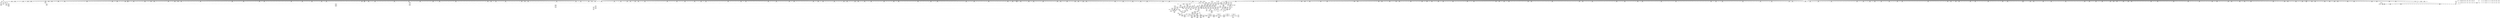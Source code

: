 digraph {
	CE0x4784470 [shape=record,shape=Mrecord,label="{CE0x4784470|1216:_i8*,_:_CRE_213,214_}"]
	CE0x4730930 [shape=record,shape=Mrecord,label="{CE0x4730930|1216:_i8*,_:_CRE_243,244_}"]
	CE0x472f700 [shape=record,shape=Mrecord,label="{CE0x472f700|selinux_socket_unix_stream_connect:_tmp15|security/selinux/hooks.c,4274|*SummSource*}"]
	CE0x47f59f0 [shape=record,shape=Mrecord,label="{CE0x47f59f0|selinux_socket_unix_stream_connect:_peer_sid16|security/selinux/hooks.c,4285|*SummSource*}"]
	CE0x472f920 [shape=record,shape=Mrecord,label="{CE0x472f920|1216:_i8*,_:_CRE_56,57_}"]
	CE0x4794da0 [shape=record,shape=Mrecord,label="{CE0x4794da0|1216:_i8*,_:_CRE_1,2_}"]
	CE0x4733900 [shape=record,shape=Mrecord,label="{CE0x4733900|1216:_i8*,_:_CRE_196,197_}"]
	CE0x4780810 [shape=record,shape=Mrecord,label="{CE0x4780810|1216:_i8*,_:_CRE_150,151_}"]
	CE0x4748e60 [shape=record,shape=Mrecord,label="{CE0x4748e60|1216:_i8*,_:_CRE_30,31_}"]
	CE0x473c140 [shape=record,shape=Mrecord,label="{CE0x473c140|1216:_i8*,_:_CRE_147,148_}"]
	CE0x4782a10 [shape=record,shape=Mrecord,label="{CE0x4782a10|1216:_i8*,_:_CRE_182,183_}"]
	CE0x47888c0 [shape=record,shape=Mrecord,label="{CE0x47888c0|1216:_i8*,_:_CRE_336,344_|*MultipleSource*|Function::selinux_socket_unix_stream_connect&Arg::other::|security/selinux/hooks.c,4261}"]
	CE0x4749f70 [shape=record,shape=Mrecord,label="{CE0x4749f70|1216:_i8*,_:_CRE_25,26_}"]
	CE0x4789ce0 [shape=record,shape=Mrecord,label="{CE0x4789ce0|1216:_i8*,_:_CRE_366,367_}"]
	CE0x4799560 [shape=record,shape=Mrecord,label="{CE0x4799560|1216:_i8*,_:_CRE_79,80_}"]
	CE0x47b1c30 [shape=record,shape=Mrecord,label="{CE0x47b1c30|1216:_i8*,_:_CRE_1164,1168_|*MultipleSource*|Function::selinux_socket_unix_stream_connect&Arg::other::|security/selinux/hooks.c,4261}"]
	CE0x472b600 [shape=record,shape=Mrecord,label="{CE0x472b600|1216:_i8*,_:_CRE_257,258_}"]
	CE0x47f2fa0 [shape=record,shape=Mrecord,label="{CE0x47f2fa0|16:_i32,_24:_i16,_:_CRE_24,26_|*MultipleSource*|security/selinux/hooks.c,4271|*LoadInst*|security/selinux/hooks.c,4261|security/selinux/hooks.c,4261}"]
	CE0x478cba0 [shape=record,shape=Mrecord,label="{CE0x478cba0|1216:_i8*,_:_CRE_410,411_}"]
	CE0x4789080 [shape=record,shape=Mrecord,label="{CE0x4789080|1216:_i8*,_:_CRE_354,355_}"]
	CE0x47ac8d0 [shape=record,shape=Mrecord,label="{CE0x47ac8d0|1216:_i8*,_:_CRE_878,879_}"]
	CE0x47823b0 [shape=record,shape=Mrecord,label="{CE0x47823b0|1216:_i8*,_:_CRE_176,177_}"]
	CE0x4806540 [shape=record,shape=Mrecord,label="{CE0x4806540|i64_0|*Constant*|*SummSource*}"]
	CE0x472bdf0 [shape=record,shape=Mrecord,label="{CE0x472bdf0|1216:_i8*,_:_CRE_288,304_|*MultipleSource*|security/selinux/hooks.c,4260|Function::selinux_socket_unix_stream_connect&Arg::sock::}"]
	CE0x4795040 [shape=record,shape=Mrecord,label="{CE0x4795040|selinux_socket_unix_stream_connect:_sk_security1|security/selinux/hooks.c,4261|*SummSink*}"]
	CE0x47e7bc0 [shape=record,shape=Mrecord,label="{CE0x47e7bc0|i64*_getelementptr_inbounds_(_9_x_i64_,_9_x_i64_*___llvm_gcov_ctr339,_i64_0,_i64_3)|*Constant*|*SummSource*}"]
	CE0x47aaa00 [shape=record,shape=Mrecord,label="{CE0x47aaa00|1216:_i8*,_:_CRE_849,850_}"]
	"CONST[source:0(mediator),value:0(static)][purpose:{operation}]"
	CE0x47971a0 [shape=record,shape=Mrecord,label="{CE0x47971a0|1216:_i8*,_:_CRE_33,34_}"]
	CE0x47561f0 [shape=record,shape=Mrecord,label="{CE0x47561f0|1216:_i8*,_:_CRE_545,546_}"]
	CE0x475c650 [shape=record,shape=Mrecord,label="{CE0x475c650|1216:_i8*,_:_CRE_847,848_}"]
	CE0x47aa070 [shape=record,shape=Mrecord,label="{CE0x47aa070|1216:_i8*,_:_CRE_840,841_}"]
	CE0x4741670 [shape=record,shape=Mrecord,label="{CE0x4741670|1216:_i8*,_:_CRE_565,566_}"]
	CE0x475dca0 [shape=record,shape=Mrecord,label="{CE0x475dca0|1216:_i8*,_:_CRE_868,869_}"]
	CE0x479d2d0 [shape=record,shape=Mrecord,label="{CE0x479d2d0|1216:_i8*,_:_CRE_138,139_}"]
	CE0x480d3e0 [shape=record,shape=Mrecord,label="{CE0x480d3e0|selinux_socket_unix_stream_connect:_tmp23|security/selinux/hooks.c,4281}"]
	CE0x47197a0 [shape=record,shape=Mrecord,label="{CE0x47197a0|i64*_getelementptr_inbounds_(_9_x_i64_,_9_x_i64_*___llvm_gcov_ctr339,_i64_0,_i64_0)|*Constant*}"]
	CE0x4783ae0 [shape=record,shape=Mrecord,label="{CE0x4783ae0|1216:_i8*,_:_CRE_204,205_}"]
	CE0x4754ca0 [shape=record,shape=Mrecord,label="{CE0x4754ca0|1216:_i8*,_:_CRE_687,688_}"]
	CE0x479f0d0 [shape=record,shape=Mrecord,label="{CE0x479f0d0|1216:_i8*,_:_CRE_585,586_}"]
	CE0x4790970 [shape=record,shape=Mrecord,label="{CE0x4790970|selinux_socket_unix_stream_connect:_u4|security/selinux/hooks.c,4269}"]
	CE0x47b2f10 [shape=record,shape=Mrecord,label="{CE0x47b2f10|1216:_i8*,_:_CRE_1224,1228_|*MultipleSource*|Function::selinux_socket_unix_stream_connect&Arg::other::|security/selinux/hooks.c,4261}"]
	CE0x475c540 [shape=record,shape=Mrecord,label="{CE0x475c540|1216:_i8*,_:_CRE_846,847_}"]
	CE0x4763160 [shape=record,shape=Mrecord,label="{CE0x4763160|1216:_i8*,_:_CRE_1153,1154_}"]
	CE0x47e8e80 [shape=record,shape=Mrecord,label="{CE0x47e8e80|selinux_socket_unix_stream_connect:_sid7|security/selinux/hooks.c,4278|*SummSink*}"]
	CE0x4714ff0 [shape=record,shape=Mrecord,label="{CE0x4714ff0|1216:_i8*,_:_CRE_370,371_}"]
	CE0x47b34e0 [shape=record,shape=Mrecord,label="{CE0x47b34e0|1216:_i8*,_:_CRE_1240,1248_|*MultipleSource*|Function::selinux_socket_unix_stream_connect&Arg::other::|security/selinux/hooks.c,4261}"]
	CE0x47891f0 [shape=record,shape=Mrecord,label="{CE0x47891f0|1216:_i8*,_:_CRE_355,356_}"]
	CE0x471e740 [shape=record,shape=Mrecord,label="{CE0x471e740|1216:_i8*,_:_CRE_7,8_}"]
	CE0x47595b0 [shape=record,shape=Mrecord,label="{CE0x47595b0|1216:_i8*,_:_CRE_784,792_|*MultipleSource*|security/selinux/hooks.c,4260|Function::selinux_socket_unix_stream_connect&Arg::sock::}"]
	CE0x47f75f0 [shape=record,shape=Mrecord,label="{CE0x47f75f0|avc_has_perm:_entry|*SummSource*}"]
	CE0x480b6e0 [shape=record,shape=Mrecord,label="{CE0x480b6e0|GLOBAL:_security_sid_mls_copy|*Constant*}"]
	CE0x472a2b0 [shape=record,shape=Mrecord,label="{CE0x472a2b0|1216:_i8*,_:_CRE_93,94_}"]
	CE0x4801ad0 [shape=record,shape=Mrecord,label="{CE0x4801ad0|16:_i32,_20:_i32,_:_CMRE_16,20_|*MultipleSource*|*LoadInst*|security/selinux/hooks.c,4262|security/selinux/hooks.c,4262|security/selinux/hooks.c,4278}"]
	CE0x4783370 [shape=record,shape=Mrecord,label="{CE0x4783370|1216:_i8*,_:_CRE_197,198_}"]
	CE0x478b550 [shape=record,shape=Mrecord,label="{CE0x478b550|1216:_i8*,_:_CRE_389,390_}"]
	CE0x47ae6a0 [shape=record,shape=Mrecord,label="{CE0x47ae6a0|1216:_i8*,_:_CRE_972,976_|*MultipleSource*|Function::selinux_socket_unix_stream_connect&Arg::other::|security/selinux/hooks.c,4261}"]
	CE0x4726690 [shape=record,shape=Mrecord,label="{CE0x4726690|1216:_i8*,_:_CRE_227,228_}"]
	CE0x4780f80 [shape=record,shape=Mrecord,label="{CE0x4780f80|1216:_i8*,_:_CRE_157,158_}"]
	CE0x474fae0 [shape=record,shape=Mrecord,label="{CE0x474fae0|1216:_i8*,_:_CRE_581,582_}"]
	CE0x4727140 [shape=record,shape=Mrecord,label="{CE0x4727140|1216:_i8*,_:_CRE_272,280_|*MultipleSource*|security/selinux/hooks.c,4260|Function::selinux_socket_unix_stream_connect&Arg::sock::}"]
	CE0x4798350 [shape=record,shape=Mrecord,label="{CE0x4798350|1216:_i8*,_:_CRE_62,63_}"]
	CE0x475d0f0 [shape=record,shape=Mrecord,label="{CE0x475d0f0|1216:_i8*,_:_CRE_857,858_}"]
	CE0x479d1c0 [shape=record,shape=Mrecord,label="{CE0x479d1c0|1216:_i8*,_:_CRE_137,138_}"]
	CE0x4715320 [shape=record,shape=Mrecord,label="{CE0x4715320|1216:_i8*,_:_CRE_373,374_}"]
	CE0x471eb90 [shape=record,shape=Mrecord,label="{CE0x471eb90|selinux_socket_unix_stream_connect:_net|security/selinux/hooks.c, 4264|*SummSink*}"]
	CE0x47f6660 [shape=record,shape=Mrecord,label="{CE0x47f6660|selinux_socket_unix_stream_connect:_tmp13|security/selinux/hooks.c,4272|*SummSink*}"]
	CE0x4801150 [shape=record,shape=Mrecord,label="{CE0x4801150|selinux_socket_unix_stream_connect:_peer_sid|security/selinux/hooks.c,4278}"]
	CE0x479bfb0 [shape=record,shape=Mrecord,label="{CE0x479bfb0|1216:_i8*,_:_CRE_120,121_}"]
	CE0x4745830 [shape=record,shape=Mrecord,label="{CE0x4745830|1216:_i8*,_:_CRE_35,36_}"]
	CE0x4716240 [shape=record,shape=Mrecord,label="{CE0x4716240|1216:_i8*,_:_CRE_206,207_}"]
	CE0x47602e0 [shape=record,shape=Mrecord,label="{CE0x47602e0|1216:_i8*,_:_CRE_970,972_|*MultipleSource*|security/selinux/hooks.c,4260|Function::selinux_socket_unix_stream_connect&Arg::sock::}"]
	CE0x47a6d90 [shape=record,shape=Mrecord,label="{CE0x47a6d90|1216:_i8*,_:_CRE_760,764_|*MultipleSource*|Function::selinux_socket_unix_stream_connect&Arg::other::|security/selinux/hooks.c,4261}"]
	CE0x47a0500 [shape=record,shape=Mrecord,label="{CE0x47a0500|1216:_i8*,_:_CRE_604,605_}"]
	CE0x4784580 [shape=record,shape=Mrecord,label="{CE0x4784580|1216:_i8*,_:_CRE_214,215_}"]
	CE0x4761640 [shape=record,shape=Mrecord,label="{CE0x4761640|1216:_i8*,_:_CRE_1040,1048_|*MultipleSource*|security/selinux/hooks.c,4260|Function::selinux_socket_unix_stream_connect&Arg::sock::}"]
	CE0x471b830 [shape=record,shape=Mrecord,label="{CE0x471b830|selinux_socket_unix_stream_connect:_sock|Function::selinux_socket_unix_stream_connect&Arg::sock::}"]
	CE0x479bd90 [shape=record,shape=Mrecord,label="{CE0x479bd90|1216:_i8*,_:_CRE_118,119_}"]
	CE0x477ffb0 [shape=record,shape=Mrecord,label="{CE0x477ffb0|selinux_socket_unix_stream_connect:_tmp2|*LoadInst*|security/selinux/hooks.c,4260|*SummSink*}"]
	CE0x4740f00 [shape=record,shape=Mrecord,label="{CE0x4740f00|1216:_i8*,_:_CRE_558,559_}"]
	CE0x4801b40 [shape=record,shape=Mrecord,label="{CE0x4801b40|selinux_socket_unix_stream_connect:_sid8|security/selinux/hooks.c,4279|*SummSink*}"]
	CE0x480bb70 [shape=record,shape=Mrecord,label="{CE0x480bb70|i64_4|*Constant*}"]
	CE0x4723ae0 [shape=record,shape=Mrecord,label="{CE0x4723ae0|1216:_i8*,_:_CRE_539,540_}"]
	CE0x4740020 [shape=record,shape=Mrecord,label="{CE0x4740020|1216:_i8*,_:_CRE_544,545_}"]
	CE0x479aa30 [shape=record,shape=Mrecord,label="{CE0x479aa30|1216:_i8*,_:_CRE_97,98_}"]
	CE0x47f7d80 [shape=record,shape=Mrecord,label="{CE0x47f7d80|avc_has_perm:_ssid|Function::avc_has_perm&Arg::ssid::}"]
	CE0x477f600 [shape=record,shape=Mrecord,label="{CE0x477f600|1216:_i8*,_:_CRE_1264,1272_|*MultipleSource*|security/selinux/hooks.c,4260|Function::selinux_socket_unix_stream_connect&Arg::sock::}"]
	CE0x47fe100 [shape=record,shape=Mrecord,label="{CE0x47fe100|i32_8|*Constant*}"]
	CE0x4721100 [shape=record,shape=Mrecord,label="{CE0x4721100|1216:_i8*,_:_CRE_100,101_}"]
	CE0x479fd90 [shape=record,shape=Mrecord,label="{CE0x479fd90|1216:_i8*,_:_CRE_597,598_}"]
	CE0x4751fe0 [shape=record,shape=Mrecord,label="{CE0x4751fe0|1216:_i8*,_:_CRE_640,644_|*MultipleSource*|security/selinux/hooks.c,4260|Function::selinux_socket_unix_stream_connect&Arg::sock::}"]
	CE0x47e7130 [shape=record,shape=Mrecord,label="{CE0x47e7130|selinux_socket_unix_stream_connect:_tmp6|*LoadInst*|security/selinux/hooks.c,4262|*SummSource*}"]
	"CONST[source:1(input),value:2(dynamic)][purpose:{subject}]"
	CE0x4723200 [shape=record,shape=Mrecord,label="{CE0x4723200|1216:_i8*,_:_CRE_512,520_|*MultipleSource*|security/selinux/hooks.c,4260|Function::selinux_socket_unix_stream_connect&Arg::sock::}"]
	CE0x4789350 [shape=record,shape=Mrecord,label="{CE0x4789350|1216:_i8*,_:_CRE_357,358_}"]
	CE0x4745690 [shape=record,shape=Mrecord,label="{CE0x4745690|1216:_i8*,_:_CRE_33,34_}"]
	CE0x4805320 [shape=record,shape=Mrecord,label="{CE0x4805320|selinux_socket_unix_stream_connect:_tmp8|security/selinux/hooks.c,4264|*SummSource*}"]
	CE0x475b110 [shape=record,shape=Mrecord,label="{CE0x475b110|1216:_i8*,_:_CRE_827,828_}"]
	CE0x481ede0 [shape=record,shape=Mrecord,label="{CE0x481ede0|selinux_socket_unix_stream_connect:_tmp32|security/selinux/hooks.c,4288|*SummSink*}"]
	CE0x47550e0 [shape=record,shape=Mrecord,label="{CE0x47550e0|1216:_i8*,_:_CRE_691,692_}"]
	CE0x475bdd0 [shape=record,shape=Mrecord,label="{CE0x475bdd0|1216:_i8*,_:_CRE_839,840_}"]
	CE0x47fc940 [shape=record,shape=Mrecord,label="{CE0x47fc940|8:_%struct.sock*,_:_SCME_36,37_}"]
	CE0x47ab7d0 [shape=record,shape=Mrecord,label="{CE0x47ab7d0|1216:_i8*,_:_CRE_862,863_}"]
	CE0x478c320 [shape=record,shape=Mrecord,label="{CE0x478c320|1216:_i8*,_:_CRE_402,403_}"]
	CE0x472d7c0 [shape=record,shape=Mrecord,label="{CE0x472d7c0|1216:_i8*,_:_CRE_63,64_}"]
	CE0x4750f10 [shape=record,shape=Mrecord,label="{CE0x4750f10|1216:_i8*,_:_CRE_600,601_}"]
	CE0x47ac5a0 [shape=record,shape=Mrecord,label="{CE0x47ac5a0|1216:_i8*,_:_CRE_875,876_}"]
	CE0x481f0f0 [shape=record,shape=Mrecord,label="{CE0x481f0f0|selinux_socket_unix_stream_connect:_tmp33|security/selinux/hooks.c,4288|*SummSink*}"]
	CE0x470d360 [shape=record,shape=Mrecord,label="{CE0x470d360|selinux_socket_unix_stream_connect:_cleanup|*SummSink*}"]
	CE0x4714110 [shape=record,shape=Mrecord,label="{CE0x4714110|1216:_i8*,_:_CRE_386,387_}"]
	CE0x47f5870 [shape=record,shape=Mrecord,label="{CE0x47f5870|selinux_socket_unix_stream_connect:_peer_sid16|security/selinux/hooks.c,4285}"]
	CE0x477fdc0 [shape=record,shape=Mrecord,label="{CE0x477fdc0|selinux_socket_unix_stream_connect:_tmp2|*LoadInst*|security/selinux/hooks.c,4260|*SummSource*}"]
	CE0x47882f0 [shape=record,shape=Mrecord,label="{CE0x47882f0|1216:_i8*,_:_CRE_312,316_|*MultipleSource*|Function::selinux_socket_unix_stream_connect&Arg::other::|security/selinux/hooks.c,4261}"]
	CE0x47623d0 [shape=record,shape=Mrecord,label="{CE0x47623d0|1216:_i8*,_:_CRE_1088,1104_|*MultipleSource*|security/selinux/hooks.c,4260|Function::selinux_socket_unix_stream_connect&Arg::sock::}"]
	CE0x478d860 [shape=record,shape=Mrecord,label="{CE0x478d860|1216:_i8*,_:_CRE_422,423_}"]
	CE0x47f8a90 [shape=record,shape=Mrecord,label="{CE0x47f8a90|i32_4194304|*Constant*|*SummSource*}"]
	CE0x47aae40 [shape=record,shape=Mrecord,label="{CE0x47aae40|1216:_i8*,_:_CRE_853,854_}"]
	CE0x477f7f0 [shape=record,shape=Mrecord,label="{CE0x477f7f0|1216:_i8*,_:_CRE_1272,1280_|*MultipleSource*|security/selinux/hooks.c,4260|Function::selinux_socket_unix_stream_connect&Arg::sock::}"]
	CE0x4758410 [shape=record,shape=Mrecord,label="{CE0x4758410|1216:_i8*,_:_CRE_732,736_|*MultipleSource*|security/selinux/hooks.c,4260|Function::selinux_socket_unix_stream_connect&Arg::sock::}"]
	CE0x4759d70 [shape=record,shape=Mrecord,label="{CE0x4759d70|1216:_i8*,_:_CRE_809,810_}"]
	CE0x4799670 [shape=record,shape=Mrecord,label="{CE0x4799670|1216:_i8*,_:_CRE_80,81_}"]
	CE0x475e740 [shape=record,shape=Mrecord,label="{CE0x475e740|1216:_i8*,_:_CRE_878,879_}"]
	CE0x479ffb0 [shape=record,shape=Mrecord,label="{CE0x479ffb0|1216:_i8*,_:_CRE_599,600_}"]
	CE0x47812b0 [shape=record,shape=Mrecord,label="{CE0x47812b0|1216:_i8*,_:_CRE_160,161_}"]
	CE0x47234e0 [shape=record,shape=Mrecord,label="{CE0x47234e0|1216:_i8*,_:_CRE_528,536_|*MultipleSource*|security/selinux/hooks.c,4260|Function::selinux_socket_unix_stream_connect&Arg::sock::}"]
	CE0x471c7f0 [shape=record,shape=Mrecord,label="{CE0x471c7f0|8:_%struct.sock*,_:_SCME_16,18_|*MultipleSource*|security/selinux/hooks.c,4264|security/selinux/hooks.c,4264|security/selinux/hooks.c, 4264}"]
	CE0x47f9aa0 [shape=record,shape=Mrecord,label="{CE0x47f9aa0|avc_has_perm:_auditdata|Function::avc_has_perm&Arg::auditdata::|*SummSource*}"]
	CE0x471af60 [shape=record,shape=Mrecord,label="{CE0x471af60|1216:_i8*,_:_CRE_74,75_}"]
	CE0x4797f70 [shape=record,shape=Mrecord,label="{CE0x4797f70|1216:_i8*,_:_CRE_58,59_}"]
	CE0x475b440 [shape=record,shape=Mrecord,label="{CE0x475b440|1216:_i8*,_:_CRE_830,831_}"]
	CE0x47f8090 [shape=record,shape=Mrecord,label="{CE0x47f8090|avc_has_perm:_tsid|Function::avc_has_perm&Arg::tsid::}"]
	CE0x479f840 [shape=record,shape=Mrecord,label="{CE0x479f840|1216:_i8*,_:_CRE_592,593_}"]
	CE0x471dc70 [shape=record,shape=Mrecord,label="{CE0x471dc70|1216:_i8*,_:_CRE_312,316_|*MultipleSource*|security/selinux/hooks.c,4260|Function::selinux_socket_unix_stream_connect&Arg::sock::}"]
	CE0x4781b30 [shape=record,shape=Mrecord,label="{CE0x4781b30|1216:_i8*,_:_CRE_168,169_}"]
	CE0x47a2090 [shape=record,shape=Mrecord,label="{CE0x47a2090|1216:_i8*,_:_CRE_659,660_}"]
	CE0x4716310 [shape=record,shape=Mrecord,label="{CE0x4716310|1216:_i8*,_:_CRE_207,208_}"]
	CE0x47a1980 [shape=record,shape=Mrecord,label="{CE0x47a1980|1216:_i8*,_:_CRE_652,653_}"]
	CE0x47859b0 [shape=record,shape=Mrecord,label="{CE0x47859b0|1216:_i8*,_:_CRE_233,234_}"]
	CE0x473fa00 [shape=record,shape=Mrecord,label="{CE0x473fa00|1216:_i8*,_:_CRE_711,712_}"]
	CE0x4715750 [shape=record,shape=Mrecord,label="{CE0x4715750|1216:_i8*,_:_CRE_75,76_}"]
	CE0x4756da0 [shape=record,shape=Mrecord,label="{CE0x4756da0|1216:_i8*,_:_CRE_556,557_}"]
	CE0x47837b0 [shape=record,shape=Mrecord,label="{CE0x47837b0|1216:_i8*,_:_CRE_201,202_}"]
	CE0x47f78e0 [shape=record,shape=Mrecord,label="{CE0x47f78e0|avc_has_perm:_entry|*SummSink*}"]
	CE0x47b4270 [shape=record,shape=Mrecord,label="{CE0x47b4270|selinux_socket_unix_stream_connect:_tmp4|*LoadInst*|security/selinux/hooks.c,4261|*SummSource*}"]
	CE0x473ed40 [shape=record,shape=Mrecord,label="{CE0x473ed40|1216:_i8*,_:_CRE_699,700_}"]
	CE0x47927a0 [shape=record,shape=Mrecord,label="{CE0x47927a0|i32_2|*Constant*|*SummSource*}"]
	CE0x4753540 [shape=record,shape=Mrecord,label="{CE0x4753540|1216:_i8*,_:_CRE_665,666_}"]
	CE0x47181a0 [shape=record,shape=Mrecord,label="{CE0x47181a0|1216:_i8*,_:_CRE_219,220_}"]
	CE0x472a070 [shape=record,shape=Mrecord,label="{CE0x472a070|1216:_i8*,_:_CRE_169,170_}"]
	CE0x474f8c0 [shape=record,shape=Mrecord,label="{CE0x474f8c0|1216:_i8*,_:_CRE_579,580_}"]
	CE0x4719b90 [shape=record,shape=Mrecord,label="{CE0x4719b90|selinux_socket_unix_stream_connect:_bb|*SummSink*}"]
	CE0x47f2980 [shape=record,shape=Mrecord,label="{CE0x47f2980|16:_i32,_24:_i16,_:_CRE_8,16_|*MultipleSource*|security/selinux/hooks.c,4271|*LoadInst*|security/selinux/hooks.c,4261|security/selinux/hooks.c,4261}"]
	CE0x47f1b20 [shape=record,shape=Mrecord,label="{CE0x47f1b20|selinux_socket_unix_stream_connect:_tmp11|security/selinux/hooks.c,4271}"]
	CE0x48106e0 [shape=record,shape=Mrecord,label="{CE0x48106e0|selinux_socket_unix_stream_connect:_tmp29|security/selinux/hooks.c,4285}"]
	CE0x47838c0 [shape=record,shape=Mrecord,label="{CE0x47838c0|1216:_i8*,_:_CRE_202,203_}"]
	CE0x4806950 [shape=record,shape=Mrecord,label="{CE0x4806950|GLOBAL:___llvm_gcov_ctr339|Global_var:__llvm_gcov_ctr339|*SummSource*}"]
	CE0x4756b80 [shape=record,shape=Mrecord,label="{CE0x4756b80|1216:_i8*,_:_CRE_554,555_}"]
	CE0x47469e0 [shape=record,shape=Mrecord,label="{CE0x47469e0|1216:_i8*,_:_CRE_32,33_}"]
	CE0x470ce90 [shape=record,shape=Mrecord,label="{CE0x470ce90|selinux_socket_unix_stream_connect:_tmp1|*SummSource*}"]
	CE0x47f3af0 [shape=record,shape=Mrecord,label="{CE0x47f3af0|i32_4|*Constant*|*SummSource*}"]
	CE0x475d860 [shape=record,shape=Mrecord,label="{CE0x475d860|1216:_i8*,_:_CRE_864,865_}"]
	CE0x472cdc0 [shape=record,shape=Mrecord,label="{CE0x472cdc0|1216:_i8*,_:_CRE_214,215_}"]
	CE0x471b0f0 [shape=record,shape=Mrecord,label="{CE0x471b0f0|1216:_i8*,_:_CRE_178,179_}"]
	CE0x475f3a0 [shape=record,shape=Mrecord,label="{CE0x475f3a0|1216:_i8*,_:_CRE_912,920_|*MultipleSource*|security/selinux/hooks.c,4260|Function::selinux_socket_unix_stream_connect&Arg::sock::}"]
	CE0x4805b50 [shape=record,shape=Mrecord,label="{CE0x4805b50|i8_0|*Constant*}"]
	CE0x47aab10 [shape=record,shape=Mrecord,label="{CE0x47aab10|1216:_i8*,_:_CRE_850,851_}"]
	CE0x47a4070 [shape=record,shape=Mrecord,label="{CE0x47a4070|1216:_i8*,_:_CRE_689,690_}"]
	CE0x4802740 [shape=record,shape=Mrecord,label="{CE0x4802740|selinux_socket_unix_stream_connect:_sid8|security/selinux/hooks.c,4279|*SummSource*}"]
	CE0x47110d0 [shape=record,shape=Mrecord,label="{CE0x47110d0|1216:_i8*,_:_CRE_82,83_}"]
	CE0x479fb70 [shape=record,shape=Mrecord,label="{CE0x479fb70|1216:_i8*,_:_CRE_595,596_}"]
	CE0x478b440 [shape=record,shape=Mrecord,label="{CE0x478b440|1216:_i8*,_:_CRE_388,389_}"]
	CE0x478ade0 [shape=record,shape=Mrecord,label="{CE0x478ade0|1216:_i8*,_:_CRE_382,383_}"]
	CE0x47f34e0 [shape=record,shape=Mrecord,label="{CE0x47f34e0|selinux_socket_unix_stream_connect:_tmp12|security/selinux/hooks.c,4271|*SummSink*}"]
	CE0x475c760 [shape=record,shape=Mrecord,label="{CE0x475c760|1216:_i8*,_:_CRE_848,849_}"]
	CE0x4750140 [shape=record,shape=Mrecord,label="{CE0x4750140|1216:_i8*,_:_CRE_587,588_}"]
	CE0x472bc00 [shape=record,shape=Mrecord,label="{CE0x472bc00|1216:_i8*,_:_CRE_235,236_}"]
	CE0x4784ad0 [shape=record,shape=Mrecord,label="{CE0x4784ad0|1216:_i8*,_:_CRE_219,220_}"]
	CE0x47fd190 [shape=record,shape=Mrecord,label="{CE0x47fd190|8:_%struct.sock*,_:_SCME_43,44_}"]
	CE0x4714dd0 [shape=record,shape=Mrecord,label="{CE0x4714dd0|1216:_i8*,_:_CRE_368,369_}"]
	CE0x4803360 [shape=record,shape=Mrecord,label="{CE0x4803360|selinux_socket_unix_stream_connect:_sid9|security/selinux/hooks.c,4279}"]
	CE0x471f040 [shape=record,shape=Mrecord,label="{CE0x471f040|1216:_i8*,_:_CRE_88,89_}"]
	CE0x479cfa0 [shape=record,shape=Mrecord,label="{CE0x479cfa0|1216:_i8*,_:_CRE_135,136_}"]
	CE0x4798ce0 [shape=record,shape=Mrecord,label="{CE0x4798ce0|1216:_i8*,_:_CRE_71,72_}"]
	CE0x470ed20 [shape=record,shape=Mrecord,label="{CE0x470ed20|1216:_i8*,_:_CRE_85,86_}"]
	CE0x4741890 [shape=record,shape=Mrecord,label="{CE0x4741890|1216:_i8*,_:_CRE_567,568_}"]
	CE0x478fae0 [shape=record,shape=Mrecord,label="{CE0x478fae0|selinux_socket_unix_stream_connect:_net3|security/selinux/hooks.c,4268}"]
	CE0x4742220 [shape=record,shape=Mrecord,label="{CE0x4742220|1216:_i8*,_:_CRE_576,577_}"]
	CE0x4717450 [shape=record,shape=Mrecord,label="{CE0x4717450|1216:_i8*,_:_CRE_359,360_}"]
	CE0x471be00 [shape=record,shape=Mrecord,label="{CE0x471be00|1216:_i8*,_:_CRE_395,396_}"]
	CE0x480df20 [shape=record,shape=Mrecord,label="{CE0x480df20|selinux_socket_unix_stream_connect:_tmp25|security/selinux/hooks.c,4281}"]
	CE0x47a94c0 [shape=record,shape=Mrecord,label="{CE0x47a94c0|1216:_i8*,_:_CRE_829,830_}"]
	CE0x470bca0 [shape=record,shape=Mrecord,label="{CE0x470bca0|selinux_socket_unix_stream_connect:_entry|*SummSink*}"]
	CE0x47a2b30 [shape=record,shape=Mrecord,label="{CE0x47a2b30|1216:_i8*,_:_CRE_669,670_}"]
	CE0x4741010 [shape=record,shape=Mrecord,label="{CE0x4741010|1216:_i8*,_:_CRE_559,560_}"]
	CE0x4721060 [shape=record,shape=Mrecord,label="{CE0x4721060|1216:_i8*,_:_CRE_99,100_}"]
	CE0x475a230 [shape=record,shape=Mrecord,label="{CE0x475a230|1216:_i8*,_:_CRE_813,814_}"]
	CE0x47a22b0 [shape=record,shape=Mrecord,label="{CE0x47a22b0|1216:_i8*,_:_CRE_661,662_}"]
	CE0x477ec50 [shape=record,shape=Mrecord,label="{CE0x477ec50|1216:_i8*,_:_CRE_1228,1232_|*MultipleSource*|security/selinux/hooks.c,4260|Function::selinux_socket_unix_stream_connect&Arg::sock::}"]
	CE0x478c870 [shape=record,shape=Mrecord,label="{CE0x478c870|1216:_i8*,_:_CRE_407,408_}"]
	CE0x47b3ca0 [shape=record,shape=Mrecord,label="{CE0x47b3ca0|1216:_i8*,_:_CRE_1272,1280_|*MultipleSource*|Function::selinux_socket_unix_stream_connect&Arg::other::|security/selinux/hooks.c,4261}"]
	CE0x47acc00 [shape=record,shape=Mrecord,label="{CE0x47acc00|1216:_i8*,_:_CRE_888,892_|*MultipleSource*|Function::selinux_socket_unix_stream_connect&Arg::other::|security/selinux/hooks.c,4261}"]
	CE0x4731070 [shape=record,shape=Mrecord,label="{CE0x4731070|1216:_i8*,_:_CRE_250,251_}"]
	CE0x47a54a0 [shape=record,shape=Mrecord,label="{CE0x47a54a0|1216:_i8*,_:_CRE_708,709_}"]
	CE0x47b2560 [shape=record,shape=Mrecord,label="{CE0x47b2560|1216:_i8*,_:_CRE_1196,1200_|*MultipleSource*|Function::selinux_socket_unix_stream_connect&Arg::other::|security/selinux/hooks.c,4261}"]
	CE0x472e610 [shape=record,shape=Mrecord,label="{CE0x472e610|1216:_i8*,_:_CRE_452,456_|*MultipleSource*|security/selinux/hooks.c,4260|Function::selinux_socket_unix_stream_connect&Arg::sock::}"]
	CE0x479b090 [shape=record,shape=Mrecord,label="{CE0x479b090|1216:_i8*,_:_CRE_103,104_}"]
	CE0x4794980 [shape=record,shape=Mrecord,label="{CE0x4794980|1216:_i8*,_:_CRE_0,1_}"]
	CE0x4728930 [shape=record,shape=Mrecord,label="{CE0x4728930|1216:_i8*,_:_CRE_413,414_}"]
	CE0x4754a80 [shape=record,shape=Mrecord,label="{CE0x4754a80|1216:_i8*,_:_CRE_685,686_}"]
	CE0x4730650 [shape=record,shape=Mrecord,label="{CE0x4730650|1216:_i8*,_:_CRE_175,176_}"]
	CE0x4764960 [shape=record,shape=Mrecord,label="{CE0x4764960|1216:_i8*,_:_CRE_1212,1216_|*MultipleSource*|security/selinux/hooks.c,4260|Function::selinux_socket_unix_stream_connect&Arg::sock::}"]
	CE0x47826e0 [shape=record,shape=Mrecord,label="{CE0x47826e0|1216:_i8*,_:_CRE_179,180_}"]
	CE0x47b1330 [shape=record,shape=Mrecord,label="{CE0x47b1330|1216:_i8*,_:_CRE_1153,1154_}"]
	CE0x47f19e0 [shape=record,shape=Mrecord,label="{CE0x47f19e0|16:_i32,_20:_i32,_:_CMRE_24,26_|*MultipleSource*|security/selinux/hooks.c,4271|*LoadInst*|security/selinux/hooks.c,4260|security/selinux/hooks.c,4260}"]
	CE0x475a450 [shape=record,shape=Mrecord,label="{CE0x475a450|1216:_i8*,_:_CRE_815,816_}"]
	CE0x47955c0 [shape=record,shape=Mrecord,label="{CE0x47955c0|1216:_i8*,_:_CRE_2,3_}"]
	CE0x47e74e0 [shape=record,shape=Mrecord,label="{CE0x47e74e0|selinux_socket_unix_stream_connect:_tmp17|security/selinux/hooks.c,4274|*SummSource*}"]
	CE0x47ae2c0 [shape=record,shape=Mrecord,label="{CE0x47ae2c0|1216:_i8*,_:_CRE_968,970_|*MultipleSource*|Function::selinux_socket_unix_stream_connect&Arg::other::|security/selinux/hooks.c,4261}"]
	CE0x4805f80 [shape=record,shape=Mrecord,label="{CE0x4805f80|selinux_socket_unix_stream_connect:_tmp14|security/selinux/hooks.c,4274}"]
	CE0x47f23c0 [shape=record,shape=Mrecord,label="{CE0x47f23c0|selinux_socket_unix_stream_connect:_sid6|security/selinux/hooks.c,4271|*SummSource*}"]
	CE0x47408a0 [shape=record,shape=Mrecord,label="{CE0x47408a0|1216:_i8*,_:_CRE_552,553_}"]
	CE0x47a3f60 [shape=record,shape=Mrecord,label="{CE0x47a3f60|1216:_i8*,_:_CRE_688,689_}"]
	CE0x470d8e0 [shape=record,shape=Mrecord,label="{CE0x470d8e0|selinux_socket_unix_stream_connect:_ad|security/selinux/hooks.c, 4263|*SummSink*}"]
	CE0x4703a10 [shape=record,shape=Mrecord,label="{CE0x4703a10|i32_1|*Constant*}"]
	CE0x47fbc50 [shape=record,shape=Mrecord,label="{CE0x47fbc50|8:_%struct.sock*,_:_SCME_24,25_}"]
	CE0x47641a0 [shape=record,shape=Mrecord,label="{CE0x47641a0|1216:_i8*,_:_CRE_1192,1196_|*MultipleSource*|security/selinux/hooks.c,4260|Function::selinux_socket_unix_stream_connect&Arg::sock::}"]
	CE0x475b880 [shape=record,shape=Mrecord,label="{CE0x475b880|1216:_i8*,_:_CRE_834,835_}"]
	CE0x4805e30 [shape=record,shape=Mrecord,label="{CE0x4805e30|i8_0|*Constant*|*SummSink*}"]
	CE0x479b800 [shape=record,shape=Mrecord,label="{CE0x479b800|1216:_i8*,_:_CRE_113,114_}"]
	CE0x4715100 [shape=record,shape=Mrecord,label="{CE0x4715100|1216:_i8*,_:_CRE_371,372_}"]
	CE0x47a7740 [shape=record,shape=Mrecord,label="{CE0x47a7740|1216:_i8*,_:_CRE_784,792_|*MultipleSource*|Function::selinux_socket_unix_stream_connect&Arg::other::|security/selinux/hooks.c,4261}"]
	CE0x4723b90 [shape=record,shape=Mrecord,label="{CE0x4723b90|1216:_i8*,_:_CRE_540,541_}"]
	CE0x4726f20 [shape=record,shape=Mrecord,label="{CE0x4726f20|1216:_i8*,_:_CRE_263,264_}"]
	CE0x4712100 [shape=record,shape=Mrecord,label="{CE0x4712100|1216:_i8*,_:_CRE_376,377_}"]
	CE0x4762d80 [shape=record,shape=Mrecord,label="{CE0x4762d80|1216:_i8*,_:_CRE_1144,1152_|*MultipleSource*|security/selinux/hooks.c,4260|Function::selinux_socket_unix_stream_connect&Arg::sock::}"]
	CE0x4719120 [shape=record,shape=Mrecord,label="{CE0x4719120|1216:_i8*,_:_CRE_0,1_}"]
	CE0x4786230 [shape=record,shape=Mrecord,label="{CE0x4786230|1216:_i8*,_:_CRE_241,242_}"]
	CE0x5af0440 [shape=record,shape=Mrecord,label="{CE0x5af0440|1216:_i8*,_:_CRE_24,25_}"]
	CE0x479fa60 [shape=record,shape=Mrecord,label="{CE0x479fa60|1216:_i8*,_:_CRE_594,595_}"]
	CE0x47d1f50 [shape=record,shape=Mrecord,label="{CE0x47d1f50|selinux_socket_unix_stream_connect:_tmp5|security/selinux/hooks.c,4261|*SummSink*}"]
	CE0x47f8770 [shape=record,shape=Mrecord,label="{CE0x47f8770|avc_has_perm:_tclass|Function::avc_has_perm&Arg::tclass::|*SummSink*}"]
	CE0x480b190 [shape=record,shape=Mrecord,label="{CE0x480b190|selinux_socket_unix_stream_connect:_tobool12|security/selinux/hooks.c,4281|*SummSource*}"]
	CE0x47580e0 [shape=record,shape=Mrecord,label="{CE0x47580e0|1216:_i8*,_:_CRE_724,728_|*MultipleSource*|security/selinux/hooks.c,4260|Function::selinux_socket_unix_stream_connect&Arg::sock::}"]
	CE0x4763fb0 [shape=record,shape=Mrecord,label="{CE0x4763fb0|1216:_i8*,_:_CRE_1184,1192_|*MultipleSource*|security/selinux/hooks.c,4260|Function::selinux_socket_unix_stream_connect&Arg::sock::}"]
	CE0x470e880 [shape=record,shape=Mrecord,label="{CE0x470e880|1216:_i8*,_:_CRE_67,68_}"]
	CE0x4728d70 [shape=record,shape=Mrecord,label="{CE0x4728d70|1216:_i8*,_:_CRE_417,418_}"]
	CE0x480f2f0 [shape=record,shape=Mrecord,label="{CE0x480f2f0|selinux_socket_unix_stream_connect:_tmp27|security/selinux/hooks.c,4282}"]
	CE0x470c910 [shape=record,shape=Mrecord,label="{CE0x470c910|selinux_socket_unix_stream_connect:_if.end14}"]
	CE0x47a3b20 [shape=record,shape=Mrecord,label="{CE0x47a3b20|1216:_i8*,_:_CRE_684,685_}"]
	CE0x472d890 [shape=record,shape=Mrecord,label="{CE0x472d890|1216:_i8*,_:_CRE_64,65_}"]
	CE0x4710f30 [shape=record,shape=Mrecord,label="{CE0x4710f30|1216:_i8*,_:_CRE_80,81_}"]
	CE0x4785bd0 [shape=record,shape=Mrecord,label="{CE0x4785bd0|1216:_i8*,_:_CRE_235,236_}"]
	CE0x481fd80 [shape=record,shape=Mrecord,label="{CE0x481fd80|selinux_socket_unix_stream_connect:_tmp34|security/selinux/hooks.c,4288}"]
	CE0x47558f0 [shape=record,shape=Mrecord,label="{CE0x47558f0|1216:_i8*,_:_CRE_537,538_}"]
	CE0x47fc6e0 [shape=record,shape=Mrecord,label="{CE0x47fc6e0|8:_%struct.sock*,_:_SCME_34,35_}"]
	CE0x4789ac0 [shape=record,shape=Mrecord,label="{CE0x4789ac0|1216:_i8*,_:_CRE_364,365_}"]
	CE0x471c130 [shape=record,shape=Mrecord,label="{CE0x471c130|1216:_i8*,_:_CRE_398,399_}"]
	CE0x4741780 [shape=record,shape=Mrecord,label="{CE0x4741780|1216:_i8*,_:_CRE_566,567_}"]
	CE0x48035e0 [shape=record,shape=Mrecord,label="{CE0x48035e0|selinux_socket_unix_stream_connect:_sid9|security/selinux/hooks.c,4279|*SummSink*}"]
	CE0x47825d0 [shape=record,shape=Mrecord,label="{CE0x47825d0|1216:_i8*,_:_CRE_178,179_}"]
	CE0x47114f0 [shape=record,shape=Mrecord,label="{CE0x47114f0|1216:_i8*,_:_CRE_112,113_}"]
	CE0x47a1b40 [shape=record,shape=Mrecord,label="{CE0x47a1b40|1216:_i8*,_:_CRE_654,655_}"]
	CE0x47621e0 [shape=record,shape=Mrecord,label="{CE0x47621e0|1216:_i8*,_:_CRE_1080,1088_|*MultipleSource*|security/selinux/hooks.c,4260|Function::selinux_socket_unix_stream_connect&Arg::sock::}"]
	CE0x480ce00 [shape=record,shape=Mrecord,label="{CE0x480ce00|i64_5|*Constant*|*SummSource*}"]
	CE0x47525b0 [shape=record,shape=Mrecord,label="{CE0x47525b0|1216:_i8*,_:_CRE_650,651_}"]
	CE0x4756a70 [shape=record,shape=Mrecord,label="{CE0x4756a70|1216:_i8*,_:_CRE_553,554_}"]
	CE0x47fd3f0 [shape=record,shape=Mrecord,label="{CE0x47fd3f0|8:_%struct.sock*,_:_SCME_45,46_}"]
	CE0x4781d50 [shape=record,shape=Mrecord,label="{CE0x4781d50|1216:_i8*,_:_CRE_170,171_}"]
	CE0x47a9900 [shape=record,shape=Mrecord,label="{CE0x47a9900|1216:_i8*,_:_CRE_833,834_}"]
	CE0x4799780 [shape=record,shape=Mrecord,label="{CE0x4799780|1216:_i8*,_:_CRE_81,82_}"]
	CE0x4787770 [shape=record,shape=Mrecord,label="{CE0x4787770|1216:_i8*,_:_CRE_261,262_}"]
	CE0x5099320 [shape=record,shape=Mrecord,label="{CE0x5099320|1216:_i8*,_:_CRE_123,124_}"]
	CE0x4800590 [shape=record,shape=Mrecord,label="{CE0x4800590|selinux_socket_unix_stream_connect:_tmp20|security/selinux/hooks.c,4278|*SummSource*}"]
	CE0x47200e0 [shape=record,shape=Mrecord,label="{CE0x47200e0|1216:_i8*,_:_CRE_108,112_|*MultipleSource*|security/selinux/hooks.c,4260|Function::selinux_socket_unix_stream_connect&Arg::sock::}"]
	CE0x478fa70 [shape=record,shape=Mrecord,label="{CE0x478fa70|selinux_socket_unix_stream_connect:_net5|security/selinux/hooks.c,4269}"]
	CE0x4713160 [shape=record,shape=Mrecord,label="{CE0x4713160|1216:_i8*,_:_CRE_344,348_|*MultipleSource*|security/selinux/hooks.c,4260|Function::selinux_socket_unix_stream_connect&Arg::sock::}"]
	CE0x47fb410 [shape=record,shape=Mrecord,label="{CE0x47fb410|8:_%struct.sock*,_:_SCME_0,4_|*MultipleSource*|security/selinux/hooks.c,4264|security/selinux/hooks.c,4264|security/selinux/hooks.c, 4264}"]
	CE0x479c720 [shape=record,shape=Mrecord,label="{CE0x479c720|1216:_i8*,_:_CRE_127,128_}"]
	CE0x4761c10 [shape=record,shape=Mrecord,label="{CE0x4761c10|1216:_i8*,_:_CRE_1064,1072_|*MultipleSource*|security/selinux/hooks.c,4260|Function::selinux_socket_unix_stream_connect&Arg::sock::}"]
	CE0x4733000 [shape=record,shape=Mrecord,label="{CE0x4733000|1216:_i8*,_:_CRE_157,158_}"]
	CE0x47212a0 [shape=record,shape=Mrecord,label="{CE0x47212a0|1216:_i8*,_:_CRE_102,103_}"]
	CE0x4717e30 [shape=record,shape=Mrecord,label="{CE0x4717e30|1216:_i8*,_:_CRE_79,80_}"]
	CE0x475a9a0 [shape=record,shape=Mrecord,label="{CE0x475a9a0|1216:_i8*,_:_CRE_820,821_}"]
	CE0x4798190 [shape=record,shape=Mrecord,label="{CE0x4798190|1216:_i8*,_:_CRE_60,61_}"]
	CE0x47af430 [shape=record,shape=Mrecord,label="{CE0x47af430|1216:_i8*,_:_CRE_1024,1032_|*MultipleSource*|Function::selinux_socket_unix_stream_connect&Arg::other::|security/selinux/hooks.c,4261}"]
	CE0x47af050 [shape=record,shape=Mrecord,label="{CE0x47af050|1216:_i8*,_:_CRE_1008,1016_|*MultipleSource*|Function::selinux_socket_unix_stream_connect&Arg::other::|security/selinux/hooks.c,4261}"]
	CE0x4755fd0 [shape=record,shape=Mrecord,label="{CE0x4755fd0|1216:_i8*,_:_CRE_543,544_}"]
	CE0x4800070 [shape=record,shape=Mrecord,label="{CE0x4800070|i64_56|*Constant*}"]
	CE0x478a670 [shape=record,shape=Mrecord,label="{CE0x478a670|1216:_i8*,_:_CRE_375,376_}"]
	CE0x479c3f0 [shape=record,shape=Mrecord,label="{CE0x479c3f0|1216:_i8*,_:_CRE_124,125_}"]
	CE0x4711ff0 [shape=record,shape=Mrecord,label="{CE0x4711ff0|1216:_i8*,_:_CRE_375,376_}"]
	CE0x47869a0 [shape=record,shape=Mrecord,label="{CE0x47869a0|1216:_i8*,_:_CRE_248,249_}"]
	CE0x47a5170 [shape=record,shape=Mrecord,label="{CE0x47a5170|1216:_i8*,_:_CRE_705,706_}"]
	CE0x47081c0 [shape=record,shape=Mrecord,label="{CE0x47081c0|selinux_socket_unix_stream_connect:_entry}"]
	CE0x4728820 [shape=record,shape=Mrecord,label="{CE0x4728820|1216:_i8*,_:_CRE_412,413_}"]
	CE0x4781c40 [shape=record,shape=Mrecord,label="{CE0x4781c40|1216:_i8*,_:_CRE_169,170_}"]
	CE0x47540f0 [shape=record,shape=Mrecord,label="{CE0x47540f0|1216:_i8*,_:_CRE_676,677_}"]
	CE0x478b660 [shape=record,shape=Mrecord,label="{CE0x478b660|1216:_i8*,_:_CRE_390,391_}"]
	CE0x47fc5b0 [shape=record,shape=Mrecord,label="{CE0x47fc5b0|8:_%struct.sock*,_:_SCME_33,34_}"]
	CE0x472c730 [shape=record,shape=Mrecord,label="{CE0x472c730|1216:_i8*,_:_CRE_127,128_}"]
	CE0x47307f0 [shape=record,shape=Mrecord,label="{CE0x47307f0|1216:_i8*,_:_CRE_177,178_}"]
	CE0x47a4c20 [shape=record,shape=Mrecord,label="{CE0x47a4c20|1216:_i8*,_:_CRE_700,701_}"]
	CE0x4751130 [shape=record,shape=Mrecord,label="{CE0x4751130|1216:_i8*,_:_CRE_602,603_}"]
	CE0x478d640 [shape=record,shape=Mrecord,label="{CE0x478d640|1216:_i8*,_:_CRE_420,421_}"]
	CE0x47581f0 [shape=record,shape=Mrecord,label="{CE0x47581f0|1216:_i8*,_:_CRE_728,732_|*MultipleSource*|security/selinux/hooks.c,4260|Function::selinux_socket_unix_stream_connect&Arg::sock::}"]
	CE0x47ab280 [shape=record,shape=Mrecord,label="{CE0x47ab280|1216:_i8*,_:_CRE_857,858_}"]
	CE0x4790660 [shape=record,shape=Mrecord,label="{CE0x4790660|selinux_socket_unix_stream_connect:_u4|security/selinux/hooks.c,4269|*SummSource*}"]
	CE0x48107c0 [shape=record,shape=Mrecord,label="{CE0x48107c0|selinux_socket_unix_stream_connect:_tmp29|security/selinux/hooks.c,4285|*SummSink*}"]
	CE0x4820000 [shape=record,shape=Mrecord,label="{CE0x4820000|selinux_socket_unix_stream_connect:_tmp34|security/selinux/hooks.c,4288|*SummSink*}"]
	CE0x4718850 [shape=record,shape=Mrecord,label="{CE0x4718850|1216:_i8*,_:_CRE_4,5_}"]
	CE0x47a85e0 [shape=record,shape=Mrecord,label="{CE0x47a85e0|1216:_i8*,_:_CRE_815,816_}"]
	CE0x480b300 [shape=record,shape=Mrecord,label="{CE0x480b300|selinux_socket_unix_stream_connect:_call11|security/selinux/hooks.c,4279|*SummSource*}"]
	CE0x478ec80 [shape=record,shape=Mrecord,label="{CE0x478ec80|1216:_i8*,_:_CRE_472,476_|*MultipleSource*|Function::selinux_socket_unix_stream_connect&Arg::other::|security/selinux/hooks.c,4261}"]
	CE0x47e8a70 [shape=record,shape=Mrecord,label="{CE0x47e8a70|selinux_socket_unix_stream_connect:_tmp19|security/selinux/hooks.c,4275|*SummSource*}"]
	CE0x47fdea0 [shape=record,shape=Mrecord,label="{CE0x47fdea0|8:_%struct.sock*,_:_SCME_54,55_}"]
	CE0x475bcc0 [shape=record,shape=Mrecord,label="{CE0x475bcc0|1216:_i8*,_:_CRE_838,839_}"]
	CE0x47adb00 [shape=record,shape=Mrecord,label="{CE0x47adb00|1216:_i8*,_:_CRE_944,948_|*MultipleSource*|Function::selinux_socket_unix_stream_connect&Arg::other::|security/selinux/hooks.c,4261}"]
	CE0x47fe490 [shape=record,shape=Mrecord,label="{CE0x47fe490|0:_i8,_8:_%struct.lsm_network_audit*,_24:_%struct.selinux_audit_data*,_:_SCMRE_0,1_|*MultipleSource*|security/selinux/hooks.c,4267|security/selinux/hooks.c, 4263}"]
	CE0x4803460 [shape=record,shape=Mrecord,label="{CE0x4803460|selinux_socket_unix_stream_connect:_sid9|security/selinux/hooks.c,4279|*SummSource*}"]
	CE0x47958d0 [shape=record,shape=Mrecord,label="{CE0x47958d0|1216:_i8*,_:_CRE_5,6_}"]
	CE0x479dfd0 [shape=record,shape=Mrecord,label="{CE0x479dfd0|1216:_i8*,_:_CRE_569,570_}"]
	CE0x4796c00 [shape=record,shape=Mrecord,label="{CE0x4796c00|1216:_i8*,_:_CRE_27,28_}"]
	CE0x4740790 [shape=record,shape=Mrecord,label="{CE0x4740790|1216:_i8*,_:_CRE_551,552_}"]
	CE0x4718090 [shape=record,shape=Mrecord,label="{CE0x4718090|1216:_i8*,_:_CRE_218,219_}"]
	CE0x478ee70 [shape=record,shape=Mrecord,label="{CE0x478ee70|1216:_i8*,_:_CRE_476,480_|*MultipleSource*|Function::selinux_socket_unix_stream_connect&Arg::other::|security/selinux/hooks.c,4261}"]
	CE0x480f660 [shape=record,shape=Mrecord,label="{CE0x480f660|selinux_socket_unix_stream_connect:_tmp28|security/selinux/hooks.c,4282|*SummSink*}"]
	CE0x474f9d0 [shape=record,shape=Mrecord,label="{CE0x474f9d0|1216:_i8*,_:_CRE_580,581_}"]
	CE0x4786120 [shape=record,shape=Mrecord,label="{CE0x4786120|1216:_i8*,_:_CRE_240,241_}"]
	CE0x4782190 [shape=record,shape=Mrecord,label="{CE0x4782190|1216:_i8*,_:_CRE_174,175_}"]
	CE0x4797910 [shape=record,shape=Mrecord,label="{CE0x4797910|1216:_i8*,_:_CRE_40,48_|*MultipleSource*|Function::selinux_socket_unix_stream_connect&Arg::other::|security/selinux/hooks.c,4261}"]
	CE0x4804e80 [shape=record,shape=Mrecord,label="{CE0x4804e80|selinux_socket_unix_stream_connect:_tmp7|security/selinux/hooks.c,4262|*SummSource*}"]
	CE0x479b2b0 [shape=record,shape=Mrecord,label="{CE0x479b2b0|1216:_i8*,_:_CRE_108,112_|*MultipleSource*|Function::selinux_socket_unix_stream_connect&Arg::other::|security/selinux/hooks.c,4261}"]
	CE0x47f8330 [shape=record,shape=Mrecord,label="{CE0x47f8330|avc_has_perm:_tsid|Function::avc_has_perm&Arg::tsid::|*SummSink*}"]
	CE0x47163e0 [shape=record,shape=Mrecord,label="{CE0x47163e0|1216:_i8*,_:_CRE_208,209_}"]
	CE0x47811a0 [shape=record,shape=Mrecord,label="{CE0x47811a0|1216:_i8*,_:_CRE_159,160_}"]
	CE0x480cb40 [shape=record,shape=Mrecord,label="{CE0x480cb40|i64*_getelementptr_inbounds_(_9_x_i64_,_9_x_i64_*___llvm_gcov_ctr339,_i64_0,_i64_6)|*Constant*|*SummSink*}"]
	CE0x472a5d0 [shape=record,shape=Mrecord,label="{CE0x472a5d0|1216:_i8*,_:_CRE_96,97_}"]
	CE0x478c650 [shape=record,shape=Mrecord,label="{CE0x478c650|1216:_i8*,_:_CRE_405,406_}"]
	CE0x4784be0 [shape=record,shape=Mrecord,label="{CE0x4784be0|1216:_i8*,_:_CRE_220,221_}"]
	CE0x472cfa0 [shape=record,shape=Mrecord,label="{CE0x472cfa0|1216:_i8*,_:_CRE_216,217_}"]
	CE0x471b360 [shape=record,shape=Mrecord,label="{CE0x471b360|1216:_i8*,_:_CRE_181,182_}"]
	CE0x470d150 [shape=record,shape=Mrecord,label="{CE0x470d150|selinux_socket_unix_stream_connect:_sock|Function::selinux_socket_unix_stream_connect&Arg::sock::|*SummSource*}"]
	CE0x47fc810 [shape=record,shape=Mrecord,label="{CE0x47fc810|8:_%struct.sock*,_:_SCME_35,36_}"]
	CE0x478aef0 [shape=record,shape=Mrecord,label="{CE0x478aef0|1216:_i8*,_:_CRE_383,384_}"]
	CE0x4717f80 [shape=record,shape=Mrecord,label="{CE0x4717f80|1216:_i8*,_:_CRE_217,218_}"]
	CE0x4792620 [shape=record,shape=Mrecord,label="{CE0x4792620|i32_2|*Constant*}"]
	CE0x470cde0 [shape=record,shape=Mrecord,label="{CE0x470cde0|selinux_socket_unix_stream_connect:_tmp1|*SummSink*}"]
	CE0x4704040 [shape=record,shape=Mrecord,label="{CE0x4704040|selinux_socket_unix_stream_connect:_ad|security/selinux/hooks.c, 4263}"]
	CE0x480d4e0 [shape=record,shape=Mrecord,label="{CE0x480d4e0|selinux_socket_unix_stream_connect:_tmp23|security/selinux/hooks.c,4281|*SummSource*}"]
	CE0x47aa180 [shape=record,shape=Mrecord,label="{CE0x47aa180|1216:_i8*,_:_CRE_841,842_}"]
	CE0x472f500 [shape=record,shape=Mrecord,label="{CE0x472f500|GLOBAL:___llvm_gcov_ctr339|Global_var:__llvm_gcov_ctr339|*SummSink*}"]
	CE0x47a65a0 [shape=record,shape=Mrecord,label="{CE0x47a65a0|1216:_i8*,_:_CRE_732,736_|*MultipleSource*|Function::selinux_socket_unix_stream_connect&Arg::other::|security/selinux/hooks.c,4261}"]
	CE0x4805ff0 [shape=record,shape=Mrecord,label="{CE0x4805ff0|selinux_socket_unix_stream_connect:_tmp14|security/selinux/hooks.c,4274|*SummSource*}"]
	CE0x47832c0 [shape=record,shape=Mrecord,label="{CE0x47832c0|1216:_i8*,_:_CRE_196,197_}"]
	CE0x4802540 [shape=record,shape=Mrecord,label="{CE0x4802540|selinux_socket_unix_stream_connect:_sid8|security/selinux/hooks.c,4279}"]
	CE0x47fe360 [shape=record,shape=Mrecord,label="{CE0x47fe360|i32_8|*Constant*|*SummSink*}"]
	CE0x479d4f0 [shape=record,shape=Mrecord,label="{CE0x479d4f0|1216:_i8*,_:_CRE_140,141_}"]
	CE0x4804e10 [shape=record,shape=Mrecord,label="{CE0x4804e10|selinux_socket_unix_stream_connect:_tmp7|security/selinux/hooks.c,4262|*SummSink*}"]
	CE0x470eec0 [shape=record,shape=Mrecord,label="{CE0x470eec0|1216:_i8*,_:_CRE_87,88_}"]
	CE0x473fb10 [shape=record,shape=Mrecord,label="{CE0x473fb10|1216:_i8*,_:_CRE_712,713_}"]
	CE0x475b330 [shape=record,shape=Mrecord,label="{CE0x475b330|1216:_i8*,_:_CRE_829,830_}"]
	CE0x470eaf0 [shape=record,shape=Mrecord,label="{CE0x470eaf0|1216:_i8*,_:_CRE_70,71_}"]
	CE0x478b990 [shape=record,shape=Mrecord,label="{CE0x478b990|1216:_i8*,_:_CRE_393,394_}"]
	CE0x47f7b30 [shape=record,shape=Mrecord,label="{CE0x47f7b30|avc_has_perm:_requested|Function::avc_has_perm&Arg::requested::|*SummSink*}"]
	CE0x4787000 [shape=record,shape=Mrecord,label="{CE0x4787000|1216:_i8*,_:_CRE_254,255_}"]
	CE0x47237c0 [shape=record,shape=Mrecord,label="{CE0x47237c0|1216:_i8*,_:_CRE_537,538_}"]
	CE0x47a44b0 [shape=record,shape=Mrecord,label="{CE0x47a44b0|1216:_i8*,_:_CRE_693,694_}"]
	CE0x4763730 [shape=record,shape=Mrecord,label="{CE0x4763730|1216:_i8*,_:_CRE_1158,1159_}"]
	CE0x481fe80 [shape=record,shape=Mrecord,label="{CE0x481fe80|selinux_socket_unix_stream_connect:_tmp34|security/selinux/hooks.c,4288|*SummSource*}"]
	CE0x4753320 [shape=record,shape=Mrecord,label="{CE0x4753320|1216:_i8*,_:_CRE_663,664_}"]
	CE0x47aee60 [shape=record,shape=Mrecord,label="{CE0x47aee60|1216:_i8*,_:_CRE_1000,1008_|*MultipleSource*|Function::selinux_socket_unix_stream_connect&Arg::other::|security/selinux/hooks.c,4261}"]
	CE0x47331a0 [shape=record,shape=Mrecord,label="{CE0x47331a0|1216:_i8*,_:_CRE_159,160_}"]
	CE0x47ab5b0 [shape=record,shape=Mrecord,label="{CE0x47ab5b0|1216:_i8*,_:_CRE_860,861_}"]
	CE0x481a6c0 [shape=record,shape=Mrecord,label="{CE0x481a6c0|selinux_socket_unix_stream_connect:_sid15|security/selinux/hooks.c,4285}"]
	CE0x475ea70 [shape=record,shape=Mrecord,label="{CE0x475ea70|1216:_i8*,_:_CRE_888,892_|*MultipleSource*|security/selinux/hooks.c,4260|Function::selinux_socket_unix_stream_connect&Arg::sock::}"]
	CE0x47a7b20 [shape=record,shape=Mrecord,label="{CE0x47a7b20|1216:_i8*,_:_CRE_800,804_|*MultipleSource*|Function::selinux_socket_unix_stream_connect&Arg::other::|security/selinux/hooks.c,4261}"]
	CE0x4730f60 [shape=record,shape=Mrecord,label="{CE0x4730f60|1216:_i8*,_:_CRE_249,250_}"]
	CE0x4783070 [shape=record,shape=Mrecord,label="{CE0x4783070|1216:_i8*,_:_CRE_194,195_}"]
	CE0x478f060 [shape=record,shape=Mrecord,label="{CE0x478f060|1216:_i8*,_:_CRE_480,488_|*MultipleSource*|Function::selinux_socket_unix_stream_connect&Arg::other::|security/selinux/hooks.c,4261}"]
	CE0x479e300 [shape=record,shape=Mrecord,label="{CE0x479e300|1216:_i8*,_:_CRE_572,573_}"]
	CE0x475b220 [shape=record,shape=Mrecord,label="{CE0x475b220|1216:_i8*,_:_CRE_828,829_}"]
	CE0x47a8b30 [shape=record,shape=Mrecord,label="{CE0x47a8b30|1216:_i8*,_:_CRE_820,821_}"]
	CE0x4752cc0 [shape=record,shape=Mrecord,label="{CE0x4752cc0|1216:_i8*,_:_CRE_657,658_}"]
	CE0x47ad910 [shape=record,shape=Mrecord,label="{CE0x47ad910|1216:_i8*,_:_CRE_936,944_|*MultipleSource*|Function::selinux_socket_unix_stream_connect&Arg::other::|security/selinux/hooks.c,4261}"]
	CE0x4787660 [shape=record,shape=Mrecord,label="{CE0x4787660|1216:_i8*,_:_CRE_260,261_}"]
	CE0x4730580 [shape=record,shape=Mrecord,label="{CE0x4730580|1216:_i8*,_:_CRE_174,175_}"]
	CE0x4791f30 [shape=record,shape=Mrecord,label="{CE0x4791f30|selinux_socket_unix_stream_connect:_sk|security/selinux/hooks.c,4269|*SummSource*}"]
	CE0x4802de0 [shape=record,shape=Mrecord,label="{CE0x4802de0|selinux_socket_unix_stream_connect:_tmp21|security/selinux/hooks.c,4279|*SummSink*}"]
	CE0x47a6160 [shape=record,shape=Mrecord,label="{CE0x47a6160|1216:_i8*,_:_CRE_720,724_|*MultipleSource*|Function::selinux_socket_unix_stream_connect&Arg::other::|security/selinux/hooks.c,4261}"]
	CE0x47f9520 [shape=record,shape=Mrecord,label="{CE0x47f9520|_ret_i32_%retval.0,_!dbg_!27728|security/selinux/avc.c,775}"]
	CE0x644e360 [shape=record,shape=Mrecord,label="{CE0x644e360|i32_0|*Constant*|*SummSink*}"]
	CE0x4756630 [shape=record,shape=Mrecord,label="{CE0x4756630|1216:_i8*,_:_CRE_549,550_}"]
	CE0x47892a0 [shape=record,shape=Mrecord,label="{CE0x47892a0|1216:_i8*,_:_CRE_356,357_}"]
	CE0x47a1e70 [shape=record,shape=Mrecord,label="{CE0x47a1e70|1216:_i8*,_:_CRE_657,658_}"]
	CE0x478d0f0 [shape=record,shape=Mrecord,label="{CE0x478d0f0|1216:_i8*,_:_CRE_415,416_}"]
	CE0x4711750 [shape=record,shape=Mrecord,label="{CE0x4711750|1216:_i8*,_:_CRE_114,115_}"]
	CE0x47608b0 [shape=record,shape=Mrecord,label="{CE0x47608b0|1216:_i8*,_:_CRE_984,992_|*MultipleSource*|security/selinux/hooks.c,4260|Function::selinux_socket_unix_stream_connect&Arg::sock::}"]
	CE0x471adc0 [shape=record,shape=Mrecord,label="{CE0x471adc0|1216:_i8*,_:_CRE_72,73_}"]
	CE0x4788100 [shape=record,shape=Mrecord,label="{CE0x4788100|1216:_i8*,_:_CRE_304,312_|*MultipleSource*|Function::selinux_socket_unix_stream_connect&Arg::other::|security/selinux/hooks.c,4261}"]
	CE0x472c020 [shape=record,shape=Mrecord,label="{CE0x472c020|1216:_i8*,_:_CRE_240,241_}"]
	CE0x4757ec0 [shape=record,shape=Mrecord,label="{CE0x4757ec0|1216:_i8*,_:_CRE_719,720_}"]
	CE0x47a46d0 [shape=record,shape=Mrecord,label="{CE0x47a46d0|1216:_i8*,_:_CRE_695,696_}"]
	CE0x471a2a0 [shape=record,shape=Mrecord,label="{CE0x471a2a0|selinux_socket_unix_stream_connect:_sk_security2|security/selinux/hooks.c,4262|*SummSource*}"]
	CE0x47920b0 [shape=record,shape=Mrecord,label="{CE0x47920b0|selinux_socket_unix_stream_connect:_sk|security/selinux/hooks.c,4269|*SummSink*}"]
	CE0x4810a30 [shape=record,shape=Mrecord,label="{CE0x4810a30|selinux_socket_unix_stream_connect:_tmp30|security/selinux/hooks.c,4285|*SummSink*}"]
	CE0x479a4d0 [shape=record,shape=Mrecord,label="{CE0x479a4d0|1216:_i8*,_:_CRE_91,92_}"]
	CE0x475baa0 [shape=record,shape=Mrecord,label="{CE0x475baa0|1216:_i8*,_:_CRE_836,837_}"]
	CE0x47fbee0 [shape=record,shape=Mrecord,label="{CE0x47fbee0|8:_%struct.sock*,_:_SCME_26,27_}"]
	CE0x47a9d40 [shape=record,shape=Mrecord,label="{CE0x47a9d40|1216:_i8*,_:_CRE_837,838_}"]
	CE0x4714870 [shape=record,shape=Mrecord,label="{CE0x4714870|1216:_i8*,_:_CRE_37,38_}"]
	CE0x4754200 [shape=record,shape=Mrecord,label="{CE0x4754200|1216:_i8*,_:_CRE_677,678_}"]
	CE0x475e0e0 [shape=record,shape=Mrecord,label="{CE0x475e0e0|1216:_i8*,_:_CRE_872,873_}"]
	CE0x644e290 [shape=record,shape=Mrecord,label="{CE0x644e290|selinux_socket_unix_stream_connect:_sock|Function::selinux_socket_unix_stream_connect&Arg::sock::|*SummSink*}"]
	CE0x47858a0 [shape=record,shape=Mrecord,label="{CE0x47858a0|1216:_i8*,_:_CRE_232,233_}"]
	CE0x47280e0 [shape=record,shape=Mrecord,label="{CE0x47280e0|1216:_i8*,_:_CRE_233,234_}"]
	CE0x4784030 [shape=record,shape=Mrecord,label="{CE0x4784030|1216:_i8*,_:_CRE_209,210_}"]
	CE0x47a3d40 [shape=record,shape=Mrecord,label="{CE0x47a3d40|1216:_i8*,_:_CRE_686,687_}"]
	CE0x4785f00 [shape=record,shape=Mrecord,label="{CE0x4785f00|1216:_i8*,_:_CRE_238,239_}"]
	CE0x47597a0 [shape=record,shape=Mrecord,label="{CE0x47597a0|1216:_i8*,_:_CRE_792,800_|*MultipleSource*|security/selinux/hooks.c,4260|Function::selinux_socket_unix_stream_connect&Arg::sock::}"]
	CE0x47f81c0 [shape=record,shape=Mrecord,label="{CE0x47f81c0|avc_has_perm:_tsid|Function::avc_has_perm&Arg::tsid::|*SummSource*}"]
	CE0x47aec70 [shape=record,shape=Mrecord,label="{CE0x47aec70|1216:_i8*,_:_CRE_992,1000_|*MultipleSource*|Function::selinux_socket_unix_stream_connect&Arg::other::|security/selinux/hooks.c,4261}"]
	CE0x4800e70 [shape=record,shape=Mrecord,label="{CE0x4800e70|i32_3|*Constant*|*SummSource*}"]
	CE0x47f1880 [shape=record,shape=Mrecord,label="{CE0x47f1880|16:_i32,_20:_i32,_:_CMRE_20,24_|*MultipleSource*|security/selinux/hooks.c,4271|*LoadInst*|security/selinux/hooks.c,4260|security/selinux/hooks.c,4260}"]
	CE0x4709480 [shape=record,shape=Mrecord,label="{CE0x4709480|1216:_i8*,_:_CRE_199,200_}"]
	CE0x4786bc0 [shape=record,shape=Mrecord,label="{CE0x4786bc0|1216:_i8*,_:_CRE_250,251_}"]
	CE0x479b5e0 [shape=record,shape=Mrecord,label="{CE0x479b5e0|1216:_i8*,_:_CRE_112,113_}"]
	CE0x47b0790 [shape=record,shape=Mrecord,label="{CE0x47b0790|1216:_i8*,_:_CRE_1104,1112_|*MultipleSource*|Function::selinux_socket_unix_stream_connect&Arg::other::|security/selinux/hooks.c,4261}"]
	CE0x4798df0 [shape=record,shape=Mrecord,label="{CE0x4798df0|1216:_i8*,_:_CRE_72,73_}"]
	CE0x471e6d0 [shape=record,shape=Mrecord,label="{CE0x471e6d0|1216:_i8*,_:_CRE_18,19_|*MultipleSource*|security/selinux/hooks.c,4260|Function::selinux_socket_unix_stream_connect&Arg::sock::}"]
	CE0x480f3d0 [shape=record,shape=Mrecord,label="{CE0x480f3d0|selinux_socket_unix_stream_connect:_tmp27|security/selinux/hooks.c,4282|*SummSink*}"]
	CE0x4780700 [shape=record,shape=Mrecord,label="{CE0x4780700|1216:_i8*,_:_CRE_149,150_}"]
	CE0x4798f00 [shape=record,shape=Mrecord,label="{CE0x4798f00|1216:_i8*,_:_CRE_73,74_}"]
	CE0x4733350 [shape=record,shape=Mrecord,label="{CE0x4733350|i32_1|*Constant*|*SummSource*}"]
	CE0x475da80 [shape=record,shape=Mrecord,label="{CE0x475da80|1216:_i8*,_:_CRE_866,867_}"]
	CE0x4740680 [shape=record,shape=Mrecord,label="{CE0x4740680|1216:_i8*,_:_CRE_550,551_}"]
	CE0x47aa290 [shape=record,shape=Mrecord,label="{CE0x47aa290|1216:_i8*,_:_CRE_842,843_}"]
	CE0x4757a80 [shape=record,shape=Mrecord,label="{CE0x4757a80|1216:_i8*,_:_CRE_715,716_}"]
	CE0x4755410 [shape=record,shape=Mrecord,label="{CE0x4755410|1216:_i8*,_:_CRE_694,695_}"]
	CE0x47ab8e0 [shape=record,shape=Mrecord,label="{CE0x47ab8e0|1216:_i8*,_:_CRE_863,864_}"]
	CE0x4709620 [shape=record,shape=Mrecord,label="{CE0x4709620|1216:_i8*,_:_CRE_201,202_}"]
	CE0x4726210 [shape=record,shape=Mrecord,label="{CE0x4726210|1216:_i8*,_:_CRE_223,224_}"]
	CE0x47abf40 [shape=record,shape=Mrecord,label="{CE0x47abf40|1216:_i8*,_:_CRE_869,870_}"]
	CE0x47e7a80 [shape=record,shape=Mrecord,label="{CE0x47e7a80|i64*_getelementptr_inbounds_(_9_x_i64_,_9_x_i64_*___llvm_gcov_ctr339,_i64_0,_i64_3)|*Constant*}"]
	CE0x4802cf0 [shape=record,shape=Mrecord,label="{CE0x4802cf0|selinux_socket_unix_stream_connect:_tmp21|security/selinux/hooks.c,4279|*SummSource*}"]
	CE0x4753980 [shape=record,shape=Mrecord,label="{CE0x4753980|1216:_i8*,_:_CRE_669,670_}"]
	CE0x4796d60 [shape=record,shape=Mrecord,label="{CE0x4796d60|1216:_i8*,_:_CRE_29,30_}"]
	CE0x472a3c0 [shape=record,shape=Mrecord,label="{CE0x472a3c0|1216:_i8*,_:_CRE_97,98_}"]
	CE0x47822a0 [shape=record,shape=Mrecord,label="{CE0x47822a0|1216:_i8*,_:_CRE_175,176_}"]
	CE0x4755520 [shape=record,shape=Mrecord,label="{CE0x4755520|1216:_i8*,_:_CRE_695,696_}"]
	CE0x47156e0 [shape=record,shape=Mrecord,label="{CE0x47156e0|1216:_i8*,_:_CRE_61,62_}"]
	CE0x475cfe0 [shape=record,shape=Mrecord,label="{CE0x475cfe0|1216:_i8*,_:_CRE_856,857_}"]
	CE0x4791bb0 [shape=record,shape=Mrecord,label="{CE0x4791bb0|selinux_socket_unix_stream_connect:_tmp10|security/selinux/hooks.c,4269|*SummSink*}"]
	CE0x480e060 [shape=record,shape=Mrecord,label="{CE0x480e060|selinux_socket_unix_stream_connect:_tmp25|security/selinux/hooks.c,4281|*SummSource*}"]
	CE0x479ea70 [shape=record,shape=Mrecord,label="{CE0x479ea70|1216:_i8*,_:_CRE_579,580_}"]
	CE0x479e740 [shape=record,shape=Mrecord,label="{CE0x479e740|1216:_i8*,_:_CRE_576,577_}"]
	CE0x47fc480 [shape=record,shape=Mrecord,label="{CE0x47fc480|8:_%struct.sock*,_:_SCME_32,33_}"]
	CE0x4711000 [shape=record,shape=Mrecord,label="{CE0x4711000|1216:_i8*,_:_CRE_81,82_}"]
	CE0x4753870 [shape=record,shape=Mrecord,label="{CE0x4753870|1216:_i8*,_:_CRE_668,669_}"]
	CE0x48054a0 [shape=record,shape=Mrecord,label="{CE0x48054a0|selinux_socket_unix_stream_connect:_tmp8|security/selinux/hooks.c,4264|*SummSink*}"]
	CE0x4780a30 [shape=record,shape=Mrecord,label="{CE0x4780a30|1216:_i8*,_:_CRE_152,153_}"]
	CE0x4712650 [shape=record,shape=Mrecord,label="{CE0x4712650|1216:_i8*,_:_CRE_381,382_}"]
	CE0x47523c0 [shape=record,shape=Mrecord,label="{CE0x47523c0|1216:_i8*,_:_CRE_649,650_}"]
	CE0x47fd2c0 [shape=record,shape=Mrecord,label="{CE0x47fd2c0|8:_%struct.sock*,_:_SCME_44,45_}"]
	CE0x47f7ee0 [shape=record,shape=Mrecord,label="{CE0x47f7ee0|avc_has_perm:_ssid|Function::avc_has_perm&Arg::ssid::|*SummSink*}"]
	CE0x4799010 [shape=record,shape=Mrecord,label="{CE0x4799010|1216:_i8*,_:_CRE_74,75_}"]
	CE0x47fbd80 [shape=record,shape=Mrecord,label="{CE0x47fbd80|8:_%struct.sock*,_:_SCME_25,26_}"]
	CE0x47964c0 [shape=record,shape=Mrecord,label="{CE0x47964c0|1216:_i8*,_:_CRE_20,24_|*MultipleSource*|Function::selinux_socket_unix_stream_connect&Arg::other::|security/selinux/hooks.c,4261}"]
	CE0x4758a10 [shape=record,shape=Mrecord,label="{CE0x4758a10|1216:_i8*,_:_CRE_752,760_|*MultipleSource*|security/selinux/hooks.c,4260|Function::selinux_socket_unix_stream_connect&Arg::sock::}"]
	CE0x47fb520 [shape=record,shape=Mrecord,label="{CE0x47fb520|i64*_getelementptr_inbounds_(_9_x_i64_,_9_x_i64_*___llvm_gcov_ctr339,_i64_0,_i64_3)|*Constant*|*SummSink*}"]
	CE0x478f440 [shape=record,shape=Mrecord,label="{CE0x478f440|1216:_i8*,_:_CRE_496,512_|*MultipleSource*|Function::selinux_socket_unix_stream_connect&Arg::other::|security/selinux/hooks.c,4261}"]
	CE0x471b9f0 [shape=record,shape=Mrecord,label="{CE0x471b9f0|1216:_i8*,_:_CRE_391,392_}"]
	CE0x472a140 [shape=record,shape=Mrecord,label="{CE0x472a140|1216:_i8*,_:_CRE_170,171_}"]
	CE0x472a500 [shape=record,shape=Mrecord,label="{CE0x472a500|1216:_i8*,_:_CRE_95,96_}"]
	CE0x4716170 [shape=record,shape=Mrecord,label="{CE0x4716170|1216:_i8*,_:_CRE_205,206_}"]
	CE0x4756300 [shape=record,shape=Mrecord,label="{CE0x4756300|1216:_i8*,_:_CRE_546,547_}"]
	CE0x4796020 [shape=record,shape=Mrecord,label="{CE0x4796020|1216:_i8*,_:_CRE_18,19_|*MultipleSource*|Function::selinux_socket_unix_stream_connect&Arg::other::|security/selinux/hooks.c,4261}"]
	CE0x47157c0 [shape=record,shape=Mrecord,label="{CE0x47157c0|1216:_i8*,_:_CRE_62,63_}"]
	CE0x4799bc0 [shape=record,shape=Mrecord,label="{CE0x4799bc0|1216:_i8*,_:_CRE_85,86_}"]
	CE0x47a69b0 [shape=record,shape=Mrecord,label="{CE0x47a69b0|1216:_i8*,_:_CRE_744,752_|*MultipleSource*|Function::selinux_socket_unix_stream_connect&Arg::other::|security/selinux/hooks.c,4261}"]
	CE0x4756740 [shape=record,shape=Mrecord,label="{CE0x4756740|1216:_i8*,_:_CRE_550,551_}"]
	CE0x4761e00 [shape=record,shape=Mrecord,label="{CE0x4761e00|1216:_i8*,_:_CRE_1072,1076_|*MultipleSource*|security/selinux/hooks.c,4260|Function::selinux_socket_unix_stream_connect&Arg::sock::}"]
	CE0x4740460 [shape=record,shape=Mrecord,label="{CE0x4740460|1216:_i8*,_:_CRE_548,549_}"]
	CE0x47a57d0 [shape=record,shape=Mrecord,label="{CE0x47a57d0|1216:_i8*,_:_CRE_711,712_}"]
	CE0x47f9950 [shape=record,shape=Mrecord,label="{CE0x47f9950|avc_has_perm:_auditdata|Function::avc_has_perm&Arg::auditdata::}"]
	CE0x480e5e0 [shape=record,shape=Mrecord,label="{CE0x480e5e0|selinux_socket_unix_stream_connect:_tmp26|security/selinux/hooks.c,4281|*SummSource*}"]
	CE0x479f620 [shape=record,shape=Mrecord,label="{CE0x479f620|1216:_i8*,_:_CRE_590,591_}"]
	CE0x47814d0 [shape=record,shape=Mrecord,label="{CE0x47814d0|1216:_i8*,_:_CRE_162,163_}"]
	CE0x4748df0 [shape=record,shape=Mrecord,label="{CE0x4748df0|1216:_i8*,_:_CRE_28,29_}"]
	CE0x474fe10 [shape=record,shape=Mrecord,label="{CE0x474fe10|1216:_i8*,_:_CRE_584,585_}"]
	CE0x47f7080 [shape=record,shape=Mrecord,label="{CE0x47f7080|i32_(i32,_i32,_i16,_i32,_%struct.common_audit_data*)*_bitcast_(i32_(i32,_i32,_i16,_i32,_%struct.common_audit_data.495*)*_avc_has_perm_to_i32_(i32,_i32,_i16,_i32,_%struct.common_audit_data*)*)|*Constant*}"]
	CE0x4797090 [shape=record,shape=Mrecord,label="{CE0x4797090|1216:_i8*,_:_CRE_32,33_}"]
	CE0x47e8560 [shape=record,shape=Mrecord,label="{CE0x47e8560|selinux_socket_unix_stream_connect:_tmp19|security/selinux/hooks.c,4275|*SummSink*}"]
	CE0x4728520 [shape=record,shape=Mrecord,label="{CE0x4728520|1216:_i8*,_:_CRE_409,410_}"]
	CE0x4703710 [shape=record,shape=Mrecord,label="{CE0x4703710|selinux_socket_unix_stream_connect:_if.then|*SummSource*}"]
	"CONST[source:1(input),value:2(dynamic)][purpose:{object}]"
	CE0x4761260 [shape=record,shape=Mrecord,label="{CE0x4761260|1216:_i8*,_:_CRE_1024,1032_|*MultipleSource*|security/selinux/hooks.c,4260|Function::selinux_socket_unix_stream_connect&Arg::sock::}"]
	CE0x4742110 [shape=record,shape=Mrecord,label="{CE0x4742110|1216:_i8*,_:_CRE_575,576_}"]
	CE0x47a32a0 [shape=record,shape=Mrecord,label="{CE0x47a32a0|1216:_i8*,_:_CRE_676,677_}"]
	CE0x478d310 [shape=record,shape=Mrecord,label="{CE0x478d310|1216:_i8*,_:_CRE_417,418_}"]
	CE0x4754db0 [shape=record,shape=Mrecord,label="{CE0x4754db0|1216:_i8*,_:_CRE_688,689_}"]
	CE0x47164b0 [shape=record,shape=Mrecord,label="{CE0x47164b0|1216:_i8*,_:_CRE_209,210_}"]
	CE0x4786ab0 [shape=record,shape=Mrecord,label="{CE0x4786ab0|1216:_i8*,_:_CRE_249,250_}"]
	CE0x47f9590 [shape=record,shape=Mrecord,label="{CE0x47f9590|avc_has_perm:_requested|Function::avc_has_perm&Arg::requested::}"]
	CE0x475b000 [shape=record,shape=Mrecord,label="{CE0x475b000|1216:_i8*,_:_CRE_826,827_}"]
	CE0x4718ad0 [shape=record,shape=Mrecord,label="{CE0x4718ad0|1216:_i8*,_:_CRE_40,48_|*MultipleSource*|security/selinux/hooks.c,4260|Function::selinux_socket_unix_stream_connect&Arg::sock::}"]
	CE0x472bd50 [shape=record,shape=Mrecord,label="{CE0x472bd50|1216:_i8*,_:_CRE_236,237_}"]
	CE0x471e800 [shape=record,shape=Mrecord,label="{CE0x471e800|1216:_i8*,_:_CRE_8,12_|*MultipleSource*|security/selinux/hooks.c,4260|Function::selinux_socket_unix_stream_connect&Arg::sock::}"]
	CE0x47527d0 [shape=record,shape=Mrecord,label="{CE0x47527d0|1216:_i8*,_:_CRE_652,653_}"]
	CE0x470ea20 [shape=record,shape=Mrecord,label="{CE0x470ea20|1216:_i8*,_:_CRE_69,70_}"]
	CE0x47813c0 [shape=record,shape=Mrecord,label="{CE0x47813c0|1216:_i8*,_:_CRE_161,162_}"]
	CE0x47815e0 [shape=record,shape=Mrecord,label="{CE0x47815e0|1216:_i8*,_:_CRE_163,164_}"]
	CE0x47f89b0 [shape=record,shape=Mrecord,label="{CE0x47f89b0|i32_4194304|*Constant*}"]
	CE0x478f630 [shape=record,shape=Mrecord,label="{CE0x478f630|1216:_i8*,_:_CRE_512,520_|*MultipleSource*|Function::selinux_socket_unix_stream_connect&Arg::other::|security/selinux/hooks.c,4261}"]
	CE0x47b05a0 [shape=record,shape=Mrecord,label="{CE0x47b05a0|1216:_i8*,_:_CRE_1088,1104_|*MultipleSource*|Function::selinux_socket_unix_stream_connect&Arg::other::|security/selinux/hooks.c,4261}"]
	CE0x4740130 [shape=record,shape=Mrecord,label="{CE0x4740130|1216:_i8*,_:_CRE_545,546_}"]
	CE0x4720aa0 [shape=record,shape=Mrecord,label="{CE0x4720aa0|1216:_i8*,_:_CRE_140,141_}"]
	CE0x4750e00 [shape=record,shape=Mrecord,label="{CE0x4750e00|1216:_i8*,_:_CRE_599,600_}"]
	CE0x4786cd0 [shape=record,shape=Mrecord,label="{CE0x4786cd0|1216:_i8*,_:_CRE_251,252_}"]
	CE0x479fc80 [shape=record,shape=Mrecord,label="{CE0x479fc80|1216:_i8*,_:_CRE_596,597_}"]
	CE0x47572f0 [shape=record,shape=Mrecord,label="{CE0x47572f0|1216:_i8*,_:_CRE_561,562_}"]
	CE0x47ab9f0 [shape=record,shape=Mrecord,label="{CE0x47ab9f0|1216:_i8*,_:_CRE_864,865_}"]
	CE0x47824c0 [shape=record,shape=Mrecord,label="{CE0x47824c0|1216:_i8*,_:_CRE_177,178_}"]
	CE0x4789460 [shape=record,shape=Mrecord,label="{CE0x4789460|1216:_i8*,_:_CRE_358,359_}"]
	CE0x47409b0 [shape=record,shape=Mrecord,label="{CE0x47409b0|1216:_i8*,_:_CRE_553,554_}"]
	CE0x4754310 [shape=record,shape=Mrecord,label="{CE0x4754310|1216:_i8*,_:_CRE_678,679_}"]
	CE0x473f5c0 [shape=record,shape=Mrecord,label="{CE0x473f5c0|1216:_i8*,_:_CRE_707,708_}"]
	CE0x47804e0 [shape=record,shape=Mrecord,label="{CE0x47804e0|1216:_i8*,_:_CRE_147,148_}"]
	CE0x479a810 [shape=record,shape=Mrecord,label="{CE0x479a810|1216:_i8*,_:_CRE_95,96_}"]
	CE0x47199b0 [shape=record,shape=Mrecord,label="{CE0x47199b0|selinux_socket_unix_stream_connect:_tmp|*SummSource*}"]
	CE0x4726d00 [shape=record,shape=Mrecord,label="{CE0x4726d00|1216:_i8*,_:_CRE_261,262_}"]
	CE0x4794d30 [shape=record,shape=Mrecord,label="{CE0x4794d30|selinux_socket_unix_stream_connect:_sk_security1|security/selinux/hooks.c,4261|*SummSource*}"]
	CE0x471ff40 [shape=record,shape=Mrecord,label="{CE0x471ff40|1216:_i8*,_:_CRE_103,104_}"]
	CE0x47217a0 [shape=record,shape=Mrecord,label="{CE0x47217a0|1216:_i8*,_:_CRE_141,142_}"]
	CE0x475cba0 [shape=record,shape=Mrecord,label="{CE0x475cba0|1216:_i8*,_:_CRE_852,853_}"]
	CE0x47fac80 [shape=record,shape=Mrecord,label="{CE0x47fac80|selinux_socket_unix_stream_connect:_tmp15|security/selinux/hooks.c,4274|*SummSink*}"]
	CE0x4755c50 [shape=record,shape=Mrecord,label="{CE0x4755c50|1216:_i8*,_:_CRE_539,540_}"]
	CE0x472c130 [shape=record,shape=Mrecord,label="{CE0x472c130|1216:_i8*,_:_CRE_241,242_}"]
	CE0x47f9fc0 [shape=record,shape=Mrecord,label="{CE0x47f9fc0|_ret_i32_%retval.0,_!dbg_!27728|security/selinux/avc.c,775|*SummSink*}"]
	CE0x4788e90 [shape=record,shape=Mrecord,label="{CE0x4788e90|1216:_i8*,_:_CRE_353,354_}"]
	CE0x4784250 [shape=record,shape=Mrecord,label="{CE0x4784250|1216:_i8*,_:_CRE_211,212_}"]
	CE0x4742000 [shape=record,shape=Mrecord,label="{CE0x4742000|1216:_i8*,_:_CRE_574,575_}"]
	CE0x47ad530 [shape=record,shape=Mrecord,label="{CE0x47ad530|1216:_i8*,_:_CRE_912,920_|*MultipleSource*|Function::selinux_socket_unix_stream_connect&Arg::other::|security/selinux/hooks.c,4261}"]
	CE0x4722090 [shape=record,shape=Mrecord,label="{CE0x4722090|1216:_i8*,_:_CRE_152,153_}"]
	CE0x47a92a0 [shape=record,shape=Mrecord,label="{CE0x47a92a0|1216:_i8*,_:_CRE_827,828_}"]
	CE0x4763570 [shape=record,shape=Mrecord,label="{CE0x4763570|1216:_i8*,_:_CRE_1156,1157_}"]
	CE0x4752dd0 [shape=record,shape=Mrecord,label="{CE0x4752dd0|1216:_i8*,_:_CRE_658,659_}"]
	CE0x475d970 [shape=record,shape=Mrecord,label="{CE0x475d970|1216:_i8*,_:_CRE_865,866_}"]
	CE0x47f3fe0 [shape=record,shape=Mrecord,label="{CE0x47f3fe0|selinux_socket_unix_stream_connect:_tmp31|security/selinux/hooks.c,4285|*SummSource*}"]
	CE0x475a780 [shape=record,shape=Mrecord,label="{CE0x475a780|1216:_i8*,_:_CRE_818,819_}"]
	CE0x479e410 [shape=record,shape=Mrecord,label="{CE0x479e410|1216:_i8*,_:_CRE_573,574_}"]
	CE0x4729e00 [shape=record,shape=Mrecord,label="{CE0x4729e00|1216:_i8*,_:_CRE_166,167_}"]
	CE0x4747c30 [shape=record,shape=Mrecord,label="{CE0x4747c30|1216:_i8*,_:_CRE_16,18_|*MultipleSource*|security/selinux/hooks.c,4260|Function::selinux_socket_unix_stream_connect&Arg::sock::}"]
	CE0x479eeb0 [shape=record,shape=Mrecord,label="{CE0x479eeb0|1216:_i8*,_:_CRE_583,584_}"]
	CE0x47e82e0 [shape=record,shape=Mrecord,label="{CE0x47e82e0|selinux_socket_unix_stream_connect:_tmp18|security/selinux/hooks.c,4275|*SummSource*}"]
	CE0x4798680 [shape=record,shape=Mrecord,label="{CE0x4798680|1216:_i8*,_:_CRE_65,66_}"]
	CE0x472f5c0 [shape=record,shape=Mrecord,label="{CE0x472f5c0|selinux_socket_unix_stream_connect:_tmp15|security/selinux/hooks.c,4274}"]
	CE0x48040f0 [shape=record,shape=Mrecord,label="{CE0x48040f0|selinux_socket_unix_stream_connect:_sid10|security/selinux/hooks.c,4280|*SummSource*}"]
	CE0x47f1df0 [shape=record,shape=Mrecord,label="{CE0x47f1df0|selinux_socket_unix_stream_connect:_tmp11|security/selinux/hooks.c,4271|*SummSink*}"]
	CE0x47aac20 [shape=record,shape=Mrecord,label="{CE0x47aac20|1216:_i8*,_:_CRE_851,852_}"]
	CE0x47fdd70 [shape=record,shape=Mrecord,label="{CE0x47fdd70|8:_%struct.sock*,_:_SCME_53,54_}"]
	CE0x47929b0 [shape=record,shape=Mrecord,label="{CE0x47929b0|16:_i32,_20:_i32,_:_CMRE_0,4_|*MultipleSource*|security/selinux/hooks.c,4271|*LoadInst*|security/selinux/hooks.c,4260|security/selinux/hooks.c,4260}"]
	CE0x471b1c0 [shape=record,shape=Mrecord,label="{CE0x471b1c0|1216:_i8*,_:_CRE_179,180_}"]
	CE0x475fd10 [shape=record,shape=Mrecord,label="{CE0x475fd10|1216:_i8*,_:_CRE_960,964_|*MultipleSource*|security/selinux/hooks.c,4260|Function::selinux_socket_unix_stream_connect&Arg::sock::}"]
	CE0x4713540 [shape=record,shape=Mrecord,label="{CE0x4713540|1216:_i8*,_:_CRE_354,355_}"]
	CE0x4780c50 [shape=record,shape=Mrecord,label="{CE0x4780c50|1216:_i8*,_:_CRE_154,155_}"]
	CE0x4753cb0 [shape=record,shape=Mrecord,label="{CE0x4753cb0|1216:_i8*,_:_CRE_672,673_}"]
	CE0x470dd00 [shape=record,shape=Mrecord,label="{CE0x470dd00|selinux_socket_unix_stream_connect:_cleanup|*SummSource*}"]
	CE0x4760aa0 [shape=record,shape=Mrecord,label="{CE0x4760aa0|1216:_i8*,_:_CRE_992,1000_|*MultipleSource*|security/selinux/hooks.c,4260|Function::selinux_socket_unix_stream_connect&Arg::sock::}"]
	CE0x47d2190 [shape=record,shape=Mrecord,label="{CE0x47d2190|selinux_socket_unix_stream_connect:_newsk|Function::selinux_socket_unix_stream_connect&Arg::newsk::|*SummSource*}"]
	CE0x475b660 [shape=record,shape=Mrecord,label="{CE0x475b660|1216:_i8*,_:_CRE_832,833_}"]
	CE0x50994c0 [shape=record,shape=Mrecord,label="{CE0x50994c0|1216:_i8*,_:_CRE_125,126_}"]
	CE0x4753650 [shape=record,shape=Mrecord,label="{CE0x4753650|1216:_i8*,_:_CRE_666,667_}"]
	CE0x4755850 [shape=record,shape=Mrecord,label="{CE0x4755850|1216:_i8*,_:_CRE_698,699_}"]
	CE0x4720900 [shape=record,shape=Mrecord,label="{CE0x4720900|1216:_i8*,_:_CRE_138,139_}"]
	CE0x480eb80 [shape=record,shape=Mrecord,label="{CE0x480eb80|i64*_getelementptr_inbounds_(_9_x_i64_,_9_x_i64_*___llvm_gcov_ctr339,_i64_0,_i64_6)|*Constant*}"]
	CE0x471ec70 [shape=record,shape=Mrecord,label="{CE0x471ec70|_call_void_mcount()_#3}"]
	CE0x479a700 [shape=record,shape=Mrecord,label="{CE0x479a700|1216:_i8*,_:_CRE_94,95_}"]
	CE0x4785df0 [shape=record,shape=Mrecord,label="{CE0x4785df0|1216:_i8*,_:_CRE_237,238_}"]
	CE0x473ef60 [shape=record,shape=Mrecord,label="{CE0x473ef60|1216:_i8*,_:_CRE_701,702_}"]
	CE0x478b880 [shape=record,shape=Mrecord,label="{CE0x478b880|1216:_i8*,_:_CRE_392,393_}"]
	CE0x4710100 [shape=record,shape=Mrecord,label="{CE0x4710100|1216:_i8*,_:_CRE_404,405_}"]
	CE0x4799de0 [shape=record,shape=Mrecord,label="{CE0x4799de0|1216:_i8*,_:_CRE_87,88_}"]
	CE0x479d0b0 [shape=record,shape=Mrecord,label="{CE0x479d0b0|1216:_i8*,_:_CRE_136,137_}"]
	CE0x479ec90 [shape=record,shape=Mrecord,label="{CE0x479ec90|1216:_i8*,_:_CRE_581,582_}"]
	CE0x47f9c20 [shape=record,shape=Mrecord,label="{CE0x47f9c20|avc_has_perm:_auditdata|Function::avc_has_perm&Arg::auditdata::|*SummSink*}"]
	CE0x4727fd0 [shape=record,shape=Mrecord,label="{CE0x4727fd0|1216:_i8*,_:_CRE_232,233_}"]
	CE0x473f070 [shape=record,shape=Mrecord,label="{CE0x473f070|1216:_i8*,_:_CRE_702,703_}"]
	CE0x4710540 [shape=record,shape=Mrecord,label="{CE0x4710540|1216:_i8*,_:_CRE_408,409_}"]
	CE0x47a3a10 [shape=record,shape=Mrecord,label="{CE0x47a3a10|1216:_i8*,_:_CRE_683,684_}"]
	CE0x4702da0 [shape=record,shape=Mrecord,label="{CE0x4702da0|1216:_i8*,_:_CRE_448,452_|*MultipleSource*|security/selinux/hooks.c,4260|Function::selinux_socket_unix_stream_connect&Arg::sock::}"]
	CE0x4722230 [shape=record,shape=Mrecord,label="{CE0x4722230|1216:_i8*,_:_CRE_154,155_}"]
	CE0x4712540 [shape=record,shape=Mrecord,label="{CE0x4712540|1216:_i8*,_:_CRE_380,381_}"]
	CE0x47fccd0 [shape=record,shape=Mrecord,label="{CE0x47fccd0|8:_%struct.sock*,_:_SCME_39,40_}"]
	CE0x4711ee0 [shape=record,shape=Mrecord,label="{CE0x4711ee0|1216:_i8*,_:_CRE_374,375_}"]
	CE0x4721fc0 [shape=record,shape=Mrecord,label="{CE0x4721fc0|1216:_i8*,_:_CRE_151,152_}"]
	CE0x4757b90 [shape=record,shape=Mrecord,label="{CE0x4757b90|1216:_i8*,_:_CRE_716,717_}"]
	CE0x47a02e0 [shape=record,shape=Mrecord,label="{CE0x47a02e0|1216:_i8*,_:_CRE_602,603_}"]
	CE0x4781a20 [shape=record,shape=Mrecord,label="{CE0x4781a20|1216:_i8*,_:_CRE_167,168_}"]
	CE0x4787aa0 [shape=record,shape=Mrecord,label="{CE0x4787aa0|1216:_i8*,_:_CRE_264,272_|*MultipleSource*|Function::selinux_socket_unix_stream_connect&Arg::other::|security/selinux/hooks.c,4261}"]
	CE0x478e0e0 [shape=record,shape=Mrecord,label="{CE0x478e0e0|1216:_i8*,_:_CRE_448,452_|*MultipleSource*|Function::selinux_socket_unix_stream_connect&Arg::other::|security/selinux/hooks.c,4261}"]
	CE0x47136e0 [shape=record,shape=Mrecord,label="{CE0x47136e0|1216:_i8*,_:_CRE_356,357_}"]
	CE0x47ab170 [shape=record,shape=Mrecord,label="{CE0x47ab170|1216:_i8*,_:_CRE_856,857_}"]
	CE0x480ecc0 [shape=record,shape=Mrecord,label="{CE0x480ecc0|i64*_getelementptr_inbounds_(_9_x_i64_,_9_x_i64_*___llvm_gcov_ctr339,_i64_0,_i64_6)|*Constant*|*SummSource*}"]
	CE0x4752ff0 [shape=record,shape=Mrecord,label="{CE0x4752ff0|1216:_i8*,_:_CRE_660,661_}"]
	CE0x4755ae0 [shape=record,shape=Mrecord,label="{CE0x4755ae0|1216:_i8*,_:_CRE_538,539_}"]
	CE0x47aa8f0 [shape=record,shape=Mrecord,label="{CE0x47aa8f0|1216:_i8*,_:_CRE_848,849_}"]
	CE0x4758df0 [shape=record,shape=Mrecord,label="{CE0x4758df0|1216:_i8*,_:_CRE_764,768_|*MultipleSource*|security/selinux/hooks.c,4260|Function::selinux_socket_unix_stream_connect&Arg::sock::}"]
	CE0x470bdc0 [shape=record,shape=Mrecord,label="{CE0x470bdc0|selinux_socket_unix_stream_connect:_bb}"]
	CE0x4753a90 [shape=record,shape=Mrecord,label="{CE0x4753a90|1216:_i8*,_:_CRE_670,671_}"]
	CE0x473f3a0 [shape=record,shape=Mrecord,label="{CE0x473f3a0|1216:_i8*,_:_CRE_705,706_}"]
	CE0x4789680 [shape=record,shape=Mrecord,label="{CE0x4789680|1216:_i8*,_:_CRE_360,361_}"]
	CE0x4753fe0 [shape=record,shape=Mrecord,label="{CE0x4753fe0|1216:_i8*,_:_CRE_675,676_}"]
	CE0x4752990 [shape=record,shape=Mrecord,label="{CE0x4752990|1216:_i8*,_:_CRE_654,655_}"]
	CE0x47b1d40 [shape=record,shape=Mrecord,label="{CE0x47b1d40|1216:_i8*,_:_CRE_1168,1176_|*MultipleSource*|Function::selinux_socket_unix_stream_connect&Arg::other::|security/selinux/hooks.c,4261}"]
	CE0x4751570 [shape=record,shape=Mrecord,label="{CE0x4751570|1216:_i8*,_:_CRE_606,607_}"]
	CE0x4805050 [shape=record,shape=Mrecord,label="{CE0x4805050|selinux_socket_unix_stream_connect:_type|security/selinux/hooks.c,4267|*SummSink*}"]
	CE0x4720010 [shape=record,shape=Mrecord,label="{CE0x4720010|1216:_i8*,_:_CRE_104,108_|*MultipleSource*|security/selinux/hooks.c,4260|Function::selinux_socket_unix_stream_connect&Arg::sock::}"]
	CE0x47fdc40 [shape=record,shape=Mrecord,label="{CE0x47fdc40|8:_%struct.sock*,_:_SCME_52,53_}"]
	CE0x47f6b50 [shape=record,shape=Mrecord,label="{CE0x47f6b50|selinux_socket_unix_stream_connect:_call|security/selinux/hooks.c,4271}"]
	CE0x47f5ff0 [shape=record,shape=Mrecord,label="{CE0x47f5ff0|selinux_socket_unix_stream_connect:_retval.0|*SummSource*}"]
	CE0x47b4460 [shape=record,shape=Mrecord,label="{CE0x47b4460|selinux_socket_unix_stream_connect:_tmp4|*LoadInst*|security/selinux/hooks.c,4261|*SummSink*}"]
	CE0x47133d0 [shape=record,shape=Mrecord,label="{CE0x47133d0|1216:_i8*,_:_CRE_353,354_}"]
	CE0x47a43a0 [shape=record,shape=Mrecord,label="{CE0x47a43a0|1216:_i8*,_:_CRE_692,693_}"]
	CE0x47e91f0 [shape=record,shape=Mrecord,label="{CE0x47e91f0|selinux_socket_unix_stream_connect:_sid7|security/selinux/hooks.c,4278|*SummSource*}"]
	CE0x4752bb0 [shape=record,shape=Mrecord,label="{CE0x4752bb0|1216:_i8*,_:_CRE_656,657_}"]
	CE0x472cc20 [shape=record,shape=Mrecord,label="{CE0x472cc20|1216:_i8*,_:_CRE_212,213_}"]
	CE0x479f510 [shape=record,shape=Mrecord,label="{CE0x479f510|1216:_i8*,_:_CRE_589,590_}"]
	CE0x47e5be0 [shape=record,shape=Mrecord,label="{CE0x47e5be0|1216:_i8*,_:_CRE_1216,1224_|*MultipleSource*|Function::selinux_socket_unix_stream_connect&Arg::newsk::|security/selinux/hooks.c,4262}"]
	CE0x472b4f0 [shape=record,shape=Mrecord,label="{CE0x472b4f0|1216:_i8*,_:_CRE_256,257_}"]
	CE0x471b500 [shape=record,shape=Mrecord,label="{CE0x471b500|1216:_i8*,_:_CRE_183,184_}"]
	CE0x4756eb0 [shape=record,shape=Mrecord,label="{CE0x4756eb0|1216:_i8*,_:_CRE_557,558_}"]
	CE0x479efc0 [shape=record,shape=Mrecord,label="{CE0x479efc0|1216:_i8*,_:_CRE_584,585_}"]
	CE0x47914c0 [shape=record,shape=Mrecord,label="{CE0x47914c0|selinux_socket_unix_stream_connect:_sid|security/selinux/hooks.c,4271|*SummSource*}"]
	CE0x4759b80 [shape=record,shape=Mrecord,label="{CE0x4759b80|1216:_i8*,_:_CRE_808,809_}"]
	CE0x475eb80 [shape=record,shape=Mrecord,label="{CE0x475eb80|1216:_i8*,_:_CRE_892,896_|*MultipleSource*|security/selinux/hooks.c,4260|Function::selinux_socket_unix_stream_connect&Arg::sock::}"]
	CE0x473ee50 [shape=record,shape=Mrecord,label="{CE0x473ee50|1216:_i8*,_:_CRE_700,701_}"]
	CE0x47ac270 [shape=record,shape=Mrecord,label="{CE0x47ac270|1216:_i8*,_:_CRE_872,873_}"]
	CE0x47170a0 [shape=record,shape=Mrecord,label="{CE0x47170a0|_call_void_mcount()_#3|*SummSource*}"]
	CE0x47a9190 [shape=record,shape=Mrecord,label="{CE0x47a9190|1216:_i8*,_:_CRE_826,827_}"]
	CE0x47a3c30 [shape=record,shape=Mrecord,label="{CE0x47a3c30|1216:_i8*,_:_CRE_685,686_}"]
	CE0x47fd060 [shape=record,shape=Mrecord,label="{CE0x47fd060|8:_%struct.sock*,_:_SCME_42,43_}"]
	CE0x4784f10 [shape=record,shape=Mrecord,label="{CE0x4784f10|1216:_i8*,_:_CRE_223,224_}"]
	CE0x47f6480 [shape=record,shape=Mrecord,label="{CE0x47f6480|selinux_socket_unix_stream_connect:_tmp13|security/selinux/hooks.c,4272|*SummSource*}"]
	CE0x4714be0 [shape=record,shape=Mrecord,label="{CE0x4714be0|1216:_i8*,_:_CRE_366,367_}"]
	CE0x4759990 [shape=record,shape=Mrecord,label="{CE0x4759990|1216:_i8*,_:_CRE_800,804_|*MultipleSource*|security/selinux/hooks.c,4260|Function::selinux_socket_unix_stream_connect&Arg::sock::}"]
	CE0x478c980 [shape=record,shape=Mrecord,label="{CE0x478c980|1216:_i8*,_:_CRE_408,409_}"]
	CE0x4754b90 [shape=record,shape=Mrecord,label="{CE0x4754b90|1216:_i8*,_:_CRE_686,687_}"]
	CE0x479bc80 [shape=record,shape=Mrecord,label="{CE0x479bc80|1216:_i8*,_:_CRE_117,118_}"]
	CE0x479f400 [shape=record,shape=Mrecord,label="{CE0x479f400|1216:_i8*,_:_CRE_588,589_}"]
	CE0x47a2c40 [shape=record,shape=Mrecord,label="{CE0x47a2c40|1216:_i8*,_:_CRE_670,671_}"]
	CE0x4791a30 [shape=record,shape=Mrecord,label="{CE0x4791a30|selinux_socket_unix_stream_connect:_tmp10|security/selinux/hooks.c,4269|*SummSource*}"]
	CE0x4714940 [shape=record,shape=Mrecord,label="{CE0x4714940|1216:_i8*,_:_CRE_38,39_}"]
	CE0x4733500 [shape=record,shape=Mrecord,label="{CE0x4733500|1216:_i8*,_:_CRE_192,193_}"]
	CE0x478b220 [shape=record,shape=Mrecord,label="{CE0x478b220|1216:_i8*,_:_CRE_386,387_}"]
	CE0x4763620 [shape=record,shape=Mrecord,label="{CE0x4763620|1216:_i8*,_:_CRE_1157,1158_}"]
	CE0x4793a20 [shape=record,shape=Mrecord,label="{CE0x4793a20|1216:_i8*,_:_CRE_528,536_|*MultipleSource*|Function::selinux_socket_unix_stream_connect&Arg::other::|security/selinux/hooks.c,4261}"]
	CE0x47f5170 [shape=record,shape=Mrecord,label="{CE0x47f5170|selinux_socket_unix_stream_connect:_tmp31|security/selinux/hooks.c,4285|*SummSink*}"]
	CE0x4750250 [shape=record,shape=Mrecord,label="{CE0x4750250|1216:_i8*,_:_CRE_588,589_}"]
	CE0x4755300 [shape=record,shape=Mrecord,label="{CE0x4755300|1216:_i8*,_:_CRE_693,694_}"]
	CE0x4763840 [shape=record,shape=Mrecord,label="{CE0x4763840|1216:_i8*,_:_CRE_1159,1160_}"]
	CE0x471ec00 [shape=record,shape=Mrecord,label="{CE0x471ec00|_call_void_mcount()_#3|*SummSink*}"]
	CE0x47a5390 [shape=record,shape=Mrecord,label="{CE0x47a5390|1216:_i8*,_:_CRE_707,708_}"]
	CE0x4756fc0 [shape=record,shape=Mrecord,label="{CE0x4756fc0|1216:_i8*,_:_CRE_558,559_}"]
	CE0x478a560 [shape=record,shape=Mrecord,label="{CE0x478a560|1216:_i8*,_:_CRE_374,375_}"]
	CE0x47884e0 [shape=record,shape=Mrecord,label="{CE0x47884e0|1216:_i8*,_:_CRE_320,328_|*MultipleSource*|Function::selinux_socket_unix_stream_connect&Arg::other::|security/selinux/hooks.c,4261}"]
	CE0x478c760 [shape=record,shape=Mrecord,label="{CE0x478c760|1216:_i8*,_:_CRE_406,407_}"]
	CE0x47e9030 [shape=record,shape=Mrecord,label="{CE0x47e9030|selinux_socket_unix_stream_connect:_sid7|security/selinux/hooks.c,4278}"]
	CE0x4729b10 [shape=record,shape=Mrecord,label="{CE0x4729b10|1216:_i8*,_:_CRE_118,119_}"]
	CE0x481e5d0 [shape=record,shape=Mrecord,label="{CE0x481e5d0|selinux_socket_unix_stream_connect:_tmp32|security/selinux/hooks.c,4288}"]
	CE0x478d420 [shape=record,shape=Mrecord,label="{CE0x478d420|1216:_i8*,_:_CRE_418,419_}"]
	CE0x4702d30 [shape=record,shape=Mrecord,label="{CE0x4702d30|1216:_i8*,_:_CRE_488,496_|*MultipleSource*|security/selinux/hooks.c,4260|Function::selinux_socket_unix_stream_connect&Arg::sock::}"]
	CE0x4750690 [shape=record,shape=Mrecord,label="{CE0x4750690|1216:_i8*,_:_CRE_592,593_}"]
	CE0x47fbfc0 [shape=record,shape=Mrecord,label="{CE0x47fbfc0|8:_%struct.sock*,_:_SCME_27,28_}"]
	CE0x481e560 [shape=record,shape=Mrecord,label="{CE0x481e560|i64*_getelementptr_inbounds_(_9_x_i64_,_9_x_i64_*___llvm_gcov_ctr339,_i64_0,_i64_8)|*Constant*|*SummSource*}"]
	CE0x4787220 [shape=record,shape=Mrecord,label="{CE0x4787220|1216:_i8*,_:_CRE_256,257_}"]
	CE0x479e1f0 [shape=record,shape=Mrecord,label="{CE0x479e1f0|1216:_i8*,_:_CRE_571,572_}"]
	CE0x479e960 [shape=record,shape=Mrecord,label="{CE0x479e960|1216:_i8*,_:_CRE_578,579_}"]
	CE0x47fafc0 [shape=record,shape=Mrecord,label="{CE0x47fafc0|i64_2|*Constant*|*SummSink*}"]
	CE0x4721ae0 [shape=record,shape=Mrecord,label="{CE0x4721ae0|1216:_i8*,_:_CRE_145,146_}"]
	CE0x47182b0 [shape=record,shape=Mrecord,label="{CE0x47182b0|1216:_i8*,_:_CRE_220,221_}"]
	CE0x47183c0 [shape=record,shape=Mrecord,label="{CE0x47183c0|1216:_i8*,_:_CRE_221,222_}"]
	CE0x47fe230 [shape=record,shape=Mrecord,label="{CE0x47fe230|i32_8|*Constant*|*SummSource*}"]
	CE0x4782e50 [shape=record,shape=Mrecord,label="{CE0x4782e50|1216:_i8*,_:_CRE_193,194_}"]
	CE0x47acf30 [shape=record,shape=Mrecord,label="{CE0x47acf30|1216:_i8*,_:_CRE_896,900_|*MultipleSource*|Function::selinux_socket_unix_stream_connect&Arg::other::|security/selinux/hooks.c,4261}"]
	CE0x472ddf0 [shape=record,shape=Mrecord,label="{CE0x472ddf0|1216:_i8*,_:_CRE_131,132_}"]
	CE0x4799890 [shape=record,shape=Mrecord,label="{CE0x4799890|1216:_i8*,_:_CRE_82,83_}"]
	CE0x4726470 [shape=record,shape=Mrecord,label="{CE0x4726470|1216:_i8*,_:_CRE_225,226_}"]
	CE0x481f3a0 [shape=record,shape=Mrecord,label="{CE0x481f3a0|selinux_socket_unix_stream_connect:_tmp33|security/selinux/hooks.c,4288}"]
	CE0x47a6380 [shape=record,shape=Mrecord,label="{CE0x47a6380|1216:_i8*,_:_CRE_728,732_|*MultipleSource*|Function::selinux_socket_unix_stream_connect&Arg::other::|security/selinux/hooks.c,4261}"]
	CE0x472ce90 [shape=record,shape=Mrecord,label="{CE0x472ce90|1216:_i8*,_:_CRE_215,216_}"]
	CE0x4797d50 [shape=record,shape=Mrecord,label="{CE0x4797d50|1216:_i8*,_:_CRE_57,58_}"]
	CE0x4712320 [shape=record,shape=Mrecord,label="{CE0x4712320|1216:_i8*,_:_CRE_378,379_}"]
	CE0x475c870 [shape=record,shape=Mrecord,label="{CE0x475c870|1216:_i8*,_:_CRE_849,850_}"]
	CE0x47f3a80 [shape=record,shape=Mrecord,label="{CE0x47f3a80|i32_4|*Constant*}"]
	CE0x4785130 [shape=record,shape=Mrecord,label="{CE0x4785130|1216:_i8*,_:_CRE_225,226_}"]
	CE0x4756960 [shape=record,shape=Mrecord,label="{CE0x4756960|1216:_i8*,_:_CRE_552,553_}"]
	CE0x47f24b0 [shape=record,shape=Mrecord,label="{CE0x47f24b0|selinux_socket_unix_stream_connect:_sid6|security/selinux/hooks.c,4271|*SummSink*}"]
	CE0x4718670 [shape=record,shape=Mrecord,label="{CE0x4718670|selinux_socket_unix_stream_connect:_if.then|*SummSink*}"]
	CE0x4740df0 [shape=record,shape=Mrecord,label="{CE0x4740df0|1216:_i8*,_:_CRE_557,558_}"]
	CE0x479ddb0 [shape=record,shape=Mrecord,label="{CE0x479ddb0|1216:_i8*,_:_CRE_567,568_}"]
	"CONST[source:0(mediator),value:2(dynamic)][purpose:{object}]"
	CE0x5af0360 [shape=record,shape=Mrecord,label="{CE0x5af0360|1216:_i8*,_:_CRE_27,28_}"]
	CE0x471c240 [shape=record,shape=Mrecord,label="{CE0x471c240|1216:_i8*,_:_CRE_399,400_}"]
	CE0x470e950 [shape=record,shape=Mrecord,label="{CE0x470e950|1216:_i8*,_:_CRE_68,69_}"]
	CE0x4754750 [shape=record,shape=Mrecord,label="{CE0x4754750|1216:_i8*,_:_CRE_682,683_}"]
	CE0x47a1760 [shape=record,shape=Mrecord,label="{CE0x47a1760|1216:_i8*,_:_CRE_650,651_}"]
	CE0x4741230 [shape=record,shape=Mrecord,label="{CE0x4741230|1216:_i8*,_:_CRE_561,562_}"]
	CE0x4754ec0 [shape=record,shape=Mrecord,label="{CE0x4754ec0|1216:_i8*,_:_CRE_689,690_}"]
	CE0x4702490 [shape=record,shape=Mrecord,label="{CE0x4702490|1216:_i8*,_:_CRE_419,420_}"]
	CE0x4795730 [shape=record,shape=Mrecord,label="{CE0x4795730|1216:_i8*,_:_CRE_3,4_}"]
	CE0x4781090 [shape=record,shape=Mrecord,label="{CE0x4781090|1216:_i8*,_:_CRE_158,159_}"]
	CE0x47aa6d0 [shape=record,shape=Mrecord,label="{CE0x47aa6d0|1216:_i8*,_:_CRE_846,847_}"]
	CE0x4785240 [shape=record,shape=Mrecord,label="{CE0x4785240|1216:_i8*,_:_CRE_226,227_}"]
	CE0x4798240 [shape=record,shape=Mrecord,label="{CE0x4798240|1216:_i8*,_:_CRE_61,62_}"]
	CE0x47a7930 [shape=record,shape=Mrecord,label="{CE0x47a7930|1216:_i8*,_:_CRE_792,800_|*MultipleSource*|Function::selinux_socket_unix_stream_connect&Arg::other::|security/selinux/hooks.c,4261}"]
	CE0x478bcc0 [shape=record,shape=Mrecord,label="{CE0x478bcc0|1216:_i8*,_:_CRE_396,397_}"]
	CE0x47aa7e0 [shape=record,shape=Mrecord,label="{CE0x47aa7e0|1216:_i8*,_:_CRE_847,848_}"]
	CE0x4729990 [shape=record,shape=Mrecord,label="{CE0x4729990|1216:_i8*,_:_CRE_195,196_}"]
	CE0x47e76a0 [shape=record,shape=Mrecord,label="{CE0x47e76a0|selinux_socket_unix_stream_connect:_tmp17|security/selinux/hooks.c,4274|*SummSink*}"]
	CE0x478ca90 [shape=record,shape=Mrecord,label="{CE0x478ca90|1216:_i8*,_:_CRE_409,410_}"]
	CE0x644e220 [shape=record,shape=Mrecord,label="{CE0x644e220|i32_0|*Constant*|*SummSource*}"]
	CE0x47899b0 [shape=record,shape=Mrecord,label="{CE0x47899b0|1216:_i8*,_:_CRE_363,364_}"]
	CE0x47fa680 [shape=record,shape=Mrecord,label="{CE0x47fa680|selinux_socket_unix_stream_connect:_tobool|security/selinux/hooks.c,4274}"]
	CE0x4761450 [shape=record,shape=Mrecord,label="{CE0x4761450|1216:_i8*,_:_CRE_1032,1040_|*MultipleSource*|security/selinux/hooks.c,4260|Function::selinux_socket_unix_stream_connect&Arg::sock::}"]
	CE0x47a56c0 [shape=record,shape=Mrecord,label="{CE0x47a56c0|1216:_i8*,_:_CRE_710,711_}"]
	CE0x47ab060 [shape=record,shape=Mrecord,label="{CE0x47ab060|1216:_i8*,_:_CRE_855,856_}"]
	CE0x471df40 [shape=record,shape=Mrecord,label="{CE0x471df40|1216:_i8*,_:_CRE_320,328_|*MultipleSource*|security/selinux/hooks.c,4260|Function::selinux_socket_unix_stream_connect&Arg::sock::}"]
	CE0x4753ba0 [shape=record,shape=Mrecord,label="{CE0x4753ba0|1216:_i8*,_:_CRE_671,672_}"]
	CE0x4764d40 [shape=record,shape=Mrecord,label="{CE0x4764d40|1216:_i8*,_:_CRE_1224,1228_|*MultipleSource*|security/selinux/hooks.c,4260|Function::selinux_socket_unix_stream_connect&Arg::sock::}"]
	CE0x479dad0 [shape=record,shape=Mrecord,label="{CE0x479dad0|selinux_socket_unix_stream_connect:_tmp3|security/selinux/hooks.c,4260|*SummSource*}"]
	CE0x4730720 [shape=record,shape=Mrecord,label="{CE0x4730720|1216:_i8*,_:_CRE_176,177_}"]
	CE0x475ca90 [shape=record,shape=Mrecord,label="{CE0x475ca90|1216:_i8*,_:_CRE_851,852_}"]
	CE0x4728a40 [shape=record,shape=Mrecord,label="{CE0x4728a40|1216:_i8*,_:_CRE_414,415_}"]
	CE0x473c210 [shape=record,shape=Mrecord,label="{CE0x473c210|1216:_i8*,_:_CRE_148,149_}"]
	"CONST[source:0(mediator),value:2(dynamic)][purpose:{subject}]"
	CE0x4760e80 [shape=record,shape=Mrecord,label="{CE0x4760e80|1216:_i8*,_:_CRE_1008,1016_|*MultipleSource*|security/selinux/hooks.c,4260|Function::selinux_socket_unix_stream_connect&Arg::sock::}"]
	CE0x473f290 [shape=record,shape=Mrecord,label="{CE0x473f290|1216:_i8*,_:_CRE_704,705_}"]
	CE0x4754640 [shape=record,shape=Mrecord,label="{CE0x4754640|1216:_i8*,_:_CRE_681,682_}"]
	CE0x472ff10 [shape=record,shape=Mrecord,label="{CE0x472ff10|selinux_socket_unix_stream_connect:_tmp16|security/selinux/hooks.c,4274|*SummSink*}"]
	CE0x47a59f0 [shape=record,shape=Mrecord,label="{CE0x47a59f0|1216:_i8*,_:_CRE_713,714_}"]
	CE0x47301d0 [shape=record,shape=Mrecord,label="{CE0x47301d0|selinux_socket_unix_stream_connect:_tmp17|security/selinux/hooks.c,4274}"]
	CE0x47b2940 [shape=record,shape=Mrecord,label="{CE0x47b2940|1216:_i8*,_:_CRE_1208,1212_|*MultipleSource*|Function::selinux_socket_unix_stream_connect&Arg::other::|security/selinux/hooks.c,4261}"]
	CE0x473fd20 [shape=record,shape=Mrecord,label="{CE0x473fd20|1216:_i8*,_:_CRE_541,542_}"]
	CE0x47e6f40 [shape=record,shape=Mrecord,label="{CE0x47e6f40|selinux_socket_unix_stream_connect:_tmp6|*LoadInst*|security/selinux/hooks.c,4262}"]
	CE0x47a26f0 [shape=record,shape=Mrecord,label="{CE0x47a26f0|1216:_i8*,_:_CRE_665,666_}"]
	CE0x4752ee0 [shape=record,shape=Mrecord,label="{CE0x4752ee0|1216:_i8*,_:_CRE_659,660_}"]
	CE0x475c980 [shape=record,shape=Mrecord,label="{CE0x475c980|1216:_i8*,_:_CRE_850,851_}"]
	CE0x4789f00 [shape=record,shape=Mrecord,label="{CE0x4789f00|1216:_i8*,_:_CRE_368,369_}"]
	CE0x4703800 [shape=record,shape=Mrecord,label="{CE0x4703800|selinux_socket_unix_stream_connect:_if.end14|*SummSink*}"]
	CE0x473f4b0 [shape=record,shape=Mrecord,label="{CE0x473f4b0|1216:_i8*,_:_CRE_706,707_}"]
	CE0x4784e00 [shape=record,shape=Mrecord,label="{CE0x4784e00|1216:_i8*,_:_CRE_222,223_}"]
	CE0x47fcf30 [shape=record,shape=Mrecord,label="{CE0x47fcf30|8:_%struct.sock*,_:_SCME_41,42_}"]
	CE0x47a35d0 [shape=record,shape=Mrecord,label="{CE0x47a35d0|1216:_i8*,_:_CRE_679,680_}"]
	CE0x47a01d0 [shape=record,shape=Mrecord,label="{CE0x47a01d0|1216:_i8*,_:_CRE_601,602_}"]
	CE0x479a330 [shape=record,shape=Mrecord,label="{CE0x479a330|1216:_i8*,_:_CRE_90,91_}"]
	CE0x47304b0 [shape=record,shape=Mrecord,label="{CE0x47304b0|1216:_i8*,_:_CRE_173,174_}"]
	CE0x472afa0 [shape=record,shape=Mrecord,label="{CE0x472afa0|1216:_i8*,_:_CRE_251,252_}"]
	CE0x475eda0 [shape=record,shape=Mrecord,label="{CE0x475eda0|1216:_i8*,_:_CRE_896,900_|*MultipleSource*|security/selinux/hooks.c,4260|Function::selinux_socket_unix_stream_connect&Arg::sock::}"]
	CE0x47600f0 [shape=record,shape=Mrecord,label="{CE0x47600f0|1216:_i8*,_:_CRE_968,970_|*MultipleSource*|security/selinux/hooks.c,4260|Function::selinux_socket_unix_stream_connect&Arg::sock::}"]
	CE0x4733430 [shape=record,shape=Mrecord,label="{CE0x4733430|1216:_i8*,_:_CRE_184,188_|*MultipleSource*|security/selinux/hooks.c,4260|Function::selinux_socket_unix_stream_connect&Arg::sock::}"]
	CE0x475bee0 [shape=record,shape=Mrecord,label="{CE0x475bee0|1216:_i8*,_:_CRE_840,841_}"]
	CE0x479ca50 [shape=record,shape=Mrecord,label="{CE0x479ca50|1216:_i8*,_:_CRE_130,131_}"]
	CE0x4795a20 [shape=record,shape=Mrecord,label="{CE0x4795a20|1216:_i8*,_:_CRE_7,8_}"]
	CE0x47a34c0 [shape=record,shape=Mrecord,label="{CE0x47a34c0|1216:_i8*,_:_CRE_678,679_}"]
	CE0x47aad30 [shape=record,shape=Mrecord,label="{CE0x47aad30|1216:_i8*,_:_CRE_852,853_}"]
	CE0x475e520 [shape=record,shape=Mrecord,label="{CE0x475e520|1216:_i8*,_:_CRE_876,877_}"]
	CE0x4781910 [shape=record,shape=Mrecord,label="{CE0x4781910|1216:_i8*,_:_CRE_166,167_}"]
	CE0x4783f20 [shape=record,shape=Mrecord,label="{CE0x4783f20|1216:_i8*,_:_CRE_208,209_}"]
	CE0x4741cd0 [shape=record,shape=Mrecord,label="{CE0x4741cd0|1216:_i8*,_:_CRE_571,572_}"]
	CE0x4727db0 [shape=record,shape=Mrecord,label="{CE0x4727db0|1216:_i8*,_:_CRE_230,231_}"]
	CE0x4786340 [shape=record,shape=Mrecord,label="{CE0x4786340|1216:_i8*,_:_CRE_242,243_}"]
	CE0x47a4e40 [shape=record,shape=Mrecord,label="{CE0x47a4e40|1216:_i8*,_:_CRE_702,703_}"]
	CE0x47a5c10 [shape=record,shape=Mrecord,label="{CE0x47a5c10|1216:_i8*,_:_CRE_715,716_}"]
	CE0x4715670 [shape=record,shape=Mrecord,label="{CE0x4715670|1216:_i8*,_:_CRE_60,61_}"]
	CE0x48060c0 [shape=record,shape=Mrecord,label="{CE0x48060c0|selinux_socket_unix_stream_connect:_tmp14|security/selinux/hooks.c,4274|*SummSink*}"]
	CE0x48000e0 [shape=record,shape=Mrecord,label="{CE0x48000e0|i64_56|*Constant*|*SummSource*}"]
	CE0x4796e70 [shape=record,shape=Mrecord,label="{CE0x4796e70|1216:_i8*,_:_CRE_30,31_}"]
	CE0x4733890 [shape=record,shape=Mrecord,label="{CE0x4733890|1216:_i8*,_:_CRE_237,238_}"]
	CE0x478d200 [shape=record,shape=Mrecord,label="{CE0x478d200|1216:_i8*,_:_CRE_416,417_}"]
	CE0x480b9c0 [shape=record,shape=Mrecord,label="{CE0x480b9c0|GLOBAL:_security_sid_mls_copy|*Constant*|*SummSink*}"]
	CE0x47116e0 [shape=record,shape=Mrecord,label="{CE0x47116e0|1216:_i8*,_:_CRE_115,116_}"]
	CE0x47fd8b0 [shape=record,shape=Mrecord,label="{CE0x47fd8b0|8:_%struct.sock*,_:_SCME_49,50_}"]
	CE0x471bf10 [shape=record,shape=Mrecord,label="{CE0x471bf10|1216:_i8*,_:_CRE_396,397_}"]
	CE0x4786670 [shape=record,shape=Mrecord,label="{CE0x4786670|1216:_i8*,_:_CRE_245,246_}"]
	CE0x4713ef0 [shape=record,shape=Mrecord,label="{CE0x4713ef0|1216:_i8*,_:_CRE_384,385_}"]
	CE0x4710320 [shape=record,shape=Mrecord,label="{CE0x4710320|1216:_i8*,_:_CRE_406,407_}"]
	CE0x47f9650 [shape=record,shape=Mrecord,label="{CE0x47f9650|avc_has_perm:_requested|Function::avc_has_perm&Arg::requested::|*SummSource*}"]
	CE0x470fdd0 [shape=record,shape=Mrecord,label="{CE0x470fdd0|1216:_i8*,_:_CRE_401,402_}"]
	CE0x4714440 [shape=record,shape=Mrecord,label="{CE0x4714440|1216:_i8*,_:_CRE_389,390_}"]
	CE0x47ff890 [shape=record,shape=Mrecord,label="{CE0x47ff890|selinux_socket_unix_stream_connect:_type|security/selinux/hooks.c,4267|*SummSource*}"]
	CE0x47a00c0 [shape=record,shape=Mrecord,label="{CE0x47a00c0|1216:_i8*,_:_CRE_600,601_}"]
	CE0x47b1690 [shape=record,shape=Mrecord,label="{CE0x47b1690|1216:_i8*,_:_CRE_1155,1156_}"]
	CE0x4729be0 [shape=record,shape=Mrecord,label="{CE0x4729be0|1216:_i8*,_:_CRE_119,120_}"]
	CE0x481a800 [shape=record,shape=Mrecord,label="{CE0x481a800|selinux_socket_unix_stream_connect:_sid15|security/selinux/hooks.c,4285|*SummSource*}"]
	CE0x40080d0 [shape=record,shape=Mrecord,label="{CE0x40080d0|1216:_i8*,_:_CRE_3,4_}"]
	CE0x472d960 [shape=record,shape=Mrecord,label="{CE0x472d960|1216:_i8*,_:_CRE_65,66_}"]
	CE0x47ad150 [shape=record,shape=Mrecord,label="{CE0x47ad150|1216:_i8*,_:_CRE_900,904_|*MultipleSource*|Function::selinux_socket_unix_stream_connect&Arg::other::|security/selinux/hooks.c,4261}"]
	CE0x478cdc0 [shape=record,shape=Mrecord,label="{CE0x478cdc0|1216:_i8*,_:_CRE_412,413_}"]
	CE0x4787cc0 [shape=record,shape=Mrecord,label="{CE0x4787cc0|1216:_i8*,_:_CRE_280,288_|*MultipleSource*|Function::selinux_socket_unix_stream_connect&Arg::other::|security/selinux/hooks.c,4261}"]
	CE0x4780e70 [shape=record,shape=Mrecord,label="{CE0x4780e70|1216:_i8*,_:_CRE_156,157_}"]
	CE0x479f2f0 [shape=record,shape=Mrecord,label="{CE0x479f2f0|1216:_i8*,_:_CRE_587,588_}"]
	CE0x478e6b0 [shape=record,shape=Mrecord,label="{CE0x478e6b0|1216:_i8*,_:_CRE_460,464_|*MultipleSource*|Function::selinux_socket_unix_stream_connect&Arg::other::|security/selinux/hooks.c,4261}"]
	CE0x47a9f60 [shape=record,shape=Mrecord,label="{CE0x47a9f60|1216:_i8*,_:_CRE_839,840_}"]
	CE0x47fd780 [shape=record,shape=Mrecord,label="{CE0x47fd780|8:_%struct.sock*,_:_SCME_48,49_}"]
	CE0x4797b30 [shape=record,shape=Mrecord,label="{CE0x4797b30|1216:_i8*,_:_CRE_56,57_}"]
	CE0x4796f80 [shape=record,shape=Mrecord,label="{CE0x4796f80|1216:_i8*,_:_CRE_31,32_}"]
	CE0x47ac380 [shape=record,shape=Mrecord,label="{CE0x47ac380|1216:_i8*,_:_CRE_873,874_}"]
	CE0x4715210 [shape=record,shape=Mrecord,label="{CE0x4715210|1216:_i8*,_:_CRE_372,373_}"]
	CE0x47a23c0 [shape=record,shape=Mrecord,label="{CE0x47a23c0|1216:_i8*,_:_CRE_662,663_}"]
	CE0x4791e30 [shape=record,shape=Mrecord,label="{CE0x4791e30|selinux_socket_unix_stream_connect:_sk|security/selinux/hooks.c,4269}"]
	CE0x4782080 [shape=record,shape=Mrecord,label="{CE0x4782080|1216:_i8*,_:_CRE_173,174_}"]
	CE0x4757fd0 [shape=record,shape=Mrecord,label="{CE0x4757fd0|1216:_i8*,_:_CRE_720,724_|*MultipleSource*|security/selinux/hooks.c,4260|Function::selinux_socket_unix_stream_connect&Arg::sock::}"]
	CE0x4748ed0 [shape=record,shape=Mrecord,label="{CE0x4748ed0|1216:_i8*,_:_CRE_29,30_}"]
	CE0x4717ab0 [shape=record,shape=Mrecord,label="{CE0x4717ab0|1216:_i8*,_:_CRE_365,366_}"]
	CE0x4781e60 [shape=record,shape=Mrecord,label="{CE0x4781e60|1216:_i8*,_:_CRE_171,172_}"]
	CE0x47980e0 [shape=record,shape=Mrecord,label="{CE0x47980e0|1216:_i8*,_:_CRE_59,60_}"]
	CE0x47a8a20 [shape=record,shape=Mrecord,label="{CE0x47a8a20|1216:_i8*,_:_CRE_819,820_}"]
	CE0x47a48f0 [shape=record,shape=Mrecord,label="{CE0x47a48f0|1216:_i8*,_:_CRE_697,698_}"]
	CE0x4714220 [shape=record,shape=Mrecord,label="{CE0x4714220|1216:_i8*,_:_CRE_387,388_}"]
	CE0x47956c0 [shape=record,shape=Mrecord,label="{CE0x47956c0|1216:_i8*,_:_CRE_4,5_}"]
	CE0x475c320 [shape=record,shape=Mrecord,label="{CE0x475c320|1216:_i8*,_:_CRE_844,845_}"]
	CE0x47e7320 [shape=record,shape=Mrecord,label="{CE0x47e7320|selinux_socket_unix_stream_connect:_tmp6|*LoadInst*|security/selinux/hooks.c,4262|*SummSink*}"]
	CE0x4715ec0 [shape=record,shape=Mrecord,label="{CE0x4715ec0|1216:_i8*,_:_CRE_164,165_}"]
	CE0x4703c20 [shape=record,shape=Mrecord,label="{CE0x4703c20|i32_59|*Constant*|*SummSink*}"]
	CE0x475b990 [shape=record,shape=Mrecord,label="{CE0x475b990|1216:_i8*,_:_CRE_835,836_}"]
	CE0x47f7e20 [shape=record,shape=Mrecord,label="{CE0x47f7e20|avc_has_perm:_ssid|Function::avc_has_perm&Arg::ssid::|*SummSource*}"]
	CE0x475ced0 [shape=record,shape=Mrecord,label="{CE0x475ced0|1216:_i8*,_:_CRE_855,856_}"]
	CE0x47acaf0 [shape=record,shape=Mrecord,label="{CE0x47acaf0|1216:_i8*,_:_CRE_880,888_|*MultipleSource*|Function::selinux_socket_unix_stream_connect&Arg::other::|security/selinux/hooks.c,4261}"]
	CE0x479d710 [shape=record,shape=Mrecord,label="{CE0x479d710|1216:_i8*,_:_CRE_142,143_}"]
	CE0x4730e50 [shape=record,shape=Mrecord,label="{CE0x4730e50|1216:_i8*,_:_CRE_248,249_}"]
	CE0x479bbd0 [shape=record,shape=Mrecord,label="{CE0x479bbd0|1216:_i8*,_:_CRE_116,117_}"]
	CE0x472dec0 [shape=record,shape=Mrecord,label="{CE0x472dec0|1216:_i8*,_:_CRE_132,133_}"]
	CE0x47184d0 [shape=record,shape=Mrecord,label="{CE0x47184d0|1216:_i8*,_:_CRE_222,223_}"]
	CE0x4727030 [shape=record,shape=Mrecord,label="{CE0x4727030|1216:_i8*,_:_CRE_264,272_|*MultipleSource*|security/selinux/hooks.c,4260|Function::selinux_socket_unix_stream_connect&Arg::sock::}"]
	CE0x4720760 [shape=record,shape=Mrecord,label="{CE0x4720760|1216:_i8*,_:_CRE_136,137_}"]
	CE0x477f220 [shape=record,shape=Mrecord,label="{CE0x477f220|1216:_i8*,_:_CRE_1248,1256_|*MultipleSource*|security/selinux/hooks.c,4260|Function::selinux_socket_unix_stream_connect&Arg::sock::}"]
	CE0x4741450 [shape=record,shape=Mrecord,label="{CE0x4741450|1216:_i8*,_:_CRE_563,564_}"]
	CE0x474ff20 [shape=record,shape=Mrecord,label="{CE0x474ff20|1216:_i8*,_:_CRE_585,586_}"]
	CE0x4757400 [shape=record,shape=Mrecord,label="{CE0x4757400|1216:_i8*,_:_CRE_562,563_}"]
	CE0x4796a90 [shape=record,shape=Mrecord,label="{CE0x4796a90|1216:_i8*,_:_CRE_26,27_}"]
	CE0x47147a0 [shape=record,shape=Mrecord,label="{CE0x47147a0|1216:_i8*,_:_CRE_36,37_}"]
	CE0x4729740 [shape=record,shape=Mrecord,label="{CE0x4729740|selinux_socket_unix_stream_connect:_sclass|security/selinux/hooks.c,4272|*SummSink*}"]
	CE0x47a8260 [shape=record,shape=Mrecord,label="{CE0x47a8260|1216:_i8*,_:_CRE_811,812_}"]
	CE0x477f9e0 [shape=record,shape=Mrecord,label="{CE0x477f9e0|1216:_i8*,_:_CRE_1280,1288_|*MultipleSource*|security/selinux/hooks.c,4260|Function::selinux_socket_unix_stream_connect&Arg::sock::}"]
	CE0x471e250 [shape=record,shape=Mrecord,label="{CE0x471e250|1216:_i8*,_:_CRE_336,344_|*MultipleSource*|security/selinux/hooks.c,4260|Function::selinux_socket_unix_stream_connect&Arg::sock::}"]
	CE0x47560e0 [shape=record,shape=Mrecord,label="{CE0x47560e0|1216:_i8*,_:_CRE_544,545_}"]
	CE0x478d530 [shape=record,shape=Mrecord,label="{CE0x478d530|1216:_i8*,_:_CRE_419,420_}"]
	CE0x472eb90 [shape=record,shape=Mrecord,label="{CE0x472eb90|1216:_i8*,_:_CRE_468,472_|*MultipleSource*|security/selinux/hooks.c,4260|Function::selinux_socket_unix_stream_connect&Arg::sock::}"]
	CE0x47a9080 [shape=record,shape=Mrecord,label="{CE0x47a9080|1216:_i8*,_:_CRE_825,826_}"]
	CE0x4751020 [shape=record,shape=Mrecord,label="{CE0x4751020|1216:_i8*,_:_CRE_601,602_}"]
	CE0x4795550 [shape=record,shape=Mrecord,label="{CE0x4795550|selinux_socket_unix_stream_connect:_tmp5|security/selinux/hooks.c,4261}"]
	CE0x479c2e0 [shape=record,shape=Mrecord,label="{CE0x479c2e0|1216:_i8*,_:_CRE_123,124_}"]
	CE0x47a7360 [shape=record,shape=Mrecord,label="{CE0x47a7360|1216:_i8*,_:_CRE_772,776_|*MultipleSource*|Function::selinux_socket_unix_stream_connect&Arg::other::|security/selinux/hooks.c,4261}"]
	CE0x4757970 [shape=record,shape=Mrecord,label="{CE0x4757970|1216:_i8*,_:_CRE_714,715_}"]
	CE0x48068e0 [shape=record,shape=Mrecord,label="{CE0x48068e0|GLOBAL:___llvm_gcov_ctr339|Global_var:__llvm_gcov_ctr339}"]
	CE0x478aab0 [shape=record,shape=Mrecord,label="{CE0x478aab0|1216:_i8*,_:_CRE_379,380_}"]
	CE0x470b720 [shape=record,shape=Mrecord,label="{CE0x470b720|i32_1|*Constant*|*SummSink*}"]
	CE0x4798790 [shape=record,shape=Mrecord,label="{CE0x4798790|1216:_i8*,_:_CRE_66,67_}"]
	CE0x475e960 [shape=record,shape=Mrecord,label="{CE0x475e960|1216:_i8*,_:_CRE_880,888_|*MultipleSource*|security/selinux/hooks.c,4260|Function::selinux_socket_unix_stream_connect&Arg::sock::}"]
	CE0x480d910 [shape=record,shape=Mrecord,label="{CE0x480d910|selinux_socket_unix_stream_connect:_tmp24|security/selinux/hooks.c,4281}"]
	CE0x47a8c40 [shape=record,shape=Mrecord,label="{CE0x47a8c40|1216:_i8*,_:_CRE_821,822_}"]
	CE0x479c0c0 [shape=record,shape=Mrecord,label="{CE0x479c0c0|1216:_i8*,_:_CRE_121,122_}"]
	CE0x47508b0 [shape=record,shape=Mrecord,label="{CE0x47508b0|1216:_i8*,_:_CRE_594,595_}"]
	CE0x475a180 [shape=record,shape=Mrecord,label="{CE0x475a180|1216:_i8*,_:_CRE_812,813_}"]
	CE0x47a96e0 [shape=record,shape=Mrecord,label="{CE0x47a96e0|1216:_i8*,_:_CRE_831,832_}"]
	CE0x479b1a0 [shape=record,shape=Mrecord,label="{CE0x479b1a0|1216:_i8*,_:_CRE_104,108_|*MultipleSource*|Function::selinux_socket_unix_stream_connect&Arg::other::|security/selinux/hooks.c,4261}"]
	CE0x479cd80 [shape=record,shape=Mrecord,label="{CE0x479cd80|1216:_i8*,_:_CRE_133,134_}"]
	CE0x472a430 [shape=record,shape=Mrecord,label="{CE0x472a430|1216:_i8*,_:_CRE_94,95_}"]
	CE0x4798570 [shape=record,shape=Mrecord,label="{CE0x4798570|1216:_i8*,_:_CRE_64,65_}"]
	CE0x47ca110 [shape=record,shape=Mrecord,label="{CE0x47ca110|selinux_socket_unix_stream_connect:_u|security/selinux/hooks.c,4268|*SummSink*}"]
	CE0x4717300 [shape=record,shape=Mrecord,label="{CE0x4717300|1216:_i8*,_:_CRE_358,359_}"]
	CE0x47facf0 [shape=record,shape=Mrecord,label="{CE0x47facf0|i64_2|*Constant*}"]
	CE0x475abc0 [shape=record,shape=Mrecord,label="{CE0x475abc0|1216:_i8*,_:_CRE_822,823_}"]
	CE0x47f3ea0 [shape=record,shape=Mrecord,label="{CE0x47f3ea0|selinux_socket_unix_stream_connect:_tmp31|security/selinux/hooks.c,4285}"]
	CE0x475d310 [shape=record,shape=Mrecord,label="{CE0x475d310|1216:_i8*,_:_CRE_859,860_}"]
	CE0x47a7d10 [shape=record,shape=Mrecord,label="{CE0x47a7d10|1216:_i8*,_:_CRE_808,809_}"]
	CE0x47fada0 [shape=record,shape=Mrecord,label="{CE0x47fada0|i64_2|*Constant*|*SummSource*}"]
	CE0x4793c10 [shape=record,shape=Mrecord,label="{CE0x4793c10|1216:_i8*,_:_CRE_536,537_}"]
	CE0x478a230 [shape=record,shape=Mrecord,label="{CE0x478a230|1216:_i8*,_:_CRE_371,372_}"]
	CE0x480ff80 [shape=record,shape=Mrecord,label="{CE0x480ff80|i64*_getelementptr_inbounds_(_9_x_i64_,_9_x_i64_*___llvm_gcov_ctr339,_i64_0,_i64_7)|*Constant*|*SummSink*}"]
	CE0x4799120 [shape=record,shape=Mrecord,label="{CE0x4799120|1216:_i8*,_:_CRE_75,76_}"]
	CE0x47b4080 [shape=record,shape=Mrecord,label="{CE0x47b4080|selinux_socket_unix_stream_connect:_tmp4|*LoadInst*|security/selinux/hooks.c,4261}"]
	CE0x4783480 [shape=record,shape=Mrecord,label="{CE0x4783480|1216:_i8*,_:_CRE_198,199_}"]
	CE0x47a95d0 [shape=record,shape=Mrecord,label="{CE0x47a95d0|1216:_i8*,_:_CRE_830,831_}"]
	CE0x47fc120 [shape=record,shape=Mrecord,label="{CE0x47fc120|8:_%struct.sock*,_:_SCME_29,30_}"]
	CE0x478b770 [shape=record,shape=Mrecord,label="{CE0x478b770|1216:_i8*,_:_CRE_391,392_}"]
	CE0x4795b20 [shape=record,shape=Mrecord,label="{CE0x4795b20|1216:_i8*,_:_CRE_8,12_|*MultipleSource*|Function::selinux_socket_unix_stream_connect&Arg::other::|security/selinux/hooks.c,4261}"]
	CE0x4763a60 [shape=record,shape=Mrecord,label="{CE0x4763a60|1216:_i8*,_:_CRE_1164,1168_|*MultipleSource*|security/selinux/hooks.c,4260|Function::selinux_socket_unix_stream_connect&Arg::sock::}"]
	CE0x47af240 [shape=record,shape=Mrecord,label="{CE0x47af240|1216:_i8*,_:_CRE_1016,1024_|*MultipleSource*|Function::selinux_socket_unix_stream_connect&Arg::other::|security/selinux/hooks.c,4261}"]
	CE0x47099a0 [shape=record,shape=Mrecord,label="{CE0x47099a0|selinux_socket_unix_stream_connect:_if.then13}"]
	CE0x479dc10 [shape=record,shape=Mrecord,label="{CE0x479dc10|selinux_socket_unix_stream_connect:_other|Function::selinux_socket_unix_stream_connect&Arg::other::|*SummSource*}"]
	CE0x47b1a10 [shape=record,shape=Mrecord,label="{CE0x47b1a10|1216:_i8*,_:_CRE_1159,1160_}"]
	CE0x47a5280 [shape=record,shape=Mrecord,label="{CE0x47a5280|1216:_i8*,_:_CRE_706,707_}"]
	CE0x47839d0 [shape=record,shape=Mrecord,label="{CE0x47839d0|1216:_i8*,_:_CRE_203,204_}"]
	CE0x4721a10 [shape=record,shape=Mrecord,label="{CE0x4721a10|1216:_i8*,_:_CRE_144,145_}"]
	CE0x47966b0 [shape=record,shape=Mrecord,label="{CE0x47966b0|1216:_i8*,_:_CRE_24,25_}"]
	CE0x470fcc0 [shape=record,shape=Mrecord,label="{CE0x470fcc0|1216:_i8*,_:_CRE_400,401_}"]
	CE0x481f520 [shape=record,shape=Mrecord,label="{CE0x481f520|selinux_socket_unix_stream_connect:_tmp33|security/selinux/hooks.c,4288|*SummSource*}"]
	CE0x472ea20 [shape=record,shape=Mrecord,label="{CE0x472ea20|1216:_i8*,_:_CRE_464,468_|*MultipleSource*|security/selinux/hooks.c,4260|Function::selinux_socket_unix_stream_connect&Arg::sock::}"]
	CE0x479f730 [shape=record,shape=Mrecord,label="{CE0x479f730|1216:_i8*,_:_CRE_591,592_}"]
	CE0x479ac50 [shape=record,shape=Mrecord,label="{CE0x479ac50|1216:_i8*,_:_CRE_99,100_}"]
	CE0x47b0f50 [shape=record,shape=Mrecord,label="{CE0x47b0f50|1216:_i8*,_:_CRE_1144,1152_|*MultipleSource*|Function::selinux_socket_unix_stream_connect&Arg::other::|security/selinux/hooks.c,4261}"]
	CE0x479e520 [shape=record,shape=Mrecord,label="{CE0x479e520|1216:_i8*,_:_CRE_574,575_}"]
	CE0x47a7550 [shape=record,shape=Mrecord,label="{CE0x47a7550|1216:_i8*,_:_CRE_776,784_|*MultipleSource*|Function::selinux_socket_unix_stream_connect&Arg::other::|security/selinux/hooks.c,4261}"]
	CE0x475bff0 [shape=record,shape=Mrecord,label="{CE0x475bff0|1216:_i8*,_:_CRE_841,842_}"]
	CE0x478baa0 [shape=record,shape=Mrecord,label="{CE0x478baa0|1216:_i8*,_:_CRE_394,395_}"]
	CE0x47f3160 [shape=record,shape=Mrecord,label="{CE0x47f3160|selinux_socket_unix_stream_connect:_tmp12|security/selinux/hooks.c,4271}"]
	CE0x4782b20 [shape=record,shape=Mrecord,label="{CE0x4782b20|1216:_i8*,_:_CRE_183,184_}"]
	CE0x475d750 [shape=record,shape=Mrecord,label="{CE0x475d750|1216:_i8*,_:_CRE_863,864_}"]
	CE0x4719540 [shape=record,shape=Mrecord,label="{CE0x4719540|i64*_getelementptr_inbounds_(_9_x_i64_,_9_x_i64_*___llvm_gcov_ctr339,_i64_0,_i64_0)|*Constant*|*SummSource*}"]
	CE0x47f5da0 [shape=record,shape=Mrecord,label="{CE0x47f5da0|selinux_socket_unix_stream_connect:_retval.0}"]
	CE0x4761830 [shape=record,shape=Mrecord,label="{CE0x4761830|1216:_i8*,_:_CRE_1048,1056_|*MultipleSource*|security/selinux/hooks.c,4260|Function::selinux_socket_unix_stream_connect&Arg::sock::}"]
	CE0x472e740 [shape=record,shape=Mrecord,label="{CE0x472e740|1216:_i8*,_:_CRE_456,458_|*MultipleSource*|security/selinux/hooks.c,4260|Function::selinux_socket_unix_stream_connect&Arg::sock::}"]
	CE0x479ae70 [shape=record,shape=Mrecord,label="{CE0x479ae70|1216:_i8*,_:_CRE_101,102_}"]
	CE0x47a6ba0 [shape=record,shape=Mrecord,label="{CE0x47a6ba0|1216:_i8*,_:_CRE_752,760_|*MultipleSource*|Function::selinux_socket_unix_stream_connect&Arg::other::|security/selinux/hooks.c,4261}"]
	CE0x4745760 [shape=record,shape=Mrecord,label="{CE0x4745760|1216:_i8*,_:_CRE_34,35_}"]
	CE0x47a4290 [shape=record,shape=Mrecord,label="{CE0x47a4290|1216:_i8*,_:_CRE_691,692_}"]
	CE0x47a1f80 [shape=record,shape=Mrecord,label="{CE0x47a1f80|1216:_i8*,_:_CRE_658,659_}"]
	CE0x47629a0 [shape=record,shape=Mrecord,label="{CE0x47629a0|1216:_i8*,_:_CRE_1128,1136_|*MultipleSource*|security/selinux/hooks.c,4260|Function::selinux_socket_unix_stream_connect&Arg::sock::}"]
	CE0x4786ef0 [shape=record,shape=Mrecord,label="{CE0x4786ef0|1216:_i8*,_:_CRE_253,254_}"]
	CE0x479f950 [shape=record,shape=Mrecord,label="{CE0x479f950|1216:_i8*,_:_CRE_593,594_}"]
	CE0x4723370 [shape=record,shape=Mrecord,label="{CE0x4723370|1216:_i8*,_:_CRE_520,528_|*MultipleSource*|security/selinux/hooks.c,4260|Function::selinux_socket_unix_stream_connect&Arg::sock::}"]
	CE0x480e4a0 [shape=record,shape=Mrecord,label="{CE0x480e4a0|selinux_socket_unix_stream_connect:_tmp26|security/selinux/hooks.c,4281}"]
	CE0x470c610 [shape=record,shape=Mrecord,label="{CE0x470c610|selinux_socket_unix_stream_connect:_if.then13|*SummSource*}"]
	CE0x47b1520 [shape=record,shape=Mrecord,label="{CE0x47b1520|1216:_i8*,_:_CRE_1154,1155_}"]
	CE0x4714330 [shape=record,shape=Mrecord,label="{CE0x4714330|1216:_i8*,_:_CRE_388,389_}"]
	CE0x471d920 [shape=record,shape=Mrecord,label="{CE0x471d920|selinux_socket_unix_stream_connect:_net|security/selinux/hooks.c, 4264}"]
	CE0x47419a0 [shape=record,shape=Mrecord,label="{CE0x47419a0|1216:_i8*,_:_CRE_568,569_}"]
	CE0x475f590 [shape=record,shape=Mrecord,label="{CE0x475f590|1216:_i8*,_:_CRE_920,936_|*MultipleSource*|security/selinux/hooks.c,4260|Function::selinux_socket_unix_stream_connect&Arg::sock::}"]
	CE0x475b550 [shape=record,shape=Mrecord,label="{CE0x475b550|1216:_i8*,_:_CRE_831,832_}"]
	CE0x478a340 [shape=record,shape=Mrecord,label="{CE0x478a340|1216:_i8*,_:_CRE_372,373_}"]
	CE0x47b38c0 [shape=record,shape=Mrecord,label="{CE0x47b38c0|1216:_i8*,_:_CRE_1256,1264_|*MultipleSource*|Function::selinux_socket_unix_stream_connect&Arg::other::|security/selinux/hooks.c,4261}"]
	CE0x475a560 [shape=record,shape=Mrecord,label="{CE0x475a560|1216:_i8*,_:_CRE_816,817_}"]
	CE0x478d970 [shape=record,shape=Mrecord,label="{CE0x478d970|1216:_i8*,_:_CRE_423,424_}"]
	CE0x4729cb0 [shape=record,shape=Mrecord,label="{CE0x4729cb0|1216:_i8*,_:_CRE_120,121_}"]
	CE0x4753dc0 [shape=record,shape=Mrecord,label="{CE0x4753dc0|1216:_i8*,_:_CRE_673,674_}"]
	CE0x472b0b0 [shape=record,shape=Mrecord,label="{CE0x472b0b0|1216:_i8*,_:_CRE_252,253_}"]
	CE0x47281f0 [shape=record,shape=Mrecord,label="{CE0x47281f0|1216:_i8*,_:_CRE_234,235_}"]
	CE0x47ac160 [shape=record,shape=Mrecord,label="{CE0x47ac160|1216:_i8*,_:_CRE_871,872_}"]
	CE0x475bbb0 [shape=record,shape=Mrecord,label="{CE0x475bbb0|1216:_i8*,_:_CRE_837,838_}"]
	CE0x4783210 [shape=record,shape=Mrecord,label="{CE0x4783210|1216:_i8*,_:_CRE_195,196_}"]
	CE0x47816f0 [shape=record,shape=Mrecord,label="{CE0x47816f0|1216:_i8*,_:_CRE_164,165_}"]
	CE0x4799ab0 [shape=record,shape=Mrecord,label="{CE0x4799ab0|1216:_i8*,_:_CRE_84,85_}"]
	CE0x480d2b0 [shape=record,shape=Mrecord,label="{CE0x480d2b0|i64_5|*Constant*|*SummSink*}"]
	CE0x480bc50 [shape=record,shape=Mrecord,label="{CE0x480bc50|selinux_socket_unix_stream_connect:_tobool12|security/selinux/hooks.c,4281}"]
	CE0x474a0d0 [shape=record,shape=Mrecord,label="{CE0x474a0d0|1216:_i8*,_:_CRE_26,27_}"]
	CE0x4715f90 [shape=record,shape=Mrecord,label="{CE0x4715f90|1216:_i8*,_:_CRE_165,166_}"]
	CE0x47179a0 [shape=record,shape=Mrecord,label="{CE0x47179a0|1216:_i8*,_:_CRE_364,365_}"]
	CE0x479c1d0 [shape=record,shape=Mrecord,label="{CE0x479c1d0|1216:_i8*,_:_CRE_122,123_}"]
	CE0x47a21a0 [shape=record,shape=Mrecord,label="{CE0x47a21a0|1216:_i8*,_:_CRE_660,661_}"]
	CE0x47551f0 [shape=record,shape=Mrecord,label="{CE0x47551f0|1216:_i8*,_:_CRE_692,693_}"]
	CE0x4819c70 [shape=record,shape=Mrecord,label="{CE0x4819c70|selinux_socket_unix_stream_connect:_tmp30|security/selinux/hooks.c,4285}"]
	CE0x47a9b20 [shape=record,shape=Mrecord,label="{CE0x47a9b20|1216:_i8*,_:_CRE_835,836_}"]
	CE0x472b1c0 [shape=record,shape=Mrecord,label="{CE0x472b1c0|1216:_i8*,_:_CRE_253,254_}"]
	CE0x47fc070 [shape=record,shape=Mrecord,label="{CE0x47fc070|8:_%struct.sock*,_:_SCME_28,29_}"]
	CE0x47f6c50 [shape=record,shape=Mrecord,label="{CE0x47f6c50|selinux_socket_unix_stream_connect:_call|security/selinux/hooks.c,4271|*SummSource*}"]
	CE0x472ed00 [shape=record,shape=Mrecord,label="{CE0x472ed00|1216:_i8*,_:_CRE_472,476_|*MultipleSource*|security/selinux/hooks.c,4260|Function::selinux_socket_unix_stream_connect&Arg::sock::}"]
	CE0x47a18d0 [shape=record,shape=Mrecord,label="{CE0x47a18d0|1216:_i8*,_:_CRE_651,652_}"]
	CE0x47976f0 [shape=record,shape=Mrecord,label="{CE0x47976f0|1216:_i8*,_:_CRE_38,39_}"]
	CE0x4718a00 [shape=record,shape=Mrecord,label="{CE0x4718a00|1216:_i8*,_:_CRE_39,40_}"]
	CE0x4753760 [shape=record,shape=Mrecord,label="{CE0x4753760|1216:_i8*,_:_CRE_667,668_}"]
	CE0x47a2e60 [shape=record,shape=Mrecord,label="{CE0x47a2e60|1216:_i8*,_:_CRE_672,673_}"]
	CE0x47a2a20 [shape=record,shape=Mrecord,label="{CE0x47a2a20|1216:_i8*,_:_CRE_668,669_}"]
	CE0x47ab4a0 [shape=record,shape=Mrecord,label="{CE0x47ab4a0|1216:_i8*,_:_CRE_859,860_}"]
	CE0x47a5b00 [shape=record,shape=Mrecord,label="{CE0x47a5b00|1216:_i8*,_:_CRE_714,715_}"]
	CE0x47a6f80 [shape=record,shape=Mrecord,label="{CE0x47a6f80|1216:_i8*,_:_CRE_764,768_|*MultipleSource*|Function::selinux_socket_unix_stream_connect&Arg::other::|security/selinux/hooks.c,4261}"]
	CE0x4798bd0 [shape=record,shape=Mrecord,label="{CE0x4798bd0|1216:_i8*,_:_CRE_70,71_}"]
	CE0x473c3b0 [shape=record,shape=Mrecord,label="{CE0x473c3b0|1216:_i8*,_:_CRE_150,151_}"]
	CE0x4787110 [shape=record,shape=Mrecord,label="{CE0x4787110|1216:_i8*,_:_CRE_255,256_}"]
	CE0x4727ec0 [shape=record,shape=Mrecord,label="{CE0x4727ec0|1216:_i8*,_:_CRE_231,232_}"]
	CE0x4747b90 [shape=record,shape=Mrecord,label="{CE0x4747b90|1216:_i8*,_:_CRE_12,16_|*MultipleSource*|security/selinux/hooks.c,4260|Function::selinux_socket_unix_stream_connect&Arg::sock::}"]
	CE0x472c8d0 [shape=record,shape=Mrecord,label="{CE0x472c8d0|1216:_i8*,_:_CRE_129,130_}"]
	CE0x47f8600 [shape=record,shape=Mrecord,label="{CE0x47f8600|avc_has_perm:_tclass|Function::avc_has_perm&Arg::tclass::|*SummSource*}"]
	CE0x47b3100 [shape=record,shape=Mrecord,label="{CE0x47b3100|1216:_i8*,_:_CRE_1228,1232_|*MultipleSource*|Function::selinux_socket_unix_stream_connect&Arg::other::|security/selinux/hooks.c,4261}"]
	CE0x47ac490 [shape=record,shape=Mrecord,label="{CE0x47ac490|1216:_i8*,_:_CRE_874,875_}"]
	CE0x478bdd0 [shape=record,shape=Mrecord,label="{CE0x478bdd0|1216:_i8*,_:_CRE_397,398_}"]
	CE0x4788ab0 [shape=record,shape=Mrecord,label="{CE0x4788ab0|1216:_i8*,_:_CRE_344,348_|*MultipleSource*|Function::selinux_socket_unix_stream_connect&Arg::other::|security/selinux/hooks.c,4261}"]
	CE0x479fea0 [shape=record,shape=Mrecord,label="{CE0x479fea0|1216:_i8*,_:_CRE_598,599_}"]
	CE0x4755630 [shape=record,shape=Mrecord,label="{CE0x4755630|1216:_i8*,_:_CRE_696,697_}"]
	CE0x4793830 [shape=record,shape=Mrecord,label="{CE0x4793830|1216:_i8*,_:_CRE_520,528_|*MultipleSource*|Function::selinux_socket_unix_stream_connect&Arg::other::|security/selinux/hooks.c,4261}"]
	CE0x480f360 [shape=record,shape=Mrecord,label="{CE0x480f360|selinux_socket_unix_stream_connect:_tmp27|security/selinux/hooks.c,4282|*SummSource*}"]
	CE0x479eb80 [shape=record,shape=Mrecord,label="{CE0x479eb80|1216:_i8*,_:_CRE_580,581_}"]
	CE0x47ac7c0 [shape=record,shape=Mrecord,label="{CE0x47ac7c0|1216:_i8*,_:_CRE_877,878_}"]
	CE0x479da60 [shape=record,shape=Mrecord,label="{CE0x479da60|selinux_socket_unix_stream_connect:_tmp3|security/selinux/hooks.c,4260|*SummSink*}"]
	CE0x478e4c0 [shape=record,shape=Mrecord,label="{CE0x478e4c0|1216:_i8*,_:_CRE_456,458_|*MultipleSource*|Function::selinux_socket_unix_stream_connect&Arg::other::|security/selinux/hooks.c,4261}"]
	CE0x478a9a0 [shape=record,shape=Mrecord,label="{CE0x478a9a0|1216:_i8*,_:_CRE_378,379_}"]
	CE0x4785460 [shape=record,shape=Mrecord,label="{CE0x4785460|1216:_i8*,_:_CRE_228,229_}"]
	CE0x47c9df0 [shape=record,shape=Mrecord,label="{CE0x47c9df0|selinux_socket_unix_stream_connect:_u|security/selinux/hooks.c,4268|*SummSource*}"]
	CE0x4796cb0 [shape=record,shape=Mrecord,label="{CE0x4796cb0|1216:_i8*,_:_CRE_28,29_}"]
	CE0x47a7170 [shape=record,shape=Mrecord,label="{CE0x47a7170|1216:_i8*,_:_CRE_768,770_|*MultipleSource*|Function::selinux_socket_unix_stream_connect&Arg::other::|security/selinux/hooks.c,4261}"]
	CE0x4780d60 [shape=record,shape=Mrecord,label="{CE0x4780d60|1216:_i8*,_:_CRE_155,156_}"]
	CE0x4754970 [shape=record,shape=Mrecord,label="{CE0x4754970|1216:_i8*,_:_CRE_684,685_}"]
	CE0x668aae0 [shape=record,shape=Mrecord,label="{CE0x668aae0|1216:_i8*,_:_CRE_19,20_|*MultipleSource*|security/selinux/hooks.c,4260|Function::selinux_socket_unix_stream_connect&Arg::sock::}"]
	CE0x4757620 [shape=record,shape=Mrecord,label="{CE0x4757620|1216:_i8*,_:_CRE_564,565_}"]
	CE0x4754860 [shape=record,shape=Mrecord,label="{CE0x4754860|1216:_i8*,_:_CRE_683,684_}"]
	CE0x47a3900 [shape=record,shape=Mrecord,label="{CE0x47a3900|1216:_i8*,_:_CRE_682,683_}"]
	CE0x4754530 [shape=record,shape=Mrecord,label="{CE0x4754530|1216:_i8*,_:_CRE_680,681_}"]
	CE0x470d780 [shape=record,shape=Mrecord,label="{CE0x470d780|COLLAPSED:_GCMRE___llvm_gcov_ctr339_internal_global_9_x_i64_zeroinitializer:_elem_0:default:}"]
	CE0x4797a20 [shape=record,shape=Mrecord,label="{CE0x4797a20|1216:_i8*,_:_CRE_48,56_|*MultipleSource*|Function::selinux_socket_unix_stream_connect&Arg::other::|security/selinux/hooks.c,4261}"]
	CE0x480b480 [shape=record,shape=Mrecord,label="{CE0x480b480|selinux_socket_unix_stream_connect:_call11|security/selinux/hooks.c,4279|*SummSink*}"]
	CE0x475e1f0 [shape=record,shape=Mrecord,label="{CE0x475e1f0|1216:_i8*,_:_CRE_873,874_}"]
	CE0x475d420 [shape=record,shape=Mrecord,label="{CE0x475d420|1216:_i8*,_:_CRE_860,861_}"]
	CE0x4758c00 [shape=record,shape=Mrecord,label="{CE0x4758c00|1216:_i8*,_:_CRE_760,764_|*MultipleSource*|security/selinux/hooks.c,4260|Function::selinux_socket_unix_stream_connect&Arg::sock::}"]
	CE0x47a1c50 [shape=record,shape=Mrecord,label="{CE0x47a1c50|1216:_i8*,_:_CRE_655,656_}"]
	CE0x47fa170 [shape=record,shape=Mrecord,label="{CE0x47fa170|selinux_socket_unix_stream_connect:_tobool|security/selinux/hooks.c,4274|*SummSink*}"]
	CE0x4741120 [shape=record,shape=Mrecord,label="{CE0x4741120|1216:_i8*,_:_CRE_560,561_}"]
	CE0x4741bc0 [shape=record,shape=Mrecord,label="{CE0x4741bc0|1216:_i8*,_:_CRE_570,571_}"]
	CE0x471e0e0 [shape=record,shape=Mrecord,label="{CE0x471e0e0|1216:_i8*,_:_CRE_328,336_|*MultipleSource*|security/selinux/hooks.c,4260|Function::selinux_socket_unix_stream_connect&Arg::sock::}"]
	CE0x478e8a0 [shape=record,shape=Mrecord,label="{CE0x478e8a0|1216:_i8*,_:_CRE_464,468_|*MultipleSource*|Function::selinux_socket_unix_stream_connect&Arg::other::|security/selinux/hooks.c,4261}"]
	CE0x4710e80 [shape=record,shape=Mrecord,label="{CE0x4710e80|i64_1|*Constant*|*SummSource*}"]
	CE0x4729a00 [shape=record,shape=Mrecord,label="{CE0x4729a00|1216:_i8*,_:_CRE_116,117_}"]
	CE0x478bee0 [shape=record,shape=Mrecord,label="{CE0x478bee0|1216:_i8*,_:_CRE_398,399_}"]
	CE0x4810750 [shape=record,shape=Mrecord,label="{CE0x4810750|selinux_socket_unix_stream_connect:_tmp29|security/selinux/hooks.c,4285|*SummSource*}"]
	CE0x4758630 [shape=record,shape=Mrecord,label="{CE0x4758630|1216:_i8*,_:_CRE_736,740_|*MultipleSource*|security/selinux/hooks.c,4260|Function::selinux_socket_unix_stream_connect&Arg::sock::}"]
	CE0x47a0720 [shape=record,shape=Mrecord,label="{CE0x47a0720|1216:_i8*,_:_CRE_606,607_}"]
	CE0x4721870 [shape=record,shape=Mrecord,label="{CE0x4721870|1216:_i8*,_:_CRE_142,143_}"]
	CE0x4752880 [shape=record,shape=Mrecord,label="{CE0x4752880|1216:_i8*,_:_CRE_653,654_}"]
	CE0x47a93b0 [shape=record,shape=Mrecord,label="{CE0x47a93b0|1216:_i8*,_:_CRE_828,829_}"]
	CE0x4008140 [shape=record,shape=Mrecord,label="{CE0x4008140|1216:_i8*,_:_CRE_2,3_}"]
	CE0x47a1a30 [shape=record,shape=Mrecord,label="{CE0x47a1a30|1216:_i8*,_:_CRE_653,654_}"]
	CE0x4750ad0 [shape=record,shape=Mrecord,label="{CE0x4750ad0|1216:_i8*,_:_CRE_596,597_}"]
	CE0x4805cb0 [shape=record,shape=Mrecord,label="{CE0x4805cb0|i8_0|*Constant*|*SummSource*}"]
	CE0x47096f0 [shape=record,shape=Mrecord,label="{CE0x47096f0|1216:_i8*,_:_CRE_202,203_}"]
	CE0x47ff610 [shape=record,shape=Mrecord,label="{CE0x47ff610|i64_56|*Constant*|*SummSink*}"]
	CE0x478a120 [shape=record,shape=Mrecord,label="{CE0x478a120|1216:_i8*,_:_CRE_370,371_}"]
	CE0x471f270 [shape=record,shape=Mrecord,label="{CE0x471f270|1216:_i8*,_:_CRE_90,91_}"]
	CE0x4757840 [shape=record,shape=Mrecord,label="{CE0x4757840|1216:_i8*,_:_CRE_566,567_}"]
	CE0x4757db0 [shape=record,shape=Mrecord,label="{CE0x4757db0|1216:_i8*,_:_CRE_718,719_}"]
	CE0x4781f70 [shape=record,shape=Mrecord,label="{CE0x4781f70|1216:_i8*,_:_CRE_172,173_}"]
	CE0x473f8f0 [shape=record,shape=Mrecord,label="{CE0x473f8f0|1216:_i8*,_:_CRE_710,711_}"]
	CE0x47ac9e0 [shape=record,shape=Mrecord,label="{CE0x47ac9e0|1216:_i8*,_:_CRE_879,880_}"]
	CE0x47a3e50 [shape=record,shape=Mrecord,label="{CE0x47a3e50|1216:_i8*,_:_CRE_687,688_}"]
	CE0x475a340 [shape=record,shape=Mrecord,label="{CE0x475a340|1216:_i8*,_:_CRE_814,815_}"]
	CE0x47027c0 [shape=record,shape=Mrecord,label="{CE0x47027c0|1216:_i8*,_:_CRE_422,423_}"]
	CE0x472e130 [shape=record,shape=Mrecord,label="{CE0x472e130|1216:_i8*,_:_CRE_135,136_}"]
	CE0x472df90 [shape=record,shape=Mrecord,label="{CE0x472df90|1216:_i8*,_:_CRE_133,134_}"]
	CE0x475ff00 [shape=record,shape=Mrecord,label="{CE0x475ff00|1216:_i8*,_:_CRE_964,968_|*MultipleSource*|security/selinux/hooks.c,4260|Function::selinux_socket_unix_stream_connect&Arg::sock::}"]
	CE0x47a8f70 [shape=record,shape=Mrecord,label="{CE0x47a8f70|1216:_i8*,_:_CRE_824,825_}"]
	CE0x4712430 [shape=record,shape=Mrecord,label="{CE0x4712430|1216:_i8*,_:_CRE_379,380_}"]
	CE0x47ab6c0 [shape=record,shape=Mrecord,label="{CE0x47ab6c0|1216:_i8*,_:_CRE_861,862_}"]
	CE0x4740350 [shape=record,shape=Mrecord,label="{CE0x4740350|1216:_i8*,_:_CRE_547,548_}"]
	CE0x4753100 [shape=record,shape=Mrecord,label="{CE0x4753100|1216:_i8*,_:_CRE_661,662_}"]
	CE0x479e850 [shape=record,shape=Mrecord,label="{CE0x479e850|1216:_i8*,_:_CRE_577,578_}"]
	CE0x4714ee0 [shape=record,shape=Mrecord,label="{CE0x4714ee0|1216:_i8*,_:_CRE_369,370_}"]
	CE0x4740240 [shape=record,shape=Mrecord,label="{CE0x4740240|1216:_i8*,_:_CRE_546,547_}"]
	CE0x47898a0 [shape=record,shape=Mrecord,label="{CE0x47898a0|1216:_i8*,_:_CRE_362,363_}"]
	CE0x4803a80 [shape=record,shape=Mrecord,label="{CE0x4803a80|selinux_socket_unix_stream_connect:_tmp22|security/selinux/hooks.c,4279|*SummSource*}"]
	CE0x4727c60 [shape=record,shape=Mrecord,label="{CE0x4727c60|1216:_i8*,_:_CRE_229,230_}"]
	CE0x47d1fc0 [shape=record,shape=Mrecord,label="{CE0x47d1fc0|selinux_socket_unix_stream_connect:_tmp5|security/selinux/hooks.c,4261|*SummSource*}"]
	CE0x475efc0 [shape=record,shape=Mrecord,label="{CE0x475efc0|1216:_i8*,_:_CRE_900,904_|*MultipleSource*|security/selinux/hooks.c,4260|Function::selinux_socket_unix_stream_connect&Arg::sock::}"]
	CE0x475ccb0 [shape=record,shape=Mrecord,label="{CE0x475ccb0|1216:_i8*,_:_CRE_853,854_}"]
	CE0x4763950 [shape=record,shape=Mrecord,label="{CE0x4763950|1216:_i8*,_:_CRE_1160,1162_|*MultipleSource*|security/selinux/hooks.c,4260|Function::selinux_socket_unix_stream_connect&Arg::sock::}"]
	CE0x47a25e0 [shape=record,shape=Mrecord,label="{CE0x47a25e0|1216:_i8*,_:_CRE_664,665_}"]
	CE0x4715b40 [shape=record,shape=Mrecord,label="{CE0x4715b40|i32_59|*Constant*|*SummSource*}"]
	CE0x47b0980 [shape=record,shape=Mrecord,label="{CE0x47b0980|1216:_i8*,_:_CRE_1112,1128_|*MultipleSource*|Function::selinux_socket_unix_stream_connect&Arg::other::|security/selinux/hooks.c,4261}"]
	CE0x47f6310 [shape=record,shape=Mrecord,label="{CE0x47f6310|avc_has_perm:_entry}"]
	CE0x47a37f0 [shape=record,shape=Mrecord,label="{CE0x47a37f0|1216:_i8*,_:_CRE_681,682_}"]
	CE0x4718c70 [shape=record,shape=Mrecord,label="{CE0x4718c70|i64_1|*Constant*|*SummSink*}"]
	CE0x475a0d0 [shape=record,shape=Mrecord,label="{CE0x475a0d0|1216:_i8*,_:_CRE_811,812_}"]
	CE0x4741340 [shape=record,shape=Mrecord,label="{CE0x4741340|1216:_i8*,_:_CRE_562,563_}"]
	CE0x4786890 [shape=record,shape=Mrecord,label="{CE0x4786890|1216:_i8*,_:_CRE_247,248_}"]
	CE0x47f15b0 [shape=record,shape=Mrecord,label="{CE0x47f15b0|16:_i32,_20:_i32,_:_CMRE_16,20_|*MultipleSource*|security/selinux/hooks.c,4271|*LoadInst*|security/selinux/hooks.c,4260|security/selinux/hooks.c,4260}"]
	CE0x478bff0 [shape=record,shape=Mrecord,label="{CE0x478bff0|1216:_i8*,_:_CRE_399,400_}"]
	CE0x4710210 [shape=record,shape=Mrecord,label="{CE0x4710210|1216:_i8*,_:_CRE_405,406_}"]
	CE0x4740ac0 [shape=record,shape=Mrecord,label="{CE0x4740ac0|1216:_i8*,_:_CRE_554,555_}"]
	CE0x479cc70 [shape=record,shape=Mrecord,label="{CE0x479cc70|1216:_i8*,_:_CRE_132,133_}"]
	CE0x4802bb0 [shape=record,shape=Mrecord,label="{CE0x4802bb0|selinux_socket_unix_stream_connect:_sid10|security/selinux/hooks.c,4280|*SummSink*}"]
	CE0x472c660 [shape=record,shape=Mrecord,label="{CE0x472c660|1216:_i8*,_:_CRE_126,127_}"]
	CE0x47a3080 [shape=record,shape=Mrecord,label="{CE0x47a3080|1216:_i8*,_:_CRE_674,675_}"]
	CE0x47b1140 [shape=record,shape=Mrecord,label="{CE0x47b1140|1216:_i8*,_:_CRE_1152,1153_}"]
	CE0x47a3190 [shape=record,shape=Mrecord,label="{CE0x47a3190|1216:_i8*,_:_CRE_675,676_}"]
	CE0x47290f0 [shape=record,shape=Mrecord,label="{CE0x47290f0|_ret_i32_%retval.0,_!dbg_!27762|security/selinux/hooks.c,4288|*SummSink*}"]
	CE0x471a5d0 [shape=record,shape=Mrecord,label="{CE0x471a5d0|selinux_socket_unix_stream_connect:_sk_security2|security/selinux/hooks.c,4262|*SummSink*}"]
	CE0x47211d0 [shape=record,shape=Mrecord,label="{CE0x47211d0|1216:_i8*,_:_CRE_101,102_}"]
	CE0x480fff0 [shape=record,shape=Mrecord,label="{CE0x480fff0|i64*_getelementptr_inbounds_(_9_x_i64_,_9_x_i64_*___llvm_gcov_ctr339,_i64_0,_i64_7)|*Constant*}"]
	CE0x472c240 [shape=record,shape=Mrecord,label="{CE0x472c240|1216:_i8*,_:_CRE_242,243_}"]
	CE0x4784140 [shape=record,shape=Mrecord,label="{CE0x4784140|1216:_i8*,_:_CRE_210,211_}"]
	CE0x4750cf0 [shape=record,shape=Mrecord,label="{CE0x4750cf0|1216:_i8*,_:_CRE_598,599_}"]
	CE0x47a03f0 [shape=record,shape=Mrecord,label="{CE0x47a03f0|1216:_i8*,_:_CRE_603,604_}"]
	CE0x47521d0 [shape=record,shape=Mrecord,label="{CE0x47521d0|1216:_i8*,_:_CRE_648,649_}"]
	CE0x4710430 [shape=record,shape=Mrecord,label="{CE0x4710430|1216:_i8*,_:_CRE_407,408_}"]
	CE0x472a320 [shape=record,shape=Mrecord,label="{CE0x472a320|1216:_i8*,_:_CRE_92,93_}"]
	CE0x47f6dd0 [shape=record,shape=Mrecord,label="{CE0x47f6dd0|selinux_socket_unix_stream_connect:_call|security/selinux/hooks.c,4271|*SummSink*}"]
	CE0x4756520 [shape=record,shape=Mrecord,label="{CE0x4756520|1216:_i8*,_:_CRE_548,549_}"]
	CE0x4795d20 [shape=record,shape=Mrecord,label="{CE0x4795d20|1216:_i8*,_:_CRE_16,18_|*MultipleSource*|Function::selinux_socket_unix_stream_connect&Arg::other::|security/selinux/hooks.c,4261}"]
	CE0x4713360 [shape=record,shape=Mrecord,label="{CE0x4713360|1216:_i8*,_:_CRE_355,356_}"]
	CE0x47b2180 [shape=record,shape=Mrecord,label="{CE0x47b2180|1216:_i8*,_:_CRE_1184,1192_|*MultipleSource*|Function::selinux_socket_unix_stream_connect&Arg::other::|security/selinux/hooks.c,4261}"]
	CE0x47fe650 [shape=record,shape=Mrecord,label="{CE0x47fe650|i8_2|*Constant*}"]
	CE0x47f1c30 [shape=record,shape=Mrecord,label="{CE0x47f1c30|selinux_socket_unix_stream_connect:_tmp11|security/selinux/hooks.c,4271|*SummSource*}"]
	CE0x47fc350 [shape=record,shape=Mrecord,label="{CE0x47fc350|8:_%struct.sock*,_:_SCME_31,32_}"]
	CE0x47a33b0 [shape=record,shape=Mrecord,label="{CE0x47a33b0|1216:_i8*,_:_CRE_677,678_}"]
	CE0x47b36d0 [shape=record,shape=Mrecord,label="{CE0x47b36d0|1216:_i8*,_:_CRE_1248,1256_|*MultipleSource*|Function::selinux_socket_unix_stream_connect&Arg::other::|security/selinux/hooks.c,4261}"]
	CE0x47625c0 [shape=record,shape=Mrecord,label="{CE0x47625c0|1216:_i8*,_:_CRE_1104,1112_|*MultipleSource*|security/selinux/hooks.c,4260|Function::selinux_socket_unix_stream_connect&Arg::sock::}"]
	CE0x473f6d0 [shape=record,shape=Mrecord,label="{CE0x473f6d0|1216:_i8*,_:_CRE_708,709_}"]
	CE0x4754420 [shape=record,shape=Mrecord,label="{CE0x4754420|1216:_i8*,_:_CRE_679,680_}"]
	CE0x4803920 [shape=record,shape=Mrecord,label="{CE0x4803920|selinux_socket_unix_stream_connect:_tmp22|security/selinux/hooks.c,4279}"]
	CE0x4787ee0 [shape=record,shape=Mrecord,label="{CE0x4787ee0|1216:_i8*,_:_CRE_288,304_|*MultipleSource*|Function::selinux_socket_unix_stream_connect&Arg::other::|security/selinux/hooks.c,4261}"]
	CE0x4783bf0 [shape=record,shape=Mrecord,label="{CE0x4783bf0|1216:_i8*,_:_CRE_205,206_}"]
	CE0x47f84d0 [shape=record,shape=Mrecord,label="{CE0x47f84d0|avc_has_perm:_tclass|Function::avc_has_perm&Arg::tclass::}"]
	CE0x479e0e0 [shape=record,shape=Mrecord,label="{CE0x479e0e0|1216:_i8*,_:_CRE_570,571_}"]
	CE0x4719ff0 [shape=record,shape=Mrecord,label="{CE0x4719ff0|selinux_socket_unix_stream_connect:_newsk|Function::selinux_socket_unix_stream_connect&Arg::newsk::}"]
	CE0x474f6a0 [shape=record,shape=Mrecord,label="{CE0x474f6a0|1216:_i8*,_:_CRE_577,578_}"]
	CE0x47aa5c0 [shape=record,shape=Mrecord,label="{CE0x47aa5c0|1216:_i8*,_:_CRE_845,846_}"]
	CE0x5c21d20 [shape=record,shape=Mrecord,label="{CE0x5c21d20|selinux_socket_unix_stream_connect:_tmp}"]
	CE0x470d990 [shape=record,shape=Mrecord,label="{CE0x470d990|selinux_socket_unix_stream_connect:_ad|security/selinux/hooks.c, 4263|*SummSource*}"]
	CE0x4756410 [shape=record,shape=Mrecord,label="{CE0x4756410|1216:_i8*,_:_CRE_547,548_}"]
	CE0x4790af0 [shape=record,shape=Mrecord,label="{CE0x4790af0|selinux_socket_unix_stream_connect:_u4|security/selinux/hooks.c,4269|*SummSink*}"]
	CE0x4789790 [shape=record,shape=Mrecord,label="{CE0x4789790|1216:_i8*,_:_CRE_361,362_}"]
	CE0x47aea80 [shape=record,shape=Mrecord,label="{CE0x47aea80|1216:_i8*,_:_CRE_984,992_|*MultipleSource*|Function::selinux_socket_unix_stream_connect&Arg::other::|security/selinux/hooks.c,4261}"]
	CE0x479dec0 [shape=record,shape=Mrecord,label="{CE0x479dec0|1216:_i8*,_:_CRE_568,569_}"]
	CE0x47fcba0 [shape=record,shape=Mrecord,label="{CE0x47fcba0|8:_%struct.sock*,_:_SCME_38,39_}"]
	CE0x47627b0 [shape=record,shape=Mrecord,label="{CE0x47627b0|1216:_i8*,_:_CRE_1112,1128_|*MultipleSource*|security/selinux/hooks.c,4260|Function::selinux_socket_unix_stream_connect&Arg::sock::}"]
	CE0x47a67c0 [shape=record,shape=Mrecord,label="{CE0x47a67c0|1216:_i8*,_:_CRE_736,740_|*MultipleSource*|Function::selinux_socket_unix_stream_connect&Arg::other::|security/selinux/hooks.c,4261}"]
	CE0x4704300 [shape=record,shape=Mrecord,label="{CE0x4704300|selinux_socket_unix_stream_connect:_if.then}"]
	CE0x480cad0 [shape=record,shape=Mrecord,label="{CE0x480cad0|i64_4|*Constant*|*SummSink*}"]
	CE0x473fc20 [shape=record,shape=Mrecord,label="{CE0x473fc20|1216:_i8*,_:_CRE_713,714_}"]
	CE0x47025a0 [shape=record,shape=Mrecord,label="{CE0x47025a0|1216:_i8*,_:_CRE_420,421_}"]
	CE0x475e850 [shape=record,shape=Mrecord,label="{CE0x475e850|1216:_i8*,_:_CRE_879,880_}"]
	CE0x47a4f50 [shape=record,shape=Mrecord,label="{CE0x47a4f50|1216:_i8*,_:_CRE_703,704_}"]
	CE0x472ccf0 [shape=record,shape=Mrecord,label="{CE0x472ccf0|1216:_i8*,_:_CRE_213,214_}"]
	CE0x4753210 [shape=record,shape=Mrecord,label="{CE0x4753210|1216:_i8*,_:_CRE_662,663_}"]
	CE0x47335d0 [shape=record,shape=Mrecord,label="{CE0x47335d0|1216:_i8*,_:_CRE_193,194_}"]
	CE0x47fbaf0 [shape=record,shape=Mrecord,label="{CE0x47fbaf0|8:_%struct.sock*,_:_SCME_20,22_|*MultipleSource*|security/selinux/hooks.c,4264|security/selinux/hooks.c,4264|security/selinux/hooks.c, 4264}"]
	CE0x4751790 [shape=record,shape=Mrecord,label="{CE0x4751790|1216:_i8*,_:_CRE_608,612_|*MultipleSource*|security/selinux/hooks.c,4260|Function::selinux_socket_unix_stream_connect&Arg::sock::}"]
	CE0x47a5d20 [shape=record,shape=Mrecord,label="{CE0x47a5d20|1216:_i8*,_:_CRE_716,717_}"]
	CE0x4722300 [shape=record,shape=Mrecord,label="{CE0x4722300|1216:_i8*,_:_CRE_155,156_}"]
	CE0x4764580 [shape=record,shape=Mrecord,label="{CE0x4764580|1216:_i8*,_:_CRE_1200,1208_|*MultipleSource*|security/selinux/hooks.c,4260|Function::selinux_socket_unix_stream_connect&Arg::sock::}"]
	CE0x4785ac0 [shape=record,shape=Mrecord,label="{CE0x4785ac0|1216:_i8*,_:_CRE_234,235_}"]
	CE0x475acd0 [shape=record,shape=Mrecord,label="{CE0x475acd0|1216:_i8*,_:_CRE_823,824_}"]
	CE0x4787990 [shape=record,shape=Mrecord,label="{CE0x4787990|1216:_i8*,_:_CRE_263,264_}"]
	CE0x4717d60 [shape=record,shape=Mrecord,label="{CE0x4717d60|1216:_i8*,_:_CRE_78,79_}"]
	CE0x4790360 [shape=record,shape=Mrecord,label="{CE0x4790360|selinux_socket_unix_stream_connect:_net5|security/selinux/hooks.c,4269|*SummSource*}"]
	CE0x47a9e50 [shape=record,shape=Mrecord,label="{CE0x47a9e50|1216:_i8*,_:_CRE_838,839_}"]
	CE0x4786560 [shape=record,shape=Mrecord,label="{CE0x4786560|1216:_i8*,_:_CRE_244,245_}"]
	CE0x47a0d80 [shape=record,shape=Mrecord,label="{CE0x47a0d80|1216:_i8*,_:_CRE_624,632_|*MultipleSource*|Function::selinux_socket_unix_stream_connect&Arg::other::|security/selinux/hooks.c,4261}"]
	CE0x472a210 [shape=record,shape=Mrecord,label="{CE0x472a210|1216:_i8*,_:_CRE_171,172_}"]
	CE0x4715df0 [shape=record,shape=Mrecord,label="{CE0x4715df0|1216:_i8*,_:_CRE_163,164_}"]
	CE0x4713de0 [shape=record,shape=Mrecord,label="{CE0x4713de0|1216:_i8*,_:_CRE_383,384_}"]
	CE0x4785680 [shape=record,shape=Mrecord,label="{CE0x4785680|1216:_i8*,_:_CRE_230,231_}"]
	CE0x47abd20 [shape=record,shape=Mrecord,label="{CE0x47abd20|1216:_i8*,_:_CRE_867,868_}"]
	CE0x4726150 [shape=record,shape=Mrecord,label="{CE0x4726150|i32_0|*Constant*}"]
	CE0x47a5060 [shape=record,shape=Mrecord,label="{CE0x47a5060|1216:_i8*,_:_CRE_704,705_}"]
	CE0x47fb480 [shape=record,shape=Mrecord,label="{CE0x47fb480|8:_%struct.sock*,_:_SCME_8,16_|*MultipleSource*|security/selinux/hooks.c,4264|security/selinux/hooks.c,4264|security/selinux/hooks.c, 4264}"]
	CE0x4729ed0 [shape=record,shape=Mrecord,label="{CE0x4729ed0|1216:_i8*,_:_CRE_167,168_}"]
	CE0x4704250 [shape=record,shape=Mrecord,label="{CE0x4704250|selinux_socket_unix_stream_connect:_if.end14|*SummSource*}"]
	CE0x472c9a0 [shape=record,shape=Mrecord,label="{CE0x472c9a0|1216:_i8*,_:_CRE_130,131_}"]
	CE0x4713670 [shape=record,shape=Mrecord,label="{CE0x4713670|1216:_i8*,_:_CRE_382,383_}"]
	CE0x4799340 [shape=record,shape=Mrecord,label="{CE0x4799340|1216:_i8*,_:_CRE_77,78_}"]
	CE0x475e630 [shape=record,shape=Mrecord,label="{CE0x475e630|1216:_i8*,_:_CRE_877,878_}"]
	CE0x4741de0 [shape=record,shape=Mrecord,label="{CE0x4741de0|1216:_i8*,_:_CRE_572,573_}"]
	CE0x478d750 [shape=record,shape=Mrecord,label="{CE0x478d750|1216:_i8*,_:_CRE_421,422_}"]
	CE0x47a9a10 [shape=record,shape=Mrecord,label="{CE0x47a9a10|1216:_i8*,_:_CRE_834,835_}"]
	CE0x47a1570 [shape=record,shape=Mrecord,label="{CE0x47a1570|1216:_i8*,_:_CRE_649,650_}"]
	CE0x472efe0 [shape=record,shape=Mrecord,label="{CE0x472efe0|1216:_i8*,_:_CRE_480,488_|*MultipleSource*|security/selinux/hooks.c,4260|Function::selinux_socket_unix_stream_connect&Arg::sock::}"]
	CE0x474f7b0 [shape=record,shape=Mrecord,label="{CE0x474f7b0|1216:_i8*,_:_CRE_578,579_}"]
	CE0x478ea90 [shape=record,shape=Mrecord,label="{CE0x478ea90|1216:_i8*,_:_CRE_468,472_|*MultipleSource*|Function::selinux_socket_unix_stream_connect&Arg::other::|security/selinux/hooks.c,4261}"]
	CE0x481ed70 [shape=record,shape=Mrecord,label="{CE0x481ed70|selinux_socket_unix_stream_connect:_tmp32|security/selinux/hooks.c,4288|*SummSource*}"]
	CE0x4764390 [shape=record,shape=Mrecord,label="{CE0x4764390|1216:_i8*,_:_CRE_1196,1200_|*MultipleSource*|security/selinux/hooks.c,4260|Function::selinux_socket_unix_stream_connect&Arg::sock::}"]
	CE0x4782900 [shape=record,shape=Mrecord,label="{CE0x4782900|1216:_i8*,_:_CRE_181,182_}"]
	CE0x4730310 [shape=record,shape=Mrecord,label="{CE0x4730310|selinux_socket_unix_stream_connect:_sk_security|security/selinux/hooks.c,4260|*SummSink*}"]
	CE0x478e2d0 [shape=record,shape=Mrecord,label="{CE0x478e2d0|1216:_i8*,_:_CRE_452,456_|*MultipleSource*|Function::selinux_socket_unix_stream_connect&Arg::other::|security/selinux/hooks.c,4261}"]
	CE0x4805970 [shape=record,shape=Mrecord,label="{CE0x4805970|selinux_socket_unix_stream_connect:_tmp9|security/selinux/hooks.c,4264|*SummSink*}"]
	CE0x4800d70 [shape=record,shape=Mrecord,label="{CE0x4800d70|i32_3|*Constant*}"]
	CE0x478a010 [shape=record,shape=Mrecord,label="{CE0x478a010|1216:_i8*,_:_CRE_369,370_}"]
	CE0x478b110 [shape=record,shape=Mrecord,label="{CE0x478b110|1216:_i8*,_:_CRE_385,386_}"]
	CE0x4787440 [shape=record,shape=Mrecord,label="{CE0x4787440|1216:_i8*,_:_CRE_258,259_}"]
	CE0x478a450 [shape=record,shape=Mrecord,label="{CE0x478a450|1216:_i8*,_:_CRE_373,374_}"]
	CE0x4733270 [shape=record,shape=Mrecord,label="{CE0x4733270|1216:_i8*,_:_CRE_160,161_}"]
	CE0x475f930 [shape=record,shape=Mrecord,label="{CE0x475f930|1216:_i8*,_:_CRE_944,948_|*MultipleSource*|security/selinux/hooks.c,4260|Function::selinux_socket_unix_stream_connect&Arg::sock::}"]
	CE0x4728f70 [shape=record,shape=Mrecord,label="{CE0x4728f70|_ret_i32_%retval.0,_!dbg_!27762|security/selinux/hooks.c,4288|*SummSource*}"]
	CE0x47ac6b0 [shape=record,shape=Mrecord,label="{CE0x47ac6b0|1216:_i8*,_:_CRE_876,877_}"]
	CE0x4728600 [shape=record,shape=Mrecord,label="{CE0x4728600|1216:_i8*,_:_CRE_410,411_}"]
	CE0x4755740 [shape=record,shape=Mrecord,label="{CE0x4755740|1216:_i8*,_:_CRE_697,698_}"]
	CE0x4750470 [shape=record,shape=Mrecord,label="{CE0x4750470|1216:_i8*,_:_CRE_590,591_}"]
	CE0x4741ef0 [shape=record,shape=Mrecord,label="{CE0x4741ef0|1216:_i8*,_:_CRE_573,574_}"]
	CE0x4752aa0 [shape=record,shape=Mrecord,label="{CE0x4752aa0|1216:_i8*,_:_CRE_655,656_}"]
	CE0x480e1e0 [shape=record,shape=Mrecord,label="{CE0x480e1e0|selinux_socket_unix_stream_connect:_tmp25|security/selinux/hooks.c,4281|*SummSink*}"]
	CE0x479e630 [shape=record,shape=Mrecord,label="{CE0x479e630|1216:_i8*,_:_CRE_575,576_}"]
	CE0x4787880 [shape=record,shape=Mrecord,label="{CE0x4787880|1216:_i8*,_:_CRE_262,263_}"]
	CE0x4794c50 [shape=record,shape=Mrecord,label="{CE0x4794c50|selinux_socket_unix_stream_connect:_other|Function::selinux_socket_unix_stream_connect&Arg::other::|*SummSink*}"]
	CE0x47a8310 [shape=record,shape=Mrecord,label="{CE0x47a8310|1216:_i8*,_:_CRE_812,813_}"]
	CE0x47f2da0 [shape=record,shape=Mrecord,label="{CE0x47f2da0|16:_i32,_24:_i16,_:_CRE_20,24_|*MultipleSource*|security/selinux/hooks.c,4271|*LoadInst*|security/selinux/hooks.c,4261|security/selinux/hooks.c,4261}"]
	CE0x475f780 [shape=record,shape=Mrecord,label="{CE0x475f780|1216:_i8*,_:_CRE_936,944_|*MultipleSource*|security/selinux/hooks.c,4260|Function::selinux_socket_unix_stream_connect&Arg::sock::}"]
	CE0x47a0610 [shape=record,shape=Mrecord,label="{CE0x47a0610|1216:_i8*,_:_CRE_605,606_}"]
	CE0x47e8350 [shape=record,shape=Mrecord,label="{CE0x47e8350|selinux_socket_unix_stream_connect:_tmp18|security/selinux/hooks.c,4275|*SummSink*}"]
	CE0x478c210 [shape=record,shape=Mrecord,label="{CE0x478c210|1216:_i8*,_:_CRE_401,402_}"]
	CE0x479d600 [shape=record,shape=Mrecord,label="{CE0x479d600|1216:_i8*,_:_CRE_141,142_}"]
	CE0x47b32f0 [shape=record,shape=Mrecord,label="{CE0x47b32f0|1216:_i8*,_:_CRE_1232,1240_|*MultipleSource*|Function::selinux_socket_unix_stream_connect&Arg::other::|security/selinux/hooks.c,4261}"]
	CE0x470edf0 [shape=record,shape=Mrecord,label="{CE0x470edf0|1216:_i8*,_:_CRE_86,87_}"]
	CE0x475aab0 [shape=record,shape=Mrecord,label="{CE0x475aab0|1216:_i8*,_:_CRE_821,822_}"]
	CE0x475cdc0 [shape=record,shape=Mrecord,label="{CE0x475cdc0|1216:_i8*,_:_CRE_854,855_}"]
	CE0x4740ce0 [shape=record,shape=Mrecord,label="{CE0x4740ce0|1216:_i8*,_:_CRE_556,557_}"]
	CE0x47a0a50 [shape=record,shape=Mrecord,label="{CE0x47a0a50|1216:_i8*,_:_CRE_612,616_|*MultipleSource*|Function::selinux_socket_unix_stream_connect&Arg::other::|security/selinux/hooks.c,4261}"]
	CE0x47f2b00 [shape=record,shape=Mrecord,label="{CE0x47f2b00|16:_i32,_24:_i16,_:_CRE_16,20_|*MultipleSource*|security/selinux/hooks.c,4271|*LoadInst*|security/selinux/hooks.c,4261|security/selinux/hooks.c,4261}"]
	CE0x4786780 [shape=record,shape=Mrecord,label="{CE0x4786780|1216:_i8*,_:_CRE_246,247_}"]
	CE0x479a5f0 [shape=record,shape=Mrecord,label="{CE0x479a5f0|1216:_i8*,_:_CRE_93,94_}"]
	CE0x4718ba0 [shape=record,shape=Mrecord,label="{CE0x4718ba0|1216:_i8*,_:_CRE_48,56_|*MultipleSource*|security/selinux/hooks.c,4260|Function::selinux_socket_unix_stream_connect&Arg::sock::}"]
	CE0x47aa3a0 [shape=record,shape=Mrecord,label="{CE0x47aa3a0|1216:_i8*,_:_CRE_843,844_}"]
	CE0x47803d0 [shape=record,shape=Mrecord,label="{CE0x47803d0|1216:_i8*,_:_CRE_146,147_}"]
	CE0x4806700 [shape=record,shape=Mrecord,label="{CE0x4806700|i64_0|*Constant*|*SummSink*}"]
	CE0x472ee70 [shape=record,shape=Mrecord,label="{CE0x472ee70|1216:_i8*,_:_CRE_476,480_|*MultipleSource*|security/selinux/hooks.c,4260|Function::selinux_socket_unix_stream_connect&Arg::sock::}"]
	CE0x47a0b60 [shape=record,shape=Mrecord,label="{CE0x47a0b60|1216:_i8*,_:_CRE_616,620_|*MultipleSource*|Function::selinux_socket_unix_stream_connect&Arg::other::|security/selinux/hooks.c,4261}"]
	CE0x480f9b0 [shape=record,shape=Mrecord,label="{CE0x480f9b0|selinux_socket_unix_stream_connect:_tmp28|security/selinux/hooks.c,4282}"]
	CE0x473ff10 [shape=record,shape=Mrecord,label="{CE0x473ff10|1216:_i8*,_:_CRE_543,544_}"]
	CE0x470fff0 [shape=record,shape=Mrecord,label="{CE0x470fff0|1216:_i8*,_:_CRE_403,404_}"]
	CE0x478a780 [shape=record,shape=Mrecord,label="{CE0x478a780|1216:_i8*,_:_CRE_376,377_}"]
	CE0x47e8270 [shape=record,shape=Mrecord,label="{CE0x47e8270|selinux_socket_unix_stream_connect:_tmp18|security/selinux/hooks.c,4275}"]
	CE0x471f110 [shape=record,shape=Mrecord,label="{CE0x471f110|1216:_i8*,_:_CRE_89,90_}"]
	CE0x4760c90 [shape=record,shape=Mrecord,label="{CE0x4760c90|1216:_i8*,_:_CRE_1000,1008_|*MultipleSource*|security/selinux/hooks.c,4260|Function::selinux_socket_unix_stream_connect&Arg::sock::}"]
	CE0x479af80 [shape=record,shape=Mrecord,label="{CE0x479af80|1216:_i8*,_:_CRE_102,103_}"]
	CE0x4762b90 [shape=record,shape=Mrecord,label="{CE0x4762b90|1216:_i8*,_:_CRE_1136,1140_|*MultipleSource*|security/selinux/hooks.c,4260|Function::selinux_socket_unix_stream_connect&Arg::sock::}"]
	CE0x47916b0 [shape=record,shape=Mrecord,label="{CE0x47916b0|selinux_socket_unix_stream_connect:_sclass|security/selinux/hooks.c,4272}"]
	CE0x47297b0 [shape=record,shape=Mrecord,label="{CE0x47297b0|selinux_socket_unix_stream_connect:_sclass|security/selinux/hooks.c,4272|*SummSource*}"]
	CE0x471ae90 [shape=record,shape=Mrecord,label="{CE0x471ae90|1216:_i8*,_:_CRE_73,74_}"]
	CE0x475d640 [shape=record,shape=Mrecord,label="{CE0x475d640|1216:_i8*,_:_CRE_862,863_}"]
	CE0x479a920 [shape=record,shape=Mrecord,label="{CE0x479a920|1216:_i8*,_:_CRE_96,97_}"]
	CE0x4702af0 [shape=record,shape=Mrecord,label="{CE0x4702af0|1216:_i8*,_:_CRE_428,432_|*MultipleSource*|security/selinux/hooks.c,4260|Function::selinux_socket_unix_stream_connect&Arg::sock::}"]
	CE0x47af620 [shape=record,shape=Mrecord,label="{CE0x47af620|1216:_i8*,_:_CRE_1032,1040_|*MultipleSource*|Function::selinux_socket_unix_stream_connect&Arg::other::|security/selinux/hooks.c,4261}"]
	CE0x47026b0 [shape=record,shape=Mrecord,label="{CE0x47026b0|1216:_i8*,_:_CRE_421,422_}"]
	CE0x47634c0 [shape=record,shape=Mrecord,label="{CE0x47634c0|1216:_i8*,_:_CRE_1155,1156_}"]
	CE0x4801bb0 [shape=record,shape=Mrecord,label="{CE0x4801bb0|16:_i32,_20:_i32,_:_CMRE_20,24_|*MultipleSource*|*LoadInst*|security/selinux/hooks.c,4262|security/selinux/hooks.c,4262|security/selinux/hooks.c,4278}"]
	CE0x47a8e60 [shape=record,shape=Mrecord,label="{CE0x47a8e60|1216:_i8*,_:_CRE_823,824_}"]
	CE0x4791640 [shape=record,shape=Mrecord,label="{CE0x4791640|selinux_socket_unix_stream_connect:_sid|security/selinux/hooks.c,4271}"]
	CE0x475fb20 [shape=record,shape=Mrecord,label="{CE0x475fb20|1216:_i8*,_:_CRE_952,960_|*MultipleSource*|security/selinux/hooks.c,4260|Function::selinux_socket_unix_stream_connect&Arg::sock::}"]
	CE0x475c210 [shape=record,shape=Mrecord,label="{CE0x475c210|1216:_i8*,_:_CRE_843,844_}"]
	CE0x47b2d20 [shape=record,shape=Mrecord,label="{CE0x47b2d20|1216:_i8*,_:_CRE_1216,1224_|*MultipleSource*|Function::selinux_socket_unix_stream_connect&Arg::other::|security/selinux/hooks.c,4261}"]
	CE0x47a4b10 [shape=record,shape=Mrecord,label="{CE0x47a4b10|1216:_i8*,_:_CRE_699,700_}"]
	CE0x477fbd0 [shape=record,shape=Mrecord,label="{CE0x477fbd0|selinux_socket_unix_stream_connect:_tmp2|*LoadInst*|security/selinux/hooks.c,4260}"]
	CE0x4755d00 [shape=record,shape=Mrecord,label="{CE0x4755d00|1216:_i8*,_:_CRE_540,541_}"]
	CE0x475d200 [shape=record,shape=Mrecord,label="{CE0x475d200|1216:_i8*,_:_CRE_858,859_}"]
	CE0x47a4180 [shape=record,shape=Mrecord,label="{CE0x47a4180|1216:_i8*,_:_CRE_690,691_}"]
	CE0x4740bd0 [shape=record,shape=Mrecord,label="{CE0x4740bd0|1216:_i8*,_:_CRE_555,556_}"]
	CE0x4726990 [shape=record,shape=Mrecord,label="{CE0x4726990|1216:_i8*,_:_CRE_258,259_}"]
	CE0x47507a0 [shape=record,shape=Mrecord,label="{CE0x47507a0|1216:_i8*,_:_CRE_593,594_}"]
	CE0x47988a0 [shape=record,shape=Mrecord,label="{CE0x47988a0|1216:_i8*,_:_CRE_67,68_}"]
	CE0x47918d0 [shape=record,shape=Mrecord,label="{CE0x47918d0|selinux_socket_unix_stream_connect:_tmp10|security/selinux/hooks.c,4269}"]
	CE0x478c430 [shape=record,shape=Mrecord,label="{CE0x478c430|1216:_i8*,_:_CRE_403,404_}"]
	CE0x47911c0 [shape=record,shape=Mrecord,label="{CE0x47911c0|selinux_socket_unix_stream_connect:_net5|security/selinux/hooks.c,4269|*SummSink*}"]
	CE0x4728b50 [shape=record,shape=Mrecord,label="{CE0x4728b50|1216:_i8*,_:_CRE_415,416_}"]
	CE0x470bd50 [shape=record,shape=Mrecord,label="{CE0x470bd50|selinux_socket_unix_stream_connect:_if.end|*SummSink*}"]
	CE0x4763b70 [shape=record,shape=Mrecord,label="{CE0x4763b70|1216:_i8*,_:_CRE_1168,1176_|*MultipleSource*|security/selinux/hooks.c,4260|Function::selinux_socket_unix_stream_connect&Arg::sock::}"]
	CE0x4750030 [shape=record,shape=Mrecord,label="{CE0x4750030|1216:_i8*,_:_CRE_586,587_}"]
	CE0x47a55b0 [shape=record,shape=Mrecord,label="{CE0x47a55b0|1216:_i8*,_:_CRE_709,710_}"]
	CE0x47b2b30 [shape=record,shape=Mrecord,label="{CE0x47b2b30|1216:_i8*,_:_CRE_1212,1216_|*MultipleSource*|Function::selinux_socket_unix_stream_connect&Arg::other::|security/selinux/hooks.c,4261}"]
	CE0x479a540 [shape=record,shape=Mrecord,label="{CE0x479a540|1216:_i8*,_:_CRE_92,93_}"]
	CE0x47989b0 [shape=record,shape=Mrecord,label="{CE0x47989b0|1216:_i8*,_:_CRE_68,69_}"]
	CE0x478abc0 [shape=record,shape=Mrecord,label="{CE0x478abc0|1216:_i8*,_:_CRE_380,381_}"]
	CE0x4741560 [shape=record,shape=Mrecord,label="{CE0x4741560|1216:_i8*,_:_CRE_564,565_}"]
	CE0x472c800 [shape=record,shape=Mrecord,label="{CE0x472c800|1216:_i8*,_:_CRE_128,129_}"]
	CE0x4730a10 [shape=record,shape=Mrecord,label="{CE0x4730a10|1216:_i8*,_:_CRE_244,245_}"]
	CE0x4751bd0 [shape=record,shape=Mrecord,label="{CE0x4751bd0|1216:_i8*,_:_CRE_624,632_|*MultipleSource*|security/selinux/hooks.c,4260|Function::selinux_socket_unix_stream_connect&Arg::sock::}"]
	CE0x479ce90 [shape=record,shape=Mrecord,label="{CE0x479ce90|1216:_i8*,_:_CRE_134,135_}"]
	CE0x4789570 [shape=record,shape=Mrecord,label="{CE0x4789570|1216:_i8*,_:_CRE_359,360_}"]
	CE0x4717560 [shape=record,shape=Mrecord,label="{CE0x4717560|1216:_i8*,_:_CRE_360,361_}"]
	CE0x5af03d0 [shape=record,shape=Mrecord,label="{CE0x5af03d0|1216:_i8*,_:_CRE_20,24_|*MultipleSource*|security/selinux/hooks.c,4260|Function::selinux_socket_unix_stream_connect&Arg::sock::}"]
	CE0x4757ca0 [shape=record,shape=Mrecord,label="{CE0x4757ca0|1216:_i8*,_:_CRE_717,718_}"]
	CE0x4759f60 [shape=record,shape=Mrecord,label="{CE0x4759f60|1216:_i8*,_:_CRE_810,811_}"]
	CE0x479c940 [shape=record,shape=Mrecord,label="{CE0x479c940|1216:_i8*,_:_CRE_129,130_}"]
	CE0x4714000 [shape=record,shape=Mrecord,label="{CE0x4714000|1216:_i8*,_:_CRE_385,386_}"]
	CE0x4730c30 [shape=record,shape=Mrecord,label="{CE0x4730c30|1216:_i8*,_:_CRE_246,247_}"]
	CE0x480fb70 [shape=record,shape=Mrecord,label="{CE0x480fb70|selinux_socket_unix_stream_connect:_tmp28|security/selinux/hooks.c,4282|*SummSource*}"]
	CE0x479f1e0 [shape=record,shape=Mrecord,label="{CE0x479f1e0|1216:_i8*,_:_CRE_586,587_}"]
	CE0x475b770 [shape=record,shape=Mrecord,label="{CE0x475b770|1216:_i8*,_:_CRE_833,834_}"]
	CE0x4751350 [shape=record,shape=Mrecord,label="{CE0x4751350|1216:_i8*,_:_CRE_604,605_}"]
	CE0x47903d0 [shape=record,shape=Mrecord,label="{CE0x47903d0|i32_2|*Constant*|*SummSink*}"]
	CE0x47c9cb0 [shape=record,shape=Mrecord,label="{CE0x47c9cb0|i8_2|*Constant*|*SummSource*}"]
	CE0x4707dd0 [shape=record,shape=Mrecord,label="{CE0x4707dd0|selinux_socket_unix_stream_connect:_if.then13|*SummSink*}"]
	CE0x479a110 [shape=record,shape=Mrecord,label="{CE0x479a110|1216:_i8*,_:_CRE_89,90_}"]
	CE0x4723650 [shape=record,shape=Mrecord,label="{CE0x4723650|1216:_i8*,_:_CRE_536,537_}"]
	CE0x4806400 [shape=record,shape=Mrecord,label="{CE0x4806400|i64_0|*Constant*}"]
	CE0x4752720 [shape=record,shape=Mrecord,label="{CE0x4752720|1216:_i8*,_:_CRE_651,652_}"]
	CE0x4750360 [shape=record,shape=Mrecord,label="{CE0x4750360|1216:_i8*,_:_CRE_589,590_}"]
	CE0x48015d0 [shape=record,shape=Mrecord,label="{CE0x48015d0|selinux_socket_unix_stream_connect:_peer_sid|security/selinux/hooks.c,4278|*SummSource*}"]
	CE0x471bcf0 [shape=record,shape=Mrecord,label="{CE0x471bcf0|1216:_i8*,_:_CRE_394,395_}"]
	CE0x4785350 [shape=record,shape=Mrecord,label="{CE0x4785350|1216:_i8*,_:_CRE_227,228_}"]
	CE0x47518a0 [shape=record,shape=Mrecord,label="{CE0x47518a0|1216:_i8*,_:_CRE_612,616_|*MultipleSource*|security/selinux/hooks.c,4260|Function::selinux_socket_unix_stream_connect&Arg::sock::}"]
	CE0x479cb60 [shape=record,shape=Mrecord,label="{CE0x479cb60|1216:_i8*,_:_CRE_131,132_}"]
	CE0x480b7e0 [shape=record,shape=Mrecord,label="{CE0x480b7e0|GLOBAL:_security_sid_mls_copy|*Constant*|*SummSource*}"]
	CE0x47b3ab0 [shape=record,shape=Mrecord,label="{CE0x47b3ab0|1216:_i8*,_:_CRE_1264,1272_|*MultipleSource*|Function::selinux_socket_unix_stream_connect&Arg::other::|security/selinux/hooks.c,4261}"]
	CE0x47975e0 [shape=record,shape=Mrecord,label="{CE0x47975e0|1216:_i8*,_:_CRE_37,38_}"]
	CE0x478dca0 [shape=record,shape=Mrecord,label="{CE0x478dca0|1216:_i8*,_:_CRE_432,440_|*MultipleSource*|Function::selinux_socket_unix_stream_connect&Arg::other::|security/selinux/hooks.c,4261}"]
	CE0x478bbb0 [shape=record,shape=Mrecord,label="{CE0x478bbb0|1216:_i8*,_:_CRE_395,396_}"]
	CE0x479c610 [shape=record,shape=Mrecord,label="{CE0x479c610|1216:_i8*,_:_CRE_126,127_}"]
	CE0x471ded0 [shape=record,shape=Mrecord,label="{CE0x471ded0|1216:_i8*,_:_CRE_352,353_}"]
	CE0x472bf00 [shape=record,shape=Mrecord,label="{CE0x472bf00|1216:_i8*,_:_CRE_239,240_}"]
	CE0x472d130 [shape=record,shape=Mrecord,label="{CE0x472d130|selinux_socket_unix_stream_connect:_if.end|*SummSource*}"]
	CE0x47330d0 [shape=record,shape=Mrecord,label="{CE0x47330d0|1216:_i8*,_:_CRE_158,159_}"]
	CE0x4794cc0 [shape=record,shape=Mrecord,label="{CE0x4794cc0|selinux_socket_unix_stream_connect:_sk_security1|security/selinux/hooks.c,4261}"]
	CE0x47ad720 [shape=record,shape=Mrecord,label="{CE0x47ad720|1216:_i8*,_:_CRE_920,936_|*MultipleSource*|Function::selinux_socket_unix_stream_connect&Arg::other::|security/selinux/hooks.c,4261}"]
	CE0x473f180 [shape=record,shape=Mrecord,label="{CE0x473f180|1216:_i8*,_:_CRE_703,704_}"]
	CE0x475d530 [shape=record,shape=Mrecord,label="{CE0x475d530|1216:_i8*,_:_CRE_861,862_}"]
	CE0x47972b0 [shape=record,shape=Mrecord,label="{CE0x47972b0|1216:_i8*,_:_CRE_34,35_}"]
	CE0x47a97f0 [shape=record,shape=Mrecord,label="{CE0x47a97f0|1216:_i8*,_:_CRE_832,833_}"]
	CE0x4730b20 [shape=record,shape=Mrecord,label="{CE0x4730b20|1216:_i8*,_:_CRE_245,246_}"]
	CE0x4702380 [shape=record,shape=Mrecord,label="{CE0x4702380|1216:_i8*,_:_CRE_440,448_|*MultipleSource*|security/selinux/hooks.c,4260|Function::selinux_socket_unix_stream_connect&Arg::sock::}"]
	CE0x4711e40 [shape=record,shape=Mrecord,label="{CE0x4711e40|i32_59|*Constant*}"]
	CE0x47fc220 [shape=record,shape=Mrecord,label="{CE0x47fc220|8:_%struct.sock*,_:_SCME_30,31_}"]
	CE0x47fdfd0 [shape=record,shape=Mrecord,label="{CE0x47fdfd0|8:_%struct.sock*,_:_SCME_55,56_}"]
	CE0x47ae0d0 [shape=record,shape=Mrecord,label="{CE0x47ae0d0|1216:_i8*,_:_CRE_964,968_|*MultipleSource*|Function::selinux_socket_unix_stream_connect&Arg::other::|security/selinux/hooks.c,4261}"]
	CE0x4810130 [shape=record,shape=Mrecord,label="{CE0x4810130|i64*_getelementptr_inbounds_(_9_x_i64_,_9_x_i64_*___llvm_gcov_ctr339,_i64_0,_i64_7)|*Constant*|*SummSource*}"]
	CE0x47a36e0 [shape=record,shape=Mrecord,label="{CE0x47a36e0|1216:_i8*,_:_CRE_680,681_}"]
	CE0x47fa860 [shape=record,shape=Mrecord,label="{CE0x47fa860|selinux_socket_unix_stream_connect:_tobool|security/selinux/hooks.c,4274|*SummSource*}"]
	CE0x47aa4b0 [shape=record,shape=Mrecord,label="{CE0x47aa4b0|1216:_i8*,_:_CRE_844,845_}"]
	CE0x47a5e30 [shape=record,shape=Mrecord,label="{CE0x47a5e30|1216:_i8*,_:_CRE_717,718_}"]
	CE0x4753ed0 [shape=record,shape=Mrecord,label="{CE0x4753ed0|1216:_i8*,_:_CRE_674,675_}"]
	CE0x47af810 [shape=record,shape=Mrecord,label="{CE0x47af810|1216:_i8*,_:_CRE_1040,1048_|*MultipleSource*|Function::selinux_socket_unix_stream_connect&Arg::other::|security/selinux/hooks.c,4261}"]
	CE0x4763350 [shape=record,shape=Mrecord,label="{CE0x4763350|1216:_i8*,_:_CRE_1154,1155_}"]
	CE0x4763d90 [shape=record,shape=Mrecord,label="{CE0x4763d90|1216:_i8*,_:_CRE_1176,1184_|*MultipleSource*|security/selinux/hooks.c,4260|Function::selinux_socket_unix_stream_connect&Arg::sock::}"]
	CE0x473c070 [shape=record,shape=Mrecord,label="{CE0x473c070|1216:_i8*,_:_CRE_146,147_}"]
	CE0x470ec50 [shape=record,shape=Mrecord,label="{CE0x470ec50|1216:_i8*,_:_CRE_84,85_}"]
	CE0x47fd9e0 [shape=record,shape=Mrecord,label="{CE0x47fd9e0|8:_%struct.sock*,_:_SCME_50,51_}"]
	CE0x47afbf0 [shape=record,shape=Mrecord,label="{CE0x47afbf0|1216:_i8*,_:_CRE_1056,1064_|*MultipleSource*|Function::selinux_socket_unix_stream_connect&Arg::other::|security/selinux/hooks.c,4261}"]
	CE0x47c9fa0 [shape=record,shape=Mrecord,label="{CE0x47c9fa0|selinux_socket_unix_stream_connect:_u|security/selinux/hooks.c,4268}"]
	CE0x4782c30 [shape=record,shape=Mrecord,label="{CE0x4782c30|1216:_i8*,_:_CRE_184,188_|*MultipleSource*|Function::selinux_socket_unix_stream_connect&Arg::other::|security/selinux/hooks.c,4261}"]
	CE0x4784360 [shape=record,shape=Mrecord,label="{CE0x4784360|1216:_i8*,_:_CRE_212,213_}"]
	CE0x47093b0 [shape=record,shape=Mrecord,label="{CE0x47093b0|1216:_i8*,_:_CRE_198,199_}"]
	CE0x4717890 [shape=record,shape=Mrecord,label="{CE0x4717890|1216:_i8*,_:_CRE_363,364_}"]
	CE0x47fce00 [shape=record,shape=Mrecord,label="{CE0x47fce00|8:_%struct.sock*,_:_SCME_40,41_}"]
	CE0x479bea0 [shape=record,shape=Mrecord,label="{CE0x479bea0|1216:_i8*,_:_CRE_119,120_}"]
	CE0x4819e30 [shape=record,shape=Mrecord,label="{CE0x4819e30|selinux_socket_unix_stream_connect:_tmp30|security/selinux/hooks.c,4285|*SummSource*}"]
	CE0x47b2370 [shape=record,shape=Mrecord,label="{CE0x47b2370|1216:_i8*,_:_CRE_1192,1196_|*MultipleSource*|Function::selinux_socket_unix_stream_connect&Arg::other::|security/selinux/hooks.c,4261}"]
	CE0x479b9f0 [shape=record,shape=Mrecord,label="{CE0x479b9f0|1216:_i8*,_:_CRE_114,115_}"]
	CE0x47a0940 [shape=record,shape=Mrecord,label="{CE0x47a0940|1216:_i8*,_:_CRE_608,612_|*MultipleSource*|Function::selinux_socket_unix_stream_connect&Arg::other::|security/selinux/hooks.c,4261}"]
	CE0x4720ff0 [shape=record,shape=Mrecord,label="{CE0x4720ff0|1216:_i8*,_:_CRE_113,114_}"]
	CE0x478f250 [shape=record,shape=Mrecord,label="{CE0x478f250|1216:_i8*,_:_CRE_488,496_|*MultipleSource*|Function::selinux_socket_unix_stream_connect&Arg::other::|security/selinux/hooks.c,4261}"]
	CE0x47a2d50 [shape=record,shape=Mrecord,label="{CE0x47a2d50|1216:_i8*,_:_CRE_671,672_}"]
	CE0x472fd90 [shape=record,shape=Mrecord,label="{CE0x472fd90|selinux_socket_unix_stream_connect:_tmp16|security/selinux/hooks.c,4274|*SummSource*}"]
	CE0x4800710 [shape=record,shape=Mrecord,label="{CE0x4800710|selinux_socket_unix_stream_connect:_tmp20|security/selinux/hooks.c,4278|*SummSink*}"]
	CE0x475db90 [shape=record,shape=Mrecord,label="{CE0x475db90|1216:_i8*,_:_CRE_867,868_}"]
	CE0x4713790 [shape=record,shape=Mrecord,label="{CE0x4713790|1216:_i8*,_:_CRE_357,358_}"]
	CE0x474fbf0 [shape=record,shape=Mrecord,label="{CE0x474fbf0|1216:_i8*,_:_CRE_582,583_}"]
	CE0x47a0830 [shape=record,shape=Mrecord,label="{CE0x47a0830|1216:_i8*,_:_CRE_607,608_}"]
	CE0x4709310 [shape=record,shape=Mrecord,label="{CE0x4709310|1216:_i8*,_:_CRE_197,198_}"]
	CE0x47b1900 [shape=record,shape=Mrecord,label="{CE0x47b1900|1216:_i8*,_:_CRE_1158,1159_}"]
	CE0x47a5f40 [shape=record,shape=Mrecord,label="{CE0x47a5f40|1216:_i8*,_:_CRE_718,719_}"]
	CE0x481eba0 [shape=record,shape=Mrecord,label="{CE0x481eba0|i64*_getelementptr_inbounds_(_9_x_i64_,_9_x_i64_*___llvm_gcov_ctr339,_i64_0,_i64_8)|*Constant*|*SummSink*}"]
	CE0x480b200 [shape=record,shape=Mrecord,label="{CE0x480b200|selinux_socket_unix_stream_connect:_call11|security/selinux/hooks.c,4279}"]
	CE0x480c960 [shape=record,shape=Mrecord,label="{CE0x480c960|i64_4|*Constant*|*SummSource*}"]
	CE0x475e410 [shape=record,shape=Mrecord,label="{CE0x475e410|1216:_i8*,_:_CRE_875,876_}"]
	CE0x47849c0 [shape=record,shape=Mrecord,label="{CE0x47849c0|1216:_i8*,_:_CRE_218,219_}"]
	CE0x47fd520 [shape=record,shape=Mrecord,label="{CE0x47fd520|8:_%struct.sock*,_:_SCME_46,47_}"]
	CE0x4751680 [shape=record,shape=Mrecord,label="{CE0x4751680|1216:_i8*,_:_CRE_607,608_}"]
	CE0x4782d40 [shape=record,shape=Mrecord,label="{CE0x4782d40|1216:_i8*,_:_CRE_192,193_}"]
	CE0x4780920 [shape=record,shape=Mrecord,label="{CE0x4780920|1216:_i8*,_:_CRE_151,152_}"]
	CE0x47a80f0 [shape=record,shape=Mrecord,label="{CE0x47a80f0|1216:_i8*,_:_CRE_810,811_}"]
	CE0x4786010 [shape=record,shape=Mrecord,label="{CE0x4786010|1216:_i8*,_:_CRE_239,240_}"]
	CE0x472b2d0 [shape=record,shape=Mrecord,label="{CE0x472b2d0|1216:_i8*,_:_CRE_254,255_}"]
	CE0x471ab00 [shape=record,shape=Mrecord,label="{CE0x471ab00|selinux_socket_unix_stream_connect:_tmp7|security/selinux/hooks.c,4262}"]
	CE0x478c540 [shape=record,shape=Mrecord,label="{CE0x478c540|1216:_i8*,_:_CRE_404,405_}"]
	CE0x47267a0 [shape=record,shape=Mrecord,label="{CE0x47267a0|1216:_i8*,_:_CRE_228,229_}"]
	CE0x47a6270 [shape=record,shape=Mrecord,label="{CE0x47a6270|1216:_i8*,_:_CRE_724,728_|*MultipleSource*|Function::selinux_socket_unix_stream_connect&Arg::other::|security/selinux/hooks.c,4261}"]
	CE0x47109b0 [shape=record,shape=Mrecord,label="{CE0x47109b0|selinux_socket_unix_stream_connect:_entry|*SummSource*}"]
	CE0x4715540 [shape=record,shape=Mrecord,label="{CE0x4715540|1216:_i8*,_:_CRE_58,59_}"]
	CE0x4756c90 [shape=record,shape=Mrecord,label="{CE0x4756c90|1216:_i8*,_:_CRE_555,556_}"]
	CE0x47ab390 [shape=record,shape=Mrecord,label="{CE0x47ab390|1216:_i8*,_:_CRE_858,859_}"]
	CE0x4714cc0 [shape=record,shape=Mrecord,label="{CE0x4714cc0|1216:_i8*,_:_CRE_367,368_}"]
	CE0x4794ae0 [shape=record,shape=Mrecord,label="{CE0x4794ae0|selinux_socket_unix_stream_connect:_other|Function::selinux_socket_unix_stream_connect&Arg::other::}"]
	CE0x47b2750 [shape=record,shape=Mrecord,label="{CE0x47b2750|1216:_i8*,_:_CRE_1200,1208_|*MultipleSource*|Function::selinux_socket_unix_stream_connect&Arg::other::|security/selinux/hooks.c,4261}"]
	CE0x4798ac0 [shape=record,shape=Mrecord,label="{CE0x4798ac0|1216:_i8*,_:_CRE_69,70_}"]
	CE0x4740570 [shape=record,shape=Mrecord,label="{CE0x4740570|1216:_i8*,_:_CRE_549,550_}"]
	CE0x4751df0 [shape=record,shape=Mrecord,label="{CE0x4751df0|1216:_i8*,_:_CRE_632,640_|*MultipleSource*|security/selinux/hooks.c,4260|Function::selinux_socket_unix_stream_connect&Arg::sock::}"]
	CE0x4720f80 [shape=record,shape=Mrecord,label="{CE0x4720f80|1216:_i8*,_:_CRE_98,99_}"]
	CE0x4799230 [shape=record,shape=Mrecord,label="{CE0x4799230|1216:_i8*,_:_CRE_76,77_}"]
	CE0x478acd0 [shape=record,shape=Mrecord,label="{CE0x478acd0|1216:_i8*,_:_CRE_381,382_}"]
	CE0x4785ce0 [shape=record,shape=Mrecord,label="{CE0x4785ce0|1216:_i8*,_:_CRE_236,237_}"]
	CE0x47fca70 [shape=record,shape=Mrecord,label="{CE0x47fca70|8:_%struct.sock*,_:_SCME_37,38_}"]
	CE0x47f9de0 [shape=record,shape=Mrecord,label="{CE0x47f9de0|_ret_i32_%retval.0,_!dbg_!27728|security/selinux/avc.c,775|*SummSource*}"]
	CE0x4722160 [shape=record,shape=Mrecord,label="{CE0x4722160|1216:_i8*,_:_CRE_153,154_}"]
	CE0x47fd650 [shape=record,shape=Mrecord,label="{CE0x47fd650|8:_%struct.sock*,_:_SCME_47,48_}"]
	CE0x475ade0 [shape=record,shape=Mrecord,label="{CE0x475ade0|1216:_i8*,_:_CRE_824,825_}"]
	CE0x47029e0 [shape=record,shape=Mrecord,label="{CE0x47029e0|1216:_i8*,_:_CRE_424,428_|*MultipleSource*|security/selinux/hooks.c,4260|Function::selinux_socket_unix_stream_connect&Arg::sock::}"]
	CE0x475dfd0 [shape=record,shape=Mrecord,label="{CE0x475dfd0|1216:_i8*,_:_CRE_871,872_}"]
	CE0x478b330 [shape=record,shape=Mrecord,label="{CE0x478b330|1216:_i8*,_:_CRE_387,388_}"]
	CE0x47193a0 [shape=record,shape=Mrecord,label="{CE0x47193a0|selinux_socket_unix_stream_connect:_net|security/selinux/hooks.c, 4264|*SummSource*}"]
	CE0x50993f0 [shape=record,shape=Mrecord,label="{CE0x50993f0|1216:_i8*,_:_CRE_124,125_}"]
	CE0x4720830 [shape=record,shape=Mrecord,label="{CE0x4720830|1216:_i8*,_:_CRE_137,138_}"]
	CE0x4730d40 [shape=record,shape=Mrecord,label="{CE0x4730d40|1216:_i8*,_:_CRE_247,248_}"]
	CE0x47f5770 [shape=record,shape=Mrecord,label="{CE0x47f5770|i64*_getelementptr_inbounds_(_9_x_i64_,_9_x_i64_*___llvm_gcov_ctr339,_i64_0,_i64_8)|*Constant*}"]
	CE0x47abc10 [shape=record,shape=Mrecord,label="{CE0x47abc10|1216:_i8*,_:_CRE_866,867_}"]
	CE0x47b17f0 [shape=record,shape=Mrecord,label="{CE0x47b17f0|1216:_i8*,_:_CRE_1157,1158_}"]
	CE0x47836a0 [shape=record,shape=Mrecord,label="{CE0x47836a0|1216:_i8*,_:_CRE_200,201_}"]
	CE0x4728710 [shape=record,shape=Mrecord,label="{CE0x4728710|1216:_i8*,_:_CRE_411,412_}"]
	CE0x478dec0 [shape=record,shape=Mrecord,label="{CE0x478dec0|1216:_i8*,_:_CRE_440,448_|*MultipleSource*|Function::selinux_socket_unix_stream_connect&Arg::other::|security/selinux/hooks.c,4261}"]
	CE0x4755db0 [shape=record,shape=Mrecord,label="{CE0x4755db0|1216:_i8*,_:_CRE_541,542_}"]
	CE0x47509c0 [shape=record,shape=Mrecord,label="{CE0x47509c0|1216:_i8*,_:_CRE_595,596_}"]
	CE0x47fb940 [shape=record,shape=Mrecord,label="{CE0x47fb940|8:_%struct.sock*,_:_SCME_18,20_|*MultipleSource*|security/selinux/hooks.c,4264|security/selinux/hooks.c,4264|security/selinux/hooks.c, 4264}"]
	CE0x47160a0 [shape=record,shape=Mrecord,label="{CE0x47160a0|1216:_i8*,_:_CRE_204,205_}"]
	CE0x47591d0 [shape=record,shape=Mrecord,label="{CE0x47591d0|1216:_i8*,_:_CRE_772,776_|*MultipleSource*|security/selinux/hooks.c,4260|Function::selinux_socket_unix_stream_connect&Arg::sock::}"]
	CE0x47847a0 [shape=record,shape=Mrecord,label="{CE0x47847a0|1216:_i8*,_:_CRE_216,217_}"]
	CE0x47801b0 [shape=record,shape=Mrecord,label="{CE0x47801b0|1216:_i8*,_:_CRE_144,145_}"]
	CE0x471b290 [shape=record,shape=Mrecord,label="{CE0x471b290|1216:_i8*,_:_CRE_180,181_}"]
	CE0x4717cf0 [shape=record,shape=Mrecord,label="{CE0x4717cf0|1216:_i8*,_:_CRE_91,92_}"]
	CE0x4712210 [shape=record,shape=Mrecord,label="{CE0x4712210|1216:_i8*,_:_CRE_377,378_}"]
	CE0x4785790 [shape=record,shape=Mrecord,label="{CE0x4785790|1216:_i8*,_:_CRE_231,232_}"]
	CE0x4754fd0 [shape=record,shape=Mrecord,label="{CE0x4754fd0|1216:_i8*,_:_CRE_690,691_}"]
	CE0x4785570 [shape=record,shape=Mrecord,label="{CE0x4785570|1216:_i8*,_:_CRE_229,230_}"]
	CE0x47a8d50 [shape=record,shape=Mrecord,label="{CE0x47a8d50|1216:_i8*,_:_CRE_822,823_}"]
	CE0x475c430 [shape=record,shape=Mrecord,label="{CE0x475c430|1216:_i8*,_:_CRE_845,846_}"]
	CE0x471bad0 [shape=record,shape=Mrecord,label="{CE0x471bad0|1216:_i8*,_:_CRE_392,393_}"]
	CE0x4755ec0 [shape=record,shape=Mrecord,label="{CE0x4755ec0|1216:_i8*,_:_CRE_542,543_}"]
	CE0x472fc50 [shape=record,shape=Mrecord,label="{CE0x472fc50|selinux_socket_unix_stream_connect:_tmp16|security/selinux/hooks.c,4274}"]
	CE0x470ddb0 [shape=record,shape=Mrecord,label="{CE0x470ddb0|selinux_socket_unix_stream_connect:_tmp|*SummSink*}"]
	CE0x5099250 [shape=record,shape=Mrecord,label="{CE0x5099250|1216:_i8*,_:_CRE_122,123_}"]
	CE0x474fd00 [shape=record,shape=Mrecord,label="{CE0x474fd00|1216:_i8*,_:_CRE_583,584_}"]
	CE0x47adcf0 [shape=record,shape=Mrecord,label="{CE0x47adcf0|1216:_i8*,_:_CRE_952,960_|*MultipleSource*|Function::selinux_socket_unix_stream_connect&Arg::other::|security/selinux/hooks.c,4261}"]
	CE0x47a58e0 [shape=record,shape=Mrecord,label="{CE0x47a58e0|1216:_i8*,_:_CRE_712,713_}"]
	CE0x480cbb0 [shape=record,shape=Mrecord,label="{CE0x480cbb0|i64_5|*Constant*}"]
	CE0x47848b0 [shape=record,shape=Mrecord,label="{CE0x47848b0|1216:_i8*,_:_CRE_217,218_}"]
	CE0x47a6050 [shape=record,shape=Mrecord,label="{CE0x47a6050|1216:_i8*,_:_CRE_719,720_}"]
	CE0x47468a0 [shape=record,shape=Mrecord,label="{CE0x47468a0|1216:_i8*,_:_CRE_59,60_}"]
	CE0x4764b50 [shape=record,shape=Mrecord,label="{CE0x4764b50|1216:_i8*,_:_CRE_1216,1224_|*MultipleSource*|security/selinux/hooks.c,4260|Function::selinux_socket_unix_stream_connect&Arg::sock::}"]
	CE0x4729fa0 [shape=record,shape=Mrecord,label="{CE0x4729fa0|1216:_i8*,_:_CRE_168,169_}"]
	CE0x4761a20 [shape=record,shape=Mrecord,label="{CE0x4761a20|1216:_i8*,_:_CRE_1056,1064_|*MultipleSource*|security/selinux/hooks.c,4260|Function::selinux_socket_unix_stream_connect&Arg::sock::}"]
	CE0x4804080 [shape=record,shape=Mrecord,label="{CE0x4804080|selinux_socket_unix_stream_connect:_sid10|security/selinux/hooks.c,4280}"]
	CE0x471a180 [shape=record,shape=Mrecord,label="{CE0x471a180|selinux_socket_unix_stream_connect:_newsk|Function::selinux_socket_unix_stream_connect&Arg::newsk::|*SummSink*}"]
	CE0x47fdb10 [shape=record,shape=Mrecord,label="{CE0x47fdb10|8:_%struct.sock*,_:_SCME_51,52_}"]
	CE0x4798460 [shape=record,shape=Mrecord,label="{CE0x4798460|1216:_i8*,_:_CRE_63,64_}"]
	CE0x478b000 [shape=record,shape=Mrecord,label="{CE0x478b000|1216:_i8*,_:_CRE_384,385_}"]
	CE0x4795c20 [shape=record,shape=Mrecord,label="{CE0x4795c20|1216:_i8*,_:_CRE_12,16_|*MultipleSource*|Function::selinux_socket_unix_stream_connect&Arg::other::|security/selinux/hooks.c,4261}"]
	CE0x470e490 [shape=record,shape=Mrecord,label="{CE0x470e490|selinux_socket_unix_stream_connect:_cleanup}"]
	CE0x5099180 [shape=record,shape=Mrecord,label="{CE0x5099180|1216:_i8*,_:_CRE_121,122_}"]
	CE0x4764770 [shape=record,shape=Mrecord,label="{CE0x4764770|1216:_i8*,_:_CRE_1208,1212_|*MultipleSource*|security/selinux/hooks.c,4260|Function::selinux_socket_unix_stream_connect&Arg::sock::}"]
	CE0x4804fe0 [shape=record,shape=Mrecord,label="{CE0x4804fe0|selinux_socket_unix_stream_connect:_tmp8|security/selinux/hooks.c,4264}"]
	CE0x4787550 [shape=record,shape=Mrecord,label="{CE0x4787550|1216:_i8*,_:_CRE_259,260_}"]
	CE0x4751240 [shape=record,shape=Mrecord,label="{CE0x4751240|1216:_i8*,_:_CRE_603,604_}"]
	CE0x47973c0 [shape=record,shape=Mrecord,label="{CE0x47973c0|1216:_i8*,_:_CRE_35,36_}"]
	CE0x47ac050 [shape=record,shape=Mrecord,label="{CE0x47ac050|1216:_i8*,_:_CRE_870,871_}"]
	CE0x47abe30 [shape=record,shape=Mrecord,label="{CE0x47abe30|1216:_i8*,_:_CRE_868,869_}"]
	CE0x4793680 [shape=record,shape=Mrecord,label="{CE0x4793680|16:_i32,_20:_i32,_:_CMRE_8,16_|*MultipleSource*|security/selinux/hooks.c,4271|*LoadInst*|security/selinux/hooks.c,4260|security/selinux/hooks.c,4260}"]
	CE0x4008060 [shape=record,shape=Mrecord,label="{CE0x4008060|1216:_i8*,_:_CRE_1,2_}"]
	CE0x47a9c30 [shape=record,shape=Mrecord,label="{CE0x47a9c30|1216:_i8*,_:_CRE_836,837_}"]
	CE0x471dce0 [shape=record,shape=Mrecord,label="{CE0x471dce0|1216:_i8*,_:_CRE_304,312_|*MultipleSource*|security/selinux/hooks.c,4260|Function::selinux_socket_unix_stream_connect&Arg::sock::}"]
	CE0x4728c60 [shape=record,shape=Mrecord,label="{CE0x4728c60|1216:_i8*,_:_CRE_416,417_}"]
	CE0x4726bf0 [shape=record,shape=Mrecord,label="{CE0x4726bf0|1216:_i8*,_:_CRE_260,261_}"]
	CE0x47abb00 [shape=record,shape=Mrecord,label="{CE0x47abb00|1216:_i8*,_:_CRE_865,866_}"]
	CE0x473f7e0 [shape=record,shape=Mrecord,label="{CE0x473f7e0|1216:_i8*,_:_CRE_709,710_}"]
	CE0x47606c0 [shape=record,shape=Mrecord,label="{CE0x47606c0|1216:_i8*,_:_CRE_976,980_|*MultipleSource*|security/selinux/hooks.c,4260|Function::selinux_socket_unix_stream_connect&Arg::sock::}"]
	CE0x478da80 [shape=record,shape=Mrecord,label="{CE0x478da80|1216:_i8*,_:_CRE_424,428_|*MultipleSource*|Function::selinux_socket_unix_stream_connect&Arg::other::|security/selinux/hooks.c,4261}"]
	CE0x4800810 [shape=record,shape=Mrecord,label="{CE0x4800810|selinux_socket_unix_stream_connect:_peer_sid|security/selinux/hooks.c,4278|*SummSink*}"]
	CE0x4799450 [shape=record,shape=Mrecord,label="{CE0x4799450|1216:_i8*,_:_CRE_78,79_}"]
	CE0x4726580 [shape=record,shape=Mrecord,label="{CE0x4726580|1216:_i8*,_:_CRE_226,227_}"]
	CE0x480e7a0 [shape=record,shape=Mrecord,label="{CE0x480e7a0|selinux_socket_unix_stream_connect:_tmp26|security/selinux/hooks.c,4281|*SummSink*}"]
	CE0x47a1190 [shape=record,shape=Mrecord,label="{CE0x47a1190|1216:_i8*,_:_CRE_640,644_|*MultipleSource*|Function::selinux_socket_unix_stream_connect&Arg::other::|security/selinux/hooks.c,4261}"]
	CE0x470c090 [shape=record,shape=Mrecord,label="{CE0x470c090|selinux_socket_unix_stream_connect:_sk_security|security/selinux/hooks.c,4260|*SummSource*}"]
	CE0x4761070 [shape=record,shape=Mrecord,label="{CE0x4761070|1216:_i8*,_:_CRE_1016,1024_|*MultipleSource*|security/selinux/hooks.c,4260|Function::selinux_socket_unix_stream_connect&Arg::sock::}"]
	CE0x47570d0 [shape=record,shape=Mrecord,label="{CE0x47570d0|1216:_i8*,_:_CRE_559,560_}"]
	CE0x47f71e0 [shape=record,shape=Mrecord,label="{CE0x47f71e0|i32_(i32,_i32,_i16,_i32,_%struct.common_audit_data*)*_bitcast_(i32_(i32,_i32,_i16,_i32,_%struct.common_audit_data.495*)*_avc_has_perm_to_i32_(i32,_i32,_i16,_i32,_%struct.common_audit_data*)*)|*Constant*|*SummSource*}"]
	CE0x4784cf0 [shape=record,shape=Mrecord,label="{CE0x4784cf0|1216:_i8*,_:_CRE_221,222_}"]
	CE0x478cfe0 [shape=record,shape=Mrecord,label="{CE0x478cfe0|1216:_i8*,_:_CRE_414,415_}"]
	CE0x472b3e0 [shape=record,shape=Mrecord,label="{CE0x472b3e0|1216:_i8*,_:_CRE_255,256_}"]
	CE0x478ccb0 [shape=record,shape=Mrecord,label="{CE0x478ccb0|1216:_i8*,_:_CRE_411,412_}"]
	CE0x47a84d0 [shape=record,shape=Mrecord,label="{CE0x47a84d0|1216:_i8*,_:_CRE_814,815_}"]
	CE0x4717780 [shape=record,shape=Mrecord,label="{CE0x4717780|1216:_i8*,_:_CRE_362,363_}"]
	CE0x47b0b70 [shape=record,shape=Mrecord,label="{CE0x47b0b70|1216:_i8*,_:_CRE_1128,1136_|*MultipleSource*|Function::selinux_socket_unix_stream_connect&Arg::other::|security/selinux/hooks.c,4261}"]
	CE0x480c8f0 [shape=record,shape=Mrecord,label="{CE0x480c8f0|selinux_socket_unix_stream_connect:_tobool12|security/selinux/hooks.c,4281|*SummSink*}"]
	CE0x47afde0 [shape=record,shape=Mrecord,label="{CE0x47afde0|1216:_i8*,_:_CRE_1064,1072_|*MultipleSource*|Function::selinux_socket_unix_stream_connect&Arg::other::|security/selinux/hooks.c,4261}"]
	CE0x47a83c0 [shape=record,shape=Mrecord,label="{CE0x47a83c0|1216:_i8*,_:_CRE_813,814_}"]
	CE0x470e750 [shape=record,shape=Mrecord,label="{CE0x470e750|selinux_socket_unix_stream_connect:_bb|*SummSource*}"]
	CE0x47a1d60 [shape=record,shape=Mrecord,label="{CE0x47a1d60|1216:_i8*,_:_CRE_656,657_}"]
	CE0x47e88b0 [shape=record,shape=Mrecord,label="{CE0x47e88b0|selinux_socket_unix_stream_connect:_tmp19|security/selinux/hooks.c,4275}"]
	CE0x47a2f70 [shape=record,shape=Mrecord,label="{CE0x47a2f70|1216:_i8*,_:_CRE_673,674_}"]
	CE0x481a650 [shape=record,shape=Mrecord,label="{CE0x481a650|selinux_socket_unix_stream_connect:_peer_sid16|security/selinux/hooks.c,4285|*SummSink*}"]
	CE0x4717c50 [shape=record,shape=Mrecord,label="{CE0x4717c50|1216:_i8*,_:_CRE_76,77_}"]
	CE0x47afa00 [shape=record,shape=Mrecord,label="{CE0x47afa00|1216:_i8*,_:_CRE_1048,1056_|*MultipleSource*|Function::selinux_socket_unix_stream_connect&Arg::other::|security/selinux/hooks.c,4261}"]
	CE0x4715d20 [shape=record,shape=Mrecord,label="{CE0x4715d20|1216:_i8*,_:_CRE_162,163_}"]
	CE0x47519b0 [shape=record,shape=Mrecord,label="{CE0x47519b0|1216:_i8*,_:_CRE_616,620_|*MultipleSource*|security/selinux/hooks.c,4260|Function::selinux_socket_unix_stream_connect&Arg::sock::}"]
	CE0x47303e0 [shape=record,shape=Mrecord,label="{CE0x47303e0|1216:_i8*,_:_CRE_172,173_}"]
	CE0x475c100 [shape=record,shape=Mrecord,label="{CE0x475c100|1216:_i8*,_:_CRE_842,843_}"]
	CE0x4789bd0 [shape=record,shape=Mrecord,label="{CE0x4789bd0|1216:_i8*,_:_CRE_365,366_}"]
	CE0x47962d0 [shape=record,shape=Mrecord,label="{CE0x47962d0|1216:_i8*,_:_CRE_19,20_|*MultipleSource*|Function::selinux_socket_unix_stream_connect&Arg::other::|security/selinux/hooks.c,4261}"]
	CE0x479ab40 [shape=record,shape=Mrecord,label="{CE0x479ab40|1216:_i8*,_:_CRE_98,99_}"]
	CE0x4786450 [shape=record,shape=Mrecord,label="{CE0x4786450|1216:_i8*,_:_CRE_243,244_}"]
	CE0x48057c0 [shape=record,shape=Mrecord,label="{CE0x48057c0|selinux_socket_unix_stream_connect:_tmp9|security/selinux/hooks.c,4264|*SummSource*}"]
	CE0x47b03b0 [shape=record,shape=Mrecord,label="{CE0x47b03b0|1216:_i8*,_:_CRE_1080,1088_|*MultipleSource*|Function::selinux_socket_unix_stream_connect&Arg::other::|security/selinux/hooks.c,4261}"]
	CE0x4713cd0 [shape=record,shape=Mrecord,label="{CE0x4713cd0|1216:_i8*,_:_CRE_418,419_}"]
	CE0x4718960 [shape=record,shape=Mrecord,label="{CE0x4718960|1216:_i8*,_:_CRE_5,6_}"]
	CE0x47974d0 [shape=record,shape=Mrecord,label="{CE0x47974d0|1216:_i8*,_:_CRE_36,37_}"]
	CE0x472da30 [shape=record,shape=Mrecord,label="{CE0x472da30|1216:_i8*,_:_CRE_66,67_}"]
	CE0x47f93c0 [shape=record,shape=Mrecord,label="{CE0x47f93c0|i32_4194304|*Constant*|*SummSink*}"]
	CE0x4757730 [shape=record,shape=Mrecord,label="{CE0x4757730|1216:_i8*,_:_CRE_565,566_}"]
	CE0x4789df0 [shape=record,shape=Mrecord,label="{CE0x4789df0|1216:_i8*,_:_CRE_367,368_}"]
	CE0x4788ca0 [shape=record,shape=Mrecord,label="{CE0x4788ca0|1216:_i8*,_:_CRE_352,353_}"]
	CE0x4762f70 [shape=record,shape=Mrecord,label="{CE0x4762f70|1216:_i8*,_:_CRE_1152,1153_}"]
	CE0x47f3be0 [shape=record,shape=Mrecord,label="{CE0x47f3be0|i32_4|*Constant*|*SummSink*}"]
	CE0x47f2350 [shape=record,shape=Mrecord,label="{CE0x47f2350|selinux_socket_unix_stream_connect:_sid6|security/selinux/hooks.c,4271}"]
	CE0x471a230 [shape=record,shape=Mrecord,label="{CE0x471a230|selinux_socket_unix_stream_connect:_sk_security2|security/selinux/hooks.c,4262}"]
	CE0x4716580 [shape=record,shape=Mrecord,label="{CE0x4716580|1216:_i8*,_:_CRE_210,211_}"]
	CE0x47593c0 [shape=record,shape=Mrecord,label="{CE0x47593c0|1216:_i8*,_:_CRE_776,784_|*MultipleSource*|security/selinux/hooks.c,4260|Function::selinux_socket_unix_stream_connect&Arg::sock::}"]
	CE0x47a2910 [shape=record,shape=Mrecord,label="{CE0x47a2910|1216:_i8*,_:_CRE_667,668_}"]
	CE0x472e8b0 [shape=record,shape=Mrecord,label="{CE0x472e8b0|1216:_i8*,_:_CRE_460,464_|*MultipleSource*|security/selinux/hooks.c,4260|Function::selinux_socket_unix_stream_connect&Arg::sock::}"]
	CE0x479eda0 [shape=record,shape=Mrecord,label="{CE0x479eda0|1216:_i8*,_:_CRE_582,583_}"]
	CE0x471bbe0 [shape=record,shape=Mrecord,label="{CE0x471bbe0|1216:_i8*,_:_CRE_393,394_}"]
	CE0x47827f0 [shape=record,shape=Mrecord,label="{CE0x47827f0|1216:_i8*,_:_CRE_180,181_}"]
	CE0x4783d00 [shape=record,shape=Mrecord,label="{CE0x4783d00|1216:_i8*,_:_CRE_206,207_}"]
	CE0x4786de0 [shape=record,shape=Mrecord,label="{CE0x4786de0|1216:_i8*,_:_CRE_252,253_}"]
	CE0x471b430 [shape=record,shape=Mrecord,label="{CE0x471b430|1216:_i8*,_:_CRE_182,183_}"]
	CE0x47968a0 [shape=record,shape=Mrecord,label="{CE0x47968a0|1216:_i8*,_:_CRE_25,26_}"]
	CE0x47800e0 [shape=record,shape=Mrecord,label="{CE0x47800e0|1216:_i8*,_:_CRE_143,144_}"]
	CE0x477f410 [shape=record,shape=Mrecord,label="{CE0x477f410|1216:_i8*,_:_CRE_1256,1264_|*MultipleSource*|security/selinux/hooks.c,4260|Function::selinux_socket_unix_stream_connect&Arg::sock::}"]
	CE0x478a890 [shape=record,shape=Mrecord,label="{CE0x478a890|1216:_i8*,_:_CRE_377,378_}"]
	CE0x481a9c0 [shape=record,shape=Mrecord,label="{CE0x481a9c0|selinux_socket_unix_stream_connect:_sid15|security/selinux/hooks.c,4285|*SummSink*}"]
	CE0x4715c50 [shape=record,shape=Mrecord,label="{CE0x4715c50|1216:_i8*,_:_CRE_161,162_}"]
	CE0x47900f0 [shape=record,shape=Mrecord,label="{CE0x47900f0|selinux_socket_unix_stream_connect:_net3|security/selinux/hooks.c,4268|*SummSource*}"]
	CE0x4703530 [shape=record,shape=Mrecord,label="{CE0x4703530|selinux_socket_unix_stream_connect:_tmp1}"]
	CE0x47affd0 [shape=record,shape=Mrecord,label="{CE0x47affd0|1216:_i8*,_:_CRE_1072,1076_|*MultipleSource*|Function::selinux_socket_unix_stream_connect&Arg::other::|security/selinux/hooks.c,4261}"]
	CE0x479ad60 [shape=record,shape=Mrecord,label="{CE0x479ad60|1216:_i8*,_:_CRE_100,101_}"]
	CE0x47a45c0 [shape=record,shape=Mrecord,label="{CE0x47a45c0|1216:_i8*,_:_CRE_694,695_}"]
	CE0x47c9e60 [shape=record,shape=Mrecord,label="{CE0x47c9e60|i8_2|*Constant*|*SummSink*}"]
	CE0x478ced0 [shape=record,shape=Mrecord,label="{CE0x478ced0|1216:_i8*,_:_CRE_413,414_}"]
	CE0x473c2e0 [shape=record,shape=Mrecord,label="{CE0x473c2e0|1216:_i8*,_:_CRE_149,150_}"]
	CE0x472cb50 [shape=record,shape=Mrecord,label="{CE0x472cb50|1216:_i8*,_:_CRE_211,212_}"]
	CE0x477ee40 [shape=record,shape=Mrecord,label="{CE0x477ee40|1216:_i8*,_:_CRE_1232,1240_|*MultipleSource*|security/selinux/hooks.c,4260|Function::selinux_socket_unix_stream_connect&Arg::sock::}"]
	CE0x47a24d0 [shape=record,shape=Mrecord,label="{CE0x47a24d0|1216:_i8*,_:_CRE_663,664_}"]
	CE0x4723090 [shape=record,shape=Mrecord,label="{CE0x4723090|1216:_i8*,_:_CRE_496,512_|*MultipleSource*|security/selinux/hooks.c,4260|Function::selinux_socket_unix_stream_connect&Arg::sock::}"]
	CE0x480da10 [shape=record,shape=Mrecord,label="{CE0x480da10|selinux_socket_unix_stream_connect:_tmp24|security/selinux/hooks.c,4281|*SummSource*}"]
	CE0x4726ae0 [shape=record,shape=Mrecord,label="{CE0x4726ae0|1216:_i8*,_:_CRE_259,260_}"]
	CE0x4797800 [shape=record,shape=Mrecord,label="{CE0x4797800|1216:_i8*,_:_CRE_39,40_}"]
	CE0x47adee0 [shape=record,shape=Mrecord,label="{CE0x47adee0|1216:_i8*,_:_CRE_960,964_|*MultipleSource*|Function::selinux_socket_unix_stream_connect&Arg::other::|security/selinux/hooks.c,4261}"]
	CE0x47ae890 [shape=record,shape=Mrecord,label="{CE0x47ae890|1216:_i8*,_:_CRE_976,980_|*MultipleSource*|Function::selinux_socket_unix_stream_connect&Arg::other::|security/selinux/hooks.c,4261}"]
	CE0x4783590 [shape=record,shape=Mrecord,label="{CE0x4783590|1216:_i8*,_:_CRE_199,200_}"]
	CE0x4783e10 [shape=record,shape=Mrecord,label="{CE0x4783e10|1216:_i8*,_:_CRE_207,208_}"]
	CE0x47805f0 [shape=record,shape=Mrecord,label="{CE0x47805f0|1216:_i8*,_:_CRE_148,149_}"]
	CE0x4758fe0 [shape=record,shape=Mrecord,label="{CE0x4758fe0|1216:_i8*,_:_CRE_768,770_|*MultipleSource*|security/selinux/hooks.c,4260|Function::selinux_socket_unix_stream_connect&Arg::sock::}"]
	CE0x4761ff0 [shape=record,shape=Mrecord,label="{CE0x4761ff0|1216:_i8*,_:_CRE_1076,1080_|*MultipleSource*|security/selinux/hooks.c,4260|Function::selinux_socket_unix_stream_connect&Arg::sock::}"]
	CE0x47b3e90 [shape=record,shape=Mrecord,label="{CE0x47b3e90|1216:_i8*,_:_CRE_1280,1288_|*MultipleSource*|Function::selinux_socket_unix_stream_connect&Arg::other::|security/selinux/hooks.c,4261}"]
	CE0x475dec0 [shape=record,shape=Mrecord,label="{CE0x475dec0|1216:_i8*,_:_CRE_870,871_}"]
	CE0x48003f0 [shape=record,shape=Mrecord,label="{CE0x48003f0|selinux_socket_unix_stream_connect:_tmp20|security/selinux/hooks.c,4278}"]
	CE0x4742380 [shape=record,shape=Mrecord,label="{CE0x4742380|selinux_socket_unix_stream_connect:_if.end}"]
	CE0x47802c0 [shape=record,shape=Mrecord,label="{CE0x47802c0|1216:_i8*,_:_CRE_145,146_}"]
	CE0x472e060 [shape=record,shape=Mrecord,label="{CE0x472e060|1216:_i8*,_:_CRE_134,135_}"]
	CE0x47a86f0 [shape=record,shape=Mrecord,label="{CE0x47a86f0|1216:_i8*,_:_CRE_816,817_}"]
	CE0x47ad340 [shape=record,shape=Mrecord,label="{CE0x47ad340|1216:_i8*,_:_CRE_904,912_|*MultipleSource*|Function::selinux_socket_unix_stream_connect&Arg::other::|security/selinux/hooks.c,4261}"]
	CE0x471c020 [shape=record,shape=Mrecord,label="{CE0x471c020|1216:_i8*,_:_CRE_397,398_}"]
	CE0x479a000 [shape=record,shape=Mrecord,label="{CE0x479a000|1216:_i8*,_:_CRE_88,89_}"]
	CE0x47f2820 [shape=record,shape=Mrecord,label="{CE0x47f2820|16:_i32,_24:_i16,_:_CRE_0,4_|*MultipleSource*|security/selinux/hooks.c,4271|*LoadInst*|security/selinux/hooks.c,4261|security/selinux/hooks.c,4261}"]
	CE0x47a47e0 [shape=record,shape=Mrecord,label="{CE0x47a47e0|1216:_i8*,_:_CRE_696,697_}"]
	CE0x47239b0 [shape=record,shape=Mrecord,label="{CE0x47239b0|1216:_i8*,_:_CRE_538,539_}"]
	CE0x475a670 [shape=record,shape=Mrecord,label="{CE0x475a670|1216:_i8*,_:_CRE_817,818_}"]
	CE0x4795960 [shape=record,shape=Mrecord,label="{CE0x4795960|1216:_i8*,_:_CRE_6,7_}"]
	CE0x47b0d60 [shape=record,shape=Mrecord,label="{CE0x47b0d60|1216:_i8*,_:_CRE_1136,1140_|*MultipleSource*|Function::selinux_socket_unix_stream_connect&Arg::other::|security/selinux/hooks.c,4261}"]
	CE0x4746910 [shape=record,shape=Mrecord,label="{CE0x4746910|1216:_i8*,_:_CRE_31,32_}"]
	CE0x47f3320 [shape=record,shape=Mrecord,label="{CE0x47f3320|selinux_socket_unix_stream_connect:_tmp12|security/selinux/hooks.c,4271|*SummSource*}"]
	CE0x4709550 [shape=record,shape=Mrecord,label="{CE0x4709550|1216:_i8*,_:_CRE_200,201_}"]
	CE0x4733730 [shape=record,shape=Mrecord,label="{CE0x4733730|1216:_i8*,_:_CRE_194,195_}"]
	CE0x4721940 [shape=record,shape=Mrecord,label="{CE0x4721940|1216:_i8*,_:_CRE_143,144_}"]
	CE0x480dbd0 [shape=record,shape=Mrecord,label="{CE0x480dbd0|selinux_socket_unix_stream_connect:_tmp24|security/selinux/hooks.c,4281|*SummSink*}"]
	CE0x4719190 [shape=record,shape=Mrecord,label="{CE0x4719190|selinux_socket_unix_stream_connect:_sk_security|security/selinux/hooks.c,4260}"]
	CE0x47ae4b0 [shape=record,shape=Mrecord,label="{CE0x47ae4b0|1216:_i8*,_:_CRE_970,972_|*MultipleSource*|Function::selinux_socket_unix_stream_connect&Arg::other::|security/selinux/hooks.c,4261}"]
	CE0x4799cd0 [shape=record,shape=Mrecord,label="{CE0x4799cd0|1216:_i8*,_:_CRE_86,87_}"]
	CE0x472be60 [shape=record,shape=Mrecord,label="{CE0x472be60|1216:_i8*,_:_CRE_238,239_}"]
	CE0x479c500 [shape=record,shape=Mrecord,label="{CE0x479c500|1216:_i8*,_:_CRE_125,126_}"]
	CE0x4803c00 [shape=record,shape=Mrecord,label="{CE0x4803c00|selinux_socket_unix_stream_connect:_tmp22|security/selinux/hooks.c,4279|*SummSink*}"]
	CE0x4781800 [shape=record,shape=Mrecord,label="{CE0x4781800|1216:_i8*,_:_CRE_165,166_}"]
	CE0x47a8910 [shape=record,shape=Mrecord,label="{CE0x47a8910|1216:_i8*,_:_CRE_818,819_}"]
	CE0x47097c0 [shape=record,shape=Mrecord,label="{CE0x47097c0|1216:_i8*,_:_CRE_203,204_}"]
	CE0x47188c0 [shape=record,shape=Mrecord,label="{CE0x47188c0|1216:_i8*,_:_CRE_6,7_}"]
	CE0x4726e10 [shape=record,shape=Mrecord,label="{CE0x4726e10|1216:_i8*,_:_CRE_262,263_}"]
	CE0x47b01c0 [shape=record,shape=Mrecord,label="{CE0x47b01c0|1216:_i8*,_:_CRE_1076,1080_|*MultipleSource*|Function::selinux_socket_unix_stream_connect&Arg::other::|security/selinux/hooks.c,4261}"]
	CE0x475aef0 [shape=record,shape=Mrecord,label="{CE0x475aef0|1216:_i8*,_:_CRE_825,826_}"]
	CE0x47f7360 [shape=record,shape=Mrecord,label="{CE0x47f7360|i32_(i32,_i32,_i16,_i32,_%struct.common_audit_data*)*_bitcast_(i32_(i32,_i32,_i16,_i32,_%struct.common_audit_data.495*)*_avc_has_perm_to_i32_(i32,_i32,_i16,_i32,_%struct.common_audit_data*)*)|*Constant*|*SummSink*}"]
	CE0x479bb60 [shape=record,shape=Mrecord,label="{CE0x479bb60|1216:_i8*,_:_CRE_115,116_}"]
	CE0x47b1b20 [shape=record,shape=Mrecord,label="{CE0x47b1b20|1216:_i8*,_:_CRE_1160,1162_|*MultipleSource*|Function::selinux_socket_unix_stream_connect&Arg::other::|security/selinux/hooks.c,4261}"]
	CE0x470b9e0 [shape=record,shape=Mrecord,label="{CE0x470b9e0|i64_1|*Constant*}"]
	CE0x475ddb0 [shape=record,shape=Mrecord,label="{CE0x475ddb0|1216:_i8*,_:_CRE_869,870_}"]
	CE0x4717670 [shape=record,shape=Mrecord,label="{CE0x4717670|1216:_i8*,_:_CRE_361,362_}"]
	CE0x4802c20 [shape=record,shape=Mrecord,label="{CE0x4802c20|selinux_socket_unix_stream_connect:_tmp21|security/selinux/hooks.c,4279}"]
	CE0x477f030 [shape=record,shape=Mrecord,label="{CE0x477f030|1216:_i8*,_:_CRE_1240,1248_|*MultipleSource*|security/selinux/hooks.c,4260|Function::selinux_socket_unix_stream_connect&Arg::sock::}"]
	CE0x4790210 [shape=record,shape=Mrecord,label="{CE0x4790210|selinux_socket_unix_stream_connect:_net3|security/selinux/hooks.c,4268|*SummSink*}"]
	CE0x478c100 [shape=record,shape=Mrecord,label="{CE0x478c100|1216:_i8*,_:_CRE_400,401_}"]
	CE0x47886d0 [shape=record,shape=Mrecord,label="{CE0x47886d0|1216:_i8*,_:_CRE_328,336_|*MultipleSource*|Function::selinux_socket_unix_stream_connect&Arg::other::|security/selinux/hooks.c,4261}"]
	CE0x4729a70 [shape=record,shape=Mrecord,label="{CE0x4729a70|1216:_i8*,_:_CRE_117,118_}"]
	CE0x475e300 [shape=record,shape=Mrecord,label="{CE0x475e300|1216:_i8*,_:_CRE_874,875_}"]
	CE0x480d5b0 [shape=record,shape=Mrecord,label="{CE0x480d5b0|selinux_socket_unix_stream_connect:_tmp23|security/selinux/hooks.c,4281|*SummSink*}"]
	CE0x47209d0 [shape=record,shape=Mrecord,label="{CE0x47209d0|1216:_i8*,_:_CRE_139,140_}"]
	CE0x47b1f60 [shape=record,shape=Mrecord,label="{CE0x47b1f60|1216:_i8*,_:_CRE_1176,1184_|*MultipleSource*|Function::selinux_socket_unix_stream_connect&Arg::other::|security/selinux/hooks.c,4261}"]
	CE0x475f1b0 [shape=record,shape=Mrecord,label="{CE0x475f1b0|1216:_i8*,_:_CRE_904,912_|*MultipleSource*|security/selinux/hooks.c,4260|Function::selinux_socket_unix_stream_connect&Arg::sock::}"]
	CE0x47a2800 [shape=record,shape=Mrecord,label="{CE0x47a2800|1216:_i8*,_:_CRE_666,667_}"]
	CE0x47a7f00 [shape=record,shape=Mrecord,label="{CE0x47a7f00|1216:_i8*,_:_CRE_809,810_}"]
	CE0x4717be0 [shape=record,shape=Mrecord,label="{CE0x4717be0|1216:_i8*,_:_CRE_77,78_}"]
	CE0x4800ff0 [shape=record,shape=Mrecord,label="{CE0x4800ff0|i32_3|*Constant*|*SummSink*}"]
	CE0x4791560 [shape=record,shape=Mrecord,label="{CE0x4791560|selinux_socket_unix_stream_connect:_sid|security/selinux/hooks.c,4271|*SummSink*}"]
	CE0x47a4d30 [shape=record,shape=Mrecord,label="{CE0x47a4d30|1216:_i8*,_:_CRE_701,702_}"]
	CE0x47b1740 [shape=record,shape=Mrecord,label="{CE0x47b1740|1216:_i8*,_:_CRE_1156,1157_}"]
	CE0x47ff7c0 [shape=record,shape=Mrecord,label="{CE0x47ff7c0|selinux_socket_unix_stream_connect:_type|security/selinux/hooks.c,4267}"]
	CE0x47a0fa0 [shape=record,shape=Mrecord,label="{CE0x47a0fa0|1216:_i8*,_:_CRE_632,640_|*MultipleSource*|Function::selinux_socket_unix_stream_connect&Arg::other::|security/selinux/hooks.c,4261}"]
	CE0x4741ab0 [shape=record,shape=Mrecord,label="{CE0x4741ab0|1216:_i8*,_:_CRE_569,570_}"]
	CE0x4751460 [shape=record,shape=Mrecord,label="{CE0x4751460|1216:_i8*,_:_CRE_605,606_}"]
	CE0x47a4a00 [shape=record,shape=Mrecord,label="{CE0x47a4a00|1216:_i8*,_:_CRE_698,699_}"]
	CE0x479c830 [shape=record,shape=Mrecord,label="{CE0x479c830|1216:_i8*,_:_CRE_128,129_}"]
	CE0x4820390 [shape=record,shape=Mrecord,label="{CE0x4820390|_ret_i32_%retval.0,_!dbg_!27762|security/selinux/hooks.c,4288}"]
	CE0x47028d0 [shape=record,shape=Mrecord,label="{CE0x47028d0|1216:_i8*,_:_CRE_423,424_}"]
	CE0x478db90 [shape=record,shape=Mrecord,label="{CE0x478db90|1216:_i8*,_:_CRE_428,432_|*MultipleSource*|Function::selinux_socket_unix_stream_connect&Arg::other::|security/selinux/hooks.c,4261}"]
	CE0x4805660 [shape=record,shape=Mrecord,label="{CE0x4805660|selinux_socket_unix_stream_connect:_tmp9|security/selinux/hooks.c,4264}"]
	CE0x4756850 [shape=record,shape=Mrecord,label="{CE0x4756850|1216:_i8*,_:_CRE_551,552_}"]
	CE0x4702c00 [shape=record,shape=Mrecord,label="{CE0x4702c00|1216:_i8*,_:_CRE_432,440_|*MultipleSource*|security/selinux/hooks.c,4260|Function::selinux_socket_unix_stream_connect&Arg::sock::}"]
	CE0x4757510 [shape=record,shape=Mrecord,label="{CE0x4757510|1216:_i8*,_:_CRE_563,564_}"]
	CE0x4713990 [shape=record,shape=Mrecord,label="{CE0x4713990|i64*_getelementptr_inbounds_(_9_x_i64_,_9_x_i64_*___llvm_gcov_ctr339,_i64_0,_i64_0)|*Constant*|*SummSink*}"]
	CE0x47111a0 [shape=record,shape=Mrecord,label="{CE0x47111a0|1216:_i8*,_:_CRE_83,84_}"]
	CE0x479d3e0 [shape=record,shape=Mrecord,label="{CE0x479d3e0|1216:_i8*,_:_CRE_139,140_}"]
	CE0x4784690 [shape=record,shape=Mrecord,label="{CE0x4784690|1216:_i8*,_:_CRE_215,216_}"]
	CE0x4787330 [shape=record,shape=Mrecord,label="{CE0x4787330|1216:_i8*,_:_CRE_257,258_}"]
	CE0x47571e0 [shape=record,shape=Mrecord,label="{CE0x47571e0|1216:_i8*,_:_CRE_560,561_}"]
	CE0x4714550 [shape=record,shape=Mrecord,label="{CE0x4714550|1216:_i8*,_:_CRE_390,391_}"]
	CE0x4753430 [shape=record,shape=Mrecord,label="{CE0x4753430|1216:_i8*,_:_CRE_664,665_}"]
	CE0x47aaf50 [shape=record,shape=Mrecord,label="{CE0x47aaf50|1216:_i8*,_:_CRE_854,855_}"]
	CE0x47a1380 [shape=record,shape=Mrecord,label="{CE0x47a1380|1216:_i8*,_:_CRE_648,649_}"]
	CE0x471db40 [shape=record,shape=Mrecord,label="{CE0x471db40|1216:_i8*,_:_CRE_280,288_|*MultipleSource*|security/selinux/hooks.c,4260|Function::selinux_socket_unix_stream_connect&Arg::sock::}"]
	CE0x47f6380 [shape=record,shape=Mrecord,label="{CE0x47f6380|selinux_socket_unix_stream_connect:_tmp13|security/selinux/hooks.c,4272}"]
	CE0x4732f30 [shape=record,shape=Mrecord,label="{CE0x4732f30|1216:_i8*,_:_CRE_156,157_}"]
	CE0x4726360 [shape=record,shape=Mrecord,label="{CE0x4726360|1216:_i8*,_:_CRE_224,225_}"]
	CE0x47604d0 [shape=record,shape=Mrecord,label="{CE0x47604d0|1216:_i8*,_:_CRE_972,976_|*MultipleSource*|security/selinux/hooks.c,4260|Function::selinux_socket_unix_stream_connect&Arg::sock::}"]
	CE0x475a890 [shape=record,shape=Mrecord,label="{CE0x475a890|1216:_i8*,_:_CRE_819,820_}"]
	CE0x470fee0 [shape=record,shape=Mrecord,label="{CE0x470fee0|1216:_i8*,_:_CRE_402,403_}"]
	CE0x471acf0 [shape=record,shape=Mrecord,label="{CE0x471acf0|1216:_i8*,_:_CRE_71,72_}"]
	CE0x4750be0 [shape=record,shape=Mrecord,label="{CE0x4750be0|1216:_i8*,_:_CRE_597,598_}"]
	CE0x47a8800 [shape=record,shape=Mrecord,label="{CE0x47a8800|1216:_i8*,_:_CRE_817,818_}"]
	CE0x47acd10 [shape=record,shape=Mrecord,label="{CE0x47acd10|1216:_i8*,_:_CRE_892,896_|*MultipleSource*|Function::selinux_socket_unix_stream_connect&Arg::other::|security/selinux/hooks.c,4261}"]
	CE0x473fe00 [shape=record,shape=Mrecord,label="{CE0x473fe00|1216:_i8*,_:_CRE_542,543_}"]
	CE0x47f5f80 [shape=record,shape=Mrecord,label="{CE0x47f5f80|selinux_socket_unix_stream_connect:_retval.0|*SummSink*}"]
	CE0x4750580 [shape=record,shape=Mrecord,label="{CE0x4750580|1216:_i8*,_:_CRE_591,592_}"]
	CE0x4780b40 [shape=record,shape=Mrecord,label="{CE0x4780b40|1216:_i8*,_:_CRE_153,154_}"]
	CE0x472fa80 [shape=record,shape=Mrecord,label="{CE0x472fa80|1216:_i8*,_:_CRE_57,58_}"]
	CE0x4787bb0 [shape=record,shape=Mrecord,label="{CE0x4787bb0|1216:_i8*,_:_CRE_272,280_|*MultipleSource*|Function::selinux_socket_unix_stream_connect&Arg::other::|security/selinux/hooks.c,4261}"]
	CE0x47999a0 [shape=record,shape=Mrecord,label="{CE0x47999a0|1216:_i8*,_:_CRE_83,84_}"]
	CE0x472f110 [shape=record,shape=Mrecord,label="{CE0x472f110|selinux_socket_unix_stream_connect:_tmp3|security/selinux/hooks.c,4260}"]
	CE0x4785020 [shape=record,shape=Mrecord,label="{CE0x4785020|1216:_i8*,_:_CRE_224,225_}"]
	CE0x4758820 [shape=record,shape=Mrecord,label="{CE0x4758820|1216:_i8*,_:_CRE_744,752_|*MultipleSource*|security/selinux/hooks.c,4260|Function::selinux_socket_unix_stream_connect&Arg::sock::}"]
	"CONST[source:1(input),value:2(dynamic)][purpose:{subject}]" -> CE0x4761830
	"CONST[source:1(input),value:2(dynamic)][purpose:{object}]" -> CE0x47b0b70
	"CONST[source:1(input),value:2(dynamic)][purpose:{subject}]" -> CE0x47540f0
	"CONST[source:1(input),value:2(dynamic)][purpose:{subject}]" -> CE0x4723200
	"CONST[source:1(input),value:2(dynamic)][purpose:{object}]" -> CE0x478a230
	"CONST[source:1(input),value:2(dynamic)][purpose:{subject}]" -> CE0x4740df0
	CE0x480da10 -> CE0x480d910
	"CONST[source:1(input),value:2(dynamic)][purpose:{object}]" -> CE0x47a80f0
	"CONST[source:1(input),value:2(dynamic)][purpose:{subject}]" -> CE0x475bff0
	"CONST[source:1(input),value:2(dynamic)][purpose:{object}]" -> CE0x4789bd0
	"CONST[source:1(input),value:2(dynamic)][purpose:{object}]" -> CE0x479ce90
	"CONST[source:1(input),value:2(dynamic)][purpose:{subject}]" -> CE0x4715df0
	"CONST[source:1(input),value:2(dynamic)][purpose:{object}]" -> CE0x47affd0
	"CONST[source:1(input),value:2(dynamic)][purpose:{subject}]" -> CE0x472e8b0
	"CONST[source:1(input),value:2(dynamic)][purpose:{object}]" -> CE0x4787220
	CE0x4726150 -> CE0x4719190
	"CONST[source:1(input),value:2(dynamic)][purpose:{subject}]" -> CE0x477f9e0
	"CONST[source:1(input),value:2(dynamic)][purpose:{subject}]" -> CE0x475fd10
	"CONST[source:1(input),value:2(dynamic)][purpose:{object}]" -> CE0x47971a0
	"CONST[source:1(input),value:2(dynamic)][purpose:{object}]" -> CE0x47b0790
	"CONST[source:1(input),value:2(dynamic)][purpose:{subject}]" -> CE0x477f220
	"CONST[source:1(input),value:2(dynamic)][purpose:{subject}]" -> CE0x4711000
	CE0x470b9e0 -> CE0x4718c70
	"CONST[source:1(input),value:2(dynamic)][purpose:{object}]" -> CE0x4784cf0
	"CONST[source:1(input),value:2(dynamic)][purpose:{object}]" -> CE0x47956c0
	"CONST[source:1(input),value:2(dynamic)][purpose:{subject}]" -> CE0x47209d0
	"CONST[source:1(input),value:2(dynamic)][purpose:{subject}]" -> CE0x472b2d0
	"CONST[source:1(input),value:2(dynamic)][purpose:{object}]" -> CE0x47b38c0
	CE0x480ce00 -> CE0x480cbb0
	"CONST[source:1(input),value:2(dynamic)][purpose:{subject}]" -> CE0x4733500
	"CONST[source:1(input),value:2(dynamic)][purpose:{object}]" -> CE0x4799670
	"CONST[source:1(input),value:2(dynamic)][purpose:{object}]" -> CE0x4789790
	"CONST[source:1(input),value:2(dynamic)][purpose:{object}]" -> CE0x479c3f0
	"CONST[source:1(input),value:2(dynamic)][purpose:{subject}]" -> CE0x475ccb0
	"CONST[source:1(input),value:2(dynamic)][purpose:{object}]" -> CE0x479f730
	CE0x4703a10 -> CE0x4791e30
	CE0x480cbb0 -> CE0x480d3e0
	CE0x47f2b00 -> CE0x4802c20
	"CONST[source:1(input),value:2(dynamic)][purpose:{subject}]" -> CE0x4720760
	"CONST[source:1(input),value:2(dynamic)][purpose:{subject}]" -> CE0x47527d0
	"CONST[source:1(input),value:2(dynamic)][purpose:{subject}]" -> CE0x471acf0
	"CONST[source:1(input),value:2(dynamic)][purpose:{object}]" -> CE0x4789570
	"CONST[source:1(input),value:2(dynamic)][purpose:{object}]" -> CE0x479bbd0
	CE0x4805b50 -> CE0x47fd2c0
	"CONST[source:1(input),value:2(dynamic)][purpose:{subject}]" -> CE0x4793680
	CE0x481f3a0 -> CE0x470d780
	"CONST[source:1(input),value:2(dynamic)][purpose:{object}]" -> CE0x47a43a0
	CE0x4733350 -> CE0x4703a10
	CE0x477fbd0 -> CE0x472f110
	"CONST[source:1(input),value:2(dynamic)][purpose:{subject}]" -> CE0x4754200
	"CONST[source:1(input),value:2(dynamic)][purpose:{subject}]" -> CE0x471f040
	"CONST[source:1(input),value:2(dynamic)][purpose:{subject}]" -> CE0x4726e10
	"CONST[source:1(input),value:2(dynamic)][purpose:{subject}]" -> CE0x472fa80
	"CONST[source:1(input),value:2(dynamic)][purpose:{object}]" -> CE0x479aa30
	"CONST[source:1(input),value:2(dynamic)][purpose:{subject}]" -> CE0x4752dd0
	CE0x472f5c0 -> CE0x47fac80
	"CONST[source:1(input),value:2(dynamic)][purpose:{subject}]" -> CE0x4728930
	"CONST[source:1(input),value:2(dynamic)][purpose:{object}]" -> CE0x4786890
	CE0x471d920 -> CE0x4805660
	CE0x48003f0 -> CE0x4800710
	"CONST[source:1(input),value:2(dynamic)][purpose:{subject}]" -> CE0x475a560
	"CONST[source:1(input),value:2(dynamic)][purpose:{object}]" -> CE0x478d970
	CE0x47f15b0 -> CE0x47f1b20
	CE0x470e490 -> CE0x470d360
	"CONST[source:1(input),value:2(dynamic)][purpose:{subject}]" -> CE0x473ef60
	"CONST[source:1(input),value:2(dynamic)][purpose:{subject}]" -> CE0x475aab0
	"CONST[source:1(input),value:2(dynamic)][purpose:{subject}]" -> CE0x4761070
	CE0x4726150 -> CE0x4791e30
	"CONST[source:1(input),value:2(dynamic)][purpose:{object}]" -> CE0x47ae4b0
	"CONST[source:1(input),value:2(dynamic)][purpose:{subject}]" -> CE0x4761e00
	"CONST[source:1(input),value:2(dynamic)][purpose:{object}]" -> CE0x47afa00
	"CONST[source:1(input),value:2(dynamic)][purpose:{object}]" -> CE0x4782900
	"CONST[source:1(input),value:2(dynamic)][purpose:{object}]" -> CE0x479ddb0
	CE0x470d780 -> CE0x5c21d20
	"CONST[source:1(input),value:2(dynamic)][purpose:{subject}]" -> CE0x472e740
	"CONST[source:1(input),value:2(dynamic)][purpose:{subject}]" -> CE0x5099320
	"CONST[source:1(input),value:2(dynamic)][purpose:{object}]" -> CE0x4756da0
	"CONST[source:1(input),value:2(dynamic)][purpose:{object}]" -> CE0x479ab40
	"CONST[source:1(input),value:2(dynamic)][purpose:{subject}]" -> CE0x4745830
	"CONST[source:1(input),value:2(dynamic)][purpose:{subject}]" -> CE0x4741450
	"CONST[source:1(input),value:2(dynamic)][purpose:{object}]" -> CE0x47a02e0
	"CONST[source:1(input),value:2(dynamic)][purpose:{object}]" -> CE0x47aa070
	"CONST[source:1(input),value:2(dynamic)][purpose:{object}]" -> CE0x4796d60
	CE0x4802cf0 -> CE0x4802c20
	CE0x480e060 -> CE0x480df20
	"CONST[source:1(input),value:2(dynamic)][purpose:{object}]" -> CE0x47a1760
	"CONST[source:1(input),value:2(dynamic)][purpose:{subject}]" -> CE0x4742000
	"CONST[source:1(input),value:2(dynamic)][purpose:{object}]" -> CE0x47899b0
	"CONST[source:1(input),value:2(dynamic)][purpose:{object}]" -> CE0x479a810
	"CONST[source:1(input),value:2(dynamic)][purpose:{object}]" -> CE0x4786340
	"CONST[source:1(input),value:2(dynamic)][purpose:{subject}]" -> CE0x47551f0
	"CONST[source:1(input),value:2(dynamic)][purpose:{object}]" -> CE0x47ac490
	"CONST[source:1(input),value:2(dynamic)][purpose:{object}]" -> CE0x47f2980
	CE0x472f110 -> CE0x47e9030
	"CONST[source:1(input),value:2(dynamic)][purpose:{subject}]" -> CE0x4713ef0
	"CONST[source:1(input),value:2(dynamic)][purpose:{subject}]" -> CE0x47518a0
	"CONST[source:1(input),value:2(dynamic)][purpose:{subject}]" -> CE0x472afa0
	"CONST[source:1(input),value:2(dynamic)][purpose:{subject}]" -> CE0x4733900
	CE0x47170a0 -> CE0x471ec70
	CE0x4802c20 -> CE0x480b200
	"CONST[source:1(input),value:2(dynamic)][purpose:{subject}]" -> CE0x4733000
	"CONST[source:1(input),value:2(dynamic)][purpose:{object}]" -> CE0x47570d0
	"CONST[source:1(input),value:2(dynamic)][purpose:{subject}]" -> CE0x475a450
	"CONST[source:1(input),value:2(dynamic)][purpose:{subject}]" -> CE0x472c730
	CE0x47d1fc0 -> CE0x4795550
	"CONST[source:1(input),value:2(dynamic)][purpose:{subject}]" -> CE0x4752880
	"CONST[source:1(input),value:2(dynamic)][purpose:{object}]" -> CE0x479ad60
	"CONST[source:1(input),value:2(dynamic)][purpose:{object}]" -> CE0x47572f0
	"CONST[source:1(input),value:2(dynamic)][purpose:{subject}]" -> CE0x4750580
	"CONST[source:1(input),value:2(dynamic)][purpose:{object}]" -> CE0x47ab4a0
	CE0x4804fe0 -> CE0x48054a0
	CE0x4795550 -> CE0x47d1f50
	"CONST[source:1(input),value:2(dynamic)][purpose:{object}]" -> CE0x47571e0
	"CONST[source:1(input),value:2(dynamic)][purpose:{subject}]" -> CE0x470fdd0
	"CONST[source:1(input),value:2(dynamic)][purpose:{subject}]" -> CE0x4710430
	"CONST[source:1(input),value:2(dynamic)][purpose:{subject}]" -> CE0x4763350
	"CONST[source:1(input),value:2(dynamic)][purpose:{subject}]" -> CE0x4720ff0
	"CONST[source:1(input),value:2(dynamic)][purpose:{object}]" -> CE0x47892a0
	"CONST[source:1(input),value:2(dynamic)][purpose:{subject}]" -> CE0x50994c0
	CE0x4805b50 -> CE0x47fc120
	"CONST[source:1(input),value:2(dynamic)][purpose:{subject}]" -> CE0x4753650
	"CONST[source:1(input),value:2(dynamic)][purpose:{object}]" -> CE0x479b2b0
	"CONST[source:1(input),value:2(dynamic)][purpose:{subject}]" -> CE0x475c650
	"CONST[source:1(input),value:2(dynamic)][purpose:{subject}]" -> CE0x47267a0
	"CONST[source:1(input),value:2(dynamic)][purpose:{object}]" -> CE0x47f2da0
	"CONST[source:1(input),value:2(dynamic)][purpose:{subject}]" -> CE0x474f7b0
	"CONST[source:1(input),value:2(dynamic)][purpose:{subject}]" -> CE0x4754fd0
	CE0x4704040 -> CE0x47c9fa0
	"CONST[source:1(input),value:2(dynamic)][purpose:{subject}]" -> CE0x5af03d0
	CE0x4794ae0 -> CE0x4794c50
	"CONST[source:1(input),value:2(dynamic)][purpose:{object}]" -> CE0x4789080
	"CONST[source:1(input),value:2(dynamic)][purpose:{subject}]" -> CE0x4764580
	"CONST[source:1(input),value:2(dynamic)][purpose:{object}]" -> CE0x4786de0
	"CONST[source:1(input),value:2(dynamic)][purpose:{subject}]" -> CE0x47408a0
	CE0x47081c0 -> CE0x470bca0
	CE0x47f5da0 -> CE0x47f5f80
	CE0x4704300 -> CE0x4718670
	CE0x480b200 -> CE0x47f5da0
	"CONST[source:1(input),value:2(dynamic)][purpose:{object}]" -> CE0x4756fc0
	"CONST[source:1(input),value:2(dynamic)][purpose:{object}]" -> CE0x4756960
	"CONST[source:1(input),value:2(dynamic)][purpose:{subject}]" -> CE0x470e880
	"CONST[source:1(input),value:2(dynamic)][purpose:{object}]" -> CE0x47a83c0
	CE0x47c9fa0 -> CE0x47ca110
	"CONST[source:1(input),value:2(dynamic)][purpose:{subject}]" -> CE0x472ddf0
	"CONST[source:1(input),value:2(dynamic)][purpose:{subject}]" -> CE0x4717be0
	"CONST[source:1(input),value:2(dynamic)][purpose:{object}]" -> CE0x478cba0
	"CONST[source:1(input),value:2(dynamic)][purpose:{subject}]" -> CE0x4755850
	"CONST[source:1(input),value:2(dynamic)][purpose:{subject}]" -> CE0x475a230
	CE0x471b830 -> CE0x4719190
	"CONST[source:1(input),value:2(dynamic)][purpose:{subject}]" -> CE0x475b550
	"CONST[source:1(input),value:2(dynamic)][purpose:{object}]" -> CE0x47b1b20
	CE0x480bc50 -> CE0x480c8f0
	"CONST[source:1(input),value:2(dynamic)][purpose:{object}]" -> CE0x4755ec0
	CE0x471ab00 -> CE0x481a6c0
	CE0x4800590 -> CE0x48003f0
	"CONST[source:1(input),value:2(dynamic)][purpose:{object}]" -> CE0x4796cb0
	CE0x470b9e0 -> CE0x480e4a0
	"CONST[source:1(input),value:2(dynamic)][purpose:{subject}]" -> CE0x5af0360
	"CONST[source:1(input),value:2(dynamic)][purpose:{object}]" -> CE0x4784030
	"CONST[source:1(input),value:2(dynamic)][purpose:{object}]" -> CE0x47869a0
	"CONST[source:1(input),value:2(dynamic)][purpose:{object}]" -> CE0x47aaf50
	"CONST[source:1(input),value:2(dynamic)][purpose:{object}]" -> CE0x47847a0
	CE0x47f84d0 -> CE0x47f8770
	"CONST[source:1(input),value:2(dynamic)][purpose:{subject}]" -> CE0x47507a0
	"CONST[source:1(input),value:2(dynamic)][purpose:{object}]" -> CE0x478a340
	"CONST[source:1(input),value:2(dynamic)][purpose:{subject}]" -> CE0x4764b50
	"CONST[source:1(input),value:2(dynamic)][purpose:{subject}]" -> CE0x4758410
	"CONST[source:1(input),value:2(dynamic)][purpose:{subject}]" -> CE0x473fd20
	"CONST[source:1(input),value:2(dynamic)][purpose:{object}]" -> CE0x4795730
	"CONST[source:1(input),value:2(dynamic)][purpose:{object}]" -> CE0x479ea70
	CE0x4726150 -> CE0x4803360
	"CONST[source:1(input),value:2(dynamic)][purpose:{object}]" -> CE0x479a920
	"CONST[source:1(input),value:2(dynamic)][purpose:{subject}]" -> CE0x4702490
	CE0x4703710 -> CE0x4704300
	CE0x47f23c0 -> CE0x47f2350
	"CONST[source:1(input),value:2(dynamic)][purpose:{subject}]" -> CE0x4740350
	"CONST[source:1(input),value:2(dynamic)][purpose:{subject}]" -> CE0x47183c0
	"CONST[source:1(input),value:2(dynamic)][purpose:{subject}]" -> CE0x4715ec0
	CE0x47fe230 -> CE0x47fe100
	"CONST[source:1(input),value:2(dynamic)][purpose:{subject}]" -> CE0x4753540
	"CONST[source:1(input),value:2(dynamic)][purpose:{subject}]" -> CE0x475bbb0
	CE0x480f9b0 -> CE0x470d780
	"CONST[source:1(input),value:2(dynamic)][purpose:{object}]" -> CE0x47ac270
	"CONST[source:1(input),value:2(dynamic)][purpose:{subject}]" -> CE0x475d640
	"CONST[source:1(input),value:2(dynamic)][purpose:{object}]" -> CE0x47a9080
	"CONST[source:1(input),value:2(dynamic)][purpose:{object}]" -> CE0x47aea80
	"CONST[source:1(input),value:2(dynamic)][purpose:{subject}]" -> CE0x47234e0
	"CONST[source:1(input),value:2(dynamic)][purpose:{object}]" -> CE0x47a5280
	"CONST[source:1(input),value:2(dynamic)][purpose:{object}]" -> CE0x47a7b20
	CE0x481f520 -> CE0x481f3a0
	"CONST[source:1(input),value:2(dynamic)][purpose:{subject}]" -> CE0x4709550
	"CONST[source:1(input),value:2(dynamic)][purpose:{object}]" -> CE0x478e8a0
	"CONST[source:1(input),value:2(dynamic)][purpose:{object}]" -> CE0x479f2f0
	"CONST[source:1(input),value:2(dynamic)][purpose:{object}]" -> CE0x4799450
	CE0x47f7d80 -> CE0x47f7ee0
	CE0x480f2f0 -> CE0x480f3d0
	"CONST[source:1(input),value:2(dynamic)][purpose:{object}]" -> CE0x47a6160
	"CONST[source:1(input),value:2(dynamic)][purpose:{subject}]" -> CE0x4718ad0
	CE0x4804080 -> CE0x4802bb0
	"CONST[source:1(input),value:2(dynamic)][purpose:{subject}]" -> CE0x472bdf0
	"CONST[source:1(input),value:2(dynamic)][purpose:{object}]" -> CE0x47561f0
	CE0x470b9e0 -> CE0x4819c70
	CE0x471a230 -> CE0x47e6f40
	CE0x472fd90 -> CE0x472fc50
	"CONST[source:1(input),value:2(dynamic)][purpose:{subject}]" -> CE0x471c130
	"CONST[source:1(input),value:2(dynamic)][purpose:{subject}]" -> CE0x4752ff0
	"CONST[source:1(input),value:2(dynamic)][purpose:{subject}]" -> CE0x4728b50
	"CONST[source:1(input),value:2(dynamic)][purpose:{subject}]" -> CE0x471b9f0
	"CONST[source:1(input),value:2(dynamic)][purpose:{object}]" -> CE0x479d4f0
	"CONST[source:1(input),value:2(dynamic)][purpose:{subject}]" -> CE0x4750f10
	"CONST[source:1(input),value:2(dynamic)][purpose:{object}]" -> CE0x4785570
	"CONST[source:1(input),value:2(dynamic)][purpose:{object}]" -> CE0x47abf40
	"CONST[source:1(input),value:2(dynamic)][purpose:{subject}]" -> CE0x4729be0
	"CONST[source:1(input),value:2(dynamic)][purpose:{object}]" -> CE0x47888c0
	CE0x47f59f0 -> CE0x47f5870
	"CONST[source:1(input),value:2(dynamic)][purpose:{object}]" -> CE0x478ade0
	"CONST[source:1(input),value:2(dynamic)][purpose:{object}]" -> CE0x47b36d0
	"CONST[source:1(input),value:2(dynamic)][purpose:{subject}]" -> CE0x47097c0
	CE0x4711e40 -> CE0x4719190
	CE0x4819e30 -> CE0x4819c70
	"CONST[source:1(input),value:2(dynamic)][purpose:{object}]" -> CE0x478cdc0
	"CONST[source:1(input),value:2(dynamic)][purpose:{subject}]" -> CE0x4727030
	"CONST[source:1(input),value:2(dynamic)][purpose:{object}]" -> CE0x47a55b0
	"CONST[source:1(input),value:2(dynamic)][purpose:{subject}]" -> CE0x47110d0
	CE0x4792620 -> CE0x47e9030
	"CONST[source:1(input),value:2(dynamic)][purpose:{object}]" -> CE0x47a8c40
	CE0x471a230 -> CE0x471a5d0
	"CONST[source:1(input),value:2(dynamic)][purpose:{object}]" -> CE0x47a1190
	"CONST[source:1(input),value:2(dynamic)][purpose:{object}]" -> CE0x47a92a0
	"CONST[source:1(input),value:2(dynamic)][purpose:{object}]" -> CE0x4755d00
	"CONST[source:1(input),value:2(dynamic)][purpose:{subject}]" -> CE0x4717300
	"CONST[source:1(input),value:2(dynamic)][purpose:{subject}]" -> CE0x475e1f0
	"CONST[source:1(input),value:2(dynamic)][purpose:{object}]" -> CE0x4793c10
	"CONST[source:1(input),value:2(dynamic)][purpose:{object}]" -> CE0x479c2e0
	"CONST[source:1(input),value:2(dynamic)][purpose:{subject}]" -> CE0x475b220
	"CONST[source:1(input),value:2(dynamic)][purpose:{subject}]" -> CE0x4718ba0
	"CONST[source:1(input),value:2(dynamic)][purpose:{subject}]" -> CE0x4753cb0
	"CONST[source:1(input),value:2(dynamic)][purpose:{subject}]" -> CE0x475eda0
	"CONST[source:1(input),value:2(dynamic)][purpose:{object}]" -> CE0x47a18d0
	"CONST[source:1(input),value:2(dynamic)][purpose:{subject}]" -> CE0x4741230
	CE0x4806950 -> CE0x48068e0
	CE0x480ecc0 -> CE0x480eb80
	"CONST[source:1(input),value:2(dynamic)][purpose:{object}]" -> CE0x47ac380
	CE0x4791640 -> CE0x4791560
	CE0x47f9520 -> CE0x47f9fc0
	"CONST[source:1(input),value:2(dynamic)][purpose:{subject}]" -> CE0x475e630
	"CONST[source:1(input),value:2(dynamic)][purpose:{subject}]" -> CE0x477f410
	CE0x4804080 -> CE0x480b200
	"CONST[source:1(input),value:2(dynamic)][purpose:{subject}]" -> CE0x4715320
	"CONST[source:1(input),value:2(dynamic)][purpose:{object}]" -> CE0x47a9900
	"CONST[source:1(input),value:2(dynamic)][purpose:{object}]" -> CE0x4783590
	CE0x4703530 -> CE0x470cde0
	"CONST[source:1(input),value:2(dynamic)][purpose:{subject}]" -> CE0x4702c00
	"CONST[source:1(input),value:2(dynamic)][purpose:{subject}]" -> CE0x471b430
	"CONST[source:1(input),value:2(dynamic)][purpose:{subject}]" -> CE0x47133d0
	"CONST[source:1(input),value:2(dynamic)][purpose:{object}]" -> CE0x4798790
	"CONST[source:1(input),value:2(dynamic)][purpose:{subject}]" -> CE0x472cfa0
	"CONST[source:1(input),value:2(dynamic)][purpose:{object}]" -> CE0x479c500
	"CONST[source:1(input),value:2(dynamic)][purpose:{object}]" -> CE0x4781d50
	"CONST[source:1(input),value:2(dynamic)][purpose:{object}]" -> CE0x47802c0
	"CONST[source:1(input),value:2(dynamic)][purpose:{object}]" -> CE0x47a22b0
	CE0x4792620 -> CE0x481a6c0
	"CONST[source:1(input),value:2(dynamic)][purpose:{subject}]" -> CE0x4751350
	CE0x47301d0 -> CE0x470d780
	"CONST[source:1(input),value:2(dynamic)][purpose:{subject}]" -> CE0x4727fd0
	CE0x470d780 -> CE0x480f2f0
	"CONST[source:1(input),value:2(dynamic)][purpose:{object}]" -> CE0x47a3e50
	"CONST[source:1(input),value:2(dynamic)][purpose:{subject}]" -> CE0x475fb20
	"CONST[source:1(input),value:2(dynamic)][purpose:{subject}]" -> CE0x4714440
	"CONST[source:1(input),value:2(dynamic)][purpose:{subject}]" -> CE0x47634c0
	"CONST[source:1(input),value:2(dynamic)][purpose:{object}]" -> CE0x4795d20
	"CONST[source:1(input),value:2(dynamic)][purpose:{object}]" -> CE0x47a0500
	"CONST[source:1(input),value:2(dynamic)][purpose:{subject}]" -> CE0x4741670
	"CONST[source:1(input),value:2(dynamic)][purpose:{subject}]" -> CE0x4713360
	CE0x4726150 -> CE0x4791640
	"CONST[source:1(input),value:2(dynamic)][purpose:{object}]" -> CE0x47898a0
	"CONST[source:1(input),value:2(dynamic)][purpose:{object}]" -> CE0x47a7740
	"CONST[source:1(input),value:2(dynamic)][purpose:{object}]" -> CE0x47aac20
	"CONST[source:1(input),value:2(dynamic)][purpose:{object}]" -> CE0x4795b20
	"CONST[source:1(input),value:2(dynamic)][purpose:{subject}]" -> CE0x475bdd0
	CE0x4806400 -> CE0x472f5c0
	"CONST[source:1(input),value:2(dynamic)][purpose:{object}]" -> CE0x47882f0
	"CONST[source:1(input),value:2(dynamic)][purpose:{object}]" -> CE0x47ab060
	"CONST[source:1(input),value:2(dynamic)][purpose:{object}]" -> CE0x47a45c0
	"CONST[source:1(input),value:2(dynamic)][purpose:{object}]" -> CE0x47a6380
	"CONST[source:1(input),value:2(dynamic)][purpose:{subject}]" -> CE0x4722090
	"CONST[source:1(input),value:2(dynamic)][purpose:{subject}]" -> CE0x4750ad0
	"CONST[source:1(input),value:2(dynamic)][purpose:{object}]" -> CE0x479fc80
	"CONST[source:1(input),value:2(dynamic)][purpose:{object}]" -> CE0x47a7550
	"CONST[source:1(input),value:2(dynamic)][purpose:{object}]" -> CE0x4781c40
	CE0x47f15b0 -> CE0x4803920
	"CONST[source:1(input),value:2(dynamic)][purpose:{object}]" -> CE0x4796e70
	CE0x47f1b20 -> CE0x47f1df0
	"CONST[source:1(input),value:2(dynamic)][purpose:{subject}]" -> CE0x4713670
	"CONST[source:1(input),value:2(dynamic)][purpose:{subject}]" -> CE0x471ae90
	"CONST[source:1(input),value:2(dynamic)][purpose:{object}]" -> CE0x47800e0
	"CONST[source:1(input),value:2(dynamic)][purpose:{object}]" -> CE0x4789ce0
	"CONST[source:1(input),value:2(dynamic)][purpose:{object}]" -> CE0x4799780
	CE0x47f8600 -> CE0x47f84d0
	"CONST[source:1(input),value:2(dynamic)][purpose:{subject}]" -> CE0x473ff10
	CE0x4726150 -> CE0x4804080
	CE0x47f81c0 -> CE0x47f8090
	"CONST[source:1(input),value:2(dynamic)][purpose:{subject}]" -> CE0x477f7f0
	"CONST[source:1(input),value:2(dynamic)][purpose:{object}]" -> CE0x4781a20
	"CONST[source:1(input),value:2(dynamic)][purpose:{object}]" -> CE0x4782b20
	"CONST[source:1(input),value:2(dynamic)][purpose:{object}]" -> CE0x4785680
	"CONST[source:1(input),value:2(dynamic)][purpose:{subject}]" -> CE0x47111a0
	"CONST[source:1(input),value:2(dynamic)][purpose:{subject}]" -> CE0x4723370
	CE0x4805b50 -> CE0x47fd9e0
	CE0x4704040 -> CE0x47ff7c0
	"CONST[source:1(input),value:2(dynamic)][purpose:{object}]" -> CE0x47b2b30
	"CONST[source:1(input),value:2(dynamic)][purpose:{object}]" -> CE0x47a2910
	CE0x4801ad0 -> CE0x480b200
	CE0x470d780 -> CE0x472fc50
	"CONST[source:1(input),value:2(dynamic)][purpose:{object}]" -> CE0x4786450
	"CONST[source:1(input),value:2(dynamic)][purpose:{subject}]" -> CE0x475e520
	CE0x4803460 -> CE0x4803360
	"CONST[source:1(input),value:2(dynamic)][purpose:{object}]" -> CE0x47a5f40
	"CONST[source:1(input),value:2(dynamic)][purpose:{object}]" -> CE0x479f400
	CE0x47f89b0 -> CE0x47f9590
	CE0x4710e80 -> CE0x470b9e0
	"CONST[source:1(input),value:2(dynamic)][purpose:{subject}]" -> CE0x4740020
	CE0x4719ff0 -> CE0x471a230
	CE0x4703a10 -> CE0x471d920
	"CONST[source:1(input),value:2(dynamic)][purpose:{subject}]" -> CE0x4761640
	"CONST[source:1(input),value:2(dynamic)][purpose:{object}]" -> CE0x478a010
	CE0x47e82e0 -> CE0x47e8270
	CE0x4805b50 -> CE0x47fbaf0
	"CONST[source:1(input),value:2(dynamic)][purpose:{subject}]" -> CE0x472b0b0
	"CONST[source:1(input),value:2(dynamic)][purpose:{object}]" -> CE0x4780d60
	CE0x47f5da0 -> CE0x4820390
	"CONST[source:1(input),value:2(dynamic)][purpose:{object}]" -> CE0x47ab8e0
	"CONST[source:1(input),value:2(dynamic)][purpose:{subject}]" -> CE0x471dc70
	"CONST[source:1(input),value:2(dynamic)][purpose:{subject}]" -> CE0x475e410
	"CONST[source:1(input),value:2(dynamic)][purpose:{object}]" -> CE0x479cc70
	"CONST[source:1(input),value:2(dynamic)][purpose:{object}]" -> CE0x478d860
	"CONST[source:1(input),value:2(dynamic)][purpose:{object}]" -> CE0x478b550
	"CONST[source:1(input),value:2(dynamic)][purpose:{subject}]" -> CE0x47164b0
	"CONST[source:1(input),value:2(dynamic)][purpose:{object}]" -> CE0x47a6ba0
	"CONST[source:1(input),value:2(dynamic)][purpose:{subject}]" -> CE0x47629a0
	"CONST[source:1(input),value:2(dynamic)][purpose:{subject}]" -> CE0x4747b90
	"CONST[source:1(input),value:2(dynamic)][purpose:{subject}]" -> CE0x4740ce0
	CE0x481fd80 -> CE0x4820000
	CE0x47fe650 -> CE0x47fe490
	"CONST[source:1(input),value:2(dynamic)][purpose:{object}]" -> CE0x47af050
	"CONST[source:1(input),value:2(dynamic)][purpose:{subject}]" -> CE0x47027c0
	"CONST[source:1(input),value:2(dynamic)][purpose:{subject}]" -> CE0x4761a20
	"CONST[source:1(input),value:2(dynamic)][purpose:{subject}]" -> CE0x47280e0
	"CONST[source:1(input),value:2(dynamic)][purpose:{subject}]" -> CE0x471e250
	CE0x472d130 -> CE0x4742380
	"CONST[source:1(input),value:2(dynamic)][purpose:{subject}]" -> CE0x4741890
	"CONST[source:1(input),value:2(dynamic)][purpose:{object}]" -> CE0x47ad720
	"CONST[source:1(input),value:2(dynamic)][purpose:{subject}]" -> CE0x473f5c0
	"CONST[source:1(input),value:2(dynamic)][purpose:{subject}]" -> CE0x4709620
	"CONST[source:1(input),value:2(dynamic)][purpose:{object}]" -> CE0x478b110
	CE0x47fe100 -> CE0x47fe360
	"CONST[source:1(input),value:2(dynamic)][purpose:{subject}]" -> CE0x472e060
	"CONST[source:1(input),value:2(dynamic)][purpose:{object}]" -> CE0x4784580
	"CONST[source:1(input),value:2(dynamic)][purpose:{subject}]" -> CE0x470ea20
	"CONST[source:1(input),value:2(dynamic)][purpose:{subject}]" -> CE0x473f7e0
	"CONST[source:1(input),value:2(dynamic)][purpose:{subject}]" -> CE0x473ee50
	"CONST[source:1(input),value:2(dynamic)][purpose:{subject}]" -> CE0x471adc0
	"CONST[source:1(input),value:2(dynamic)][purpose:{subject}]" -> CE0x475a180
	"CONST[source:1(input),value:2(dynamic)][purpose:{subject}]" -> CE0x475e850
	"CONST[source:1(input),value:2(dynamic)][purpose:{object}]" -> CE0x479b9f0
	"CONST[source:1(input),value:2(dynamic)][purpose:{object}]" -> CE0x4798ce0
	CE0x4805b50 -> CE0x47fc940
	CE0x4726150 -> CE0x4801150
	"CONST[source:1(input),value:2(dynamic)][purpose:{subject}]" -> CE0x472b600
	"CONST[source:1(input),value:2(dynamic)][purpose:{object}]" -> CE0x4756630
	"CONST[source:1(input),value:2(dynamic)][purpose:{object}]" -> CE0x4781800
	"CONST[source:1(input),value:2(dynamic)][purpose:{subject}]" -> CE0x47519b0
	"CONST[source:1(input),value:2(dynamic)][purpose:{object}]" -> CE0x4794da0
	"CONST[source:1(input),value:2(dynamic)][purpose:{object}]" -> CE0x478c320
	"CONST[source:1(input),value:2(dynamic)][purpose:{object}]" -> CE0x47a8910
	"CONST[source:1(input),value:2(dynamic)][purpose:{object}]" -> CE0x47b0f50
	"CONST[source:1(input),value:2(dynamic)][purpose:{subject}]" -> CE0x47096f0
	"CONST[source:1(input),value:2(dynamic)][purpose:{object}]" -> CE0x4783070
	CE0x480b200 -> CE0x480bc50
	"CONST[source:1(input),value:2(dynamic)][purpose:{object}]" -> CE0x4781910
	CE0x470d150 -> CE0x471b830
	"CONST[source:1(input),value:2(dynamic)][purpose:{object}]" -> CE0x47558f0
	"CONST[source:1(input),value:2(dynamic)][purpose:{subject}]" -> CE0x4754310
	"CONST[source:1(input),value:2(dynamic)][purpose:{object}]" -> CE0x47af240
	"CONST[source:1(input),value:2(dynamic)][purpose:{subject}]" -> CE0x4762b90
	"CONST[source:1(input),value:2(dynamic)][purpose:{object}]" -> CE0x47a1a30
	"CONST[source:1(input),value:2(dynamic)][purpose:{object}]" -> CE0x4798190
	"CONST[source:1(input),value:2(dynamic)][purpose:{subject}]" -> CE0x4748df0
	"CONST[source:1(input),value:2(dynamic)][purpose:{object}]" -> CE0x479e630
	"CONST[source:1(input),value:2(dynamic)][purpose:{subject}]" -> CE0x47160a0
	"CONST[source:1(input),value:2(dynamic)][purpose:{subject}]" -> CE0x4726ae0
	"CONST[source:1(input),value:2(dynamic)][purpose:{subject}]" -> CE0x4754ca0
	"CONST[source:1(input),value:2(dynamic)][purpose:{object}]" -> CE0x479e300
	"CONST[source:1(input),value:2(dynamic)][purpose:{object}]" -> CE0x47a0d80
	"CONST[source:1(input),value:2(dynamic)][purpose:{object}]" -> CE0x47816f0
	"CONST[source:1(input),value:2(dynamic)][purpose:{subject}]" -> CE0x4751bd0
	"CONST[source:1(input),value:2(dynamic)][purpose:{subject}]" -> CE0x4702af0
	"CONST[source:1(input),value:2(dynamic)][purpose:{subject}]" -> CE0x472b3e0
	"CONST[source:1(input),value:2(dynamic)][purpose:{subject}]" -> CE0x475baa0
	"CONST[source:1(input),value:2(dynamic)][purpose:{object}]" -> CE0x47a9d40
	CE0x470b9e0 -> CE0x480f9b0
	"CONST[source:1(input),value:2(dynamic)][purpose:{object}]" -> CE0x47a97f0
	"CONST[source:1(input),value:2(dynamic)][purpose:{object}]" -> CE0x478dca0
	"CONST[source:1(input),value:2(dynamic)][purpose:{object}]" -> CE0x47813c0
	"CONST[source:1(input),value:2(dynamic)][purpose:{object}]" -> CE0x47815e0
	"CONST[source:1(input),value:2(dynamic)][purpose:{subject}]" -> CE0x471c020
	"CONST[source:1(input),value:2(dynamic)][purpose:{object}]" -> CE0x478a890
	"CONST[source:1(input),value:2(dynamic)][purpose:{object}]" -> CE0x47a2a20
	"CONST[source:1(input),value:2(dynamic)][purpose:{object}]" -> CE0x47aa6d0
	"CONST[source:1(input),value:2(dynamic)][purpose:{object}]" -> CE0x4785020
	CE0x481fe80 -> CE0x481fd80
	"CONST[source:1(input),value:2(dynamic)][purpose:{subject}]" -> CE0x47606c0
	"CONST[source:1(input),value:2(dynamic)][purpose:{subject}]" -> CE0x4711ee0
	"CONST[source:1(input),value:2(dynamic)][purpose:{subject}]" -> CE0x4755300
	"CONST[source:1(input),value:2(dynamic)][purpose:{object}]" -> CE0x479f1e0
	"CONST[source:1(input),value:2(dynamic)][purpose:{object}]" -> CE0x4783210
	"CONST[source:1(input),value:2(dynamic)][purpose:{subject}]" -> CE0x47595b0
	"CONST[source:1(input),value:2(dynamic)][purpose:{subject}]" -> CE0x5099180
	"CONST[source:1(input),value:2(dynamic)][purpose:{object}]" -> CE0x478f060
	"CONST[source:1(input),value:2(dynamic)][purpose:{subject}]" -> CE0x4757db0
	"CONST[source:1(input),value:2(dynamic)][purpose:{subject}]" -> CE0x472c130
	"CONST[source:1(input),value:2(dynamic)][purpose:{object}]" -> CE0x47b1f60
	CE0x4790360 -> CE0x478fa70
	"CONST[source:1(input),value:2(dynamic)][purpose:{object}]" -> CE0x4784be0
	CE0x4726150 -> CE0x47fa680
	"CONST[source:1(input),value:2(dynamic)][purpose:{object}]" -> CE0x4785ce0
	"CONST[source:1(input),value:2(dynamic)][purpose:{object}]" -> CE0x4789350
	"CONST[source:1(input),value:2(dynamic)][purpose:{subject}]" -> CE0x472a500
	"CONST[source:1(input),value:2(dynamic)][purpose:{subject}]" -> CE0x4758c00
	"CONST[source:1(input),value:2(dynamic)][purpose:{object}]" -> CE0x479fea0
	"CONST[source:1(input),value:2(dynamic)][purpose:{subject}]" -> CE0x47627b0
	"CONST[source:1(input),value:2(dynamic)][purpose:{subject}]" -> CE0x4746910
	"CONST[source:1(input),value:2(dynamic)][purpose:{subject}]" -> CE0x47581f0
	"CONST[source:1(input),value:2(dynamic)][purpose:{object}]" -> CE0x47ab9f0
	"CONST[source:1(input),value:2(dynamic)][purpose:{object}]" -> CE0x4783480
	CE0x47f3160 -> CE0x47f8090
	CE0x47297b0 -> CE0x47916b0
	CE0x47e88b0 -> CE0x470d780
	CE0x4805b50 -> CE0x47fcf30
	"CONST[source:1(input),value:2(dynamic)][purpose:{object}]" -> CE0x47afde0
	"CONST[source:1(input),value:2(dynamic)][purpose:{object}]" -> CE0x479af80
	"CONST[source:1(input),value:2(dynamic)][purpose:{object}]" -> CE0x478b990
	CE0x472fc50 -> CE0x47301d0
	"CONST[source:1(input),value:2(dynamic)][purpose:{subject}]" -> CE0x4761ff0
	"CONST[source:1(input),value:2(dynamic)][purpose:{object}]" -> CE0x4786cd0
	"CONST[source:1(input),value:2(dynamic)][purpose:{object}]" -> CE0x479d600
	"CONST[source:1(input),value:2(dynamic)][purpose:{subject}]" -> CE0x50993f0
	"CONST[source:1(input),value:2(dynamic)][purpose:{subject}]" -> CE0x4713160
	"CONST[source:1(input),value:2(dynamic)][purpose:{object}]" -> CE0x4799ab0
	CE0x4819c70 -> CE0x470d780
	"CONST[source:1(input),value:2(dynamic)][purpose:{subject}]" -> CE0x4748e60
	"CONST[source:1(input),value:2(dynamic)][purpose:{subject}]" -> CE0x4713540
	CE0x47f2fa0 -> CE0x47f6380
	"CONST[source:1(input),value:2(dynamic)][purpose:{subject}]" -> CE0x475ade0
	"CONST[source:1(input),value:2(dynamic)][purpose:{object}]" -> CE0x47858a0
	"CONST[source:1(input),value:2(dynamic)][purpose:{subject}]" -> CE0x472a320
	CE0x4726150 -> CE0x47ff7c0
	CE0x47f6b50 -> CE0x47f5da0
	"CONST[source:1(input),value:2(dynamic)][purpose:{object}]" -> CE0x4797800
	CE0x4726150 -> CE0x47f5870
	"CONST[source:1(input),value:2(dynamic)][purpose:{object}]" -> CE0x47a1b40
	"CONST[source:1(input),value:2(dynamic)][purpose:{subject}]" -> CE0x473fe00
	"CONST[source:1(input),value:2(dynamic)][purpose:{subject}]" -> CE0x471b360
	"CONST[source:1(input),value:2(dynamic)][purpose:{subject}]" -> CE0x473f3a0
	"CONST[source:1(input),value:2(dynamic)][purpose:{object}]" -> CE0x4787440
	CE0x4805b50 -> CE0x47fdd70
	CE0x4802540 -> CE0x4802c20
	"CONST[source:1(input),value:2(dynamic)][purpose:{object}]" -> CE0x478c430
	CE0x4703a10 -> CE0x4790970
	CE0x472f110 -> CE0x4803360
	CE0x471ab00 -> CE0x4804e10
	"CONST[source:1(input),value:2(dynamic)][purpose:{object}]" -> CE0x47a2090
	"CONST[source:1(input),value:2(dynamic)][purpose:{subject}]" -> CE0x4712430
	"CONST[source:1(input),value:2(dynamic)][purpose:{object}]" -> CE0x4756300
	"CONST[source:1(input),value:2(dynamic)][purpose:{object}]" -> CE0x47a67c0
	"CONST[source:1(input),value:2(dynamic)][purpose:{subject}]" -> CE0x4757b90
	"CONST[source:1(input),value:2(dynamic)][purpose:{object}]" -> CE0x47ad340
	"CONST[source:1(input),value:2(dynamic)][purpose:{object}]" -> CE0x4797090
	CE0x4711e40 -> CE0x4703c20
	CE0x472fc50 -> CE0x472ff10
	"CONST[source:1(input),value:2(dynamic)][purpose:{object}]" -> CE0x4786120
	CE0x4802c20 -> CE0x4802de0
	CE0x4792620 -> CE0x4804080
	CE0x48106e0 -> CE0x48107c0
	"CONST[source:1(input),value:2(dynamic)][purpose:{subject}]" -> CE0x471e0e0
	"CONST[source:1(input),value:2(dynamic)][purpose:{object}]" -> CE0x4781e60
	CE0x4805660 -> CE0x4805970
	"CONST[source:1(input),value:2(dynamic)][purpose:{subject}]" -> CE0x474fd00
	CE0x4711e40 -> CE0x4794cc0
	CE0x480cbb0 -> CE0x480d2b0
	"CONST[source:1(input),value:2(dynamic)][purpose:{subject}]" -> CE0x4712100
	"CONST[source:1(input),value:2(dynamic)][purpose:{subject}]" -> CE0x475a890
	"CONST[source:1(input),value:2(dynamic)][purpose:{subject}]" -> CE0x475abc0
	"CONST[source:1(input),value:2(dynamic)][purpose:{object}]" -> CE0x4788e90
	"CONST[source:1(input),value:2(dynamic)][purpose:{object}]" -> CE0x47b3ca0
	"CONST[source:1(input),value:2(dynamic)][purpose:{subject}]" -> CE0x4750360
	"CONST[source:1(input),value:2(dynamic)][purpose:{object}]" -> CE0x47adee0
	CE0x471ab00 -> CE0x4801150
	"CONST[source:1(input),value:2(dynamic)][purpose:{object}]" -> CE0x4785790
	"CONST[source:1(input),value:2(dynamic)][purpose:{subject}]" -> CE0x4715210
	"CONST[source:1(input),value:2(dynamic)][purpose:{object}]" -> CE0x47804e0
	CE0x4726150 -> CE0x4794cc0
	CE0x4726150 -> CE0x471a230
	CE0x4792620 -> CE0x47903d0
	"CONST[source:1(input),value:2(dynamic)][purpose:{object}]" -> CE0x478a670
	"CONST[source:1(input),value:2(dynamic)][purpose:{object}]" -> CE0x47aa3a0
	"CONST[source:1(input),value:2(dynamic)][purpose:{subject}]" -> CE0x4722300
	"CONST[source:1(input),value:2(dynamic)][purpose:{subject}]" -> CE0x4757ca0
	"CONST[source:1(input),value:2(dynamic)][purpose:{object}]" -> CE0x47a8e60
	"CONST[source:1(input),value:2(dynamic)][purpose:{subject}]" -> CE0x4755740
	"CONST[source:1(input),value:2(dynamic)][purpose:{object}]" -> CE0x4783bf0
	"CONST[source:1(input),value:2(dynamic)][purpose:{object}]" -> CE0x47a8b30
	"CONST[source:1(input),value:2(dynamic)][purpose:{object}]" -> CE0x47ac5a0
	"CONST[source:1(input),value:2(dynamic)][purpose:{subject}]" -> CE0x471dce0
	"CONST[source:1(input),value:2(dynamic)][purpose:{subject}]" -> CE0x4733730
	"CONST[source:1(input),value:2(dynamic)][purpose:{object}]" -> CE0x479a330
	CE0x4795550 -> CE0x47f2350
	"CONST[source:1(input),value:2(dynamic)][purpose:{object}]" -> CE0x4788ab0
	"CONST[source:1(input),value:2(dynamic)][purpose:{object}]" -> CE0x4780b40
	CE0x47f15b0 -> CE0x48003f0
	CE0x47918d0 -> CE0x4791e30
	"CONST[source:1(input),value:2(dynamic)][purpose:{subject}]" -> CE0x4761c10
	"CONST[source:1(input),value:2(dynamic)][purpose:{object}]" -> CE0x4756740
	CE0x472f110 -> CE0x4791640
	"CONST[source:1(input),value:2(dynamic)][purpose:{subject}]" -> CE0x4710540
	CE0x480df20 -> CE0x480e4a0
	CE0x47f5770 -> CE0x481e5d0
	CE0x480b6e0 -> CE0x480b9c0
	"CONST[source:1(input),value:2(dynamic)][purpose:{object}]" -> CE0x47a5e30
	"CONST[source:1(input),value:2(dynamic)][purpose:{object}]" -> CE0x47b0d60
	"CONST[source:1(input),value:2(dynamic)][purpose:{subject}]" -> CE0x4753210
	CE0x470e750 -> CE0x470bdc0
	CE0x47e9030 -> CE0x47e8e80
	"CONST[source:1(input),value:2(dynamic)][purpose:{object}]" -> CE0x4756850
	"CONST[source:1(input),value:2(dynamic)][purpose:{subject}]" -> CE0x475b110
	"CONST[source:1(input),value:2(dynamic)][purpose:{object}]" -> CE0x4788100
	"CONST[source:1(input),value:2(dynamic)][purpose:{object}]" -> CE0x4785df0
	"CONST[source:1(input),value:2(dynamic)][purpose:{object}]" -> CE0x478a780
	"CONST[source:1(input),value:2(dynamic)][purpose:{object}]" -> CE0x47a9a10
	CE0x48068e0 -> CE0x472f5c0
	"CONST[source:1(input),value:2(dynamic)][purpose:{subject}]" -> CE0x4747c30
	"CONST[source:1(input),value:2(dynamic)][purpose:{subject}]" -> CE0x472c800
	CE0x47193a0 -> CE0x471d920
	"CONST[source:1(input),value:2(dynamic)][purpose:{subject}]" -> CE0x4726580
	"CONST[source:1(input),value:2(dynamic)][purpose:{object}]" -> CE0x47a21a0
	"CONST[source:1(input),value:2(dynamic)][purpose:{object}]" -> CE0x479c830
	CE0x470c910 -> CE0x4703800
	CE0x47facf0 -> CE0x4805f80
	"CONST[source:1(input),value:2(dynamic)][purpose:{object}]" -> CE0x4781b30
	"CONST[source:1(input),value:2(dynamic)][purpose:{subject}]" -> CE0x471c240
	"CONST[source:1(input),value:2(dynamic)][purpose:{object}]" -> CE0x47560e0
	"CONST[source:1(input),value:2(dynamic)][purpose:{subject}]" -> CE0x47469e0
	"CONST[source:1(input),value:2(dynamic)][purpose:{object}]" -> CE0x47aab10
	CE0x47f6b50 -> CE0x47f6dd0
	"CONST[source:1(input),value:2(dynamic)][purpose:{object}]" -> CE0x47b32f0
	"CONST[source:1(input),value:2(dynamic)][purpose:{object}]" -> CE0x4783d00
	"CONST[source:1(input),value:2(dynamic)][purpose:{object}]" -> CE0x47a4a00
	"CONST[source:1(input),value:2(dynamic)][purpose:{object}]" -> CE0x479cb60
	"CONST[source:1(input),value:2(dynamic)][purpose:{object}]" -> CE0x47972b0
	"CONST[source:1(input),value:2(dynamic)][purpose:{subject}]" -> CE0x475efc0
	CE0x47fa860 -> CE0x47fa680
	CE0x47916b0 -> CE0x4729740
	"CONST[source:1(input),value:2(dynamic)][purpose:{subject}]" -> CE0x4755520
	"CONST[source:1(input),value:2(dynamic)][purpose:{object}]" -> CE0x47a7930
	"CONST[source:1(input),value:2(dynamic)][purpose:{object}]" -> CE0x47a84d0
	CE0x47f71e0 -> CE0x47f7080
	"CONST[source:1(input),value:2(dynamic)][purpose:{object}]" -> CE0x478d420
	"CONST[source:1(input),value:2(dynamic)][purpose:{subject}]" -> CE0x472ed00
	CE0x47b4080 -> CE0x4795550
	"CONST[source:1(input),value:2(dynamic)][purpose:{subject}]" -> CE0x477f600
	CE0x4703a10 -> CE0x4704040
	"CONST[source:1(input),value:2(dynamic)][purpose:{subject}]" -> CE0x4741ab0
	"CONST[source:1(input),value:2(dynamic)][purpose:{subject}]" -> CE0x4741bc0
	"CONST[source:1(input),value:2(dynamic)][purpose:{object}]" -> CE0x47ae2c0
	"CONST[source:1(input),value:2(dynamic)][purpose:{object}]" -> CE0x4789f00
	CE0x47d2190 -> CE0x4719ff0
	"CONST[source:1(input),value:2(dynamic)][purpose:{object}]" -> CE0x4798240
	"CONST[source:1(input),value:2(dynamic)][purpose:{subject}]" -> CE0x47593c0
	"CONST[source:1(input),value:2(dynamic)][purpose:{subject}]" -> CE0x4729cb0
	"CONST[source:1(input),value:2(dynamic)][purpose:{object}]" -> CE0x47a6050
	"CONST[source:1(input),value:2(dynamic)][purpose:{subject}]" -> CE0x4717f80
	"CONST[source:1(input),value:2(dynamic)][purpose:{subject}]" -> CE0x4764960
	CE0x47e8a70 -> CE0x47e88b0
	"CONST[source:1(input),value:2(dynamic)][purpose:{object}]" -> CE0x47a1f80
	CE0x47f93c0 -> "CONST[source:0(mediator),value:0(static)][purpose:{operation}]"
	"CONST[source:1(input),value:2(dynamic)][purpose:{object}]" -> CE0x47a25e0
	CE0x471ab00 -> CE0x4804080
	"CONST[source:1(input),value:2(dynamic)][purpose:{subject}]" -> CE0x4763b70
	"CONST[source:1(input),value:2(dynamic)][purpose:{subject}]" -> CE0x472ee70
	"CONST[source:1(input),value:2(dynamic)][purpose:{subject}]" -> CE0x4752ee0
	CE0x4704040 -> CE0x47f9950
	"CONST[source:1(input),value:2(dynamic)][purpose:{object}]" -> CE0x4785ac0
	"CONST[source:1(input),value:2(dynamic)][purpose:{object}]" -> CE0x478e4c0
	"CONST[source:1(input),value:2(dynamic)][purpose:{subject}]" -> CE0x47597a0
	"CONST[source:1(input),value:2(dynamic)][purpose:{subject}]" -> CE0x4741340
	"CONST[source:1(input),value:2(dynamic)][purpose:{object}]" -> CE0x4795960
	"CONST[source:1(input),value:2(dynamic)][purpose:{object}]" -> CE0x47b1140
	CE0x4790660 -> CE0x4790970
	CE0x4726150 -> CE0x480bc50
	"CONST[source:1(input),value:2(dynamic)][purpose:{object}]" -> CE0x479e850
	"CONST[source:1(input),value:2(dynamic)][purpose:{object}]" -> CE0x4757840
	"CONST[source:1(input),value:2(dynamic)][purpose:{subject}]" -> CE0x4753a90
	CE0x4764b50 -> CE0x477fbd0
	CE0x47199b0 -> CE0x5c21d20
	CE0x4805b50 -> CE0x47fdb10
	"CONST[source:1(input),value:2(dynamic)][purpose:{object}]" -> CE0x478b440
	"CONST[source:1(input),value:2(dynamic)][purpose:{subject}]" -> CE0x475c760
	"CONST[source:1(input),value:2(dynamic)][purpose:{subject}]" -> CE0x4758fe0
	"CONST[source:1(input),value:2(dynamic)][purpose:{subject}]" -> CE0x4730930
	"CONST[source:1(input),value:2(dynamic)][purpose:{subject}]" -> CE0x475b440
	"CONST[source:1(input),value:2(dynamic)][purpose:{object}]" -> CE0x4780c50
	"CONST[source:1(input),value:2(dynamic)][purpose:{subject}]" -> CE0x47f15b0
	CE0x4726150 -> CE0x481a6c0
	"CONST[source:1(input),value:2(dynamic)][purpose:{subject}]" -> CE0x472ccf0
	"CONST[source:1(input),value:2(dynamic)][purpose:{subject}]" -> CE0x47621e0
	"CONST[source:1(input),value:2(dynamic)][purpose:{subject}]" -> CE0x4764390
	"CONST[source:1(input),value:2(dynamic)][purpose:{object}]" -> CE0x4755fd0
	"CONST[source:1(input),value:2(dynamic)][purpose:{object}]" -> CE0x4787aa0
	"CONST[source:1(input),value:2(dynamic)][purpose:{subject}]" -> CE0x473fc20
	CE0x480bb70 -> CE0x480cad0
	CE0x47f6b50 -> CE0x47fa680
	"CONST[source:1(input),value:2(dynamic)][purpose:{object}]" -> CE0x47a9b20
	"CONST[source:1(input),value:2(dynamic)][purpose:{subject}]" -> CE0x4729fa0
	"CONST[source:1(input),value:2(dynamic)][purpose:{subject}]" -> CE0x4758df0
	"CONST[source:1(input),value:2(dynamic)][purpose:{subject}]" -> CE0x4733890
	CE0x47f7e20 -> CE0x47f7d80
	"CONST[source:1(input),value:2(dynamic)][purpose:{object}]" -> CE0x47884e0
	"CONST[source:1(input),value:2(dynamic)][purpose:{subject}]" -> CE0x668aae0
	"CONST[source:1(input),value:2(dynamic)][purpose:{subject}]" -> CE0x4727c60
	"CONST[source:1(input),value:2(dynamic)][purpose:{subject}]" -> CE0x472f920
	"CONST[source:1(input),value:2(dynamic)][purpose:{subject}]" -> CE0x47307f0
	"CONST[source:1(input),value:2(dynamic)][purpose:{object}]" -> CE0x478a120
	"CONST[source:1(input),value:2(dynamic)][purpose:{object}]" -> CE0x4796c00
	CE0x481a800 -> CE0x481a6c0
	"CONST[source:1(input),value:2(dynamic)][purpose:{subject}]" -> CE0x4754530
	"CONST[source:1(input),value:2(dynamic)][purpose:{subject}]" -> CE0x47600f0
	"CONST[source:1(input),value:2(dynamic)][purpose:{object}]" -> CE0x4782c30
	"CONST[source:1(input),value:2(dynamic)][purpose:{subject}]" -> CE0x4722160
	CE0x4794ae0 -> CE0x4794cc0
	"CONST[source:1(input),value:2(dynamic)][purpose:{object}]" -> CE0x4755ae0
	CE0x480d910 -> CE0x480dbd0
	CE0x4795550 -> CE0x4802540
	"CONST[source:1(input),value:2(dynamic)][purpose:{object}]" -> CE0x47827f0
	CE0x47f5ff0 -> CE0x47f5da0
	"CONST[source:1(input),value:2(dynamic)][purpose:{subject}]" -> CE0x47602e0
	"CONST[source:1(input),value:2(dynamic)][purpose:{subject}]" -> CE0x5099250
	"CONST[source:1(input),value:2(dynamic)][purpose:{subject}]" -> CE0x475b770
	"CONST[source:1(input),value:2(dynamic)][purpose:{subject}]" -> CE0x47217a0
	"CONST[source:1(input),value:2(dynamic)][purpose:{subject}]" -> CE0x475c320
	CE0x47f6660 -> "CONST[source:0(mediator),value:2(dynamic)][purpose:{object}]"
	CE0x4794cc0 -> CE0x47b4080
	"CONST[source:1(input),value:2(dynamic)][purpose:{subject}]" -> CE0x472bd50
	CE0x4704040 -> CE0x470d8e0
	"CONST[source:1(input),value:2(dynamic)][purpose:{object}]" -> CE0x47a01d0
	CE0x480d3e0 -> CE0x480d5b0
	"CONST[source:1(input),value:2(dynamic)][purpose:{subject}]" -> CE0x472ea20
	"CONST[source:1(input),value:2(dynamic)][purpose:{subject}]" -> CE0x4763fb0
	"CONST[source:1(input),value:2(dynamic)][purpose:{object}]" -> CE0x47a4180
	"CONST[source:1(input),value:2(dynamic)][purpose:{object}]" -> CE0x4786780
	"CONST[source:1(input),value:2(dynamic)][purpose:{object}]" -> CE0x47a7170
	"CONST[source:1(input),value:2(dynamic)][purpose:{object}]" -> CE0x478b660
	"CONST[source:1(input),value:2(dynamic)][purpose:{object}]" -> CE0x4781090
	"CONST[source:1(input),value:2(dynamic)][purpose:{subject}]" -> CE0x47419a0
	CE0x4719190 -> CE0x477fbd0
	"CONST[source:1(input),value:2(dynamic)][purpose:{object}]" -> CE0x47964c0
	CE0x477fbd0 -> CE0x477ffb0
	"CONST[source:1(input),value:2(dynamic)][purpose:{object}]" -> CE0x4798df0
	"CONST[source:1(input),value:2(dynamic)][purpose:{object}]" -> CE0x47aee60
	"CONST[source:1(input),value:2(dynamic)][purpose:{subject}]" -> CE0x471f110
	"CONST[source:1(input),value:2(dynamic)][purpose:{object}]" -> CE0x47a8f70
	"CONST[source:1(input),value:2(dynamic)][purpose:{object}]" -> CE0x4783370
	CE0x47e6f40 -> CE0x47e7320
	CE0x4803360 -> CE0x48035e0
	"CONST[source:1(input),value:2(dynamic)][purpose:{subject}]" -> CE0x47093b0
	"CONST[source:1(input),value:2(dynamic)][purpose:{object}]" -> CE0x47b03b0
	"CONST[source:1(input),value:2(dynamic)][purpose:{object}]" -> CE0x47adb00
	"CONST[source:1(input),value:2(dynamic)][purpose:{subject}]" -> CE0x472eb90
	CE0x47916b0 -> CE0x47f6380
	"CONST[source:1(input),value:2(dynamic)][purpose:{object}]" -> CE0x47ad150
	"CONST[source:1(input),value:2(dynamic)][purpose:{object}]" -> CE0x4794980
	CE0x471a2a0 -> CE0x471a230
	"CONST[source:1(input),value:2(dynamic)][purpose:{object}]" -> CE0x47b1c30
	CE0x480d3e0 -> CE0x480d910
	"CONST[source:1(input),value:2(dynamic)][purpose:{subject}]" -> CE0x475a9a0
	CE0x481e5d0 -> CE0x481f3a0
	CE0x48015d0 -> CE0x4801150
	"CONST[source:1(input),value:2(dynamic)][purpose:{subject}]" -> CE0x475b880
	"CONST[source:1(input),value:2(dynamic)][purpose:{object}]" -> CE0x47af620
	CE0x4726150 -> CE0x47c9fa0
	"CONST[source:1(input),value:2(dynamic)][purpose:{subject}]" -> CE0x4758a10
	"CONST[source:1(input),value:2(dynamic)][purpose:{object}]" -> CE0x47f2b00
	"CONST[source:1(input),value:2(dynamic)][purpose:{object}]" -> CE0x479a700
	"CONST[source:1(input),value:2(dynamic)][purpose:{object}]" -> CE0x47aa290
	CE0x47e7a80 -> CE0x47e8270
	"CONST[source:1(input),value:2(dynamic)][purpose:{subject}]" -> CE0x4730e50
	"CONST[source:1(input),value:2(dynamic)][purpose:{subject}]" -> CE0x4753dc0
	"CONST[source:1(input),value:2(dynamic)][purpose:{object}]" -> CE0x47ab280
	"CONST[source:1(input),value:2(dynamic)][purpose:{object}]" -> CE0x47a1d60
	"CONST[source:1(input),value:2(dynamic)][purpose:{subject}]" -> CE0x4714220
	"CONST[source:1(input),value:2(dynamic)][purpose:{subject}]" -> CE0x47525b0
	"CONST[source:1(input),value:2(dynamic)][purpose:{object}]" -> CE0x4784360
	"CONST[source:1(input),value:2(dynamic)][purpose:{object}]" -> CE0x478a560
	"CONST[source:1(input),value:2(dynamic)][purpose:{object}]" -> CE0x47a3b20
	CE0x4728f70 -> CE0x4820390
	"CONST[source:1(input),value:2(dynamic)][purpose:{object}]" -> CE0x479ac50
	CE0x47e5be0 -> CE0x47e6f40
	"CONST[source:1(input),value:2(dynamic)][purpose:{subject}]" -> CE0x4716170
	"CONST[source:1(input),value:2(dynamic)][purpose:{subject}]" -> CE0x4733430
	CE0x47b4080 -> CE0x47b4460
	"CONST[source:1(input),value:2(dynamic)][purpose:{subject}]" -> CE0x4753980
	"CONST[source:1(input),value:2(dynamic)][purpose:{subject}]" -> CE0x472e130
	"CONST[source:1(input),value:2(dynamic)][purpose:{subject}]" -> CE0x4740680
	"CONST[source:1(input),value:2(dynamic)][purpose:{subject}]" -> CE0x471b290
	"CONST[source:1(input),value:2(dynamic)][purpose:{object}]" -> CE0x479c610
	"CONST[source:1(input),value:2(dynamic)][purpose:{object}]" -> CE0x478e2d0
	"CONST[source:1(input),value:2(dynamic)][purpose:{object}]" -> CE0x47ac9e0
	CE0x478fae0 -> CE0x4790210
	CE0x47f8090 -> CE0x47f8330
	"CONST[source:1(input),value:2(dynamic)][purpose:{object}]" -> CE0x47a54a0
	"CONST[source:1(input),value:2(dynamic)][purpose:{subject}]" -> CE0x4714550
	"CONST[source:1(input),value:2(dynamic)][purpose:{object}]" -> CE0x47b17f0
	"CONST[source:1(input),value:2(dynamic)][purpose:{subject}]" -> CE0x47623d0
	"CONST[source:1(input),value:2(dynamic)][purpose:{object}]" -> CE0x478bee0
	"CONST[source:1(input),value:2(dynamic)][purpose:{subject}]" -> CE0x4740570
	"CONST[source:1(input),value:2(dynamic)][purpose:{subject}]" -> CE0x4755630
	CE0x4805b50 -> CE0x47fccd0
	"CONST[source:1(input),value:2(dynamic)][purpose:{object}]" -> CE0x47823b0
	"CONST[source:1(input),value:2(dynamic)][purpose:{object}]" -> CE0x4785130
	"CONST[source:1(input),value:2(dynamic)][purpose:{object}]" -> CE0x478c210
	"CONST[source:1(input),value:2(dynamic)][purpose:{subject}]" -> CE0x4715750
	"CONST[source:1(input),value:2(dynamic)][purpose:{object}]" -> CE0x4785350
	"CONST[source:1(input),value:2(dynamic)][purpose:{object}]" -> CE0x47801b0
	CE0x4805b50 -> CE0x47fbd80
	CE0x47fa680 -> CE0x47fa170
	"CONST[source:1(input),value:2(dynamic)][purpose:{subject}]" -> CE0x4717ab0
	"CONST[source:1(input),value:2(dynamic)][purpose:{subject}]" -> CE0x4721870
	CE0x480b300 -> CE0x480b200
	"CONST[source:1(input),value:2(dynamic)][purpose:{subject}]" -> CE0x4714be0
	"CONST[source:1(input),value:2(dynamic)][purpose:{object}]" -> CE0x478d200
	"CONST[source:1(input),value:2(dynamic)][purpose:{subject}]" -> CE0x475dfd0
	"CONST[source:1(input),value:2(dynamic)][purpose:{object}]" -> CE0x4785460
	"CONST[source:1(input),value:2(dynamic)][purpose:{object}]" -> CE0x478ccb0
	"CONST[source:1(input),value:2(dynamic)][purpose:{object}]" -> CE0x47a33b0
	"CONST[source:1(input),value:2(dynamic)][purpose:{object}]" -> CE0x47a4b10
	"CONST[source:1(input),value:2(dynamic)][purpose:{object}]" -> CE0x479ec90
	"CONST[source:1(input),value:2(dynamic)][purpose:{object}]" -> CE0x479dc10
	CE0x4803360 -> CE0x4803920
	CE0x4800070 -> CE0x47ff610
	CE0x47f6c50 -> CE0x47f6b50
	CE0x480e5e0 -> CE0x480e4a0
	"CONST[source:1(input),value:2(dynamic)][purpose:{object}]" -> CE0x479c940
	"CONST[source:1(input),value:2(dynamic)][purpose:{object}]" -> CE0x47ac7c0
	CE0x4810130 -> CE0x480fff0
	CE0x4805b50 -> CE0x47fdea0
	"CONST[source:1(input),value:2(dynamic)][purpose:{object}]" -> CE0x47891f0
	"CONST[source:1(input),value:2(dynamic)][purpose:{subject}]" -> CE0x472a2b0
	"CONST[source:1(input),value:2(dynamic)][purpose:{subject}]" -> CE0x4709310
	CE0x4703a10 -> CE0x470b720
	CE0x4805b50 -> CE0x47fc5b0
	"CONST[source:1(input),value:2(dynamic)][purpose:{subject}]" -> CE0x4740790
	"CONST[source:1(input),value:2(dynamic)][purpose:{subject}]" -> CE0x474ff20
	"CONST[source:1(input),value:2(dynamic)][purpose:{object}]" -> CE0x47abd20
	"CONST[source:1(input),value:2(dynamic)][purpose:{object}]" -> CE0x4786670
	"CONST[source:1(input),value:2(dynamic)][purpose:{subject}]" -> CE0x4729b10
	"CONST[source:1(input),value:2(dynamic)][purpose:{subject}]" -> CE0x4720010
	"CONST[source:1(input),value:2(dynamic)][purpose:{subject}]" -> CE0x471b0f0
	CE0x47f9520 -> CE0x47f6b50
	"CONST[source:1(input),value:2(dynamic)][purpose:{object}]" -> CE0x47958d0
	"CONST[source:1(input),value:2(dynamic)][purpose:{object}]" -> CE0x4787cc0
	"CONST[source:1(input),value:2(dynamic)][purpose:{object}]" -> CE0x479f0d0
	"CONST[source:1(input),value:2(dynamic)][purpose:{subject}]" -> CE0x4754420
	"CONST[source:1(input),value:2(dynamic)][purpose:{subject}]" -> CE0x472c240
	"CONST[source:1(input),value:2(dynamic)][purpose:{subject}]" -> CE0x475c540
	"CONST[source:1(input),value:2(dynamic)][purpose:{subject}]" -> CE0x4727ec0
	CE0x4800d70 -> CE0x47f5870
	"CONST[source:1(input),value:2(dynamic)][purpose:{object}]" -> CE0x479fb70
	"CONST[source:1(input),value:2(dynamic)][purpose:{subject}]" -> CE0x4729a00
	"CONST[source:1(input),value:2(dynamic)][purpose:{subject}]" -> CE0x4726210
	"CONST[source:1(input),value:2(dynamic)][purpose:{object}]" -> CE0x4755c50
	"CONST[source:1(input),value:2(dynamic)][purpose:{subject}]" -> CE0x474f9d0
	"CONST[source:1(input),value:2(dynamic)][purpose:{object}]" -> CE0x47abc10
	CE0x4803a80 -> CE0x4803920
	"CONST[source:1(input),value:2(dynamic)][purpose:{subject}]" -> CE0x475c980
	CE0x48040f0 -> CE0x4804080
	"CONST[source:1(input),value:2(dynamic)][purpose:{object}]" -> CE0x478bcc0
	"CONST[source:1(input),value:2(dynamic)][purpose:{subject}]" -> CE0x4726470
	CE0x4806400 -> CE0x4806700
	"CONST[source:1(input),value:2(dynamic)][purpose:{object}]" -> CE0x47aec70
	"CONST[source:1(input),value:2(dynamic)][purpose:{subject}]" -> CE0x4008060
	"CONST[source:1(input),value:2(dynamic)][purpose:{object}]" -> CE0x47b1690
	CE0x47f2350 -> CE0x47f3160
	"CONST[source:1(input),value:2(dynamic)][purpose:{object}]" -> CE0x47955c0
	"CONST[source:1(input),value:2(dynamic)][purpose:{object}]" -> CE0x47b2750
	"CONST[source:1(input),value:2(dynamic)][purpose:{object}]" -> CE0x4797f70
	"CONST[source:1(input),value:2(dynamic)][purpose:{object}]" -> CE0x47b0980
	"CONST[source:1(input),value:2(dynamic)][purpose:{subject}]" -> CE0x4755410
	CE0x470b9e0 -> CE0x4703530
	"CONST[source:1(input),value:2(dynamic)][purpose:{object}]" -> CE0x478b330
	"CONST[source:1(input),value:2(dynamic)][purpose:{object}]" -> CE0x47aa180
	"CONST[source:1(input),value:2(dynamic)][purpose:{object}]" -> CE0x4787770
	"CONST[source:1(input),value:2(dynamic)][purpose:{object}]" -> CE0x47837b0
	"CONST[source:1(input),value:2(dynamic)][purpose:{subject}]" -> CE0x4751fe0
	"CONST[source:1(input),value:2(dynamic)][purpose:{subject}]" -> CE0x4711ff0
	"CONST[source:1(input),value:2(dynamic)][purpose:{object}]" -> CE0x478c760
	"CONST[source:1(input),value:2(dynamic)][purpose:{object}]" -> CE0x478abc0
	"CONST[source:1(input),value:2(dynamic)][purpose:{object}]" -> CE0x47a1380
	"CONST[source:1(input),value:2(dynamic)][purpose:{subject}]" -> CE0x4710320
	"CONST[source:1(input),value:2(dynamic)][purpose:{subject}]" -> CE0x472c8d0
	"CONST[source:1(input),value:2(dynamic)][purpose:{subject}]" -> CE0x4750be0
	"CONST[source:1(input),value:2(dynamic)][purpose:{object}]" -> CE0x47849c0
	"CONST[source:1(input),value:2(dynamic)][purpose:{subject}]" -> CE0x4730f60
	"CONST[source:1(input),value:2(dynamic)][purpose:{subject}]" -> CE0x471bf10
	"CONST[source:1(input),value:2(dynamic)][purpose:{subject}]" -> CE0x477ee40
	"CONST[source:1(input),value:2(dynamic)][purpose:{subject}]" -> CE0x40080d0
	"CONST[source:1(input),value:2(dynamic)][purpose:{object}]" -> CE0x47822a0
	"CONST[source:1(input),value:2(dynamic)][purpose:{object}]" -> CE0x47b34e0
	"CONST[source:1(input),value:2(dynamic)][purpose:{object}]" -> CE0x4781f70
	"CONST[source:1(input),value:2(dynamic)][purpose:{object}]" -> CE0x4786bc0
	"CONST[source:1(input),value:2(dynamic)][purpose:{subject}]" -> CE0x4751680
	"CONST[source:1(input),value:2(dynamic)][purpose:{subject}]" -> CE0x4726d00
	"CONST[source:1(input),value:2(dynamic)][purpose:{object}]" -> CE0x478bff0
	CE0x47e74e0 -> CE0x47301d0
	"CONST[source:1(input),value:2(dynamic)][purpose:{object}]" -> CE0x4784690
	"CONST[source:1(input),value:2(dynamic)][purpose:{subject}]" -> CE0x475acd0
	"CONST[source:1(input),value:2(dynamic)][purpose:{object}]" -> CE0x47a47e0
	"CONST[source:1(input),value:2(dynamic)][purpose:{object}]" -> CE0x47814d0
	CE0x4802540 -> CE0x4801b40
	"CONST[source:1(input),value:2(dynamic)][purpose:{subject}]" -> CE0x473fb10
	"CONST[source:1(input),value:2(dynamic)][purpose:{object}]" -> CE0x4784140
	"CONST[source:1(input),value:2(dynamic)][purpose:{object}]" -> CE0x478b880
	"CONST[source:1(input),value:2(dynamic)][purpose:{subject}]" -> CE0x475b000
	"CONST[source:1(input),value:2(dynamic)][purpose:{subject}]" -> CE0x4741780
	"CONST[source:1(input),value:2(dynamic)][purpose:{object}]" -> CE0x47a23c0
	"CONST[source:1(input),value:2(dynamic)][purpose:{subject}]" -> CE0x475e0e0
	"CONST[source:1(input),value:2(dynamic)][purpose:{object}]" -> CE0x47973c0
	"CONST[source:1(input),value:2(dynamic)][purpose:{subject}]" -> CE0x4715670
	CE0x47f89b0 -> CE0x47f93c0
	"CONST[source:1(input),value:2(dynamic)][purpose:{subject}]" -> CE0x474fe10
	"CONST[source:1(input),value:2(dynamic)][purpose:{subject}]" -> CE0x4754a80
	"CONST[source:1(input),value:2(dynamic)][purpose:{object}]" -> CE0x47ab5b0
	"CONST[source:1(input),value:2(dynamic)][purpose:{object}]" -> CE0x47a6270
	"CONST[source:1(input),value:2(dynamic)][purpose:{subject}]" -> CE0x4741120
	"CONST[source:1(input),value:2(dynamic)][purpose:{subject}]" -> CE0x4751240
	CE0x4802740 -> CE0x4802540
	"CONST[source:1(input),value:2(dynamic)][purpose:{object}]" -> CE0x47974d0
	"CONST[source:1(input),value:2(dynamic)][purpose:{subject}]" -> CE0x4763d90
	"CONST[source:1(input),value:2(dynamic)][purpose:{object}]" -> CE0x4755db0
	"CONST[source:1(input),value:2(dynamic)][purpose:{subject}]" -> CE0x47237c0
	"CONST[source:1(input),value:2(dynamic)][purpose:{object}]" -> CE0x47989b0
	"CONST[source:1(input),value:2(dynamic)][purpose:{subject}]" -> CE0x4718090
	"CONST[source:1(input),value:2(dynamic)][purpose:{subject}]" -> CE0x4717780
	"CONST[source:1(input),value:2(dynamic)][purpose:{subject}]" -> CE0x4729a70
	CE0x470d780 -> CE0x480df20
	"CONST[source:1(input),value:2(dynamic)][purpose:{object}]" -> CE0x479e520
	"CONST[source:1(input),value:2(dynamic)][purpose:{subject}]" -> CE0x47212a0
	"CONST[source:1(input),value:2(dynamic)][purpose:{subject}]" -> CE0x4753ba0
	"CONST[source:1(input),value:2(dynamic)][purpose:{object}]" -> CE0x4756410
	CE0x4805b50 -> CE0x47fd190
	CE0x470d990 -> CE0x4704040
	"CONST[source:1(input),value:2(dynamic)][purpose:{object}]" -> CE0x4793830
	"CONST[source:1(input),value:2(dynamic)][purpose:{subject}]" -> CE0x473f6d0
	"CONST[source:1(input),value:2(dynamic)][purpose:{subject}]" -> CE0x47136e0
	"CONST[source:1(input),value:2(dynamic)][purpose:{subject}]" -> CE0x4742110
	"CONST[source:1(input),value:2(dynamic)][purpose:{object}]" -> CE0x479a540
	"CONST[source:1(input),value:2(dynamic)][purpose:{object}]" -> CE0x47a5b00
	"CONST[source:1(input),value:2(dynamic)][purpose:{subject}]" -> CE0x475d200
	"CONST[source:1(input),value:2(dynamic)][purpose:{subject}]" -> CE0x471b1c0
	"CONST[source:1(input),value:2(dynamic)][purpose:{subject}]" -> CE0x4741cd0
	"CONST[source:1(input),value:2(dynamic)][purpose:{object}]" -> CE0x47a8310
	"CONST[source:1(input),value:2(dynamic)][purpose:{subject}]" -> CE0x4728c60
	"CONST[source:1(input),value:2(dynamic)][purpose:{object}]" -> CE0x47ad910
	"CONST[source:1(input),value:2(dynamic)][purpose:{subject}]" -> CE0x470edf0
	"CONST[source:1(input),value:2(dynamic)][purpose:{subject}]" -> CE0x473c140
	CE0x4805b50 -> CE0x47fb410
	CE0x4805b50 -> CE0x471c7f0
	"CONST[source:1(input),value:2(dynamic)][purpose:{subject}]" -> CE0x4760e80
	"CONST[source:1(input),value:2(dynamic)][purpose:{object}]" -> CE0x47824c0
	"CONST[source:1(input),value:2(dynamic)][purpose:{object}]" -> CE0x47a37f0
	"CONST[source:1(input),value:2(dynamic)][purpose:{object}]" -> CE0x47a2c40
	"CONST[source:1(input),value:2(dynamic)][purpose:{subject}]" -> CE0x4752aa0
	CE0x4806540 -> CE0x4806400
	"CONST[source:1(input),value:2(dynamic)][purpose:{subject}]" -> CE0x472e610
	CE0x4791e30 -> CE0x47920b0
	"CONST[source:1(input),value:2(dynamic)][purpose:{subject}]" -> CE0x4714940
	"CONST[source:1(input),value:2(dynamic)][purpose:{subject}]" -> CE0x4721060
	"CONST[source:1(input),value:2(dynamic)][purpose:{object}]" -> CE0x47a93b0
	CE0x471ec70 -> CE0x471ec00
	"CONST[source:1(input),value:2(dynamic)][purpose:{subject}]" -> CE0x475db90
	"CONST[source:1(input),value:2(dynamic)][purpose:{object}]" -> CE0x4784ad0
	"CONST[source:1(input),value:2(dynamic)][purpose:{subject}]" -> CE0x4745760
	CE0x4810750 -> CE0x48106e0
	"CONST[source:1(input),value:2(dynamic)][purpose:{subject}]" -> CE0x4712650
	"CONST[source:1(input),value:2(dynamic)][purpose:{object}]" -> CE0x4780920
	"CONST[source:1(input),value:2(dynamic)][purpose:{object}]" -> CE0x4799890
	CE0x4805b50 -> CE0x47fc6e0
	CE0x5c21d20 -> CE0x470ddb0
	"CONST[source:1(input),value:2(dynamic)][purpose:{subject}]" -> CE0x47523c0
	"CONST[source:1(input),value:2(dynamic)][purpose:{subject}]" -> CE0x475d0f0
	"CONST[source:1(input),value:2(dynamic)][purpose:{subject}]" -> CE0x4740bd0
	"CONST[source:1(input),value:2(dynamic)][purpose:{object}]" -> CE0x47a3c30
	"CONST[source:1(input),value:2(dynamic)][purpose:{object}]" -> CE0x47ac8d0
	"CONST[source:1(input),value:2(dynamic)][purpose:{subject}]" -> CE0x4714dd0
	"CONST[source:1(input),value:2(dynamic)][purpose:{subject}]" -> CE0x4753760
	"CONST[source:1(input),value:2(dynamic)][purpose:{subject}]" -> CE0x4726990
	"CONST[source:1(input),value:2(dynamic)][purpose:{object}]" -> CE0x47b2940
	"CONST[source:1(input),value:2(dynamic)][purpose:{subject}]" -> CE0x475d750
	"CONST[source:1(input),value:2(dynamic)][purpose:{object}]" -> CE0x47a6f80
	"CONST[source:1(input),value:2(dynamic)][purpose:{subject}]" -> CE0x4717890
	"CONST[source:1(input),value:2(dynamic)][purpose:{subject}]" -> CE0x4754ec0
	"CONST[source:1(input),value:2(dynamic)][purpose:{subject}]" -> CE0x475ea70
	CE0x47f6380 -> CE0x47f6660
	"CONST[source:1(input),value:2(dynamic)][purpose:{object}]" -> CE0x47b1d40
	"CONST[source:1(input),value:2(dynamic)][purpose:{object}]" -> CE0x479b5e0
	"CONST[source:1(input),value:2(dynamic)][purpose:{object}]" -> CE0x479e1f0
	"CONST[source:1(input),value:2(dynamic)][purpose:{subject}]" -> CE0x4750cf0
	"CONST[source:1(input),value:2(dynamic)][purpose:{object}]" -> CE0x47a2b30
	CE0x480d4e0 -> CE0x480d3e0
	CE0x4805b50 -> CE0x47fd780
	"CONST[source:1(input),value:2(dynamic)][purpose:{object}]" -> CE0x47a86f0
	"CONST[source:1(input),value:2(dynamic)][purpose:{subject}]" -> CE0x470fee0
	"CONST[source:1(input),value:2(dynamic)][purpose:{subject}]" -> CE0x475cba0
	CE0x472f700 -> CE0x472f5c0
	"CONST[source:1(input),value:2(dynamic)][purpose:{subject}]" -> CE0x4741ef0
	"CONST[source:1(input),value:2(dynamic)][purpose:{subject}]" -> CE0x472bc00
	"CONST[source:1(input),value:2(dynamic)][purpose:{object}]" -> CE0x4789df0
	"CONST[source:1(input),value:2(dynamic)][purpose:{object}]" -> CE0x47a0fa0
	"CONST[source:1(input),value:2(dynamic)][purpose:{subject}]" -> CE0x474a0d0
	"CONST[source:1(input),value:2(dynamic)][purpose:{object}]" -> CE0x47a58e0
	"CONST[source:1(input),value:2(dynamic)][purpose:{subject}]" -> CE0x473fa00
	"CONST[source:1(input),value:2(dynamic)][purpose:{object}]" -> CE0x47aa4b0
	CE0x481e560 -> CE0x47f5770
	"CONST[source:1(input),value:2(dynamic)][purpose:{object}]" -> CE0x47a8d50
	CE0x470d780 -> CE0x481e5d0
	"CONST[source:1(input),value:2(dynamic)][purpose:{subject}]" -> CE0x4721100
	CE0x4805320 -> CE0x4804fe0
	"CONST[source:1(input),value:2(dynamic)][purpose:{subject}]" -> CE0x475c430
	"CONST[source:1(input),value:2(dynamic)][purpose:{object}]" -> CE0x4786230
	"CONST[source:1(input),value:2(dynamic)][purpose:{object}]" -> CE0x47a9e50
	"CONST[source:1(input),value:2(dynamic)][purpose:{object}]" -> CE0x47aaa00
	CE0x4794ae0 -> CE0x47fb480
	"CONST[source:1(input),value:2(dynamic)][purpose:{object}]" -> CE0x4757510
	"CONST[source:1(input),value:2(dynamic)][purpose:{subject}]" -> CE0x471db40
	"CONST[source:1(input),value:2(dynamic)][purpose:{subject}]" -> CE0x475ff00
	"CONST[source:1(input),value:2(dynamic)][purpose:{object}]" -> CE0x4785240
	"CONST[source:1(input),value:2(dynamic)][purpose:{object}]" -> CE0x479c1d0
	CE0x472f110 -> CE0x47f5870
	"CONST[source:1(input),value:2(dynamic)][purpose:{object}]" -> CE0x4799010
	"CONST[source:1(input),value:2(dynamic)][purpose:{object}]" -> CE0x47a24d0
	CE0x47197a0 -> CE0x4713990
	"CONST[source:1(input),value:2(dynamic)][purpose:{subject}]" -> CE0x4751130
	"CONST[source:1(input),value:2(dynamic)][purpose:{object}]" -> CE0x4799bc0
	"CONST[source:1(input),value:2(dynamic)][purpose:{object}]" -> CE0x47812b0
	"CONST[source:1(input),value:2(dynamic)][purpose:{subject}]" -> CE0x4762f70
	"CONST[source:1(input),value:2(dynamic)][purpose:{object}]" -> CE0x47aa7e0
	"CONST[source:1(input),value:2(dynamic)][purpose:{object}]" -> CE0x47832c0
	CE0x4805b50 -> CE0x4805e30
	CE0x47f9950 -> CE0x47f9c20
	"CONST[source:1(input),value:2(dynamic)][purpose:{object}]" -> CE0x47a48f0
	CE0x480fff0 -> CE0x48106e0
	"CONST[source:1(input),value:2(dynamic)][purpose:{object}]" -> CE0x47966b0
	"CONST[source:1(input),value:2(dynamic)][purpose:{subject}]" -> CE0x4721ae0
	"CONST[source:1(input),value:2(dynamic)][purpose:{subject}]" -> CE0x4717670
	"CONST[source:1(input),value:2(dynamic)][purpose:{object}]" -> CE0x479e740
	"CONST[source:1(input),value:2(dynamic)][purpose:{subject}]" -> CE0x4740ac0
	CE0x470b9e0 -> CE0x47301d0
	"CONST[source:1(input),value:2(dynamic)][purpose:{subject}]" -> CE0x4745690
	CE0x4800d70 -> CE0x4801150
	CE0x47f9de0 -> CE0x47f9520
	"CONST[source:1(input),value:2(dynamic)][purpose:{object}]" -> CE0x47a3a10
	"CONST[source:1(input),value:2(dynamic)][purpose:{object}]" -> CE0x478c650
	CE0x470dd00 -> CE0x470e490
	"CONST[source:1(input),value:2(dynamic)][purpose:{subject}]" -> CE0x475c100
	CE0x480b200 -> CE0x480b480
	"CONST[source:1(input),value:2(dynamic)][purpose:{object}]" -> CE0x47962d0
	"CONST[source:1(input),value:2(dynamic)][purpose:{object}]" -> CE0x479f620
	"CONST[source:1(input),value:2(dynamic)][purpose:{subject}]" -> CE0x4730720
	"CONST[source:1(input),value:2(dynamic)][purpose:{object}]" -> CE0x4784f10
	"CONST[source:1(input),value:2(dynamic)][purpose:{object}]" -> CE0x47811a0
	CE0x479dc10 -> CE0x4794ae0
	"CONST[source:1(input),value:2(dynamic)][purpose:{subject}]" -> CE0x473c3b0
	CE0x4715b40 -> CE0x4711e40
	"CONST[source:1(input),value:2(dynamic)][purpose:{subject}]" -> CE0x4740460
	CE0x4792620 -> CE0x47f2350
	"CONST[source:1(input),value:2(dynamic)][purpose:{subject}]" -> CE0x4740130
	"CONST[source:1(input),value:2(dynamic)][purpose:{object}]" -> CE0x4793a20
	"CONST[source:1(input),value:2(dynamic)][purpose:{subject}]" -> CE0x473f290
	CE0x4805b50 -> CE0x47fc350
	"CONST[source:1(input),value:2(dynamic)][purpose:{subject}]" -> CE0x4750030
	CE0x4794cc0 -> CE0x4795040
	CE0x47301d0 -> CE0x47e76a0
	"CONST[source:1(input),value:2(dynamic)][purpose:{subject}]" -> CE0x4702da0
	"CONST[source:1(input),value:2(dynamic)][purpose:{subject}]" -> CE0x475d860
	CE0x4805b50 -> CE0x47fc810
	"CONST[source:1(input),value:2(dynamic)][purpose:{subject}]" -> CE0x475cdc0
	"CONST[source:1(input),value:2(dynamic)][purpose:{object}]" -> CE0x4787000
	"CONST[source:1(input),value:2(dynamic)][purpose:{subject}]" -> CE0x4709480
	CE0x47f6380 -> CE0x47f84d0
	"CONST[source:1(input),value:2(dynamic)][purpose:{object}]" -> CE0x47b05a0
	CE0x47914c0 -> CE0x4791640
	CE0x472f5c0 -> CE0x472fc50
	"CONST[source:1(input),value:2(dynamic)][purpose:{object}]" -> CE0x47b3ab0
	"CONST[source:1(input),value:2(dynamic)][purpose:{object}]" -> CE0x4757400
	"CONST[source:1(input),value:2(dynamic)][purpose:{subject}]" -> CE0x47330d0
	"CONST[source:1(input),value:2(dynamic)][purpose:{subject}]" -> CE0x4713cd0
	"CONST[source:1(input),value:2(dynamic)][purpose:{subject}]" -> CE0x4718960
	"CONST[source:1(input),value:2(dynamic)][purpose:{object}]" -> CE0x4786ab0
	"CONST[source:1(input),value:2(dynamic)][purpose:{object}]" -> CE0x4756c90
	"CONST[source:1(input),value:2(dynamic)][purpose:{object}]" -> CE0x479ae70
	"CONST[source:1(input),value:2(dynamic)][purpose:{object}]" -> CE0x479bea0
	"CONST[source:1(input),value:2(dynamic)][purpose:{object}]" -> CE0x479cfa0
	"CONST[source:1(input),value:2(dynamic)][purpose:{object}]" -> CE0x47b2d20
	CE0x470ce90 -> CE0x4703530
	CE0x644e220 -> CE0x4726150
	"CONST[source:1(input),value:2(dynamic)][purpose:{subject}]" -> CE0x4730580
	CE0x4719ff0 -> CE0x471a180
	"CONST[source:1(input),value:2(dynamic)][purpose:{object}]" -> CE0x479dfd0
	"CONST[source:1(input),value:2(dynamic)][purpose:{object}]" -> CE0x47adcf0
	"CONST[source:1(input),value:2(dynamic)][purpose:{object}]" -> CE0x4798460
	"CONST[source:1(input),value:2(dynamic)][purpose:{object}]" -> CE0x47b01c0
	"CONST[source:1(input),value:2(dynamic)][purpose:{subject}]" -> CE0x4714330
	CE0x47b2d20 -> CE0x47b4080
	"CONST[source:1(input),value:2(dynamic)][purpose:{object}]" -> CE0x47886d0
	"CONST[source:1(input),value:2(dynamic)][purpose:{subject}]" -> CE0x4714870
	"CONST[source:1(input),value:2(dynamic)][purpose:{object}]" -> CE0x47a4d30
	"CONST[source:1(input),value:2(dynamic)][purpose:{object}]" -> CE0x4796a90
	"CONST[source:1(input),value:2(dynamic)][purpose:{object}]" -> CE0x4799cd0
	CE0x4805b50 -> CE0x47fc220
	CE0x47f9650 -> CE0x47f9590
	"CONST[source:1(input),value:2(dynamic)][purpose:{object}]" -> CE0x4787330
	"CONST[source:1(input),value:2(dynamic)][purpose:{subject}]" -> CE0x4723b90
	"CONST[source:1(input),value:2(dynamic)][purpose:{subject}]" -> CE0x4764d40
	"CONST[source:1(input),value:2(dynamic)][purpose:{object}]" -> CE0x47a34c0
	CE0x4704250 -> CE0x470c910
	"CONST[source:1(input),value:2(dynamic)][purpose:{object}]" -> CE0x4787660
	"CONST[source:1(input),value:2(dynamic)][purpose:{subject}]" -> CE0x472a5d0
	CE0x480eb80 -> CE0x480cb40
	CE0x480fb70 -> CE0x480f9b0
	"CONST[source:1(input),value:2(dynamic)][purpose:{subject}]" -> CE0x475b330
	"CONST[source:1(input),value:2(dynamic)][purpose:{subject}]" -> CE0x475a0d0
	CE0x4795550 -> CE0x47916b0
	"CONST[source:1(input),value:2(dynamic)][purpose:{object}]" -> CE0x47825d0
	"CONST[source:1(input),value:2(dynamic)][purpose:{subject}]" -> CE0x4751570
	"CONST[source:1(input),value:2(dynamic)][purpose:{subject}]" -> CE0x475d310
	"CONST[source:1(input),value:2(dynamic)][purpose:{object}]" -> CE0x47a9190
	"CONST[source:1(input),value:2(dynamic)][purpose:{object}]" -> CE0x47a26f0
	CE0x4790970 -> CE0x4790af0
	CE0x480d910 -> CE0x480df20
	"CONST[source:1(input),value:2(dynamic)][purpose:{subject}]" -> CE0x4751460
	"CONST[source:1(input),value:2(dynamic)][purpose:{subject}]" -> CE0x47211d0
	"CONST[source:1(input),value:2(dynamic)][purpose:{object}]" -> CE0x47a2f70
	"CONST[source:1(input),value:2(dynamic)][purpose:{subject}]" -> CE0x471e740
	"CONST[source:1(input),value:2(dynamic)][purpose:{subject}]" -> CE0x4762d80
	"CONST[source:1(input),value:2(dynamic)][purpose:{subject}]" -> CE0x4723090
	"CONST[source:1(input),value:2(dynamic)][purpose:{subject}]" -> CE0x471bad0
	"CONST[source:1(input),value:2(dynamic)][purpose:{subject}]" -> CE0x4742220
	CE0x47e6f40 -> CE0x471ab00
	"CONST[source:1(input),value:2(dynamic)][purpose:{subject}]" -> CE0x47641a0
	"CONST[source:1(input),value:2(dynamic)][purpose:{subject}]" -> CE0x4730c30
	"CONST[source:1(input),value:2(dynamic)][purpose:{subject}]" -> CE0x47625c0
	"CONST[source:1(input),value:2(dynamic)][purpose:{object}]" -> CE0x4756eb0
	"CONST[source:1(input),value:2(dynamic)][purpose:{object}]" -> CE0x479d0b0
	"CONST[source:1(input),value:2(dynamic)][purpose:{object}]" -> CE0x478ea90
	"CONST[source:1(input),value:2(dynamic)][purpose:{object}]" -> CE0x47976f0
	"CONST[source:1(input),value:2(dynamic)][purpose:{subject}]" -> CE0x471bcf0
	CE0x4804e80 -> CE0x471ab00
	"CONST[source:1(input),value:2(dynamic)][purpose:{subject}]" -> CE0x4717d60
	"CONST[source:1(input),value:2(dynamic)][purpose:{object}]" -> CE0x478f250
	"CONST[source:1(input),value:2(dynamic)][purpose:{object}]" -> CE0x478b000
	"CONST[source:1(input),value:2(dynamic)][purpose:{object}]" -> CE0x47838c0
	CE0x47f34e0 -> "CONST[source:0(mediator),value:2(dynamic)][purpose:{object}]"
	"CONST[source:1(input),value:2(dynamic)][purpose:{subject}]" -> CE0x4714cc0
	"CONST[source:1(input),value:2(dynamic)][purpose:{subject}]" -> CE0x4715100
	"CONST[source:1(input),value:2(dynamic)][purpose:{subject}]" -> CE0x475b990
	CE0x47927a0 -> CE0x4792620
	"CONST[source:1(input),value:2(dynamic)][purpose:{subject}]" -> CE0x4720900
	"CONST[source:1(input),value:2(dynamic)][purpose:{object}]" -> CE0x479e0e0
	"CONST[source:1(input),value:2(dynamic)][purpose:{object}]" -> CE0x4782e50
	CE0x481ed70 -> CE0x481e5d0
	"CONST[source:1(input),value:2(dynamic)][purpose:{subject}]" -> CE0x4712540
	"CONST[source:1(input),value:2(dynamic)][purpose:{subject}]" -> CE0x475cfe0
	CE0x4726150 -> CE0x47e9030
	"CONST[source:1(input),value:2(dynamic)][purpose:{object}]" -> CE0x47836a0
	"CONST[source:1(input),value:2(dynamic)][purpose:{object}]" -> CE0x4782080
	"CONST[source:1(input),value:2(dynamic)][purpose:{object}]" -> CE0x47a00c0
	"CONST[source:1(input),value:2(dynamic)][purpose:{subject}]" -> CE0x470d150
	"CONST[source:1(input),value:2(dynamic)][purpose:{subject}]" -> CE0x4751020
	"CONST[source:1(input),value:2(dynamic)][purpose:{subject}]" -> CE0x473c2e0
	"CONST[source:1(input),value:2(dynamic)][purpose:{subject}]" -> CE0x47331a0
	"CONST[source:1(input),value:2(dynamic)][purpose:{subject}]" -> CE0x4728520
	"CONST[source:1(input),value:2(dynamic)][purpose:{object}]" -> CE0x4789460
	"CONST[source:1(input),value:2(dynamic)][purpose:{object}]" -> CE0x47a0a50
	"CONST[source:1(input),value:2(dynamic)][purpose:{object}]" -> CE0x47b3100
	"CONST[source:1(input),value:2(dynamic)][purpose:{object}]" -> CE0x479b1a0
	CE0x4742380 -> CE0x470bd50
	"CONST[source:1(input),value:2(dynamic)][purpose:{subject}]" -> CE0x475c870
	CE0x47f6310 -> CE0x47f78e0
	CE0x477fdc0 -> CE0x477fbd0
	"CONST[source:1(input),value:2(dynamic)][purpose:{object}]" -> CE0x4799120
	"CONST[source:1(input),value:2(dynamic)][purpose:{object}]" -> CE0x4780a30
	CE0x4791a30 -> CE0x47918d0
	"CONST[source:1(input),value:2(dynamic)][purpose:{subject}]" -> CE0x473f180
	"CONST[source:1(input),value:2(dynamic)][purpose:{subject}]" -> CE0x473f8f0
	"CONST[source:1(input),value:2(dynamic)][purpose:{subject}]" -> CE0x4741de0
	"CONST[source:1(input),value:2(dynamic)][purpose:{subject}]" -> CE0x474f8c0
	"CONST[source:1(input),value:2(dynamic)][purpose:{object}]" -> CE0x478f440
	"CONST[source:1(input),value:2(dynamic)][purpose:{object}]" -> CE0x47acc00
	CE0x4805b50 -> CE0x47fd3f0
	CE0x471d920 -> CE0x481fd80
	CE0x4805b50 -> CE0x47fdfd0
	"CONST[source:1(input),value:2(dynamic)][purpose:{subject}]" -> CE0x4757fd0
	CE0x4792620 -> CE0x4791640
	"CONST[source:1(input),value:2(dynamic)][purpose:{object}]" -> CE0x4783e10
	"CONST[source:1(input),value:2(dynamic)][purpose:{subject}]" -> CE0x475bee0
	"CONST[source:1(input),value:2(dynamic)][purpose:{subject}]" -> CE0x47114f0
	"CONST[source:1(input),value:2(dynamic)][purpose:{object}]" -> CE0x479d3e0
	"CONST[source:1(input),value:2(dynamic)][purpose:{subject}]" -> CE0x4753ed0
	"CONST[source:1(input),value:2(dynamic)][purpose:{object}]" -> CE0x4780e70
	"CONST[source:1(input),value:2(dynamic)][purpose:{object}]" -> CE0x479e960
	CE0x4726150 -> CE0x47916b0
	CE0x4726150 -> CE0x47f5da0
	"CONST[source:1(input),value:2(dynamic)][purpose:{object}]" -> CE0x479eeb0
	"CONST[source:1(input),value:2(dynamic)][purpose:{subject}]" -> CE0x47335d0
	"CONST[source:1(input),value:2(dynamic)][purpose:{subject}]" -> CE0x4715540
	CE0x480f9b0 -> CE0x480f660
	"CONST[source:1(input),value:2(dynamic)][purpose:{subject}]" -> CE0x4723650
	"CONST[source:1(input),value:2(dynamic)][purpose:{subject}]" -> CE0x4728820
	"CONST[source:1(input),value:2(dynamic)][purpose:{object}]" -> CE0x479b090
	CE0x4790970 -> CE0x478fa70
	CE0x481a6c0 -> CE0x47f3ea0
	"CONST[source:1(input),value:2(dynamic)][purpose:{subject}]" -> CE0x4757a80
	"CONST[source:1(input),value:2(dynamic)][purpose:{object}]" -> CE0x4787110
	"CONST[source:1(input),value:2(dynamic)][purpose:{object}]" -> CE0x478da80
	"CONST[source:1(input),value:2(dynamic)][purpose:{subject}]" -> CE0x475d530
	"CONST[source:1(input),value:2(dynamic)][purpose:{subject}]" -> CE0x47026b0
	"CONST[source:1(input),value:2(dynamic)][purpose:{subject}]" -> CE0x4753870
	CE0x47e91f0 -> CE0x47e9030
	"CONST[source:1(input),value:2(dynamic)][purpose:{subject}]" -> CE0x472cc20
	"CONST[source:1(input),value:2(dynamic)][purpose:{object}]" -> CE0x479a110
	"CONST[source:1(input),value:2(dynamic)][purpose:{object}]" -> CE0x4789680
	"CONST[source:1(input),value:2(dynamic)][purpose:{object}]" -> CE0x47980e0
	"CONST[source:1(input),value:2(dynamic)][purpose:{object}]" -> CE0x47a5d20
	"CONST[source:1(input),value:2(dynamic)][purpose:{object}]" -> CE0x479c0c0
	"CONST[source:1(input),value:2(dynamic)][purpose:{object}]" -> CE0x47848b0
	"CONST[source:1(input),value:2(dynamic)][purpose:{subject}]" -> CE0x4723ae0
	CE0x47f3320 -> CE0x47f3160
	"CONST[source:1(input),value:2(dynamic)][purpose:{object}]" -> CE0x47a36e0
	CE0x4719190 -> CE0x4730310
	"CONST[source:1(input),value:2(dynamic)][purpose:{subject}]" -> CE0x4720830
	"CONST[source:1(input),value:2(dynamic)][purpose:{subject}]" -> CE0x4757ec0
	"CONST[source:1(input),value:2(dynamic)][purpose:{subject}]" -> CE0x47303e0
	"CONST[source:1(input),value:2(dynamic)][purpose:{subject}]" -> CE0x4752bb0
	CE0x48068e0 -> CE0x480d910
	"CONST[source:1(input),value:2(dynamic)][purpose:{object}]" -> CE0x479a4d0
	"CONST[source:1(input),value:2(dynamic)][purpose:{subject}]" -> CE0x4720f80
	"CONST[source:1(input),value:2(dynamic)][purpose:{subject}]" -> CE0x4726360
	"CONST[source:1(input),value:2(dynamic)][purpose:{subject}]" -> CE0x4726f20
	CE0x47f3a80 -> CE0x47f3be0
	"CONST[source:1(input),value:2(dynamic)][purpose:{object}]" -> CE0x47a2e60
	"CONST[source:1(input),value:2(dynamic)][purpose:{subject}]" -> CE0x4740f00
	"CONST[source:1(input),value:2(dynamic)][purpose:{subject}]" -> CE0x4750250
	"CONST[source:1(input),value:2(dynamic)][purpose:{subject}]" -> CE0x4754db0
	"CONST[source:1(input),value:2(dynamic)][purpose:{subject}]" -> CE0x475c210
	"CONST[source:1(input),value:2(dynamic)][purpose:{object}]" -> CE0x4785f00
	"CONST[source:1(input),value:2(dynamic)][purpose:{object}]" -> CE0x479c720
	"CONST[source:1(input),value:2(dynamic)][purpose:{object}]" -> CE0x4782190
	"CONST[source:1(input),value:2(dynamic)][purpose:{object}]" -> CE0x47ab7d0
	"CONST[source:1(input),value:2(dynamic)][purpose:{subject}]" -> CE0x472cdc0
	"CONST[source:1(input),value:2(dynamic)][purpose:{subject}]" -> CE0x475a670
	CE0x470b9e0 -> CE0x47e88b0
	"CONST[source:1(input),value:2(dynamic)][purpose:{object}]" -> CE0x478d530
	"CONST[source:1(input),value:2(dynamic)][purpose:{object}]" -> CE0x47975e0
	CE0x471d920 -> CE0x471eb90
	CE0x47c9fa0 -> CE0x478fae0
	CE0x470c610 -> CE0x47099a0
	"CONST[source:1(input),value:2(dynamic)][purpose:{object}]" -> CE0x47a59f0
	CE0x4805b50 -> CE0x47fbee0
	"CONST[source:1(input),value:2(dynamic)][purpose:{object}]" -> CE0x478bdd0
	"CONST[source:1(input),value:2(dynamic)][purpose:{subject}]" -> CE0x47521d0
	"CONST[source:1(input),value:2(dynamic)][purpose:{subject}]" -> CE0x475a340
	"CONST[source:1(input),value:2(dynamic)][purpose:{subject}]" -> CE0x47029e0
	"CONST[source:1(input),value:2(dynamic)][purpose:{object}]" -> CE0x47a7d10
	"CONST[source:1(input),value:2(dynamic)][purpose:{subject}]" -> CE0x473f4b0
	"CONST[source:1(input),value:2(dynamic)][purpose:{subject}]" -> CE0x474fbf0
	"CONST[source:1(input),value:2(dynamic)][purpose:{subject}]" -> CE0x4763a60
	"CONST[source:1(input),value:2(dynamic)][purpose:{subject}]" -> CE0x47508b0
	"CONST[source:1(input),value:2(dynamic)][purpose:{subject}]" -> CE0x472bf00
	"CONST[source:1(input),value:2(dynamic)][purpose:{object}]" -> CE0x47a3f60
	"CONST[source:1(input),value:2(dynamic)][purpose:{subject}]" -> CE0x47929b0
	"CONST[source:1(input),value:2(dynamic)][purpose:{object}]" -> CE0x47b1900
	CE0x4805f80 -> CE0x472f5c0
	CE0x4711e40 -> CE0x471a230
	"CONST[source:1(input),value:2(dynamic)][purpose:{subject}]" -> CE0x4759b80
	CE0x4805b50 -> CE0x47fd650
	"CONST[source:1(input),value:2(dynamic)][purpose:{object}]" -> CE0x4796f80
	"CONST[source:1(input),value:2(dynamic)][purpose:{object}]" -> CE0x478baa0
	"CONST[source:1(input),value:2(dynamic)][purpose:{subject}]" -> CE0x47604d0
	CE0x4805b50 -> CE0x47fdc40
	"CONST[source:1(input),value:2(dynamic)][purpose:{subject}]" -> CE0x4730b20
	CE0x480e4a0 -> CE0x470d780
	"CONST[source:1(input),value:2(dynamic)][purpose:{object}]" -> CE0x479bc80
	"CONST[source:1(input),value:2(dynamic)][purpose:{object}]" -> CE0x478a450
	"CONST[source:1(input),value:2(dynamic)][purpose:{subject}]" -> CE0x470ec50
	"CONST[source:1(input),value:2(dynamic)][purpose:{subject}]" -> CE0x475f1b0
	"CONST[source:1(input),value:2(dynamic)][purpose:{object}]" -> CE0x479cd80
	"CONST[source:1(input),value:2(dynamic)][purpose:{object}]" -> CE0x478db90
	"CONST[source:1(input),value:2(dynamic)][purpose:{object}]" -> CE0x47b1330
	"CONST[source:1(input),value:2(dynamic)][purpose:{object}]" -> CE0x47ab390
	"CONST[source:1(input),value:2(dynamic)][purpose:{object}]" -> CE0x47afbf0
	"CONST[source:1(input),value:2(dynamic)][purpose:{subject}]" -> CE0x4759f60
	"CONST[source:1(input),value:2(dynamic)][purpose:{subject}]" -> CE0x4728710
	CE0x470bdc0 -> CE0x4719b90
	"CONST[source:1(input),value:2(dynamic)][purpose:{object}]" -> CE0x47805f0
	CE0x47c9df0 -> CE0x47c9fa0
	"CONST[source:1(input),value:2(dynamic)][purpose:{object}]" -> CE0x47a3d40
	CE0x4794d30 -> CE0x4794cc0
	"CONST[source:1(input),value:2(dynamic)][purpose:{object}]" -> CE0x47a69b0
	"CONST[source:1(input),value:2(dynamic)][purpose:{object}]" -> CE0x478ced0
	"CONST[source:1(input),value:2(dynamic)][purpose:{subject}]" -> CE0x472a140
	"CONST[source:1(input),value:2(dynamic)][purpose:{subject}]" -> CE0x4719120
	"CONST[source:1(input),value:2(dynamic)][purpose:{subject}]" -> CE0x4758820
	"CONST[source:1(input),value:2(dynamic)][purpose:{object}]" -> CE0x47968a0
	"CONST[source:1(input),value:2(dynamic)][purpose:{subject}]" -> CE0x4702d30
	CE0x480bb70 -> CE0x480d3e0
	"CONST[source:1(input),value:2(dynamic)][purpose:{object}]" -> CE0x478c540
	"CONST[source:1(input),value:2(dynamic)][purpose:{object}]" -> CE0x4784470
	CE0x47e7a80 -> CE0x47fb520
	"CONST[source:1(input),value:2(dynamic)][purpose:{subject}]" -> CE0x47184d0
	"CONST[source:1(input),value:2(dynamic)][purpose:{subject}]" -> CE0x472be60
	CE0x47197a0 -> CE0x5c21d20
	"CONST[source:1(input),value:2(dynamic)][purpose:{object}]" -> CE0x47a94c0
	CE0x470b9e0 -> CE0x4805f80
	"CONST[source:1(input),value:2(dynamic)][purpose:{subject}]" -> CE0x4733270
	"CONST[source:1(input),value:2(dynamic)][purpose:{subject}]" -> CE0x4753100
	"CONST[source:1(input),value:2(dynamic)][purpose:{object}]" -> CE0x47a57d0
	"CONST[source:1(input),value:2(dynamic)][purpose:{object}]" -> CE0x4783ae0
	"CONST[source:1(input),value:2(dynamic)][purpose:{subject}]" -> CE0x4718a00
	"CONST[source:1(input),value:2(dynamic)][purpose:{object}]" -> CE0x478ec80
	"CONST[source:1(input),value:2(dynamic)][purpose:{subject}]" -> CE0x4710210
	"CONST[source:1(input),value:2(dynamic)][purpose:{object}]" -> CE0x47a35d0
	"CONST[source:1(input),value:2(dynamic)][purpose:{object}]" -> CE0x4787bb0
	"CONST[source:1(input),value:2(dynamic)][purpose:{object}]" -> CE0x47a5170
	"CONST[source:1(input),value:2(dynamic)][purpose:{subject}]" -> CE0x4722230
	"CONST[source:1(input),value:2(dynamic)][purpose:{object}]" -> CE0x478bbb0
	"CONST[source:1(input),value:2(dynamic)][purpose:{subject}]" -> CE0x47550e0
	"CONST[source:1(input),value:2(dynamic)][purpose:{object}]" -> CE0x478d310
	"CONST[source:1(input),value:2(dynamic)][purpose:{object}]" -> CE0x47ae6a0
	"CONST[source:1(input),value:2(dynamic)][purpose:{object}]" -> CE0x4785bd0
	CE0x47b4270 -> CE0x47b4080
	CE0x4805b50 -> CE0x47fb940
	"CONST[source:1(input),value:2(dynamic)][purpose:{object}]" -> CE0x47a03f0
	"CONST[source:1(input),value:2(dynamic)][purpose:{subject}]" -> CE0x475e300
	CE0x47f9590 -> CE0x47f7b30
	"CONST[source:1(input),value:2(dynamic)][purpose:{subject}]" -> CE0x5af0440
	"CONST[source:1(input),value:2(dynamic)][purpose:{subject}]" -> CE0x475ca90
	CE0x47918d0 -> CE0x4791bb0
	"CONST[source:1(input),value:2(dynamic)][purpose:{object}]" -> CE0x47b2560
	"CONST[source:1(input),value:2(dynamic)][purpose:{object}]" -> CE0x47a0b60
	"CONST[source:1(input),value:2(dynamic)][purpose:{object}]" -> CE0x47b3e90
	CE0x480df20 -> CE0x480e1e0
	"CONST[source:1(input),value:2(dynamic)][purpose:{object}]" -> CE0x47a1e70
	CE0x48106e0 -> CE0x4819c70
	"CONST[source:1(input),value:2(dynamic)][purpose:{subject}]" -> CE0x47200e0
	"CONST[source:1(input),value:2(dynamic)][purpose:{object}]" -> CE0x479eda0
	"CONST[source:1(input),value:2(dynamic)][purpose:{subject}]" -> CE0x4754970
	"CONST[source:1(input),value:2(dynamic)][purpose:{object}]" -> CE0x4787880
	"CONST[source:1(input),value:2(dynamic)][purpose:{object}]" -> CE0x4798350
	"CONST[source:1(input),value:2(dynamic)][purpose:{object}]" -> CE0x47acd10
	"CONST[source:1(input),value:2(dynamic)][purpose:{subject}]" -> CE0x4702380
	CE0x47f3fe0 -> CE0x47f3ea0
	"CONST[source:1(input),value:2(dynamic)][purpose:{subject}]" -> CE0x4721a10
	"CONST[source:1(input),value:2(dynamic)][purpose:{subject}]" -> CE0x4741010
	"CONST[source:1(input),value:2(dynamic)][purpose:{object}]" -> CE0x47803d0
	"CONST[source:1(input),value:2(dynamic)][purpose:{subject}]" -> CE0x4716240
	"CONST[source:1(input),value:2(dynamic)][purpose:{subject}]" -> CE0x472d960
	"CONST[source:1(input),value:2(dynamic)][purpose:{subject}]" -> CE0x471bbe0
	"CONST[source:1(input),value:2(dynamic)][purpose:{object}]" -> CE0x47af430
	"CONST[source:1(input),value:2(dynamic)][purpose:{subject}]" -> CE0x4753320
	"CONST[source:1(input),value:2(dynamic)][purpose:{subject}]" -> CE0x4714110
	"CONST[source:1(input),value:2(dynamic)][purpose:{object}]" -> CE0x47a3900
	"CONST[source:1(input),value:2(dynamic)][purpose:{subject}]" -> CE0x475a780
	"CONST[source:1(input),value:2(dynamic)][purpose:{subject}]" -> CE0x473c070
	"CONST[source:1(input),value:2(dynamic)][purpose:{subject}]" -> CE0x472c660
	"CONST[source:1(input),value:2(dynamic)][purpose:{subject}]" -> CE0x475f590
	CE0x47e8270 -> CE0x47e88b0
	"CONST[source:1(input),value:2(dynamic)][purpose:{subject}]" -> CE0x47468a0
	"CONST[source:1(input),value:2(dynamic)][purpose:{subject}]" -> CE0x47509c0
	"CONST[source:1(input),value:2(dynamic)][purpose:{object}]" -> CE0x47a7f00
	"CONST[source:1(input),value:2(dynamic)][purpose:{object}]" -> CE0x47a4290
	"CONST[source:1(input),value:2(dynamic)][purpose:{object}]" -> CE0x4788ca0
	"CONST[source:1(input),value:2(dynamic)][purpose:{object}]" -> CE0x47a5390
	"CONST[source:1(input),value:2(dynamic)][purpose:{object}]" -> CE0x4795a20
	CE0x4805b50 -> CE0x47fb480
	"CONST[source:1(input),value:2(dynamic)][purpose:{subject}]" -> CE0x4763570
	"CONST[source:1(input),value:2(dynamic)][purpose:{object}]" -> CE0x47a0940
	"CONST[source:1(input),value:2(dynamic)][purpose:{subject}]" -> CE0x4730650
	CE0x4805b50 -> CE0x47fbfc0
	CE0x471b830 -> CE0x644e290
	"CONST[source:1(input),value:2(dynamic)][purpose:{object}]" -> CE0x479bb60
	"CONST[source:1(input),value:2(dynamic)][purpose:{subject}]" -> CE0x4729e00
	"CONST[source:1(input),value:2(dynamic)][purpose:{object}]" -> CE0x4780f80
	CE0x4801ad0 -> CE0x47f3ea0
	"CONST[source:1(input),value:2(dynamic)][purpose:{object}]" -> CE0x479d1c0
	"CONST[source:1(input),value:2(dynamic)][purpose:{object}]" -> CE0x4780700
	"CONST[source:1(input),value:2(dynamic)][purpose:{object}]" -> CE0x478c870
	"CONST[source:1(input),value:2(dynamic)][purpose:{subject}]" -> CE0x4720aa0
	"CONST[source:1(input),value:2(dynamic)][purpose:{subject}]" -> CE0x472c020
	CE0x4805ff0 -> CE0x4805f80
	"CONST[source:1(input),value:2(dynamic)][purpose:{subject}]" -> CE0x4760aa0
	"CONST[source:1(input),value:2(dynamic)][purpose:{subject}]" -> CE0x472a430
	"CONST[source:1(input),value:2(dynamic)][purpose:{object}]" -> CE0x478aef0
	CE0x4726150 -> CE0x47f2350
	CE0x4703530 -> CE0x470d780
	"CONST[source:1(input),value:2(dynamic)][purpose:{subject}]" -> CE0x471df40
	"CONST[source:1(input),value:2(dynamic)][purpose:{subject}]" -> CE0x47580e0
	CE0x470b9e0 -> CE0x481f3a0
	"CONST[source:1(input),value:2(dynamic)][purpose:{subject}]" -> CE0x472df90
	"CONST[source:1(input),value:2(dynamic)][purpose:{subject}]" -> CE0x474fae0
	"CONST[source:1(input),value:2(dynamic)][purpose:{subject}]" -> CE0x4763620
	"CONST[source:1(input),value:2(dynamic)][purpose:{object}]" -> CE0x47859b0
	"CONST[source:1(input),value:2(dynamic)][purpose:{object}]" -> CE0x47b1a10
	"CONST[source:1(input),value:2(dynamic)][purpose:{subject}]" -> CE0x4749f70
	"CONST[source:1(input),value:2(dynamic)][purpose:{object}]" -> CE0x47a44b0
	CE0x480bc50 -> CE0x480d3e0
	"CONST[source:1(input),value:2(dynamic)][purpose:{subject}]" -> CE0x472dec0
	"CONST[source:1(input),value:2(dynamic)][purpose:{subject}]" -> CE0x4763950
	"CONST[source:1(input),value:2(dynamic)][purpose:{subject}]" -> CE0x47116e0
	"CONST[source:1(input),value:2(dynamic)][purpose:{subject}]" -> CE0x475e740
	"CONST[source:1(input),value:2(dynamic)][purpose:{subject}]" -> CE0x4726bf0
	"CONST[source:1(input),value:2(dynamic)][purpose:{subject}]" -> CE0x4717450
	CE0x48000e0 -> CE0x4800070
	"CONST[source:1(input),value:2(dynamic)][purpose:{subject}]" -> CE0x4728600
	"CONST[source:1(input),value:2(dynamic)][purpose:{subject}]" -> CE0x472b1c0
	CE0x470c090 -> CE0x4719190
	"CONST[source:1(input),value:2(dynamic)][purpose:{object}]" -> CE0x4782a10
	"CONST[source:1(input),value:2(dynamic)][purpose:{object}]" -> CE0x479d2d0
	"CONST[source:1(input),value:2(dynamic)][purpose:{subject}]" -> CE0x4748ed0
	"CONST[source:1(input),value:2(dynamic)][purpose:{subject}]" -> CE0x475f930
	"CONST[source:1(input),value:2(dynamic)][purpose:{subject}]" -> CE0x47304b0
	CE0x47e7bc0 -> CE0x47e7a80
	"CONST[source:1(input),value:2(dynamic)][purpose:{object}]" -> CE0x4786010
	"CONST[source:1(input),value:2(dynamic)][purpose:{subject}]" -> CE0x471ded0
	"CONST[source:1(input),value:2(dynamic)][purpose:{object}]" -> CE0x47a3080
	CE0x4805b50 -> CE0x47fc480
	"CONST[source:1(input),value:2(dynamic)][purpose:{object}]" -> CE0x479ffb0
	"CONST[source:1(input),value:2(dynamic)][purpose:{object}]" -> CE0x47ac160
	"CONST[source:1(input),value:2(dynamic)][purpose:{subject}]" -> CE0x4732f30
	"CONST[source:1(input),value:2(dynamic)][purpose:{subject}]" -> CE0x473c210
	"CONST[source:1(input),value:2(dynamic)][purpose:{subject}]" -> CE0x470e950
	CE0x480b7e0 -> CE0x480b6e0
	"CONST[source:1(input),value:2(dynamic)][purpose:{object}]" -> CE0x478c980
	"CONST[source:1(input),value:2(dynamic)][purpose:{object}]" -> CE0x47a6d90
	"CONST[source:1(input),value:2(dynamic)][purpose:{subject}]" -> CE0x4726690
	"CONST[source:1(input),value:2(dynamic)][purpose:{subject}]" -> CE0x4008140
	CE0x47900f0 -> CE0x478fae0
	"CONST[source:1(input),value:2(dynamic)][purpose:{subject}]" -> CE0x4712320
	"CONST[source:1(input),value:2(dynamic)][purpose:{object}]" -> CE0x478dec0
	"CONST[source:1(input),value:2(dynamic)][purpose:{object}]" -> CE0x47a46d0
	"CONST[source:1(input),value:2(dynamic)][purpose:{object}]" -> CE0x47a5c10
	"CONST[source:1(input),value:2(dynamic)][purpose:{subject}]" -> CE0x4751df0
	"CONST[source:1(input),value:2(dynamic)][purpose:{subject}]" -> CE0x4716310
	"CONST[source:1(input),value:2(dynamic)][purpose:{object}]" -> CE0x47ad530
	"CONST[source:1(input),value:2(dynamic)][purpose:{object}]" -> CE0x479bd90
	CE0x47ff890 -> CE0x47ff7c0
	CE0x47f75f0 -> CE0x47f6310
	"CONST[source:1(input),value:2(dynamic)][purpose:{object}]" -> CE0x479d710
	CE0x47f3ea0 -> CE0x47f1880
	CE0x4805b50 -> CE0x47fd8b0
	CE0x47fe650 -> CE0x47c9e60
	"CONST[source:1(input),value:2(dynamic)][purpose:{subject}]" -> CE0x4730d40
	"CONST[source:1(input),value:2(dynamic)][purpose:{subject}]" -> CE0x4714000
	"CONST[source:1(input),value:2(dynamic)][purpose:{object}]" -> CE0x4782d40
	CE0x47f1b20 -> CE0x47f7d80
	"CONST[source:1(input),value:2(dynamic)][purpose:{object}]" -> CE0x47839d0
	"CONST[source:1(input),value:2(dynamic)][purpose:{object}]" -> CE0x47a2800
	"CONST[source:1(input),value:2(dynamic)][purpose:{object}]" -> CE0x4798ac0
	CE0x4726150 -> CE0x4790970
	"CONST[source:1(input),value:2(dynamic)][purpose:{object}]" -> CE0x47a2d50
	"CONST[source:1(input),value:2(dynamic)][purpose:{object}]" -> CE0x479f950
	"CONST[source:1(input),value:2(dynamic)][purpose:{object}]" -> CE0x4784250
	"CONST[source:1(input),value:2(dynamic)][purpose:{object}]" -> CE0x479a000
	"CONST[source:1(input),value:2(dynamic)][purpose:{subject}]" -> CE0x472b4f0
	"CONST[source:1(input),value:2(dynamic)][purpose:{subject}]" -> CE0x47181a0
	CE0x47fada0 -> CE0x47facf0
	CE0x4819c70 -> CE0x4810a30
	"CONST[source:1(input),value:2(dynamic)][purpose:{object}]" -> CE0x4757730
	CE0x4805b50 -> CE0x47fcba0
	"CONST[source:1(input),value:2(dynamic)][purpose:{subject}]" -> CE0x4717cf0
	"CONST[source:1(input),value:2(dynamic)][purpose:{subject}]" -> CE0x4713de0
	"CONST[source:1(input),value:2(dynamic)][purpose:{object}]" -> CE0x47ac050
	"CONST[source:1(input),value:2(dynamic)][purpose:{object}]" -> CE0x47a4f50
	CE0x47f6480 -> CE0x47f6380
	"CONST[source:1(input),value:2(dynamic)][purpose:{object}]" -> CE0x47a1c50
	"CONST[source:1(input),value:2(dynamic)][purpose:{subject}]" -> CE0x472d7c0
	"CONST[source:1(input),value:2(dynamic)][purpose:{object}]" -> CE0x47abb00
	"CONST[source:1(input),value:2(dynamic)][purpose:{object}]" -> CE0x479bfb0
	"CONST[source:1(input),value:2(dynamic)][purpose:{object}]" -> CE0x47a7360
	"CONST[source:1(input),value:2(dynamic)][purpose:{subject}]" -> CE0x471e800
	"CONST[source:1(input),value:2(dynamic)][purpose:{subject}]" -> CE0x4727140
	"CONST[source:1(input),value:2(dynamic)][purpose:{object}]" -> CE0x47a65a0
	CE0x481f3a0 -> CE0x481f0f0
	CE0x472f110 -> CE0x479da60
	"CONST[source:1(input),value:2(dynamic)][purpose:{object}]" -> CE0x479a5f0
	CE0x4805b50 -> CE0x47fd520
	"CONST[source:1(input),value:2(dynamic)][purpose:{object}]" -> CE0x479fd90
	"CONST[source:1(input),value:2(dynamic)][purpose:{subject}]" -> CE0x4752cc0
	"CONST[source:1(input),value:2(dynamic)][purpose:{object}]" -> CE0x478ee70
	"CONST[source:1(input),value:2(dynamic)][purpose:{object}]" -> CE0x479eb80
	CE0x480eb80 -> CE0x480f2f0
	CE0x480c960 -> CE0x480bb70
	"CONST[source:1(input),value:2(dynamic)][purpose:{object}]" -> CE0x4798570
	"CONST[source:1(input),value:2(dynamic)][purpose:{object}]" -> CE0x4757620
	CE0x47f2350 -> CE0x47f24b0
	"CONST[source:1(input),value:2(dynamic)][purpose:{subject}]" -> CE0x475f780
	"CONST[source:1(input),value:2(dynamic)][purpose:{subject}]" -> CE0x475da80
	"CONST[source:1(input),value:2(dynamic)][purpose:{subject}]" -> CE0x470eaf0
	"CONST[source:1(input),value:2(dynamic)][purpose:{subject}]" -> CE0x47409b0
	"CONST[source:1(input),value:2(dynamic)][purpose:{object}]" -> CE0x47f2fa0
	"CONST[source:1(input),value:2(dynamic)][purpose:{subject}]" -> CE0x4717560
	"CONST[source:1(input),value:2(dynamic)][purpose:{subject}]" -> CE0x4750690
	"CONST[source:1(input),value:2(dynamic)][purpose:{subject}]" -> CE0x475d970
	CE0x47fa680 -> CE0x4805f80
	CE0x47e9030 -> CE0x48003f0
	"CONST[source:1(input),value:2(dynamic)][purpose:{object}]" -> CE0x47a8a20
	"CONST[source:1(input),value:2(dynamic)][purpose:{subject}]" -> CE0x4760c90
	CE0x480f2f0 -> CE0x480f9b0
	CE0x470d780 -> CE0x48106e0
	CE0x4803920 -> CE0x4803c00
	CE0x4805b50 -> CE0x47fca70
	"CONST[source:1(input),value:2(dynamic)][purpose:{object}]" -> CE0x4796020
	CE0x4726150 -> CE0x4802540
	"CONST[source:1(input),value:2(dynamic)][purpose:{subject}]" -> CE0x4754750
	"CONST[source:1(input),value:2(dynamic)][purpose:{object}]" -> CE0x47a96e0
	"CONST[source:1(input),value:2(dynamic)][purpose:{object}]" -> CE0x478acd0
	"CONST[source:1(input),value:2(dynamic)][purpose:{subject}]" -> CE0x4729990
	"CONST[source:1(input),value:2(dynamic)][purpose:{subject}]" -> CE0x475d420
	"CONST[source:1(input),value:2(dynamic)][purpose:{object}]" -> CE0x47b1520
	"CONST[source:1(input),value:2(dynamic)][purpose:{object}]" -> CE0x478e6b0
	"CONST[source:1(input),value:2(dynamic)][purpose:{object}]" -> CE0x479ca50
	"CONST[source:1(input),value:2(dynamic)][purpose:{object}]" -> CE0x4797b30
	"CONST[source:1(input),value:2(dynamic)][purpose:{subject}]" -> CE0x4710f30
	CE0x47f5770 -> CE0x481eba0
	CE0x478fa70 -> CE0x47911c0
	"CONST[source:1(input),value:2(dynamic)][purpose:{subject}]" -> CE0x4715c50
	"CONST[source:1(input),value:2(dynamic)][purpose:{object}]" -> CE0x4797d50
	"CONST[source:1(input),value:2(dynamic)][purpose:{subject}]" -> CE0x4715f90
	"CONST[source:1(input),value:2(dynamic)][purpose:{subject}]" -> CE0x4715d20
	"CONST[source:1(input),value:2(dynamic)][purpose:{subject}]" -> CE0x4753430
	"CONST[source:1(input),value:2(dynamic)][purpose:{subject}]" -> CE0x475bcc0
	"CONST[source:1(input),value:2(dynamic)][purpose:{subject}]" -> CE0x471b500
	CE0x4805f80 -> CE0x48060c0
	"CONST[source:1(input),value:2(dynamic)][purpose:{subject}]" -> CE0x47f1880
	CE0x4806400 -> CE0x480d910
	"CONST[source:1(input),value:2(dynamic)][purpose:{object}]" -> CE0x47a56c0
	"CONST[source:1(input),value:2(dynamic)][purpose:{object}]" -> CE0x4799230
	"CONST[source:1(input),value:2(dynamic)][purpose:{subject}]" -> CE0x4717e30
	"CONST[source:1(input),value:2(dynamic)][purpose:{subject}]" -> CE0x471af60
	"CONST[source:1(input),value:2(dynamic)][purpose:{subject}]" -> CE0x4729ed0
	"CONST[source:1(input),value:2(dynamic)][purpose:{subject}]" -> CE0x4754b90
	"CONST[source:1(input),value:2(dynamic)][purpose:{subject}]" -> CE0x475dca0
	"CONST[source:1(input),value:2(dynamic)][purpose:{subject}]" -> CE0x473f070
	"CONST[source:1(input),value:2(dynamic)][purpose:{subject}]" -> CE0x4761260
	CE0x4805b50 -> CE0x47fce00
	"CONST[source:1(input),value:2(dynamic)][purpose:{object}]" -> CE0x4787ee0
	"CONST[source:1(input),value:2(dynamic)][purpose:{object}]" -> CE0x47a1980
	CE0x4791640 -> CE0x47f1b20
	"CONST[source:1(input),value:2(dynamic)][purpose:{object}]" -> CE0x479efc0
	"CONST[source:1(input),value:2(dynamic)][purpose:{object}]" -> CE0x4795c20
	"CONST[source:1(input),value:2(dynamic)][purpose:{object}]" -> CE0x479e410
	CE0x4820390 -> CE0x47290f0
	"CONST[source:1(input),value:2(dynamic)][purpose:{object}]" -> CE0x4797a20
	"CONST[source:1(input),value:2(dynamic)][purpose:{object}]" -> CE0x4783f20
	"CONST[source:1(input),value:2(dynamic)][purpose:{object}]" -> CE0x479b800
	"CONST[source:1(input),value:2(dynamic)][purpose:{subject}]" -> CE0x47239b0
	"CONST[source:1(input),value:2(dynamic)][purpose:{subject}]" -> CE0x4754860
	"CONST[source:1(input),value:2(dynamic)][purpose:{object}]" -> CE0x478ca90
	"CONST[source:1(input),value:2(dynamic)][purpose:{object}]" -> CE0x4789ac0
	"CONST[source:1(input),value:2(dynamic)][purpose:{object}]" -> CE0x47aae40
	"CONST[source:1(input),value:2(dynamic)][purpose:{subject}]" -> CE0x4759d70
	"CONST[source:1(input),value:2(dynamic)][purpose:{subject}]" -> CE0x47188c0
	"CONST[source:1(input),value:2(dynamic)][purpose:{object}]" -> CE0x4756a70
	CE0x47f3ea0 -> CE0x47f5170
	CE0x4803920 -> CE0x480b200
	"CONST[source:1(input),value:2(dynamic)][purpose:{object}]" -> CE0x478b220
	"CONST[source:1(input),value:2(dynamic)][purpose:{object}]" -> CE0x47acaf0
	CE0x480f360 -> CE0x480f2f0
	"CONST[source:1(input),value:2(dynamic)][purpose:{subject}]" -> CE0x4758630
	"CONST[source:1(input),value:2(dynamic)][purpose:{object}]" -> CE0x4797910
	"CONST[source:1(input),value:2(dynamic)][purpose:{subject}]" -> CE0x475ced0
	"CONST[source:1(input),value:2(dynamic)][purpose:{object}]" -> CE0x47826e0
	"CONST[source:1(input),value:2(dynamic)][purpose:{subject}]" -> CE0x475ddb0
	"CONST[source:1(input),value:2(dynamic)][purpose:{subject}]" -> CE0x4750140
	"CONST[source:1(input),value:2(dynamic)][purpose:{subject}]" -> CE0x4757970
	"CONST[source:1(input),value:2(dynamic)][purpose:{object}]" -> CE0x478d640
	CE0x480e4a0 -> CE0x480e7a0
	"CONST[source:1(input),value:2(dynamic)][purpose:{subject}]" -> CE0x475e960
	CE0x479dad0 -> CE0x472f110
	"CONST[source:1(input),value:2(dynamic)][purpose:{subject}]" -> CE0x472cb50
	"CONST[source:1(input),value:2(dynamic)][purpose:{subject}]" -> CE0x4750e00
	CE0x47f1df0 -> "CONST[source:0(mediator),value:2(dynamic)][purpose:{subject}]"
	"CONST[source:1(input),value:2(dynamic)][purpose:{subject}]" -> CE0x47179a0
	"CONST[source:1(input),value:2(dynamic)][purpose:{subject}]" -> CE0x4712210
	CE0x47c9cb0 -> CE0x47fe650
	"CONST[source:1(input),value:2(dynamic)][purpose:{object}]" -> CE0x47ae0d0
	"CONST[source:1(input),value:2(dynamic)][purpose:{subject}]" -> CE0x47156e0
	"CONST[source:1(input),value:2(dynamic)][purpose:{subject}]" -> CE0x472a070
	"CONST[source:1(input),value:2(dynamic)][purpose:{object}]" -> CE0x47a5060
	"CONST[source:1(input),value:2(dynamic)][purpose:{subject}]" -> CE0x472a3c0
	"CONST[source:1(input),value:2(dynamic)][purpose:{object}]" -> CE0x47a32a0
	"CONST[source:1(input),value:2(dynamic)][purpose:{object}]" -> CE0x47a8260
	CE0x4726150 -> CE0x644e360
	"CONST[source:1(input),value:2(dynamic)][purpose:{subject}]" -> CE0x4751790
	"CONST[source:1(input),value:2(dynamic)][purpose:{object}]" -> CE0x47a9f60
	"CONST[source:1(input),value:2(dynamic)][purpose:{subject}]" -> CE0x4753fe0
	"CONST[source:1(input),value:2(dynamic)][purpose:{object}]" -> CE0x47af810
	CE0x4792620 -> CE0x4802540
	"CONST[source:1(input),value:2(dynamic)][purpose:{subject}]" -> CE0x4740240
	"CONST[source:1(input),value:2(dynamic)][purpose:{subject}]" -> CE0x4710100
	"CONST[source:1(input),value:2(dynamic)][purpose:{object}]" -> CE0x47b2180
	CE0x47e8270 -> CE0x47e8350
	"CONST[source:1(input),value:2(dynamic)][purpose:{object}]" -> CE0x479fa60
	"CONST[source:1(input),value:2(dynamic)][purpose:{object}]" -> CE0x47ac6b0
	"CONST[source:1(input),value:2(dynamic)][purpose:{subject}]" -> CE0x47147a0
	"CONST[source:1(input),value:2(dynamic)][purpose:{subject}]" -> CE0x47182b0
	"CONST[source:1(input),value:2(dynamic)][purpose:{object}]" -> CE0x47a3190
	"CONST[source:1(input),value:2(dynamic)][purpose:{object}]" -> CE0x47b2370
	CE0x480fff0 -> CE0x480ff80
	"CONST[source:1(input),value:2(dynamic)][purpose:{object}]" -> CE0x47a8800
	CE0x47f7080 -> CE0x47f7360
	CE0x4800d70 -> CE0x4800ff0
	"CONST[source:1(input),value:2(dynamic)][purpose:{object}]" -> CE0x47b1740
	"CONST[source:1(input),value:2(dynamic)][purpose:{object}]" -> CE0x47ae890
	"CONST[source:1(input),value:2(dynamic)][purpose:{object}]" -> CE0x47ab6c0
	"CONST[source:1(input),value:2(dynamic)][purpose:{subject}]" -> CE0x475f3a0
	CE0x47f9aa0 -> CE0x47f9950
	"CONST[source:1(input),value:2(dynamic)][purpose:{subject}]" -> CE0x470fcc0
	"CONST[source:1(input),value:2(dynamic)][purpose:{subject}]" -> CE0x473ed40
	"CONST[source:1(input),value:2(dynamic)][purpose:{object}]" -> CE0x47a0830
	"CONST[source:1(input),value:2(dynamic)][purpose:{object}]" -> CE0x47f2820
	"CONST[source:1(input),value:2(dynamic)][purpose:{object}]" -> CE0x4798bd0
	"CONST[source:1(input),value:2(dynamic)][purpose:{object}]" -> CE0x478c100
	"CONST[source:1(input),value:2(dynamic)][purpose:{object}]" -> CE0x478aab0
	CE0x4800e70 -> CE0x4800d70
	CE0x4805cb0 -> CE0x4805b50
	"CONST[source:1(input),value:2(dynamic)][purpose:{object}]" -> CE0x47a4e40
	"CONST[source:1(input),value:2(dynamic)][purpose:{subject}]" -> CE0x47028d0
	"CONST[source:1(input),value:2(dynamic)][purpose:{subject}]" -> CE0x4721fc0
	CE0x48057c0 -> CE0x4805660
	"CONST[source:1(input),value:2(dynamic)][purpose:{subject}]" -> CE0x4763840
	"CONST[source:1(input),value:2(dynamic)][purpose:{subject}]" -> CE0x470ed20
	CE0x481e5d0 -> CE0x481ede0
	CE0x478fa70 -> CE0x47918d0
	"CONST[source:1(input),value:2(dynamic)][purpose:{object}]" -> CE0x47acf30
	"CONST[source:1(input),value:2(dynamic)][purpose:{subject}]" -> CE0x4716580
	"CONST[source:1(input),value:2(dynamic)][purpose:{subject}]" -> CE0x4730a10
	"CONST[source:1(input),value:2(dynamic)][purpose:{object}]" -> CE0x4798f00
	"CONST[source:1(input),value:2(dynamic)][purpose:{subject}]" -> CE0x475aef0
	CE0x47f5870 -> CE0x481a650
	"CONST[source:1(input),value:2(dynamic)][purpose:{subject}]" -> CE0x47157c0
	"CONST[source:1(input),value:2(dynamic)][purpose:{object}]" -> CE0x4786ef0
	"CONST[source:1(input),value:2(dynamic)][purpose:{object}]" -> CE0x479f840
	"CONST[source:1(input),value:2(dynamic)][purpose:{subject}]" -> CE0x474f6a0
	"CONST[source:1(input),value:2(dynamic)][purpose:{subject}]" -> CE0x47025a0
	"CONST[source:1(input),value:2(dynamic)][purpose:{subject}]" -> CE0x4728a40
	"CONST[source:1(input),value:2(dynamic)][purpose:{subject}]" -> CE0x4728d70
	"CONST[source:1(input),value:2(dynamic)][purpose:{subject}]" -> CE0x4713790
	"CONST[source:1(input),value:2(dynamic)][purpose:{object}]" -> CE0x478b770
	"CONST[source:1(input),value:2(dynamic)][purpose:{object}]" -> CE0x4756520
	"CONST[source:1(input),value:2(dynamic)][purpose:{object}]" -> CE0x4799560
	CE0x48068e0 -> CE0x472f500
	"CONST[source:1(input),value:2(dynamic)][purpose:{object}]" -> CE0x4784e00
	"CONST[source:1(input),value:2(dynamic)][purpose:{subject}]" -> CE0x4727db0
	"CONST[source:1(input),value:2(dynamic)][purpose:{object}]" -> CE0x47aa5c0
	"CONST[source:1(input),value:2(dynamic)][purpose:{object}]" -> CE0x47a0720
	CE0x47facf0 -> CE0x47fafc0
	"CONST[source:1(input),value:2(dynamic)][purpose:{object}]" -> CE0x4787550
	"CONST[source:1(input),value:2(dynamic)][purpose:{subject}]" -> CE0x470fff0
	"CONST[source:1(input),value:2(dynamic)][purpose:{object}]" -> CE0x47a4070
	CE0x481a6c0 -> CE0x481a9c0
	CE0x4719540 -> CE0x47197a0
	"CONST[source:1(input),value:2(dynamic)][purpose:{object}]" -> CE0x4799340
	CE0x4805b50 -> CE0x47fbc50
	"CONST[source:1(input),value:2(dynamic)][purpose:{subject}]" -> CE0x4750470
	CE0x47f3af0 -> CE0x47f3a80
	CE0x48003f0 -> CE0x4801bb0
	"CONST[source:1(input),value:2(dynamic)][purpose:{object}]" -> CE0x47abe30
	"CONST[source:1(input),value:2(dynamic)][purpose:{subject}]" -> CE0x475eb80
	"CONST[source:1(input),value:2(dynamic)][purpose:{object}]" -> CE0x478cfe0
	"CONST[source:1(input),value:2(dynamic)][purpose:{subject}]" -> CE0x4721940
	CE0x47ff7c0 -> CE0x4805050
	"CONST[source:1(input),value:2(dynamic)][purpose:{subject}]" -> CE0x475b660
	"CONST[source:1(input),value:2(dynamic)][purpose:{subject}]" -> CE0x47608b0
	CE0x470d780 -> CE0x47e8270
	"CONST[source:1(input),value:2(dynamic)][purpose:{object}]" -> CE0x47a9c30
	"CONST[source:1(input),value:2(dynamic)][purpose:{object}]" -> CE0x47b2f10
	"CONST[source:1(input),value:2(dynamic)][purpose:{subject}]" -> CE0x4752720
	"CONST[source:1(input),value:2(dynamic)][purpose:{subject}]" -> CE0x4764770
	"CONST[source:1(input),value:2(dynamic)][purpose:{subject}]" -> CE0x4741560
	"CONST[source:1(input),value:2(dynamic)][purpose:{subject}]" -> CE0x472d890
	"CONST[source:1(input),value:2(dynamic)][purpose:{object}]" -> CE0x47a0610
	"CONST[source:1(input),value:2(dynamic)][purpose:{subject}]" -> CE0x470eec0
	"CONST[source:1(input),value:2(dynamic)][purpose:{subject}]" -> CE0x4763160
	"CONST[source:1(input),value:2(dynamic)][purpose:{subject}]" -> CE0x475dec0
	CE0x4791f30 -> CE0x4791e30
	"CONST[source:1(input),value:2(dynamic)][purpose:{subject}]" -> CE0x472c9a0
	CE0x47f8a90 -> CE0x47f89b0
	"CONST[source:1(input),value:2(dynamic)][purpose:{subject}]" -> CE0x4731070
	CE0x47f1c30 -> CE0x47f1b20
	"CONST[source:1(input),value:2(dynamic)][purpose:{object}]" -> CE0x478a9a0
	"CONST[source:1(input),value:2(dynamic)][purpose:{object}]" -> CE0x478f630
	"CONST[source:1(input),value:2(dynamic)][purpose:{object}]" -> CE0x4780810
	"CONST[source:1(input),value:2(dynamic)][purpose:{subject}]" -> CE0x4754640
	"CONST[source:1(input),value:2(dynamic)][purpose:{subject}]" -> CE0x4711750
	"CONST[source:1(input),value:2(dynamic)][purpose:{subject}]" -> CE0x4763730
	"CONST[source:1(input),value:2(dynamic)][purpose:{subject}]" -> CE0x471e6d0
	"CONST[source:1(input),value:2(dynamic)][purpose:{subject}]" -> CE0x4718850
	"CONST[source:1(input),value:2(dynamic)][purpose:{subject}]" -> CE0x471ff40
	CE0x5c21d20 -> CE0x4703530
	"CONST[source:1(input),value:2(dynamic)][purpose:{object}]" -> CE0x479f510
	CE0x47099a0 -> CE0x4707dd0
	"CONST[source:1(input),value:2(dynamic)][purpose:{object}]" -> CE0x47999a0
	"CONST[source:1(input),value:2(dynamic)][purpose:{object}]" -> CE0x4798680
	"CONST[source:1(input),value:2(dynamic)][purpose:{subject}]" -> CE0x472ce90
	"CONST[source:1(input),value:2(dynamic)][purpose:{subject}]" -> CE0x472da30
	"CONST[source:1(input),value:2(dynamic)][purpose:{subject}]" -> CE0x472a210
	"CONST[source:1(input),value:2(dynamic)][purpose:{subject}]" -> CE0x4717c50
	"CONST[source:1(input),value:2(dynamic)][purpose:{subject}]" -> CE0x471f270
	"CONST[source:1(input),value:2(dynamic)][purpose:{object}]" -> CE0x4786560
	"CONST[source:1(input),value:2(dynamic)][purpose:{object}]" -> CE0x4787990
	"CONST[source:1(input),value:2(dynamic)][purpose:{object}]" -> CE0x47a4c20
	"CONST[source:1(input),value:2(dynamic)][purpose:{object}]" -> CE0x47a95d0
	"CONST[source:1(input),value:2(dynamic)][purpose:{object}]" -> CE0x478d750
	"CONST[source:1(input),value:2(dynamic)][purpose:{subject}]" -> CE0x4761450
	"CONST[source:1(input),value:2(dynamic)][purpose:{subject}]" -> CE0x471be00
	"CONST[source:1(input),value:2(dynamic)][purpose:{object}]" -> CE0x4799de0
	CE0x47f3a80 -> CE0x47916b0
	CE0x4704040 -> CE0x4790970
	CE0x47109b0 -> CE0x47081c0
	"CONST[source:1(input),value:2(dynamic)][purpose:{object}]" -> CE0x478d0f0
	"CONST[source:1(input),value:2(dynamic)][purpose:{subject}]" -> CE0x4759990
	"CONST[source:1(input),value:2(dynamic)][purpose:{subject}]" -> CE0x4714ee0
	"CONST[source:1(input),value:2(dynamic)][purpose:{object}]" -> CE0x47a85e0
	"CONST[source:1(input),value:2(dynamic)][purpose:{subject}]" -> CE0x47163e0
	CE0x47e7130 -> CE0x47e6f40
	CE0x4805b50 -> CE0x47fc070
	CE0x4792620 -> CE0x4803360
	"CONST[source:1(input),value:2(dynamic)][purpose:{subject}]" -> CE0x47f19e0
	"CONST[source:1(input),value:2(dynamic)][purpose:{object}]" -> CE0x47aa8f0
	"CONST[source:1(input),value:2(dynamic)][purpose:{object}]" -> CE0x478e0e0
	"CONST[source:1(input),value:2(dynamic)][purpose:{subject}]" -> CE0x472efe0
	CE0x471d920 -> CE0x4804fe0
	"CONST[source:1(input),value:2(dynamic)][purpose:{subject}]" -> CE0x47281f0
	"CONST[source:1(input),value:2(dynamic)][purpose:{object}]" -> CE0x47ab170
	"CONST[source:1(input),value:2(dynamic)][purpose:{subject}]" -> CE0x4714ff0
	CE0x47f3160 -> CE0x47f34e0
	"CONST[source:1(input),value:2(dynamic)][purpose:{object}]" -> CE0x4756b80
	"CONST[source:1(input),value:2(dynamic)][purpose:{object}]" -> CE0x47aad30
	CE0x480b190 -> CE0x480bc50
	CE0x47f2b00 -> CE0x47f3160
	"CONST[source:1(input),value:2(dynamic)][purpose:{object}]" -> CE0x47988a0
	CE0x4801150 -> CE0x4800810
	"CONST[source:1(input),value:2(dynamic)][purpose:{object}]" -> CE0x479dec0
	"CONST[source:1(input),value:2(dynamic)][purpose:{subject}]" -> CE0x477f030
	"CONST[source:1(input),value:2(dynamic)][purpose:{object}]" -> CE0x47a1570
	"CONST[source:1(input),value:2(dynamic)][purpose:{subject}]" -> CE0x477ec50
	CE0x47e88b0 -> CE0x47e8560
	CE0x4805b50 -> CE0x47fd060
	CE0x4703a10 -> CE0x47c9fa0
	"CONST[source:1(input),value:2(dynamic)][purpose:{subject}]" -> CE0x4752990
	"CONST[source:1(input),value:2(dynamic)][purpose:{subject}]" -> CE0x47591d0
}